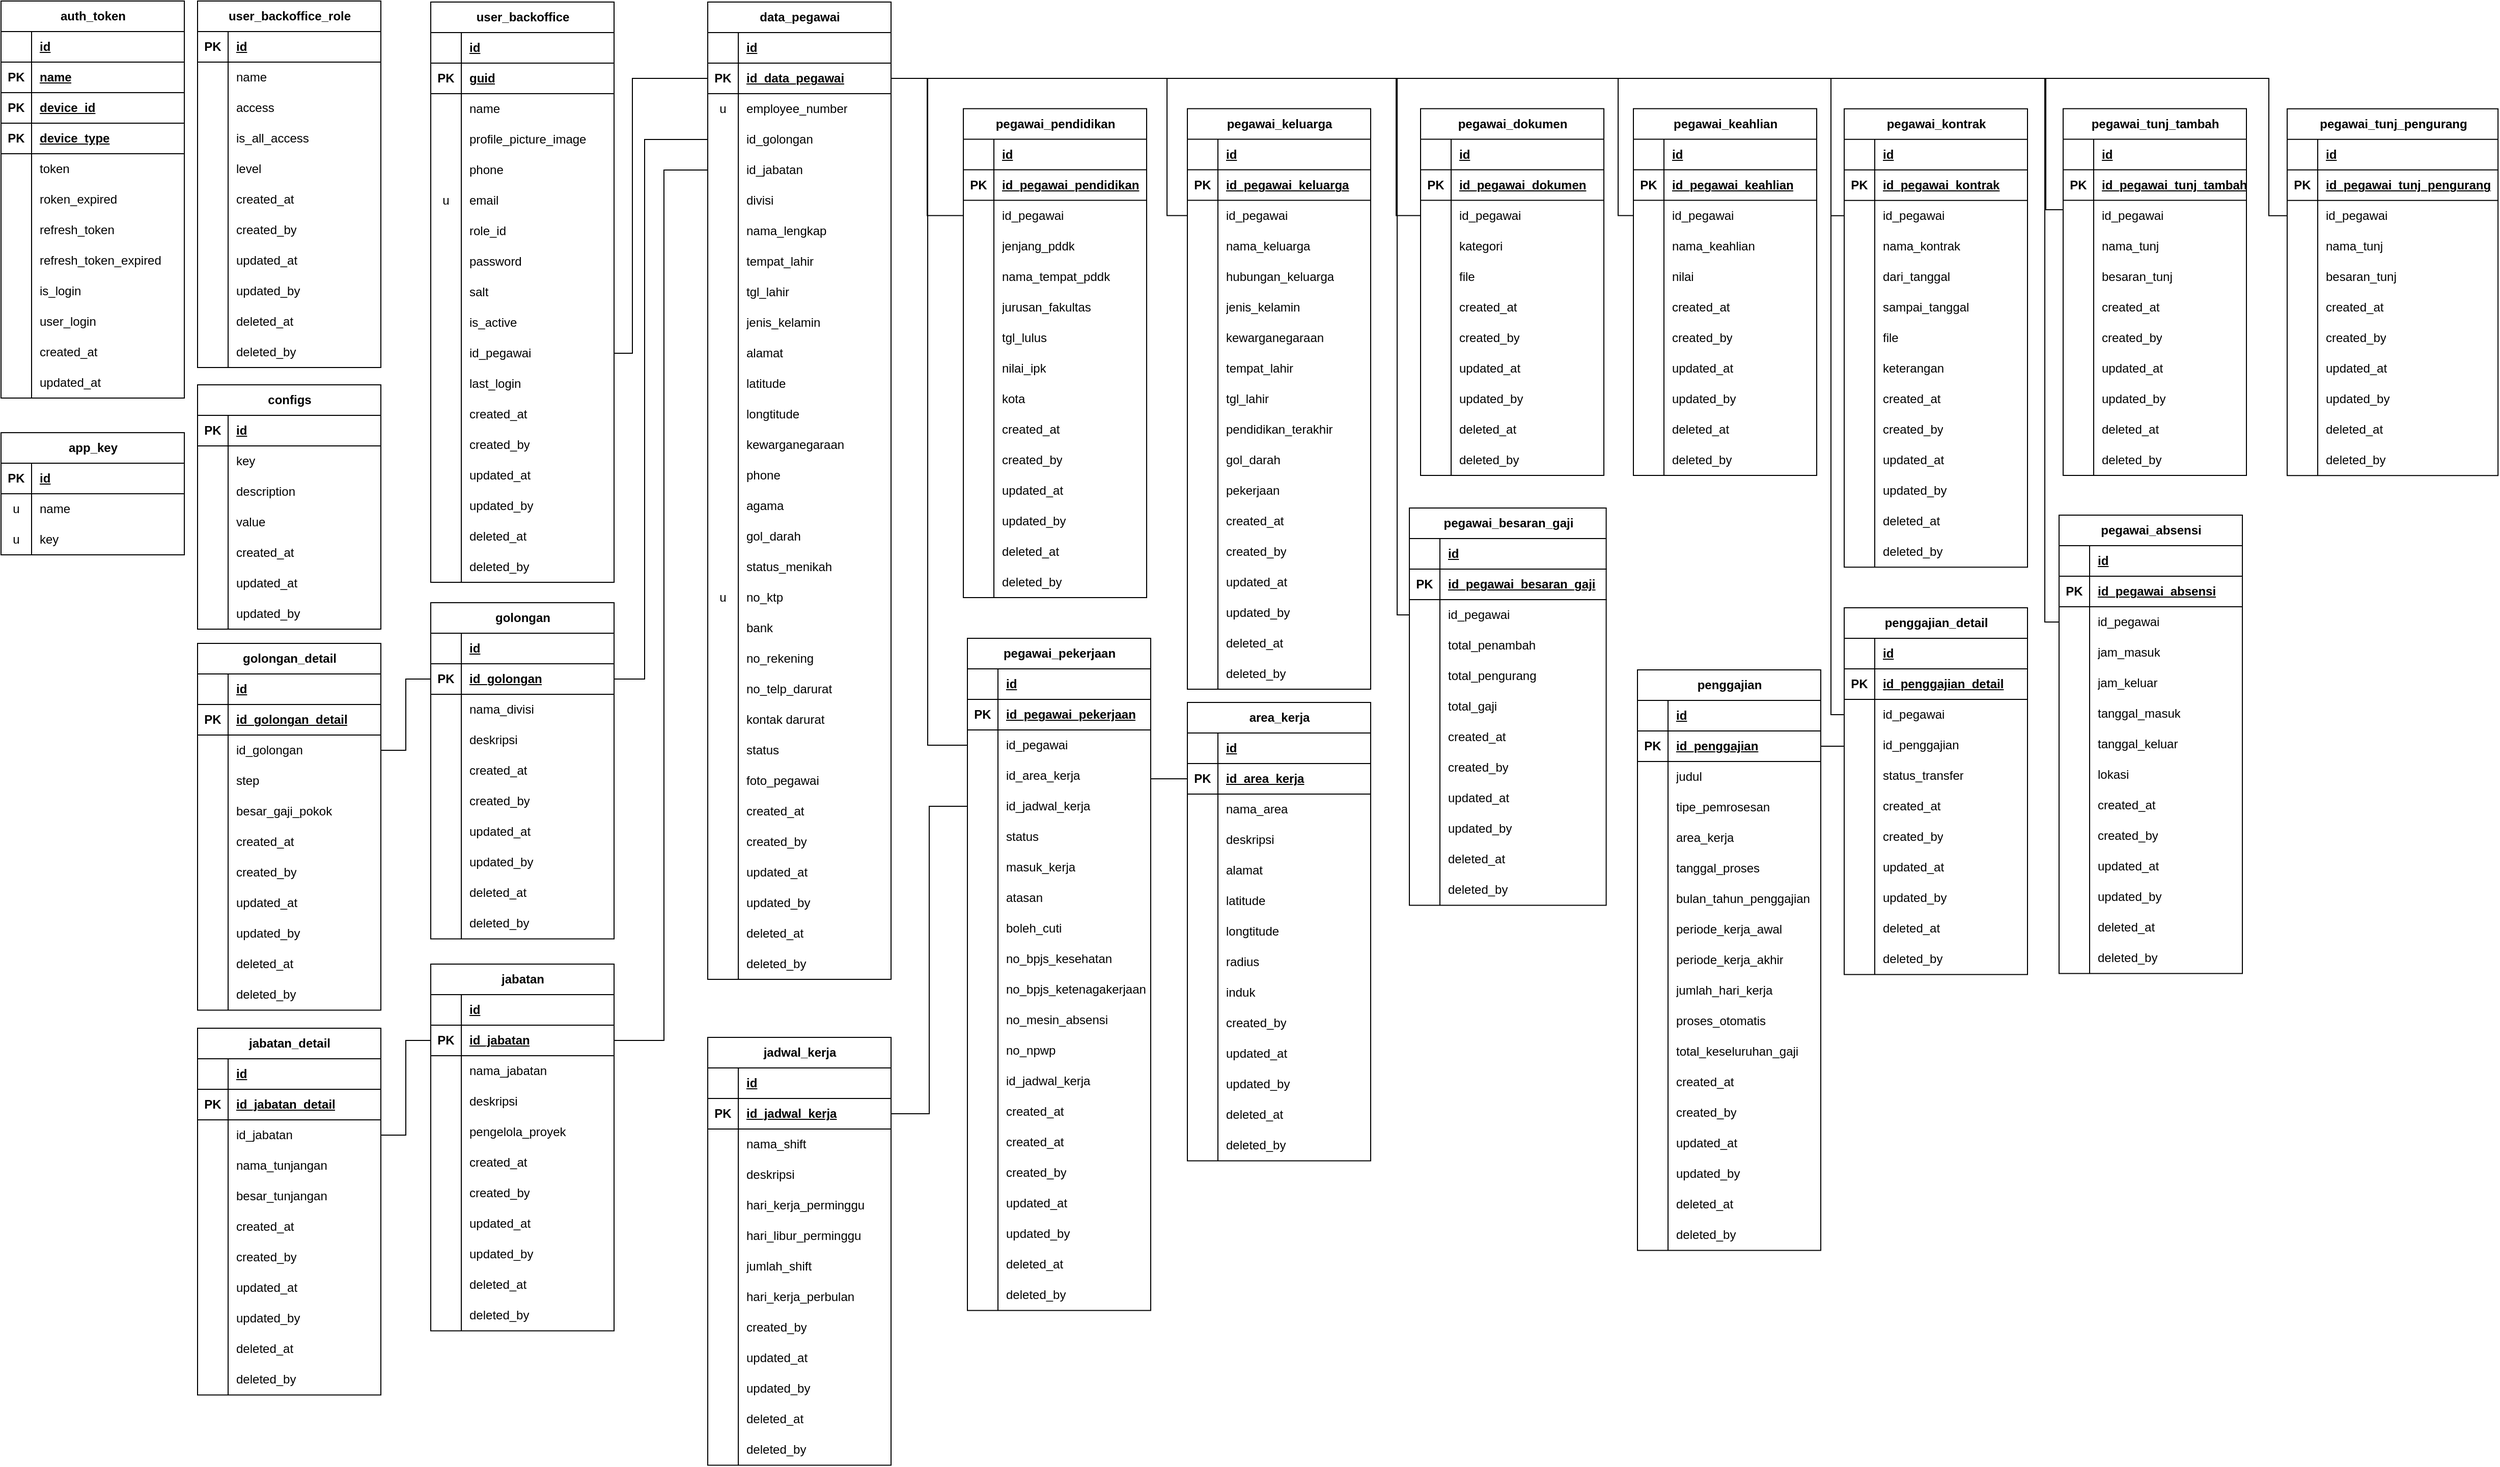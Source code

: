 <mxfile version="28.1.1">
  <diagram name="Page-1" id="9EDLyDB2jMjqh_CWeSgO">
    <mxGraphModel dx="1977" dy="1017" grid="0" gridSize="10" guides="1" tooltips="1" connect="1" arrows="1" fold="1" page="0" pageScale="1" pageWidth="850" pageHeight="1100" background="#ffffff" math="0" shadow="0">
      <root>
        <mxCell id="0" />
        <mxCell id="1" parent="0" />
        <mxCell id="-7iCfOuj7QjCCKH2WpsK-1" value="user_backoffice_role" style="shape=table;startSize=30;container=1;collapsible=1;childLayout=tableLayout;fixedRows=1;rowLines=0;fontStyle=1;align=center;resizeLast=1;html=1;fontColor=light-dark(#000000,#99FF99);" parent="1" vertex="1">
          <mxGeometry x="20" y="30" width="180" height="360" as="geometry" />
        </mxCell>
        <mxCell id="-7iCfOuj7QjCCKH2WpsK-2" value="" style="shape=tableRow;horizontal=0;startSize=0;swimlaneHead=0;swimlaneBody=0;fillColor=none;collapsible=0;dropTarget=0;points=[[0,0.5],[1,0.5]];portConstraint=eastwest;top=0;left=0;right=0;bottom=1;fontColor=light-dark(#000000,#99FF99);" parent="-7iCfOuj7QjCCKH2WpsK-1" vertex="1">
          <mxGeometry y="30" width="180" height="30" as="geometry" />
        </mxCell>
        <mxCell id="-7iCfOuj7QjCCKH2WpsK-3" value="PK" style="shape=partialRectangle;connectable=0;fillColor=none;top=0;left=0;bottom=0;right=0;fontStyle=1;overflow=hidden;whiteSpace=wrap;html=1;fontColor=light-dark(#000000,#99FF99);" parent="-7iCfOuj7QjCCKH2WpsK-2" vertex="1">
          <mxGeometry width="30" height="30" as="geometry">
            <mxRectangle width="30" height="30" as="alternateBounds" />
          </mxGeometry>
        </mxCell>
        <mxCell id="-7iCfOuj7QjCCKH2WpsK-4" value="id" style="shape=partialRectangle;connectable=0;fillColor=none;top=0;left=0;bottom=0;right=0;align=left;spacingLeft=6;fontStyle=5;overflow=hidden;whiteSpace=wrap;html=1;fontColor=light-dark(#000000,#99FF99);" parent="-7iCfOuj7QjCCKH2WpsK-2" vertex="1">
          <mxGeometry x="30" width="150" height="30" as="geometry">
            <mxRectangle width="150" height="30" as="alternateBounds" />
          </mxGeometry>
        </mxCell>
        <mxCell id="-7iCfOuj7QjCCKH2WpsK-5" value="" style="shape=tableRow;horizontal=0;startSize=0;swimlaneHead=0;swimlaneBody=0;fillColor=none;collapsible=0;dropTarget=0;points=[[0,0.5],[1,0.5]];portConstraint=eastwest;top=0;left=0;right=0;bottom=0;fontColor=light-dark(#000000,#99FF99);" parent="-7iCfOuj7QjCCKH2WpsK-1" vertex="1">
          <mxGeometry y="60" width="180" height="30" as="geometry" />
        </mxCell>
        <mxCell id="-7iCfOuj7QjCCKH2WpsK-6" value="" style="shape=partialRectangle;connectable=0;fillColor=none;top=0;left=0;bottom=0;right=0;editable=1;overflow=hidden;whiteSpace=wrap;html=1;fontColor=light-dark(#000000,#99FF99);" parent="-7iCfOuj7QjCCKH2WpsK-5" vertex="1">
          <mxGeometry width="30" height="30" as="geometry">
            <mxRectangle width="30" height="30" as="alternateBounds" />
          </mxGeometry>
        </mxCell>
        <mxCell id="-7iCfOuj7QjCCKH2WpsK-7" value="name" style="shape=partialRectangle;connectable=0;fillColor=none;top=0;left=0;bottom=0;right=0;align=left;spacingLeft=6;overflow=hidden;whiteSpace=wrap;html=1;fontColor=light-dark(#000000,#99FF99);" parent="-7iCfOuj7QjCCKH2WpsK-5" vertex="1">
          <mxGeometry x="30" width="150" height="30" as="geometry">
            <mxRectangle width="150" height="30" as="alternateBounds" />
          </mxGeometry>
        </mxCell>
        <mxCell id="-7iCfOuj7QjCCKH2WpsK-8" value="" style="shape=tableRow;horizontal=0;startSize=0;swimlaneHead=0;swimlaneBody=0;fillColor=none;collapsible=0;dropTarget=0;points=[[0,0.5],[1,0.5]];portConstraint=eastwest;top=0;left=0;right=0;bottom=0;fontColor=light-dark(#000000,#99FF99);" parent="-7iCfOuj7QjCCKH2WpsK-1" vertex="1">
          <mxGeometry y="90" width="180" height="30" as="geometry" />
        </mxCell>
        <mxCell id="-7iCfOuj7QjCCKH2WpsK-9" value="" style="shape=partialRectangle;connectable=0;fillColor=none;top=0;left=0;bottom=0;right=0;editable=1;overflow=hidden;whiteSpace=wrap;html=1;fontColor=light-dark(#000000,#99FF99);" parent="-7iCfOuj7QjCCKH2WpsK-8" vertex="1">
          <mxGeometry width="30" height="30" as="geometry">
            <mxRectangle width="30" height="30" as="alternateBounds" />
          </mxGeometry>
        </mxCell>
        <mxCell id="-7iCfOuj7QjCCKH2WpsK-10" value="access" style="shape=partialRectangle;connectable=0;fillColor=none;top=0;left=0;bottom=0;right=0;align=left;spacingLeft=6;overflow=hidden;whiteSpace=wrap;html=1;fontColor=light-dark(#000000,#99FF99);" parent="-7iCfOuj7QjCCKH2WpsK-8" vertex="1">
          <mxGeometry x="30" width="150" height="30" as="geometry">
            <mxRectangle width="150" height="30" as="alternateBounds" />
          </mxGeometry>
        </mxCell>
        <mxCell id="-7iCfOuj7QjCCKH2WpsK-11" value="" style="shape=tableRow;horizontal=0;startSize=0;swimlaneHead=0;swimlaneBody=0;fillColor=none;collapsible=0;dropTarget=0;points=[[0,0.5],[1,0.5]];portConstraint=eastwest;top=0;left=0;right=0;bottom=0;fontColor=light-dark(#000000,#99FF99);" parent="-7iCfOuj7QjCCKH2WpsK-1" vertex="1">
          <mxGeometry y="120" width="180" height="30" as="geometry" />
        </mxCell>
        <mxCell id="-7iCfOuj7QjCCKH2WpsK-12" value="" style="shape=partialRectangle;connectable=0;fillColor=none;top=0;left=0;bottom=0;right=0;editable=1;overflow=hidden;whiteSpace=wrap;html=1;fontColor=light-dark(#000000,#99FF99);" parent="-7iCfOuj7QjCCKH2WpsK-11" vertex="1">
          <mxGeometry width="30" height="30" as="geometry">
            <mxRectangle width="30" height="30" as="alternateBounds" />
          </mxGeometry>
        </mxCell>
        <mxCell id="-7iCfOuj7QjCCKH2WpsK-13" value="is_all_access" style="shape=partialRectangle;connectable=0;fillColor=none;top=0;left=0;bottom=0;right=0;align=left;spacingLeft=6;overflow=hidden;whiteSpace=wrap;html=1;fontColor=light-dark(#000000,#99FF99);" parent="-7iCfOuj7QjCCKH2WpsK-11" vertex="1">
          <mxGeometry x="30" width="150" height="30" as="geometry">
            <mxRectangle width="150" height="30" as="alternateBounds" />
          </mxGeometry>
        </mxCell>
        <mxCell id="-7iCfOuj7QjCCKH2WpsK-20" style="shape=tableRow;horizontal=0;startSize=0;swimlaneHead=0;swimlaneBody=0;fillColor=none;collapsible=0;dropTarget=0;points=[[0,0.5],[1,0.5]];portConstraint=eastwest;top=0;left=0;right=0;bottom=0;fontColor=light-dark(#000000,#99FF99);" parent="-7iCfOuj7QjCCKH2WpsK-1" vertex="1">
          <mxGeometry y="150" width="180" height="30" as="geometry" />
        </mxCell>
        <mxCell id="-7iCfOuj7QjCCKH2WpsK-21" style="shape=partialRectangle;connectable=0;fillColor=none;top=0;left=0;bottom=0;right=0;editable=1;overflow=hidden;whiteSpace=wrap;html=1;fontColor=light-dark(#000000,#99FF99);" parent="-7iCfOuj7QjCCKH2WpsK-20" vertex="1">
          <mxGeometry width="30" height="30" as="geometry">
            <mxRectangle width="30" height="30" as="alternateBounds" />
          </mxGeometry>
        </mxCell>
        <mxCell id="-7iCfOuj7QjCCKH2WpsK-22" value="level" style="shape=partialRectangle;connectable=0;fillColor=none;top=0;left=0;bottom=0;right=0;align=left;spacingLeft=6;overflow=hidden;whiteSpace=wrap;html=1;fontColor=light-dark(#000000,#99FF99);" parent="-7iCfOuj7QjCCKH2WpsK-20" vertex="1">
          <mxGeometry x="30" width="150" height="30" as="geometry">
            <mxRectangle width="150" height="30" as="alternateBounds" />
          </mxGeometry>
        </mxCell>
        <mxCell id="-7iCfOuj7QjCCKH2WpsK-17" style="shape=tableRow;horizontal=0;startSize=0;swimlaneHead=0;swimlaneBody=0;fillColor=none;collapsible=0;dropTarget=0;points=[[0,0.5],[1,0.5]];portConstraint=eastwest;top=0;left=0;right=0;bottom=0;fontColor=light-dark(#000000,#99FF99);" parent="-7iCfOuj7QjCCKH2WpsK-1" vertex="1">
          <mxGeometry y="180" width="180" height="30" as="geometry" />
        </mxCell>
        <mxCell id="-7iCfOuj7QjCCKH2WpsK-18" style="shape=partialRectangle;connectable=0;fillColor=none;top=0;left=0;bottom=0;right=0;editable=1;overflow=hidden;whiteSpace=wrap;html=1;fontColor=light-dark(#000000,#99FF99);" parent="-7iCfOuj7QjCCKH2WpsK-17" vertex="1">
          <mxGeometry width="30" height="30" as="geometry">
            <mxRectangle width="30" height="30" as="alternateBounds" />
          </mxGeometry>
        </mxCell>
        <mxCell id="-7iCfOuj7QjCCKH2WpsK-19" value="created_at" style="shape=partialRectangle;connectable=0;fillColor=none;top=0;left=0;bottom=0;right=0;align=left;spacingLeft=6;overflow=hidden;whiteSpace=wrap;html=1;fontColor=light-dark(#000000,#99FF99);" parent="-7iCfOuj7QjCCKH2WpsK-17" vertex="1">
          <mxGeometry x="30" width="150" height="30" as="geometry">
            <mxRectangle width="150" height="30" as="alternateBounds" />
          </mxGeometry>
        </mxCell>
        <mxCell id="-7iCfOuj7QjCCKH2WpsK-14" style="shape=tableRow;horizontal=0;startSize=0;swimlaneHead=0;swimlaneBody=0;fillColor=none;collapsible=0;dropTarget=0;points=[[0,0.5],[1,0.5]];portConstraint=eastwest;top=0;left=0;right=0;bottom=0;fontColor=light-dark(#000000,#99FF99);" parent="-7iCfOuj7QjCCKH2WpsK-1" vertex="1">
          <mxGeometry y="210" width="180" height="30" as="geometry" />
        </mxCell>
        <mxCell id="-7iCfOuj7QjCCKH2WpsK-15" style="shape=partialRectangle;connectable=0;fillColor=none;top=0;left=0;bottom=0;right=0;editable=1;overflow=hidden;whiteSpace=wrap;html=1;fontColor=light-dark(#000000,#99FF99);" parent="-7iCfOuj7QjCCKH2WpsK-14" vertex="1">
          <mxGeometry width="30" height="30" as="geometry">
            <mxRectangle width="30" height="30" as="alternateBounds" />
          </mxGeometry>
        </mxCell>
        <mxCell id="-7iCfOuj7QjCCKH2WpsK-16" value="created_by" style="shape=partialRectangle;connectable=0;fillColor=none;top=0;left=0;bottom=0;right=0;align=left;spacingLeft=6;overflow=hidden;whiteSpace=wrap;html=1;fontColor=light-dark(#000000,#99FF99);" parent="-7iCfOuj7QjCCKH2WpsK-14" vertex="1">
          <mxGeometry x="30" width="150" height="30" as="geometry">
            <mxRectangle width="150" height="30" as="alternateBounds" />
          </mxGeometry>
        </mxCell>
        <mxCell id="-7iCfOuj7QjCCKH2WpsK-35" style="shape=tableRow;horizontal=0;startSize=0;swimlaneHead=0;swimlaneBody=0;fillColor=none;collapsible=0;dropTarget=0;points=[[0,0.5],[1,0.5]];portConstraint=eastwest;top=0;left=0;right=0;bottom=0;fontColor=light-dark(#000000,#99FF99);" parent="-7iCfOuj7QjCCKH2WpsK-1" vertex="1">
          <mxGeometry y="240" width="180" height="30" as="geometry" />
        </mxCell>
        <mxCell id="-7iCfOuj7QjCCKH2WpsK-36" style="shape=partialRectangle;connectable=0;fillColor=none;top=0;left=0;bottom=0;right=0;editable=1;overflow=hidden;whiteSpace=wrap;html=1;fontColor=light-dark(#000000,#99FF99);" parent="-7iCfOuj7QjCCKH2WpsK-35" vertex="1">
          <mxGeometry width="30" height="30" as="geometry">
            <mxRectangle width="30" height="30" as="alternateBounds" />
          </mxGeometry>
        </mxCell>
        <mxCell id="-7iCfOuj7QjCCKH2WpsK-37" value="updated_at" style="shape=partialRectangle;connectable=0;fillColor=none;top=0;left=0;bottom=0;right=0;align=left;spacingLeft=6;overflow=hidden;whiteSpace=wrap;html=1;fontColor=light-dark(#000000,#99FF99);" parent="-7iCfOuj7QjCCKH2WpsK-35" vertex="1">
          <mxGeometry x="30" width="150" height="30" as="geometry">
            <mxRectangle width="150" height="30" as="alternateBounds" />
          </mxGeometry>
        </mxCell>
        <mxCell id="-7iCfOuj7QjCCKH2WpsK-32" style="shape=tableRow;horizontal=0;startSize=0;swimlaneHead=0;swimlaneBody=0;fillColor=none;collapsible=0;dropTarget=0;points=[[0,0.5],[1,0.5]];portConstraint=eastwest;top=0;left=0;right=0;bottom=0;fontColor=light-dark(#000000,#99FF99);" parent="-7iCfOuj7QjCCKH2WpsK-1" vertex="1">
          <mxGeometry y="270" width="180" height="30" as="geometry" />
        </mxCell>
        <mxCell id="-7iCfOuj7QjCCKH2WpsK-33" style="shape=partialRectangle;connectable=0;fillColor=none;top=0;left=0;bottom=0;right=0;editable=1;overflow=hidden;whiteSpace=wrap;html=1;fontColor=light-dark(#000000,#99FF99);" parent="-7iCfOuj7QjCCKH2WpsK-32" vertex="1">
          <mxGeometry width="30" height="30" as="geometry">
            <mxRectangle width="30" height="30" as="alternateBounds" />
          </mxGeometry>
        </mxCell>
        <mxCell id="-7iCfOuj7QjCCKH2WpsK-34" value="updated_by" style="shape=partialRectangle;connectable=0;fillColor=none;top=0;left=0;bottom=0;right=0;align=left;spacingLeft=6;overflow=hidden;whiteSpace=wrap;html=1;fontColor=light-dark(#000000,#99FF99);" parent="-7iCfOuj7QjCCKH2WpsK-32" vertex="1">
          <mxGeometry x="30" width="150" height="30" as="geometry">
            <mxRectangle width="150" height="30" as="alternateBounds" />
          </mxGeometry>
        </mxCell>
        <mxCell id="-7iCfOuj7QjCCKH2WpsK-29" style="shape=tableRow;horizontal=0;startSize=0;swimlaneHead=0;swimlaneBody=0;fillColor=none;collapsible=0;dropTarget=0;points=[[0,0.5],[1,0.5]];portConstraint=eastwest;top=0;left=0;right=0;bottom=0;fontColor=light-dark(#000000,#99FF99);" parent="-7iCfOuj7QjCCKH2WpsK-1" vertex="1">
          <mxGeometry y="300" width="180" height="30" as="geometry" />
        </mxCell>
        <mxCell id="-7iCfOuj7QjCCKH2WpsK-30" style="shape=partialRectangle;connectable=0;fillColor=none;top=0;left=0;bottom=0;right=0;editable=1;overflow=hidden;whiteSpace=wrap;html=1;fontColor=light-dark(#000000,#99FF99);" parent="-7iCfOuj7QjCCKH2WpsK-29" vertex="1">
          <mxGeometry width="30" height="30" as="geometry">
            <mxRectangle width="30" height="30" as="alternateBounds" />
          </mxGeometry>
        </mxCell>
        <mxCell id="-7iCfOuj7QjCCKH2WpsK-31" value="deleted_at" style="shape=partialRectangle;connectable=0;fillColor=none;top=0;left=0;bottom=0;right=0;align=left;spacingLeft=6;overflow=hidden;whiteSpace=wrap;html=1;fontColor=light-dark(#000000,#99FF99);" parent="-7iCfOuj7QjCCKH2WpsK-29" vertex="1">
          <mxGeometry x="30" width="150" height="30" as="geometry">
            <mxRectangle width="150" height="30" as="alternateBounds" />
          </mxGeometry>
        </mxCell>
        <mxCell id="-7iCfOuj7QjCCKH2WpsK-26" style="shape=tableRow;horizontal=0;startSize=0;swimlaneHead=0;swimlaneBody=0;fillColor=none;collapsible=0;dropTarget=0;points=[[0,0.5],[1,0.5]];portConstraint=eastwest;top=0;left=0;right=0;bottom=0;fontColor=light-dark(#000000,#99FF99);" parent="-7iCfOuj7QjCCKH2WpsK-1" vertex="1">
          <mxGeometry y="330" width="180" height="30" as="geometry" />
        </mxCell>
        <mxCell id="-7iCfOuj7QjCCKH2WpsK-27" style="shape=partialRectangle;connectable=0;fillColor=none;top=0;left=0;bottom=0;right=0;editable=1;overflow=hidden;whiteSpace=wrap;html=1;fontColor=light-dark(#000000,#99FF99);" parent="-7iCfOuj7QjCCKH2WpsK-26" vertex="1">
          <mxGeometry width="30" height="30" as="geometry">
            <mxRectangle width="30" height="30" as="alternateBounds" />
          </mxGeometry>
        </mxCell>
        <mxCell id="-7iCfOuj7QjCCKH2WpsK-28" value="deleted_by" style="shape=partialRectangle;connectable=0;fillColor=none;top=0;left=0;bottom=0;right=0;align=left;spacingLeft=6;overflow=hidden;whiteSpace=wrap;html=1;fontColor=light-dark(#000000,#99FF99);" parent="-7iCfOuj7QjCCKH2WpsK-26" vertex="1">
          <mxGeometry x="30" width="150" height="30" as="geometry">
            <mxRectangle width="150" height="30" as="alternateBounds" />
          </mxGeometry>
        </mxCell>
        <mxCell id="-7iCfOuj7QjCCKH2WpsK-38" value="auth_token" style="shape=table;startSize=30;container=1;collapsible=1;childLayout=tableLayout;fixedRows=1;rowLines=0;fontStyle=1;align=center;resizeLast=1;html=1;fontColor=light-dark(#000000,#99FF99);" parent="1" vertex="1">
          <mxGeometry x="-173" y="30" width="180" height="390" as="geometry" />
        </mxCell>
        <mxCell id="-7iCfOuj7QjCCKH2WpsK-39" value="" style="shape=tableRow;horizontal=0;startSize=0;swimlaneHead=0;swimlaneBody=0;fillColor=none;collapsible=0;dropTarget=0;points=[[0,0.5],[1,0.5]];portConstraint=eastwest;top=0;left=0;right=0;bottom=1;fontColor=light-dark(#000000,#99FF99);" parent="-7iCfOuj7QjCCKH2WpsK-38" vertex="1">
          <mxGeometry y="30" width="180" height="30" as="geometry" />
        </mxCell>
        <mxCell id="-7iCfOuj7QjCCKH2WpsK-40" value="" style="shape=partialRectangle;connectable=0;fillColor=none;top=0;left=0;bottom=0;right=0;fontStyle=1;overflow=hidden;whiteSpace=wrap;html=1;fontColor=light-dark(#000000,#99FF99);" parent="-7iCfOuj7QjCCKH2WpsK-39" vertex="1">
          <mxGeometry width="30" height="30" as="geometry">
            <mxRectangle width="30" height="30" as="alternateBounds" />
          </mxGeometry>
        </mxCell>
        <mxCell id="-7iCfOuj7QjCCKH2WpsK-41" value="id" style="shape=partialRectangle;connectable=0;fillColor=none;top=0;left=0;bottom=0;right=0;align=left;spacingLeft=6;fontStyle=5;overflow=hidden;whiteSpace=wrap;html=1;fontColor=light-dark(#000000,#99FF99);" parent="-7iCfOuj7QjCCKH2WpsK-39" vertex="1">
          <mxGeometry x="30" width="150" height="30" as="geometry">
            <mxRectangle width="150" height="30" as="alternateBounds" />
          </mxGeometry>
        </mxCell>
        <mxCell id="-7iCfOuj7QjCCKH2WpsK-78" style="shape=tableRow;horizontal=0;startSize=0;swimlaneHead=0;swimlaneBody=0;fillColor=none;collapsible=0;dropTarget=0;points=[[0,0.5],[1,0.5]];portConstraint=eastwest;top=0;left=0;right=0;bottom=1;fontColor=light-dark(#000000,#99FF99);" parent="-7iCfOuj7QjCCKH2WpsK-38" vertex="1">
          <mxGeometry y="60" width="180" height="30" as="geometry" />
        </mxCell>
        <mxCell id="-7iCfOuj7QjCCKH2WpsK-79" value="PK" style="shape=partialRectangle;connectable=0;fillColor=none;top=0;left=0;bottom=0;right=0;fontStyle=1;overflow=hidden;whiteSpace=wrap;html=1;fontColor=light-dark(#000000,#99FF99);" parent="-7iCfOuj7QjCCKH2WpsK-78" vertex="1">
          <mxGeometry width="30" height="30" as="geometry">
            <mxRectangle width="30" height="30" as="alternateBounds" />
          </mxGeometry>
        </mxCell>
        <mxCell id="-7iCfOuj7QjCCKH2WpsK-80" value="name" style="shape=partialRectangle;connectable=0;fillColor=none;top=0;left=0;bottom=0;right=0;align=left;spacingLeft=6;fontStyle=5;overflow=hidden;whiteSpace=wrap;html=1;fontColor=light-dark(#000000,#99FF99);" parent="-7iCfOuj7QjCCKH2WpsK-78" vertex="1">
          <mxGeometry x="30" width="150" height="30" as="geometry">
            <mxRectangle width="150" height="30" as="alternateBounds" />
          </mxGeometry>
        </mxCell>
        <mxCell id="-7iCfOuj7QjCCKH2WpsK-75" style="shape=tableRow;horizontal=0;startSize=0;swimlaneHead=0;swimlaneBody=0;fillColor=none;collapsible=0;dropTarget=0;points=[[0,0.5],[1,0.5]];portConstraint=eastwest;top=0;left=0;right=0;bottom=1;fontColor=light-dark(#000000,#99FF99);" parent="-7iCfOuj7QjCCKH2WpsK-38" vertex="1">
          <mxGeometry y="90" width="180" height="30" as="geometry" />
        </mxCell>
        <mxCell id="-7iCfOuj7QjCCKH2WpsK-76" value="PK" style="shape=partialRectangle;connectable=0;fillColor=none;top=0;left=0;bottom=0;right=0;fontStyle=1;overflow=hidden;whiteSpace=wrap;html=1;fontColor=light-dark(#000000,#99FF99);" parent="-7iCfOuj7QjCCKH2WpsK-75" vertex="1">
          <mxGeometry width="30" height="30" as="geometry">
            <mxRectangle width="30" height="30" as="alternateBounds" />
          </mxGeometry>
        </mxCell>
        <mxCell id="-7iCfOuj7QjCCKH2WpsK-77" value="device_id" style="shape=partialRectangle;connectable=0;fillColor=none;top=0;left=0;bottom=0;right=0;align=left;spacingLeft=6;fontStyle=5;overflow=hidden;whiteSpace=wrap;html=1;fontColor=light-dark(#000000,#99FF99);" parent="-7iCfOuj7QjCCKH2WpsK-75" vertex="1">
          <mxGeometry x="30" width="150" height="30" as="geometry">
            <mxRectangle width="150" height="30" as="alternateBounds" />
          </mxGeometry>
        </mxCell>
        <mxCell id="-7iCfOuj7QjCCKH2WpsK-72" style="shape=tableRow;horizontal=0;startSize=0;swimlaneHead=0;swimlaneBody=0;fillColor=none;collapsible=0;dropTarget=0;points=[[0,0.5],[1,0.5]];portConstraint=eastwest;top=0;left=0;right=0;bottom=1;fontColor=light-dark(#000000,#99FF99);" parent="-7iCfOuj7QjCCKH2WpsK-38" vertex="1">
          <mxGeometry y="120" width="180" height="30" as="geometry" />
        </mxCell>
        <mxCell id="-7iCfOuj7QjCCKH2WpsK-73" value="PK" style="shape=partialRectangle;connectable=0;fillColor=none;top=0;left=0;bottom=0;right=0;fontStyle=1;overflow=hidden;whiteSpace=wrap;html=1;fontColor=light-dark(#000000,#99FF99);" parent="-7iCfOuj7QjCCKH2WpsK-72" vertex="1">
          <mxGeometry width="30" height="30" as="geometry">
            <mxRectangle width="30" height="30" as="alternateBounds" />
          </mxGeometry>
        </mxCell>
        <mxCell id="-7iCfOuj7QjCCKH2WpsK-74" value="device_type" style="shape=partialRectangle;connectable=0;fillColor=none;top=0;left=0;bottom=0;right=0;align=left;spacingLeft=6;fontStyle=5;overflow=hidden;whiteSpace=wrap;html=1;fontColor=light-dark(#000000,#99FF99);" parent="-7iCfOuj7QjCCKH2WpsK-72" vertex="1">
          <mxGeometry x="30" width="150" height="30" as="geometry">
            <mxRectangle width="150" height="30" as="alternateBounds" />
          </mxGeometry>
        </mxCell>
        <mxCell id="-7iCfOuj7QjCCKH2WpsK-42" value="" style="shape=tableRow;horizontal=0;startSize=0;swimlaneHead=0;swimlaneBody=0;fillColor=none;collapsible=0;dropTarget=0;points=[[0,0.5],[1,0.5]];portConstraint=eastwest;top=0;left=0;right=0;bottom=0;fontColor=light-dark(#000000,#99FF99);" parent="-7iCfOuj7QjCCKH2WpsK-38" vertex="1">
          <mxGeometry y="150" width="180" height="30" as="geometry" />
        </mxCell>
        <mxCell id="-7iCfOuj7QjCCKH2WpsK-43" value="" style="shape=partialRectangle;connectable=0;fillColor=none;top=0;left=0;bottom=0;right=0;editable=1;overflow=hidden;whiteSpace=wrap;html=1;fontColor=light-dark(#000000,#99FF99);" parent="-7iCfOuj7QjCCKH2WpsK-42" vertex="1">
          <mxGeometry width="30" height="30" as="geometry">
            <mxRectangle width="30" height="30" as="alternateBounds" />
          </mxGeometry>
        </mxCell>
        <mxCell id="-7iCfOuj7QjCCKH2WpsK-44" value="token" style="shape=partialRectangle;connectable=0;fillColor=none;top=0;left=0;bottom=0;right=0;align=left;spacingLeft=6;overflow=hidden;whiteSpace=wrap;html=1;fontColor=light-dark(#000000,#99FF99);" parent="-7iCfOuj7QjCCKH2WpsK-42" vertex="1">
          <mxGeometry x="30" width="150" height="30" as="geometry">
            <mxRectangle width="150" height="30" as="alternateBounds" />
          </mxGeometry>
        </mxCell>
        <mxCell id="-7iCfOuj7QjCCKH2WpsK-45" value="" style="shape=tableRow;horizontal=0;startSize=0;swimlaneHead=0;swimlaneBody=0;fillColor=none;collapsible=0;dropTarget=0;points=[[0,0.5],[1,0.5]];portConstraint=eastwest;top=0;left=0;right=0;bottom=0;fontColor=light-dark(#000000,#99FF99);" parent="-7iCfOuj7QjCCKH2WpsK-38" vertex="1">
          <mxGeometry y="180" width="180" height="30" as="geometry" />
        </mxCell>
        <mxCell id="-7iCfOuj7QjCCKH2WpsK-46" value="" style="shape=partialRectangle;connectable=0;fillColor=none;top=0;left=0;bottom=0;right=0;editable=1;overflow=hidden;whiteSpace=wrap;html=1;fontColor=light-dark(#000000,#99FF99);" parent="-7iCfOuj7QjCCKH2WpsK-45" vertex="1">
          <mxGeometry width="30" height="30" as="geometry">
            <mxRectangle width="30" height="30" as="alternateBounds" />
          </mxGeometry>
        </mxCell>
        <mxCell id="-7iCfOuj7QjCCKH2WpsK-47" value="roken_expired" style="shape=partialRectangle;connectable=0;fillColor=none;top=0;left=0;bottom=0;right=0;align=left;spacingLeft=6;overflow=hidden;whiteSpace=wrap;html=1;fontColor=light-dark(#000000,#99FF99);" parent="-7iCfOuj7QjCCKH2WpsK-45" vertex="1">
          <mxGeometry x="30" width="150" height="30" as="geometry">
            <mxRectangle width="150" height="30" as="alternateBounds" />
          </mxGeometry>
        </mxCell>
        <mxCell id="-7iCfOuj7QjCCKH2WpsK-48" value="" style="shape=tableRow;horizontal=0;startSize=0;swimlaneHead=0;swimlaneBody=0;fillColor=none;collapsible=0;dropTarget=0;points=[[0,0.5],[1,0.5]];portConstraint=eastwest;top=0;left=0;right=0;bottom=0;fontColor=light-dark(#000000,#99FF99);" parent="-7iCfOuj7QjCCKH2WpsK-38" vertex="1">
          <mxGeometry y="210" width="180" height="30" as="geometry" />
        </mxCell>
        <mxCell id="-7iCfOuj7QjCCKH2WpsK-49" value="" style="shape=partialRectangle;connectable=0;fillColor=none;top=0;left=0;bottom=0;right=0;editable=1;overflow=hidden;whiteSpace=wrap;html=1;fontColor=light-dark(#000000,#99FF99);" parent="-7iCfOuj7QjCCKH2WpsK-48" vertex="1">
          <mxGeometry width="30" height="30" as="geometry">
            <mxRectangle width="30" height="30" as="alternateBounds" />
          </mxGeometry>
        </mxCell>
        <mxCell id="-7iCfOuj7QjCCKH2WpsK-50" value="refresh_token" style="shape=partialRectangle;connectable=0;fillColor=none;top=0;left=0;bottom=0;right=0;align=left;spacingLeft=6;overflow=hidden;whiteSpace=wrap;html=1;fontColor=light-dark(#000000,#99FF99);" parent="-7iCfOuj7QjCCKH2WpsK-48" vertex="1">
          <mxGeometry x="30" width="150" height="30" as="geometry">
            <mxRectangle width="150" height="30" as="alternateBounds" />
          </mxGeometry>
        </mxCell>
        <mxCell id="-7iCfOuj7QjCCKH2WpsK-51" style="shape=tableRow;horizontal=0;startSize=0;swimlaneHead=0;swimlaneBody=0;fillColor=none;collapsible=0;dropTarget=0;points=[[0,0.5],[1,0.5]];portConstraint=eastwest;top=0;left=0;right=0;bottom=0;fontColor=light-dark(#000000,#99FF99);" parent="-7iCfOuj7QjCCKH2WpsK-38" vertex="1">
          <mxGeometry y="240" width="180" height="30" as="geometry" />
        </mxCell>
        <mxCell id="-7iCfOuj7QjCCKH2WpsK-52" style="shape=partialRectangle;connectable=0;fillColor=none;top=0;left=0;bottom=0;right=0;editable=1;overflow=hidden;whiteSpace=wrap;html=1;fontColor=light-dark(#000000,#99FF99);" parent="-7iCfOuj7QjCCKH2WpsK-51" vertex="1">
          <mxGeometry width="30" height="30" as="geometry">
            <mxRectangle width="30" height="30" as="alternateBounds" />
          </mxGeometry>
        </mxCell>
        <mxCell id="-7iCfOuj7QjCCKH2WpsK-53" value="refresh_token_expired" style="shape=partialRectangle;connectable=0;fillColor=none;top=0;left=0;bottom=0;right=0;align=left;spacingLeft=6;overflow=hidden;whiteSpace=wrap;html=1;fontColor=light-dark(#000000,#99FF99);" parent="-7iCfOuj7QjCCKH2WpsK-51" vertex="1">
          <mxGeometry x="30" width="150" height="30" as="geometry">
            <mxRectangle width="150" height="30" as="alternateBounds" />
          </mxGeometry>
        </mxCell>
        <mxCell id="-7iCfOuj7QjCCKH2WpsK-54" style="shape=tableRow;horizontal=0;startSize=0;swimlaneHead=0;swimlaneBody=0;fillColor=none;collapsible=0;dropTarget=0;points=[[0,0.5],[1,0.5]];portConstraint=eastwest;top=0;left=0;right=0;bottom=0;fontColor=light-dark(#000000,#99FF99);" parent="-7iCfOuj7QjCCKH2WpsK-38" vertex="1">
          <mxGeometry y="270" width="180" height="30" as="geometry" />
        </mxCell>
        <mxCell id="-7iCfOuj7QjCCKH2WpsK-55" style="shape=partialRectangle;connectable=0;fillColor=none;top=0;left=0;bottom=0;right=0;editable=1;overflow=hidden;whiteSpace=wrap;html=1;fontColor=light-dark(#000000,#99FF99);" parent="-7iCfOuj7QjCCKH2WpsK-54" vertex="1">
          <mxGeometry width="30" height="30" as="geometry">
            <mxRectangle width="30" height="30" as="alternateBounds" />
          </mxGeometry>
        </mxCell>
        <mxCell id="-7iCfOuj7QjCCKH2WpsK-56" value="is_login" style="shape=partialRectangle;connectable=0;fillColor=none;top=0;left=0;bottom=0;right=0;align=left;spacingLeft=6;overflow=hidden;whiteSpace=wrap;html=1;fontColor=light-dark(#000000,#99FF99);" parent="-7iCfOuj7QjCCKH2WpsK-54" vertex="1">
          <mxGeometry x="30" width="150" height="30" as="geometry">
            <mxRectangle width="150" height="30" as="alternateBounds" />
          </mxGeometry>
        </mxCell>
        <mxCell id="-7iCfOuj7QjCCKH2WpsK-57" style="shape=tableRow;horizontal=0;startSize=0;swimlaneHead=0;swimlaneBody=0;fillColor=none;collapsible=0;dropTarget=0;points=[[0,0.5],[1,0.5]];portConstraint=eastwest;top=0;left=0;right=0;bottom=0;fontColor=light-dark(#000000,#99FF99);" parent="-7iCfOuj7QjCCKH2WpsK-38" vertex="1">
          <mxGeometry y="300" width="180" height="30" as="geometry" />
        </mxCell>
        <mxCell id="-7iCfOuj7QjCCKH2WpsK-58" style="shape=partialRectangle;connectable=0;fillColor=none;top=0;left=0;bottom=0;right=0;editable=1;overflow=hidden;whiteSpace=wrap;html=1;fontColor=light-dark(#000000,#99FF99);" parent="-7iCfOuj7QjCCKH2WpsK-57" vertex="1">
          <mxGeometry width="30" height="30" as="geometry">
            <mxRectangle width="30" height="30" as="alternateBounds" />
          </mxGeometry>
        </mxCell>
        <mxCell id="-7iCfOuj7QjCCKH2WpsK-59" value="user_login" style="shape=partialRectangle;connectable=0;fillColor=none;top=0;left=0;bottom=0;right=0;align=left;spacingLeft=6;overflow=hidden;whiteSpace=wrap;html=1;fontColor=light-dark(#000000,#99FF99);" parent="-7iCfOuj7QjCCKH2WpsK-57" vertex="1">
          <mxGeometry x="30" width="150" height="30" as="geometry">
            <mxRectangle width="150" height="30" as="alternateBounds" />
          </mxGeometry>
        </mxCell>
        <mxCell id="-7iCfOuj7QjCCKH2WpsK-60" style="shape=tableRow;horizontal=0;startSize=0;swimlaneHead=0;swimlaneBody=0;fillColor=none;collapsible=0;dropTarget=0;points=[[0,0.5],[1,0.5]];portConstraint=eastwest;top=0;left=0;right=0;bottom=0;fontColor=light-dark(#000000,#99FF99);" parent="-7iCfOuj7QjCCKH2WpsK-38" vertex="1">
          <mxGeometry y="330" width="180" height="30" as="geometry" />
        </mxCell>
        <mxCell id="-7iCfOuj7QjCCKH2WpsK-61" style="shape=partialRectangle;connectable=0;fillColor=none;top=0;left=0;bottom=0;right=0;editable=1;overflow=hidden;whiteSpace=wrap;html=1;fontColor=light-dark(#000000,#99FF99);" parent="-7iCfOuj7QjCCKH2WpsK-60" vertex="1">
          <mxGeometry width="30" height="30" as="geometry">
            <mxRectangle width="30" height="30" as="alternateBounds" />
          </mxGeometry>
        </mxCell>
        <mxCell id="-7iCfOuj7QjCCKH2WpsK-62" value="created_at" style="shape=partialRectangle;connectable=0;fillColor=none;top=0;left=0;bottom=0;right=0;align=left;spacingLeft=6;overflow=hidden;whiteSpace=wrap;html=1;fontColor=light-dark(#000000,#99FF99);" parent="-7iCfOuj7QjCCKH2WpsK-60" vertex="1">
          <mxGeometry x="30" width="150" height="30" as="geometry">
            <mxRectangle width="150" height="30" as="alternateBounds" />
          </mxGeometry>
        </mxCell>
        <mxCell id="-7iCfOuj7QjCCKH2WpsK-63" style="shape=tableRow;horizontal=0;startSize=0;swimlaneHead=0;swimlaneBody=0;fillColor=none;collapsible=0;dropTarget=0;points=[[0,0.5],[1,0.5]];portConstraint=eastwest;top=0;left=0;right=0;bottom=0;fontColor=light-dark(#000000,#99FF99);" parent="-7iCfOuj7QjCCKH2WpsK-38" vertex="1">
          <mxGeometry y="360" width="180" height="30" as="geometry" />
        </mxCell>
        <mxCell id="-7iCfOuj7QjCCKH2WpsK-64" style="shape=partialRectangle;connectable=0;fillColor=none;top=0;left=0;bottom=0;right=0;editable=1;overflow=hidden;whiteSpace=wrap;html=1;fontColor=light-dark(#000000,#99FF99);" parent="-7iCfOuj7QjCCKH2WpsK-63" vertex="1">
          <mxGeometry width="30" height="30" as="geometry">
            <mxRectangle width="30" height="30" as="alternateBounds" />
          </mxGeometry>
        </mxCell>
        <mxCell id="-7iCfOuj7QjCCKH2WpsK-65" value="updated_at" style="shape=partialRectangle;connectable=0;fillColor=none;top=0;left=0;bottom=0;right=0;align=left;spacingLeft=6;overflow=hidden;whiteSpace=wrap;html=1;fontColor=light-dark(#000000,#99FF99);" parent="-7iCfOuj7QjCCKH2WpsK-63" vertex="1">
          <mxGeometry x="30" width="150" height="30" as="geometry">
            <mxRectangle width="150" height="30" as="alternateBounds" />
          </mxGeometry>
        </mxCell>
        <mxCell id="-7iCfOuj7QjCCKH2WpsK-85" value="app_key" style="shape=table;startSize=30;container=1;collapsible=1;childLayout=tableLayout;fixedRows=1;rowLines=0;fontStyle=1;align=center;resizeLast=1;html=1;fontColor=light-dark(#000000,#99FF99);" parent="1" vertex="1">
          <mxGeometry x="-173" y="454" width="180" height="120" as="geometry" />
        </mxCell>
        <mxCell id="-7iCfOuj7QjCCKH2WpsK-86" value="" style="shape=tableRow;horizontal=0;startSize=0;swimlaneHead=0;swimlaneBody=0;fillColor=none;collapsible=0;dropTarget=0;points=[[0,0.5],[1,0.5]];portConstraint=eastwest;top=0;left=0;right=0;bottom=1;fontColor=light-dark(#000000,#99FF99);" parent="-7iCfOuj7QjCCKH2WpsK-85" vertex="1">
          <mxGeometry y="30" width="180" height="30" as="geometry" />
        </mxCell>
        <mxCell id="-7iCfOuj7QjCCKH2WpsK-87" value="PK" style="shape=partialRectangle;connectable=0;fillColor=none;top=0;left=0;bottom=0;right=0;fontStyle=1;overflow=hidden;whiteSpace=wrap;html=1;fontColor=light-dark(#000000,#99FF99);" parent="-7iCfOuj7QjCCKH2WpsK-86" vertex="1">
          <mxGeometry width="30" height="30" as="geometry">
            <mxRectangle width="30" height="30" as="alternateBounds" />
          </mxGeometry>
        </mxCell>
        <mxCell id="-7iCfOuj7QjCCKH2WpsK-88" value="id" style="shape=partialRectangle;connectable=0;fillColor=none;top=0;left=0;bottom=0;right=0;align=left;spacingLeft=6;fontStyle=5;overflow=hidden;whiteSpace=wrap;html=1;fontColor=light-dark(#000000,#99FF99);" parent="-7iCfOuj7QjCCKH2WpsK-86" vertex="1">
          <mxGeometry x="30" width="150" height="30" as="geometry">
            <mxRectangle width="150" height="30" as="alternateBounds" />
          </mxGeometry>
        </mxCell>
        <mxCell id="-7iCfOuj7QjCCKH2WpsK-89" value="" style="shape=tableRow;horizontal=0;startSize=0;swimlaneHead=0;swimlaneBody=0;fillColor=none;collapsible=0;dropTarget=0;points=[[0,0.5],[1,0.5]];portConstraint=eastwest;top=0;left=0;right=0;bottom=0;fontColor=light-dark(#000000,#99FF99);" parent="-7iCfOuj7QjCCKH2WpsK-85" vertex="1">
          <mxGeometry y="60" width="180" height="30" as="geometry" />
        </mxCell>
        <mxCell id="-7iCfOuj7QjCCKH2WpsK-90" value="u" style="shape=partialRectangle;connectable=0;fillColor=none;top=0;left=0;bottom=0;right=0;editable=1;overflow=hidden;whiteSpace=wrap;html=1;fontColor=light-dark(#000000,#99FF99);" parent="-7iCfOuj7QjCCKH2WpsK-89" vertex="1">
          <mxGeometry width="30" height="30" as="geometry">
            <mxRectangle width="30" height="30" as="alternateBounds" />
          </mxGeometry>
        </mxCell>
        <mxCell id="-7iCfOuj7QjCCKH2WpsK-91" value="name" style="shape=partialRectangle;connectable=0;fillColor=none;top=0;left=0;bottom=0;right=0;align=left;spacingLeft=6;overflow=hidden;whiteSpace=wrap;html=1;fontColor=light-dark(#000000,#99FF99);" parent="-7iCfOuj7QjCCKH2WpsK-89" vertex="1">
          <mxGeometry x="30" width="150" height="30" as="geometry">
            <mxRectangle width="150" height="30" as="alternateBounds" />
          </mxGeometry>
        </mxCell>
        <mxCell id="-7iCfOuj7QjCCKH2WpsK-92" value="" style="shape=tableRow;horizontal=0;startSize=0;swimlaneHead=0;swimlaneBody=0;fillColor=none;collapsible=0;dropTarget=0;points=[[0,0.5],[1,0.5]];portConstraint=eastwest;top=0;left=0;right=0;bottom=0;fontColor=light-dark(#000000,#99FF99);" parent="-7iCfOuj7QjCCKH2WpsK-85" vertex="1">
          <mxGeometry y="90" width="180" height="30" as="geometry" />
        </mxCell>
        <mxCell id="-7iCfOuj7QjCCKH2WpsK-93" value="u" style="shape=partialRectangle;connectable=0;fillColor=none;top=0;left=0;bottom=0;right=0;editable=1;overflow=hidden;whiteSpace=wrap;html=1;fontColor=light-dark(#000000,#99FF99);" parent="-7iCfOuj7QjCCKH2WpsK-92" vertex="1">
          <mxGeometry width="30" height="30" as="geometry">
            <mxRectangle width="30" height="30" as="alternateBounds" />
          </mxGeometry>
        </mxCell>
        <mxCell id="-7iCfOuj7QjCCKH2WpsK-94" value="key" style="shape=partialRectangle;connectable=0;fillColor=none;top=0;left=0;bottom=0;right=0;align=left;spacingLeft=6;overflow=hidden;whiteSpace=wrap;html=1;fontColor=light-dark(#000000,#99FF99);" parent="-7iCfOuj7QjCCKH2WpsK-92" vertex="1">
          <mxGeometry x="30" width="150" height="30" as="geometry">
            <mxRectangle width="150" height="30" as="alternateBounds" />
          </mxGeometry>
        </mxCell>
        <mxCell id="-7iCfOuj7QjCCKH2WpsK-98" value="configs" style="shape=table;startSize=30;container=1;collapsible=1;childLayout=tableLayout;fixedRows=1;rowLines=0;fontStyle=1;align=center;resizeLast=1;html=1;fontColor=light-dark(#000000,#99FF99);" parent="1" vertex="1">
          <mxGeometry x="20" y="407" width="180" height="240" as="geometry" />
        </mxCell>
        <mxCell id="-7iCfOuj7QjCCKH2WpsK-99" value="" style="shape=tableRow;horizontal=0;startSize=0;swimlaneHead=0;swimlaneBody=0;fillColor=none;collapsible=0;dropTarget=0;points=[[0,0.5],[1,0.5]];portConstraint=eastwest;top=0;left=0;right=0;bottom=1;fontColor=light-dark(#000000,#99FF99);" parent="-7iCfOuj7QjCCKH2WpsK-98" vertex="1">
          <mxGeometry y="30" width="180" height="30" as="geometry" />
        </mxCell>
        <mxCell id="-7iCfOuj7QjCCKH2WpsK-100" value="PK" style="shape=partialRectangle;connectable=0;fillColor=none;top=0;left=0;bottom=0;right=0;fontStyle=1;overflow=hidden;whiteSpace=wrap;html=1;fontColor=light-dark(#000000,#99FF99);" parent="-7iCfOuj7QjCCKH2WpsK-99" vertex="1">
          <mxGeometry width="30" height="30" as="geometry">
            <mxRectangle width="30" height="30" as="alternateBounds" />
          </mxGeometry>
        </mxCell>
        <mxCell id="-7iCfOuj7QjCCKH2WpsK-101" value="id" style="shape=partialRectangle;connectable=0;fillColor=none;top=0;left=0;bottom=0;right=0;align=left;spacingLeft=6;fontStyle=5;overflow=hidden;whiteSpace=wrap;html=1;fontColor=light-dark(#000000,#99FF99);" parent="-7iCfOuj7QjCCKH2WpsK-99" vertex="1">
          <mxGeometry x="30" width="150" height="30" as="geometry">
            <mxRectangle width="150" height="30" as="alternateBounds" />
          </mxGeometry>
        </mxCell>
        <mxCell id="-7iCfOuj7QjCCKH2WpsK-102" value="" style="shape=tableRow;horizontal=0;startSize=0;swimlaneHead=0;swimlaneBody=0;fillColor=none;collapsible=0;dropTarget=0;points=[[0,0.5],[1,0.5]];portConstraint=eastwest;top=0;left=0;right=0;bottom=0;fontColor=light-dark(#000000,#99FF99);" parent="-7iCfOuj7QjCCKH2WpsK-98" vertex="1">
          <mxGeometry y="60" width="180" height="30" as="geometry" />
        </mxCell>
        <mxCell id="-7iCfOuj7QjCCKH2WpsK-103" value="" style="shape=partialRectangle;connectable=0;fillColor=none;top=0;left=0;bottom=0;right=0;editable=1;overflow=hidden;whiteSpace=wrap;html=1;fontColor=light-dark(#000000,#99FF99);" parent="-7iCfOuj7QjCCKH2WpsK-102" vertex="1">
          <mxGeometry width="30" height="30" as="geometry">
            <mxRectangle width="30" height="30" as="alternateBounds" />
          </mxGeometry>
        </mxCell>
        <mxCell id="-7iCfOuj7QjCCKH2WpsK-104" value="key" style="shape=partialRectangle;connectable=0;fillColor=none;top=0;left=0;bottom=0;right=0;align=left;spacingLeft=6;overflow=hidden;whiteSpace=wrap;html=1;fontColor=light-dark(#000000,#99FF99);" parent="-7iCfOuj7QjCCKH2WpsK-102" vertex="1">
          <mxGeometry x="30" width="150" height="30" as="geometry">
            <mxRectangle width="150" height="30" as="alternateBounds" />
          </mxGeometry>
        </mxCell>
        <mxCell id="-7iCfOuj7QjCCKH2WpsK-105" value="" style="shape=tableRow;horizontal=0;startSize=0;swimlaneHead=0;swimlaneBody=0;fillColor=none;collapsible=0;dropTarget=0;points=[[0,0.5],[1,0.5]];portConstraint=eastwest;top=0;left=0;right=0;bottom=0;fontColor=light-dark(#000000,#99FF99);" parent="-7iCfOuj7QjCCKH2WpsK-98" vertex="1">
          <mxGeometry y="90" width="180" height="30" as="geometry" />
        </mxCell>
        <mxCell id="-7iCfOuj7QjCCKH2WpsK-106" value="" style="shape=partialRectangle;connectable=0;fillColor=none;top=0;left=0;bottom=0;right=0;editable=1;overflow=hidden;whiteSpace=wrap;html=1;fontColor=light-dark(#000000,#99FF99);" parent="-7iCfOuj7QjCCKH2WpsK-105" vertex="1">
          <mxGeometry width="30" height="30" as="geometry">
            <mxRectangle width="30" height="30" as="alternateBounds" />
          </mxGeometry>
        </mxCell>
        <mxCell id="-7iCfOuj7QjCCKH2WpsK-107" value="description" style="shape=partialRectangle;connectable=0;fillColor=none;top=0;left=0;bottom=0;right=0;align=left;spacingLeft=6;overflow=hidden;whiteSpace=wrap;html=1;fontColor=light-dark(#000000,#99FF99);" parent="-7iCfOuj7QjCCKH2WpsK-105" vertex="1">
          <mxGeometry x="30" width="150" height="30" as="geometry">
            <mxRectangle width="150" height="30" as="alternateBounds" />
          </mxGeometry>
        </mxCell>
        <mxCell id="-7iCfOuj7QjCCKH2WpsK-117" style="shape=tableRow;horizontal=0;startSize=0;swimlaneHead=0;swimlaneBody=0;fillColor=none;collapsible=0;dropTarget=0;points=[[0,0.5],[1,0.5]];portConstraint=eastwest;top=0;left=0;right=0;bottom=0;fontColor=light-dark(#000000,#99FF99);" parent="-7iCfOuj7QjCCKH2WpsK-98" vertex="1">
          <mxGeometry y="120" width="180" height="30" as="geometry" />
        </mxCell>
        <mxCell id="-7iCfOuj7QjCCKH2WpsK-118" style="shape=partialRectangle;connectable=0;fillColor=none;top=0;left=0;bottom=0;right=0;editable=1;overflow=hidden;whiteSpace=wrap;html=1;fontColor=light-dark(#000000,#99FF99);" parent="-7iCfOuj7QjCCKH2WpsK-117" vertex="1">
          <mxGeometry width="30" height="30" as="geometry">
            <mxRectangle width="30" height="30" as="alternateBounds" />
          </mxGeometry>
        </mxCell>
        <mxCell id="-7iCfOuj7QjCCKH2WpsK-119" value="value" style="shape=partialRectangle;connectable=0;fillColor=none;top=0;left=0;bottom=0;right=0;align=left;spacingLeft=6;overflow=hidden;whiteSpace=wrap;html=1;fontColor=light-dark(#000000,#99FF99);" parent="-7iCfOuj7QjCCKH2WpsK-117" vertex="1">
          <mxGeometry x="30" width="150" height="30" as="geometry">
            <mxRectangle width="150" height="30" as="alternateBounds" />
          </mxGeometry>
        </mxCell>
        <mxCell id="-7iCfOuj7QjCCKH2WpsK-114" style="shape=tableRow;horizontal=0;startSize=0;swimlaneHead=0;swimlaneBody=0;fillColor=none;collapsible=0;dropTarget=0;points=[[0,0.5],[1,0.5]];portConstraint=eastwest;top=0;left=0;right=0;bottom=0;fontColor=light-dark(#000000,#99FF99);" parent="-7iCfOuj7QjCCKH2WpsK-98" vertex="1">
          <mxGeometry y="150" width="180" height="30" as="geometry" />
        </mxCell>
        <mxCell id="-7iCfOuj7QjCCKH2WpsK-115" style="shape=partialRectangle;connectable=0;fillColor=none;top=0;left=0;bottom=0;right=0;editable=1;overflow=hidden;whiteSpace=wrap;html=1;fontColor=light-dark(#000000,#99FF99);" parent="-7iCfOuj7QjCCKH2WpsK-114" vertex="1">
          <mxGeometry width="30" height="30" as="geometry">
            <mxRectangle width="30" height="30" as="alternateBounds" />
          </mxGeometry>
        </mxCell>
        <mxCell id="-7iCfOuj7QjCCKH2WpsK-116" value="created_at" style="shape=partialRectangle;connectable=0;fillColor=none;top=0;left=0;bottom=0;right=0;align=left;spacingLeft=6;overflow=hidden;whiteSpace=wrap;html=1;fontColor=light-dark(#000000,#99FF99);" parent="-7iCfOuj7QjCCKH2WpsK-114" vertex="1">
          <mxGeometry x="30" width="150" height="30" as="geometry">
            <mxRectangle width="150" height="30" as="alternateBounds" />
          </mxGeometry>
        </mxCell>
        <mxCell id="-7iCfOuj7QjCCKH2WpsK-111" style="shape=tableRow;horizontal=0;startSize=0;swimlaneHead=0;swimlaneBody=0;fillColor=none;collapsible=0;dropTarget=0;points=[[0,0.5],[1,0.5]];portConstraint=eastwest;top=0;left=0;right=0;bottom=0;fontColor=light-dark(#000000,#99FF99);" parent="-7iCfOuj7QjCCKH2WpsK-98" vertex="1">
          <mxGeometry y="180" width="180" height="30" as="geometry" />
        </mxCell>
        <mxCell id="-7iCfOuj7QjCCKH2WpsK-112" style="shape=partialRectangle;connectable=0;fillColor=none;top=0;left=0;bottom=0;right=0;editable=1;overflow=hidden;whiteSpace=wrap;html=1;fontColor=light-dark(#000000,#99FF99);" parent="-7iCfOuj7QjCCKH2WpsK-111" vertex="1">
          <mxGeometry width="30" height="30" as="geometry">
            <mxRectangle width="30" height="30" as="alternateBounds" />
          </mxGeometry>
        </mxCell>
        <mxCell id="-7iCfOuj7QjCCKH2WpsK-113" value="updated_at" style="shape=partialRectangle;connectable=0;fillColor=none;top=0;left=0;bottom=0;right=0;align=left;spacingLeft=6;overflow=hidden;whiteSpace=wrap;html=1;fontColor=light-dark(#000000,#99FF99);" parent="-7iCfOuj7QjCCKH2WpsK-111" vertex="1">
          <mxGeometry x="30" width="150" height="30" as="geometry">
            <mxRectangle width="150" height="30" as="alternateBounds" />
          </mxGeometry>
        </mxCell>
        <mxCell id="-7iCfOuj7QjCCKH2WpsK-108" style="shape=tableRow;horizontal=0;startSize=0;swimlaneHead=0;swimlaneBody=0;fillColor=none;collapsible=0;dropTarget=0;points=[[0,0.5],[1,0.5]];portConstraint=eastwest;top=0;left=0;right=0;bottom=0;fontColor=light-dark(#000000,#99FF99);" parent="-7iCfOuj7QjCCKH2WpsK-98" vertex="1">
          <mxGeometry y="210" width="180" height="30" as="geometry" />
        </mxCell>
        <mxCell id="-7iCfOuj7QjCCKH2WpsK-109" style="shape=partialRectangle;connectable=0;fillColor=none;top=0;left=0;bottom=0;right=0;editable=1;overflow=hidden;whiteSpace=wrap;html=1;fontColor=light-dark(#000000,#99FF99);" parent="-7iCfOuj7QjCCKH2WpsK-108" vertex="1">
          <mxGeometry width="30" height="30" as="geometry">
            <mxRectangle width="30" height="30" as="alternateBounds" />
          </mxGeometry>
        </mxCell>
        <mxCell id="-7iCfOuj7QjCCKH2WpsK-110" value="updated_by" style="shape=partialRectangle;connectable=0;fillColor=none;top=0;left=0;bottom=0;right=0;align=left;spacingLeft=6;overflow=hidden;whiteSpace=wrap;html=1;fontColor=light-dark(#000000,#99FF99);" parent="-7iCfOuj7QjCCKH2WpsK-108" vertex="1">
          <mxGeometry x="30" width="150" height="30" as="geometry">
            <mxRectangle width="150" height="30" as="alternateBounds" />
          </mxGeometry>
        </mxCell>
        <mxCell id="-7iCfOuj7QjCCKH2WpsK-120" value="user_backoffice" style="shape=table;startSize=30;container=1;collapsible=1;childLayout=tableLayout;fixedRows=1;rowLines=0;fontStyle=1;align=center;resizeLast=1;html=1;fontColor=light-dark(#000000,#99FF99);" parent="1" vertex="1">
          <mxGeometry x="249" y="31" width="180" height="570" as="geometry" />
        </mxCell>
        <mxCell id="-7iCfOuj7QjCCKH2WpsK-121" value="" style="shape=tableRow;horizontal=0;startSize=0;swimlaneHead=0;swimlaneBody=0;fillColor=none;collapsible=0;dropTarget=0;points=[[0,0.5],[1,0.5]];portConstraint=eastwest;top=0;left=0;right=0;bottom=1;fontColor=light-dark(#000000,#99FF99);" parent="-7iCfOuj7QjCCKH2WpsK-120" vertex="1">
          <mxGeometry y="30" width="180" height="30" as="geometry" />
        </mxCell>
        <mxCell id="-7iCfOuj7QjCCKH2WpsK-122" value="" style="shape=partialRectangle;connectable=0;fillColor=none;top=0;left=0;bottom=0;right=0;fontStyle=1;overflow=hidden;whiteSpace=wrap;html=1;fontColor=light-dark(#000000,#99FF99);" parent="-7iCfOuj7QjCCKH2WpsK-121" vertex="1">
          <mxGeometry width="30" height="30" as="geometry">
            <mxRectangle width="30" height="30" as="alternateBounds" />
          </mxGeometry>
        </mxCell>
        <mxCell id="-7iCfOuj7QjCCKH2WpsK-123" value="id" style="shape=partialRectangle;connectable=0;fillColor=none;top=0;left=0;bottom=0;right=0;align=left;spacingLeft=6;fontStyle=5;overflow=hidden;whiteSpace=wrap;html=1;fontColor=light-dark(#000000,#99FF99);" parent="-7iCfOuj7QjCCKH2WpsK-121" vertex="1">
          <mxGeometry x="30" width="150" height="30" as="geometry">
            <mxRectangle width="150" height="30" as="alternateBounds" />
          </mxGeometry>
        </mxCell>
        <mxCell id="-7iCfOuj7QjCCKH2WpsK-154" style="shape=tableRow;horizontal=0;startSize=0;swimlaneHead=0;swimlaneBody=0;fillColor=none;collapsible=0;dropTarget=0;points=[[0,0.5],[1,0.5]];portConstraint=eastwest;top=0;left=0;right=0;bottom=1;fontColor=light-dark(#000000,#99FF99);" parent="-7iCfOuj7QjCCKH2WpsK-120" vertex="1">
          <mxGeometry y="60" width="180" height="30" as="geometry" />
        </mxCell>
        <mxCell id="-7iCfOuj7QjCCKH2WpsK-155" value="PK" style="shape=partialRectangle;connectable=0;fillColor=none;top=0;left=0;bottom=0;right=0;fontStyle=1;overflow=hidden;whiteSpace=wrap;html=1;fontColor=light-dark(#000000,#99FF99);" parent="-7iCfOuj7QjCCKH2WpsK-154" vertex="1">
          <mxGeometry width="30" height="30" as="geometry">
            <mxRectangle width="30" height="30" as="alternateBounds" />
          </mxGeometry>
        </mxCell>
        <mxCell id="-7iCfOuj7QjCCKH2WpsK-156" value="guid" style="shape=partialRectangle;connectable=0;fillColor=none;top=0;left=0;bottom=0;right=0;align=left;spacingLeft=6;fontStyle=5;overflow=hidden;whiteSpace=wrap;html=1;fontColor=light-dark(#000000,#99FF99);" parent="-7iCfOuj7QjCCKH2WpsK-154" vertex="1">
          <mxGeometry x="30" width="150" height="30" as="geometry">
            <mxRectangle width="150" height="30" as="alternateBounds" />
          </mxGeometry>
        </mxCell>
        <mxCell id="-7iCfOuj7QjCCKH2WpsK-124" value="" style="shape=tableRow;horizontal=0;startSize=0;swimlaneHead=0;swimlaneBody=0;fillColor=none;collapsible=0;dropTarget=0;points=[[0,0.5],[1,0.5]];portConstraint=eastwest;top=0;left=0;right=0;bottom=0;fontColor=light-dark(#000000,#99FF99);" parent="-7iCfOuj7QjCCKH2WpsK-120" vertex="1">
          <mxGeometry y="90" width="180" height="30" as="geometry" />
        </mxCell>
        <mxCell id="-7iCfOuj7QjCCKH2WpsK-125" value="" style="shape=partialRectangle;connectable=0;fillColor=none;top=0;left=0;bottom=0;right=0;editable=1;overflow=hidden;whiteSpace=wrap;html=1;fontColor=light-dark(#000000,#99FF99);" parent="-7iCfOuj7QjCCKH2WpsK-124" vertex="1">
          <mxGeometry width="30" height="30" as="geometry">
            <mxRectangle width="30" height="30" as="alternateBounds" />
          </mxGeometry>
        </mxCell>
        <mxCell id="-7iCfOuj7QjCCKH2WpsK-126" value="name" style="shape=partialRectangle;connectable=0;fillColor=none;top=0;left=0;bottom=0;right=0;align=left;spacingLeft=6;overflow=hidden;whiteSpace=wrap;html=1;fontColor=light-dark(#000000,#99FF99);" parent="-7iCfOuj7QjCCKH2WpsK-124" vertex="1">
          <mxGeometry x="30" width="150" height="30" as="geometry">
            <mxRectangle width="150" height="30" as="alternateBounds" />
          </mxGeometry>
        </mxCell>
        <mxCell id="-7iCfOuj7QjCCKH2WpsK-127" value="" style="shape=tableRow;horizontal=0;startSize=0;swimlaneHead=0;swimlaneBody=0;fillColor=none;collapsible=0;dropTarget=0;points=[[0,0.5],[1,0.5]];portConstraint=eastwest;top=0;left=0;right=0;bottom=0;fontColor=light-dark(#000000,#99FF99);" parent="-7iCfOuj7QjCCKH2WpsK-120" vertex="1">
          <mxGeometry y="120" width="180" height="30" as="geometry" />
        </mxCell>
        <mxCell id="-7iCfOuj7QjCCKH2WpsK-128" value="" style="shape=partialRectangle;connectable=0;fillColor=none;top=0;left=0;bottom=0;right=0;editable=1;overflow=hidden;whiteSpace=wrap;html=1;fontColor=light-dark(#000000,#99FF99);" parent="-7iCfOuj7QjCCKH2WpsK-127" vertex="1">
          <mxGeometry width="30" height="30" as="geometry">
            <mxRectangle width="30" height="30" as="alternateBounds" />
          </mxGeometry>
        </mxCell>
        <mxCell id="-7iCfOuj7QjCCKH2WpsK-129" value="profile_picture_image" style="shape=partialRectangle;connectable=0;fillColor=none;top=0;left=0;bottom=0;right=0;align=left;spacingLeft=6;overflow=hidden;whiteSpace=wrap;html=1;fontColor=light-dark(#000000,#99FF99);" parent="-7iCfOuj7QjCCKH2WpsK-127" vertex="1">
          <mxGeometry x="30" width="150" height="30" as="geometry">
            <mxRectangle width="150" height="30" as="alternateBounds" />
          </mxGeometry>
        </mxCell>
        <mxCell id="-7iCfOuj7QjCCKH2WpsK-130" value="" style="shape=tableRow;horizontal=0;startSize=0;swimlaneHead=0;swimlaneBody=0;fillColor=none;collapsible=0;dropTarget=0;points=[[0,0.5],[1,0.5]];portConstraint=eastwest;top=0;left=0;right=0;bottom=0;fontColor=light-dark(#000000,#99FF99);" parent="-7iCfOuj7QjCCKH2WpsK-120" vertex="1">
          <mxGeometry y="150" width="180" height="30" as="geometry" />
        </mxCell>
        <mxCell id="-7iCfOuj7QjCCKH2WpsK-131" value="" style="shape=partialRectangle;connectable=0;fillColor=none;top=0;left=0;bottom=0;right=0;editable=1;overflow=hidden;whiteSpace=wrap;html=1;fontColor=light-dark(#000000,#99FF99);" parent="-7iCfOuj7QjCCKH2WpsK-130" vertex="1">
          <mxGeometry width="30" height="30" as="geometry">
            <mxRectangle width="30" height="30" as="alternateBounds" />
          </mxGeometry>
        </mxCell>
        <mxCell id="-7iCfOuj7QjCCKH2WpsK-132" value="phone" style="shape=partialRectangle;connectable=0;fillColor=none;top=0;left=0;bottom=0;right=0;align=left;spacingLeft=6;overflow=hidden;whiteSpace=wrap;html=1;fontColor=light-dark(#000000,#99FF99);" parent="-7iCfOuj7QjCCKH2WpsK-130" vertex="1">
          <mxGeometry x="30" width="150" height="30" as="geometry">
            <mxRectangle width="150" height="30" as="alternateBounds" />
          </mxGeometry>
        </mxCell>
        <mxCell id="-7iCfOuj7QjCCKH2WpsK-133" style="shape=tableRow;horizontal=0;startSize=0;swimlaneHead=0;swimlaneBody=0;fillColor=none;collapsible=0;dropTarget=0;points=[[0,0.5],[1,0.5]];portConstraint=eastwest;top=0;left=0;right=0;bottom=0;fontColor=light-dark(#000000,#99FF99);" parent="-7iCfOuj7QjCCKH2WpsK-120" vertex="1">
          <mxGeometry y="180" width="180" height="30" as="geometry" />
        </mxCell>
        <mxCell id="-7iCfOuj7QjCCKH2WpsK-134" value="u" style="shape=partialRectangle;connectable=0;fillColor=none;top=0;left=0;bottom=0;right=0;editable=1;overflow=hidden;whiteSpace=wrap;html=1;fontColor=light-dark(#000000,#99FF99);" parent="-7iCfOuj7QjCCKH2WpsK-133" vertex="1">
          <mxGeometry width="30" height="30" as="geometry">
            <mxRectangle width="30" height="30" as="alternateBounds" />
          </mxGeometry>
        </mxCell>
        <mxCell id="-7iCfOuj7QjCCKH2WpsK-135" value="email" style="shape=partialRectangle;connectable=0;fillColor=none;top=0;left=0;bottom=0;right=0;align=left;spacingLeft=6;overflow=hidden;whiteSpace=wrap;html=1;fontColor=light-dark(#000000,#99FF99);" parent="-7iCfOuj7QjCCKH2WpsK-133" vertex="1">
          <mxGeometry x="30" width="150" height="30" as="geometry">
            <mxRectangle width="150" height="30" as="alternateBounds" />
          </mxGeometry>
        </mxCell>
        <mxCell id="-7iCfOuj7QjCCKH2WpsK-136" style="shape=tableRow;horizontal=0;startSize=0;swimlaneHead=0;swimlaneBody=0;fillColor=none;collapsible=0;dropTarget=0;points=[[0,0.5],[1,0.5]];portConstraint=eastwest;top=0;left=0;right=0;bottom=0;fontColor=light-dark(#000000,#99FF99);" parent="-7iCfOuj7QjCCKH2WpsK-120" vertex="1">
          <mxGeometry y="210" width="180" height="30" as="geometry" />
        </mxCell>
        <mxCell id="-7iCfOuj7QjCCKH2WpsK-137" style="shape=partialRectangle;connectable=0;fillColor=none;top=0;left=0;bottom=0;right=0;editable=1;overflow=hidden;whiteSpace=wrap;html=1;fontColor=light-dark(#000000,#99FF99);" parent="-7iCfOuj7QjCCKH2WpsK-136" vertex="1">
          <mxGeometry width="30" height="30" as="geometry">
            <mxRectangle width="30" height="30" as="alternateBounds" />
          </mxGeometry>
        </mxCell>
        <mxCell id="-7iCfOuj7QjCCKH2WpsK-138" value="role_id" style="shape=partialRectangle;connectable=0;fillColor=none;top=0;left=0;bottom=0;right=0;align=left;spacingLeft=6;overflow=hidden;whiteSpace=wrap;html=1;fontColor=light-dark(#000000,#99FF99);" parent="-7iCfOuj7QjCCKH2WpsK-136" vertex="1">
          <mxGeometry x="30" width="150" height="30" as="geometry">
            <mxRectangle width="150" height="30" as="alternateBounds" />
          </mxGeometry>
        </mxCell>
        <mxCell id="-7iCfOuj7QjCCKH2WpsK-139" style="shape=tableRow;horizontal=0;startSize=0;swimlaneHead=0;swimlaneBody=0;fillColor=none;collapsible=0;dropTarget=0;points=[[0,0.5],[1,0.5]];portConstraint=eastwest;top=0;left=0;right=0;bottom=0;fontColor=light-dark(#000000,#99FF99);" parent="-7iCfOuj7QjCCKH2WpsK-120" vertex="1">
          <mxGeometry y="240" width="180" height="30" as="geometry" />
        </mxCell>
        <mxCell id="-7iCfOuj7QjCCKH2WpsK-140" style="shape=partialRectangle;connectable=0;fillColor=none;top=0;left=0;bottom=0;right=0;editable=1;overflow=hidden;whiteSpace=wrap;html=1;fontColor=light-dark(#000000,#99FF99);" parent="-7iCfOuj7QjCCKH2WpsK-139" vertex="1">
          <mxGeometry width="30" height="30" as="geometry">
            <mxRectangle width="30" height="30" as="alternateBounds" />
          </mxGeometry>
        </mxCell>
        <mxCell id="-7iCfOuj7QjCCKH2WpsK-141" value="password" style="shape=partialRectangle;connectable=0;fillColor=none;top=0;left=0;bottom=0;right=0;align=left;spacingLeft=6;overflow=hidden;whiteSpace=wrap;html=1;fontColor=light-dark(#000000,#99FF99);" parent="-7iCfOuj7QjCCKH2WpsK-139" vertex="1">
          <mxGeometry x="30" width="150" height="30" as="geometry">
            <mxRectangle width="150" height="30" as="alternateBounds" />
          </mxGeometry>
        </mxCell>
        <mxCell id="-7iCfOuj7QjCCKH2WpsK-142" style="shape=tableRow;horizontal=0;startSize=0;swimlaneHead=0;swimlaneBody=0;fillColor=none;collapsible=0;dropTarget=0;points=[[0,0.5],[1,0.5]];portConstraint=eastwest;top=0;left=0;right=0;bottom=0;fontColor=light-dark(#000000,#99FF99);" parent="-7iCfOuj7QjCCKH2WpsK-120" vertex="1">
          <mxGeometry y="270" width="180" height="30" as="geometry" />
        </mxCell>
        <mxCell id="-7iCfOuj7QjCCKH2WpsK-143" style="shape=partialRectangle;connectable=0;fillColor=none;top=0;left=0;bottom=0;right=0;editable=1;overflow=hidden;whiteSpace=wrap;html=1;fontColor=light-dark(#000000,#99FF99);" parent="-7iCfOuj7QjCCKH2WpsK-142" vertex="1">
          <mxGeometry width="30" height="30" as="geometry">
            <mxRectangle width="30" height="30" as="alternateBounds" />
          </mxGeometry>
        </mxCell>
        <mxCell id="-7iCfOuj7QjCCKH2WpsK-144" value="salt" style="shape=partialRectangle;connectable=0;fillColor=none;top=0;left=0;bottom=0;right=0;align=left;spacingLeft=6;overflow=hidden;whiteSpace=wrap;html=1;fontColor=light-dark(#000000,#99FF99);" parent="-7iCfOuj7QjCCKH2WpsK-142" vertex="1">
          <mxGeometry x="30" width="150" height="30" as="geometry">
            <mxRectangle width="150" height="30" as="alternateBounds" />
          </mxGeometry>
        </mxCell>
        <mxCell id="-7iCfOuj7QjCCKH2WpsK-145" style="shape=tableRow;horizontal=0;startSize=0;swimlaneHead=0;swimlaneBody=0;fillColor=none;collapsible=0;dropTarget=0;points=[[0,0.5],[1,0.5]];portConstraint=eastwest;top=0;left=0;right=0;bottom=0;fontColor=light-dark(#000000,#99FF99);" parent="-7iCfOuj7QjCCKH2WpsK-120" vertex="1">
          <mxGeometry y="300" width="180" height="30" as="geometry" />
        </mxCell>
        <mxCell id="-7iCfOuj7QjCCKH2WpsK-146" style="shape=partialRectangle;connectable=0;fillColor=none;top=0;left=0;bottom=0;right=0;editable=1;overflow=hidden;whiteSpace=wrap;html=1;fontColor=light-dark(#000000,#99FF99);" parent="-7iCfOuj7QjCCKH2WpsK-145" vertex="1">
          <mxGeometry width="30" height="30" as="geometry">
            <mxRectangle width="30" height="30" as="alternateBounds" />
          </mxGeometry>
        </mxCell>
        <mxCell id="-7iCfOuj7QjCCKH2WpsK-147" value="is_active" style="shape=partialRectangle;connectable=0;fillColor=none;top=0;left=0;bottom=0;right=0;align=left;spacingLeft=6;overflow=hidden;whiteSpace=wrap;html=1;fontColor=light-dark(#000000,#99FF99);" parent="-7iCfOuj7QjCCKH2WpsK-145" vertex="1">
          <mxGeometry x="30" width="150" height="30" as="geometry">
            <mxRectangle width="150" height="30" as="alternateBounds" />
          </mxGeometry>
        </mxCell>
        <mxCell id="-7iCfOuj7QjCCKH2WpsK-172" style="shape=tableRow;horizontal=0;startSize=0;swimlaneHead=0;swimlaneBody=0;fillColor=none;collapsible=0;dropTarget=0;points=[[0,0.5],[1,0.5]];portConstraint=eastwest;top=0;left=0;right=0;bottom=0;fontColor=light-dark(#000000,#99FF99);" parent="-7iCfOuj7QjCCKH2WpsK-120" vertex="1">
          <mxGeometry y="330" width="180" height="30" as="geometry" />
        </mxCell>
        <mxCell id="-7iCfOuj7QjCCKH2WpsK-173" style="shape=partialRectangle;connectable=0;fillColor=none;top=0;left=0;bottom=0;right=0;editable=1;overflow=hidden;whiteSpace=wrap;html=1;fontColor=light-dark(#000000,#99FF99);" parent="-7iCfOuj7QjCCKH2WpsK-172" vertex="1">
          <mxGeometry width="30" height="30" as="geometry">
            <mxRectangle width="30" height="30" as="alternateBounds" />
          </mxGeometry>
        </mxCell>
        <mxCell id="-7iCfOuj7QjCCKH2WpsK-174" value="id_pegawai" style="shape=partialRectangle;connectable=0;fillColor=none;top=0;left=0;bottom=0;right=0;align=left;spacingLeft=6;overflow=hidden;whiteSpace=wrap;html=1;fontColor=light-dark(#000000,#99FF99);" parent="-7iCfOuj7QjCCKH2WpsK-172" vertex="1">
          <mxGeometry x="30" width="150" height="30" as="geometry">
            <mxRectangle width="150" height="30" as="alternateBounds" />
          </mxGeometry>
        </mxCell>
        <mxCell id="-7iCfOuj7QjCCKH2WpsK-169" style="shape=tableRow;horizontal=0;startSize=0;swimlaneHead=0;swimlaneBody=0;fillColor=none;collapsible=0;dropTarget=0;points=[[0,0.5],[1,0.5]];portConstraint=eastwest;top=0;left=0;right=0;bottom=0;fontColor=light-dark(#000000,#99FF99);" parent="-7iCfOuj7QjCCKH2WpsK-120" vertex="1">
          <mxGeometry y="360" width="180" height="30" as="geometry" />
        </mxCell>
        <mxCell id="-7iCfOuj7QjCCKH2WpsK-170" style="shape=partialRectangle;connectable=0;fillColor=none;top=0;left=0;bottom=0;right=0;editable=1;overflow=hidden;whiteSpace=wrap;html=1;fontColor=light-dark(#000000,#99FF99);" parent="-7iCfOuj7QjCCKH2WpsK-169" vertex="1">
          <mxGeometry width="30" height="30" as="geometry">
            <mxRectangle width="30" height="30" as="alternateBounds" />
          </mxGeometry>
        </mxCell>
        <mxCell id="-7iCfOuj7QjCCKH2WpsK-171" value="last_login" style="shape=partialRectangle;connectable=0;fillColor=none;top=0;left=0;bottom=0;right=0;align=left;spacingLeft=6;overflow=hidden;whiteSpace=wrap;html=1;fontColor=light-dark(#000000,#99FF99);" parent="-7iCfOuj7QjCCKH2WpsK-169" vertex="1">
          <mxGeometry x="30" width="150" height="30" as="geometry">
            <mxRectangle width="150" height="30" as="alternateBounds" />
          </mxGeometry>
        </mxCell>
        <mxCell id="-7iCfOuj7QjCCKH2WpsK-148" style="shape=tableRow;horizontal=0;startSize=0;swimlaneHead=0;swimlaneBody=0;fillColor=none;collapsible=0;dropTarget=0;points=[[0,0.5],[1,0.5]];portConstraint=eastwest;top=0;left=0;right=0;bottom=0;fontColor=light-dark(#000000,#99FF99);" parent="-7iCfOuj7QjCCKH2WpsK-120" vertex="1">
          <mxGeometry y="390" width="180" height="30" as="geometry" />
        </mxCell>
        <mxCell id="-7iCfOuj7QjCCKH2WpsK-149" style="shape=partialRectangle;connectable=0;fillColor=none;top=0;left=0;bottom=0;right=0;editable=1;overflow=hidden;whiteSpace=wrap;html=1;fontColor=light-dark(#000000,#99FF99);" parent="-7iCfOuj7QjCCKH2WpsK-148" vertex="1">
          <mxGeometry width="30" height="30" as="geometry">
            <mxRectangle width="30" height="30" as="alternateBounds" />
          </mxGeometry>
        </mxCell>
        <mxCell id="-7iCfOuj7QjCCKH2WpsK-150" value="created_at" style="shape=partialRectangle;connectable=0;fillColor=none;top=0;left=0;bottom=0;right=0;align=left;spacingLeft=6;overflow=hidden;whiteSpace=wrap;html=1;fontColor=light-dark(#000000,#99FF99);" parent="-7iCfOuj7QjCCKH2WpsK-148" vertex="1">
          <mxGeometry x="30" width="150" height="30" as="geometry">
            <mxRectangle width="150" height="30" as="alternateBounds" />
          </mxGeometry>
        </mxCell>
        <mxCell id="-7iCfOuj7QjCCKH2WpsK-151" style="shape=tableRow;horizontal=0;startSize=0;swimlaneHead=0;swimlaneBody=0;fillColor=none;collapsible=0;dropTarget=0;points=[[0,0.5],[1,0.5]];portConstraint=eastwest;top=0;left=0;right=0;bottom=0;fontColor=light-dark(#000000,#99FF99);" parent="-7iCfOuj7QjCCKH2WpsK-120" vertex="1">
          <mxGeometry y="420" width="180" height="30" as="geometry" />
        </mxCell>
        <mxCell id="-7iCfOuj7QjCCKH2WpsK-152" style="shape=partialRectangle;connectable=0;fillColor=none;top=0;left=0;bottom=0;right=0;editable=1;overflow=hidden;whiteSpace=wrap;html=1;fontColor=light-dark(#000000,#99FF99);" parent="-7iCfOuj7QjCCKH2WpsK-151" vertex="1">
          <mxGeometry width="30" height="30" as="geometry">
            <mxRectangle width="30" height="30" as="alternateBounds" />
          </mxGeometry>
        </mxCell>
        <mxCell id="-7iCfOuj7QjCCKH2WpsK-153" value="created_by" style="shape=partialRectangle;connectable=0;fillColor=none;top=0;left=0;bottom=0;right=0;align=left;spacingLeft=6;overflow=hidden;whiteSpace=wrap;html=1;fontColor=light-dark(#000000,#99FF99);" parent="-7iCfOuj7QjCCKH2WpsK-151" vertex="1">
          <mxGeometry x="30" width="150" height="30" as="geometry">
            <mxRectangle width="150" height="30" as="alternateBounds" />
          </mxGeometry>
        </mxCell>
        <mxCell id="-7iCfOuj7QjCCKH2WpsK-166" style="shape=tableRow;horizontal=0;startSize=0;swimlaneHead=0;swimlaneBody=0;fillColor=none;collapsible=0;dropTarget=0;points=[[0,0.5],[1,0.5]];portConstraint=eastwest;top=0;left=0;right=0;bottom=0;fontColor=light-dark(#000000,#99FF99);" parent="-7iCfOuj7QjCCKH2WpsK-120" vertex="1">
          <mxGeometry y="450" width="180" height="30" as="geometry" />
        </mxCell>
        <mxCell id="-7iCfOuj7QjCCKH2WpsK-167" style="shape=partialRectangle;connectable=0;fillColor=none;top=0;left=0;bottom=0;right=0;editable=1;overflow=hidden;whiteSpace=wrap;html=1;fontColor=light-dark(#000000,#99FF99);" parent="-7iCfOuj7QjCCKH2WpsK-166" vertex="1">
          <mxGeometry width="30" height="30" as="geometry">
            <mxRectangle width="30" height="30" as="alternateBounds" />
          </mxGeometry>
        </mxCell>
        <mxCell id="-7iCfOuj7QjCCKH2WpsK-168" value="updated_at" style="shape=partialRectangle;connectable=0;fillColor=none;top=0;left=0;bottom=0;right=0;align=left;spacingLeft=6;overflow=hidden;whiteSpace=wrap;html=1;fontColor=light-dark(#000000,#99FF99);" parent="-7iCfOuj7QjCCKH2WpsK-166" vertex="1">
          <mxGeometry x="30" width="150" height="30" as="geometry">
            <mxRectangle width="150" height="30" as="alternateBounds" />
          </mxGeometry>
        </mxCell>
        <mxCell id="-7iCfOuj7QjCCKH2WpsK-163" style="shape=tableRow;horizontal=0;startSize=0;swimlaneHead=0;swimlaneBody=0;fillColor=none;collapsible=0;dropTarget=0;points=[[0,0.5],[1,0.5]];portConstraint=eastwest;top=0;left=0;right=0;bottom=0;fontColor=light-dark(#000000,#99FF99);" parent="-7iCfOuj7QjCCKH2WpsK-120" vertex="1">
          <mxGeometry y="480" width="180" height="30" as="geometry" />
        </mxCell>
        <mxCell id="-7iCfOuj7QjCCKH2WpsK-164" style="shape=partialRectangle;connectable=0;fillColor=none;top=0;left=0;bottom=0;right=0;editable=1;overflow=hidden;whiteSpace=wrap;html=1;fontColor=light-dark(#000000,#99FF99);" parent="-7iCfOuj7QjCCKH2WpsK-163" vertex="1">
          <mxGeometry width="30" height="30" as="geometry">
            <mxRectangle width="30" height="30" as="alternateBounds" />
          </mxGeometry>
        </mxCell>
        <mxCell id="-7iCfOuj7QjCCKH2WpsK-165" value="updated_by" style="shape=partialRectangle;connectable=0;fillColor=none;top=0;left=0;bottom=0;right=0;align=left;spacingLeft=6;overflow=hidden;whiteSpace=wrap;html=1;fontColor=light-dark(#000000,#99FF99);" parent="-7iCfOuj7QjCCKH2WpsK-163" vertex="1">
          <mxGeometry x="30" width="150" height="30" as="geometry">
            <mxRectangle width="150" height="30" as="alternateBounds" />
          </mxGeometry>
        </mxCell>
        <mxCell id="-7iCfOuj7QjCCKH2WpsK-160" style="shape=tableRow;horizontal=0;startSize=0;swimlaneHead=0;swimlaneBody=0;fillColor=none;collapsible=0;dropTarget=0;points=[[0,0.5],[1,0.5]];portConstraint=eastwest;top=0;left=0;right=0;bottom=0;fontColor=light-dark(#000000,#99FF99);" parent="-7iCfOuj7QjCCKH2WpsK-120" vertex="1">
          <mxGeometry y="510" width="180" height="30" as="geometry" />
        </mxCell>
        <mxCell id="-7iCfOuj7QjCCKH2WpsK-161" style="shape=partialRectangle;connectable=0;fillColor=none;top=0;left=0;bottom=0;right=0;editable=1;overflow=hidden;whiteSpace=wrap;html=1;fontColor=light-dark(#000000,#99FF99);" parent="-7iCfOuj7QjCCKH2WpsK-160" vertex="1">
          <mxGeometry width="30" height="30" as="geometry">
            <mxRectangle width="30" height="30" as="alternateBounds" />
          </mxGeometry>
        </mxCell>
        <mxCell id="-7iCfOuj7QjCCKH2WpsK-162" value="deleted_at" style="shape=partialRectangle;connectable=0;fillColor=none;top=0;left=0;bottom=0;right=0;align=left;spacingLeft=6;overflow=hidden;whiteSpace=wrap;html=1;fontColor=light-dark(#000000,#99FF99);" parent="-7iCfOuj7QjCCKH2WpsK-160" vertex="1">
          <mxGeometry x="30" width="150" height="30" as="geometry">
            <mxRectangle width="150" height="30" as="alternateBounds" />
          </mxGeometry>
        </mxCell>
        <mxCell id="-7iCfOuj7QjCCKH2WpsK-157" style="shape=tableRow;horizontal=0;startSize=0;swimlaneHead=0;swimlaneBody=0;fillColor=none;collapsible=0;dropTarget=0;points=[[0,0.5],[1,0.5]];portConstraint=eastwest;top=0;left=0;right=0;bottom=0;fontColor=light-dark(#000000,#99FF99);" parent="-7iCfOuj7QjCCKH2WpsK-120" vertex="1">
          <mxGeometry y="540" width="180" height="30" as="geometry" />
        </mxCell>
        <mxCell id="-7iCfOuj7QjCCKH2WpsK-158" style="shape=partialRectangle;connectable=0;fillColor=none;top=0;left=0;bottom=0;right=0;editable=1;overflow=hidden;whiteSpace=wrap;html=1;fontColor=light-dark(#000000,#99FF99);" parent="-7iCfOuj7QjCCKH2WpsK-157" vertex="1">
          <mxGeometry width="30" height="30" as="geometry">
            <mxRectangle width="30" height="30" as="alternateBounds" />
          </mxGeometry>
        </mxCell>
        <mxCell id="-7iCfOuj7QjCCKH2WpsK-159" value="deleted_by" style="shape=partialRectangle;connectable=0;fillColor=none;top=0;left=0;bottom=0;right=0;align=left;spacingLeft=6;overflow=hidden;whiteSpace=wrap;html=1;fontColor=light-dark(#000000,#99FF99);" parent="-7iCfOuj7QjCCKH2WpsK-157" vertex="1">
          <mxGeometry x="30" width="150" height="30" as="geometry">
            <mxRectangle width="150" height="30" as="alternateBounds" />
          </mxGeometry>
        </mxCell>
        <mxCell id="-7iCfOuj7QjCCKH2WpsK-175" value="data_pegawai" style="shape=table;startSize=30;container=1;collapsible=1;childLayout=tableLayout;fixedRows=1;rowLines=0;fontStyle=1;align=center;resizeLast=1;html=1;fontColor=light-dark(#000000,#99FF99);" parent="1" vertex="1">
          <mxGeometry x="521" y="31" width="180" height="960" as="geometry" />
        </mxCell>
        <mxCell id="-7iCfOuj7QjCCKH2WpsK-176" value="" style="shape=tableRow;horizontal=0;startSize=0;swimlaneHead=0;swimlaneBody=0;fillColor=none;collapsible=0;dropTarget=0;points=[[0,0.5],[1,0.5]];portConstraint=eastwest;top=0;left=0;right=0;bottom=1;fontColor=light-dark(#000000,#99FF99);" parent="-7iCfOuj7QjCCKH2WpsK-175" vertex="1">
          <mxGeometry y="30" width="180" height="30" as="geometry" />
        </mxCell>
        <mxCell id="-7iCfOuj7QjCCKH2WpsK-177" value="" style="shape=partialRectangle;connectable=0;fillColor=none;top=0;left=0;bottom=0;right=0;fontStyle=1;overflow=hidden;whiteSpace=wrap;html=1;fontColor=light-dark(#000000,#99FF99);" parent="-7iCfOuj7QjCCKH2WpsK-176" vertex="1">
          <mxGeometry width="30" height="30" as="geometry">
            <mxRectangle width="30" height="30" as="alternateBounds" />
          </mxGeometry>
        </mxCell>
        <mxCell id="-7iCfOuj7QjCCKH2WpsK-178" value="id" style="shape=partialRectangle;connectable=0;fillColor=none;top=0;left=0;bottom=0;right=0;align=left;spacingLeft=6;fontStyle=5;overflow=hidden;whiteSpace=wrap;html=1;fontColor=light-dark(#000000,#99FF99);" parent="-7iCfOuj7QjCCKH2WpsK-176" vertex="1">
          <mxGeometry x="30" width="150" height="30" as="geometry">
            <mxRectangle width="150" height="30" as="alternateBounds" />
          </mxGeometry>
        </mxCell>
        <mxCell id="-7iCfOuj7QjCCKH2WpsK-179" style="shape=tableRow;horizontal=0;startSize=0;swimlaneHead=0;swimlaneBody=0;fillColor=none;collapsible=0;dropTarget=0;points=[[0,0.5],[1,0.5]];portConstraint=eastwest;top=0;left=0;right=0;bottom=1;fontColor=light-dark(#000000,#99FF99);" parent="-7iCfOuj7QjCCKH2WpsK-175" vertex="1">
          <mxGeometry y="60" width="180" height="30" as="geometry" />
        </mxCell>
        <mxCell id="-7iCfOuj7QjCCKH2WpsK-180" value="PK" style="shape=partialRectangle;connectable=0;fillColor=none;top=0;left=0;bottom=0;right=0;fontStyle=1;overflow=hidden;whiteSpace=wrap;html=1;fontColor=light-dark(#000000,#99FF99);" parent="-7iCfOuj7QjCCKH2WpsK-179" vertex="1">
          <mxGeometry width="30" height="30" as="geometry">
            <mxRectangle width="30" height="30" as="alternateBounds" />
          </mxGeometry>
        </mxCell>
        <mxCell id="-7iCfOuj7QjCCKH2WpsK-181" value="id_data_pegawai" style="shape=partialRectangle;connectable=0;fillColor=none;top=0;left=0;bottom=0;right=0;align=left;spacingLeft=6;fontStyle=5;overflow=hidden;whiteSpace=wrap;html=1;fontColor=light-dark(#000000,#99FF99);" parent="-7iCfOuj7QjCCKH2WpsK-179" vertex="1">
          <mxGeometry x="30" width="150" height="30" as="geometry">
            <mxRectangle width="150" height="30" as="alternateBounds" />
          </mxGeometry>
        </mxCell>
        <mxCell id="-7iCfOuj7QjCCKH2WpsK-182" value="" style="shape=tableRow;horizontal=0;startSize=0;swimlaneHead=0;swimlaneBody=0;fillColor=none;collapsible=0;dropTarget=0;points=[[0,0.5],[1,0.5]];portConstraint=eastwest;top=0;left=0;right=0;bottom=0;fontColor=light-dark(#000000,#99FF99);" parent="-7iCfOuj7QjCCKH2WpsK-175" vertex="1">
          <mxGeometry y="90" width="180" height="30" as="geometry" />
        </mxCell>
        <mxCell id="-7iCfOuj7QjCCKH2WpsK-183" value="u" style="shape=partialRectangle;connectable=0;fillColor=none;top=0;left=0;bottom=0;right=0;editable=1;overflow=hidden;whiteSpace=wrap;html=1;fontColor=light-dark(#000000,#99FF99);" parent="-7iCfOuj7QjCCKH2WpsK-182" vertex="1">
          <mxGeometry width="30" height="30" as="geometry">
            <mxRectangle width="30" height="30" as="alternateBounds" />
          </mxGeometry>
        </mxCell>
        <mxCell id="-7iCfOuj7QjCCKH2WpsK-184" value="employee_number" style="shape=partialRectangle;connectable=0;fillColor=none;top=0;left=0;bottom=0;right=0;align=left;spacingLeft=6;overflow=hidden;whiteSpace=wrap;html=1;fontColor=light-dark(#000000,#99FF99);" parent="-7iCfOuj7QjCCKH2WpsK-182" vertex="1">
          <mxGeometry x="30" width="150" height="30" as="geometry">
            <mxRectangle width="150" height="30" as="alternateBounds" />
          </mxGeometry>
        </mxCell>
        <mxCell id="-7iCfOuj7QjCCKH2WpsK-185" value="" style="shape=tableRow;horizontal=0;startSize=0;swimlaneHead=0;swimlaneBody=0;fillColor=none;collapsible=0;dropTarget=0;points=[[0,0.5],[1,0.5]];portConstraint=eastwest;top=0;left=0;right=0;bottom=0;fontColor=light-dark(#000000,#99FF99);" parent="-7iCfOuj7QjCCKH2WpsK-175" vertex="1">
          <mxGeometry y="120" width="180" height="30" as="geometry" />
        </mxCell>
        <mxCell id="-7iCfOuj7QjCCKH2WpsK-186" value="" style="shape=partialRectangle;connectable=0;fillColor=none;top=0;left=0;bottom=0;right=0;editable=1;overflow=hidden;whiteSpace=wrap;html=1;fontColor=light-dark(#000000,#FFFFFF);" parent="-7iCfOuj7QjCCKH2WpsK-185" vertex="1">
          <mxGeometry width="30" height="30" as="geometry">
            <mxRectangle width="30" height="30" as="alternateBounds" />
          </mxGeometry>
        </mxCell>
        <mxCell id="-7iCfOuj7QjCCKH2WpsK-187" value="id_golongan" style="shape=partialRectangle;connectable=0;fillColor=none;top=0;left=0;bottom=0;right=0;align=left;spacingLeft=6;overflow=hidden;whiteSpace=wrap;html=1;fontColor=light-dark(#000000,#FFFFFF);" parent="-7iCfOuj7QjCCKH2WpsK-185" vertex="1">
          <mxGeometry x="30" width="150" height="30" as="geometry">
            <mxRectangle width="150" height="30" as="alternateBounds" />
          </mxGeometry>
        </mxCell>
        <mxCell id="-7iCfOuj7QjCCKH2WpsK-480" style="shape=tableRow;horizontal=0;startSize=0;swimlaneHead=0;swimlaneBody=0;fillColor=none;collapsible=0;dropTarget=0;points=[[0,0.5],[1,0.5]];portConstraint=eastwest;top=0;left=0;right=0;bottom=0;fontColor=light-dark(#000000,#99FF99);" parent="-7iCfOuj7QjCCKH2WpsK-175" vertex="1">
          <mxGeometry y="150" width="180" height="30" as="geometry" />
        </mxCell>
        <mxCell id="-7iCfOuj7QjCCKH2WpsK-481" value="" style="shape=partialRectangle;connectable=0;fillColor=none;top=0;left=0;bottom=0;right=0;editable=1;overflow=hidden;whiteSpace=wrap;html=1;fontColor=light-dark(#000000,#FFFFFF);" parent="-7iCfOuj7QjCCKH2WpsK-480" vertex="1">
          <mxGeometry width="30" height="30" as="geometry">
            <mxRectangle width="30" height="30" as="alternateBounds" />
          </mxGeometry>
        </mxCell>
        <mxCell id="-7iCfOuj7QjCCKH2WpsK-482" value="id_jabatan" style="shape=partialRectangle;connectable=0;fillColor=none;top=0;left=0;bottom=0;right=0;align=left;spacingLeft=6;overflow=hidden;whiteSpace=wrap;html=1;fontColor=light-dark(#000000,#FFFFFF);" parent="-7iCfOuj7QjCCKH2WpsK-480" vertex="1">
          <mxGeometry x="30" width="150" height="30" as="geometry">
            <mxRectangle width="150" height="30" as="alternateBounds" />
          </mxGeometry>
        </mxCell>
        <mxCell id="Lu2zE_L9eHQMQjPUJ34J-57" style="shape=tableRow;horizontal=0;startSize=0;swimlaneHead=0;swimlaneBody=0;fillColor=none;collapsible=0;dropTarget=0;points=[[0,0.5],[1,0.5]];portConstraint=eastwest;top=0;left=0;right=0;bottom=0;fontColor=light-dark(#000000,#99FF99);" parent="-7iCfOuj7QjCCKH2WpsK-175" vertex="1">
          <mxGeometry y="180" width="180" height="30" as="geometry" />
        </mxCell>
        <mxCell id="Lu2zE_L9eHQMQjPUJ34J-58" style="shape=partialRectangle;connectable=0;fillColor=none;top=0;left=0;bottom=0;right=0;editable=1;overflow=hidden;whiteSpace=wrap;html=1;fontColor=light-dark(#000000,#99FF99);" parent="Lu2zE_L9eHQMQjPUJ34J-57" vertex="1">
          <mxGeometry width="30" height="30" as="geometry">
            <mxRectangle width="30" height="30" as="alternateBounds" />
          </mxGeometry>
        </mxCell>
        <mxCell id="Lu2zE_L9eHQMQjPUJ34J-59" value="divisi" style="shape=partialRectangle;connectable=0;fillColor=none;top=0;left=0;bottom=0;right=0;align=left;spacingLeft=6;overflow=hidden;whiteSpace=wrap;html=1;fontColor=light-dark(#000000,#99FF99);" parent="Lu2zE_L9eHQMQjPUJ34J-57" vertex="1">
          <mxGeometry x="30" width="150" height="30" as="geometry">
            <mxRectangle width="150" height="30" as="alternateBounds" />
          </mxGeometry>
        </mxCell>
        <mxCell id="-7iCfOuj7QjCCKH2WpsK-188" value="" style="shape=tableRow;horizontal=0;startSize=0;swimlaneHead=0;swimlaneBody=0;fillColor=none;collapsible=0;dropTarget=0;points=[[0,0.5],[1,0.5]];portConstraint=eastwest;top=0;left=0;right=0;bottom=0;fontColor=light-dark(#000000,#99FF99);" parent="-7iCfOuj7QjCCKH2WpsK-175" vertex="1">
          <mxGeometry y="210" width="180" height="30" as="geometry" />
        </mxCell>
        <mxCell id="-7iCfOuj7QjCCKH2WpsK-189" value="" style="shape=partialRectangle;connectable=0;fillColor=none;top=0;left=0;bottom=0;right=0;editable=1;overflow=hidden;whiteSpace=wrap;html=1;fontColor=light-dark(#000000,#99FF99);" parent="-7iCfOuj7QjCCKH2WpsK-188" vertex="1">
          <mxGeometry width="30" height="30" as="geometry">
            <mxRectangle width="30" height="30" as="alternateBounds" />
          </mxGeometry>
        </mxCell>
        <mxCell id="-7iCfOuj7QjCCKH2WpsK-190" value="nama_lengkap" style="shape=partialRectangle;connectable=0;fillColor=none;top=0;left=0;bottom=0;right=0;align=left;spacingLeft=6;overflow=hidden;whiteSpace=wrap;html=1;fontColor=light-dark(#000000,#99FF99);" parent="-7iCfOuj7QjCCKH2WpsK-188" vertex="1">
          <mxGeometry x="30" width="150" height="30" as="geometry">
            <mxRectangle width="150" height="30" as="alternateBounds" />
          </mxGeometry>
        </mxCell>
        <mxCell id="-7iCfOuj7QjCCKH2WpsK-191" style="shape=tableRow;horizontal=0;startSize=0;swimlaneHead=0;swimlaneBody=0;fillColor=none;collapsible=0;dropTarget=0;points=[[0,0.5],[1,0.5]];portConstraint=eastwest;top=0;left=0;right=0;bottom=0;fontColor=light-dark(#000000,#99FF99);" parent="-7iCfOuj7QjCCKH2WpsK-175" vertex="1">
          <mxGeometry y="240" width="180" height="30" as="geometry" />
        </mxCell>
        <mxCell id="-7iCfOuj7QjCCKH2WpsK-192" value="" style="shape=partialRectangle;connectable=0;fillColor=none;top=0;left=0;bottom=0;right=0;editable=1;overflow=hidden;whiteSpace=wrap;html=1;fontColor=light-dark(#000000,#99FF99);" parent="-7iCfOuj7QjCCKH2WpsK-191" vertex="1">
          <mxGeometry width="30" height="30" as="geometry">
            <mxRectangle width="30" height="30" as="alternateBounds" />
          </mxGeometry>
        </mxCell>
        <mxCell id="-7iCfOuj7QjCCKH2WpsK-193" value="tempat_lahir" style="shape=partialRectangle;connectable=0;fillColor=none;top=0;left=0;bottom=0;right=0;align=left;spacingLeft=6;overflow=hidden;whiteSpace=wrap;html=1;fontColor=light-dark(#000000,#99FF99);" parent="-7iCfOuj7QjCCKH2WpsK-191" vertex="1">
          <mxGeometry x="30" width="150" height="30" as="geometry">
            <mxRectangle width="150" height="30" as="alternateBounds" />
          </mxGeometry>
        </mxCell>
        <mxCell id="-7iCfOuj7QjCCKH2WpsK-194" style="shape=tableRow;horizontal=0;startSize=0;swimlaneHead=0;swimlaneBody=0;fillColor=none;collapsible=0;dropTarget=0;points=[[0,0.5],[1,0.5]];portConstraint=eastwest;top=0;left=0;right=0;bottom=0;fontColor=light-dark(#000000,#99FF99);" parent="-7iCfOuj7QjCCKH2WpsK-175" vertex="1">
          <mxGeometry y="270" width="180" height="30" as="geometry" />
        </mxCell>
        <mxCell id="-7iCfOuj7QjCCKH2WpsK-195" style="shape=partialRectangle;connectable=0;fillColor=none;top=0;left=0;bottom=0;right=0;editable=1;overflow=hidden;whiteSpace=wrap;html=1;fontColor=light-dark(#000000,#99FF99);" parent="-7iCfOuj7QjCCKH2WpsK-194" vertex="1">
          <mxGeometry width="30" height="30" as="geometry">
            <mxRectangle width="30" height="30" as="alternateBounds" />
          </mxGeometry>
        </mxCell>
        <mxCell id="-7iCfOuj7QjCCKH2WpsK-196" value="tgl_lahir" style="shape=partialRectangle;connectable=0;fillColor=none;top=0;left=0;bottom=0;right=0;align=left;spacingLeft=6;overflow=hidden;whiteSpace=wrap;html=1;fontColor=light-dark(#000000,#99FF99);" parent="-7iCfOuj7QjCCKH2WpsK-194" vertex="1">
          <mxGeometry x="30" width="150" height="30" as="geometry">
            <mxRectangle width="150" height="30" as="alternateBounds" />
          </mxGeometry>
        </mxCell>
        <mxCell id="-7iCfOuj7QjCCKH2WpsK-197" style="shape=tableRow;horizontal=0;startSize=0;swimlaneHead=0;swimlaneBody=0;fillColor=none;collapsible=0;dropTarget=0;points=[[0,0.5],[1,0.5]];portConstraint=eastwest;top=0;left=0;right=0;bottom=0;fontColor=light-dark(#000000,#99FF99);" parent="-7iCfOuj7QjCCKH2WpsK-175" vertex="1">
          <mxGeometry y="300" width="180" height="30" as="geometry" />
        </mxCell>
        <mxCell id="-7iCfOuj7QjCCKH2WpsK-198" style="shape=partialRectangle;connectable=0;fillColor=none;top=0;left=0;bottom=0;right=0;editable=1;overflow=hidden;whiteSpace=wrap;html=1;fontColor=light-dark(#000000,#99FF99);" parent="-7iCfOuj7QjCCKH2WpsK-197" vertex="1">
          <mxGeometry width="30" height="30" as="geometry">
            <mxRectangle width="30" height="30" as="alternateBounds" />
          </mxGeometry>
        </mxCell>
        <mxCell id="-7iCfOuj7QjCCKH2WpsK-199" value="jenis_kelamin" style="shape=partialRectangle;connectable=0;fillColor=none;top=0;left=0;bottom=0;right=0;align=left;spacingLeft=6;overflow=hidden;whiteSpace=wrap;html=1;fontColor=light-dark(#000000,#99FF99);" parent="-7iCfOuj7QjCCKH2WpsK-197" vertex="1">
          <mxGeometry x="30" width="150" height="30" as="geometry">
            <mxRectangle width="150" height="30" as="alternateBounds" />
          </mxGeometry>
        </mxCell>
        <mxCell id="-7iCfOuj7QjCCKH2WpsK-334" style="shape=tableRow;horizontal=0;startSize=0;swimlaneHead=0;swimlaneBody=0;fillColor=none;collapsible=0;dropTarget=0;points=[[0,0.5],[1,0.5]];portConstraint=eastwest;top=0;left=0;right=0;bottom=0;fontColor=light-dark(#000000,#99FF99);" parent="-7iCfOuj7QjCCKH2WpsK-175" vertex="1">
          <mxGeometry y="330" width="180" height="30" as="geometry" />
        </mxCell>
        <mxCell id="-7iCfOuj7QjCCKH2WpsK-335" style="shape=partialRectangle;connectable=0;fillColor=none;top=0;left=0;bottom=0;right=0;editable=1;overflow=hidden;whiteSpace=wrap;html=1;fontColor=light-dark(#000000,#99FF99);" parent="-7iCfOuj7QjCCKH2WpsK-334" vertex="1">
          <mxGeometry width="30" height="30" as="geometry">
            <mxRectangle width="30" height="30" as="alternateBounds" />
          </mxGeometry>
        </mxCell>
        <mxCell id="-7iCfOuj7QjCCKH2WpsK-336" value="&lt;font&gt;alamat&lt;/font&gt;" style="shape=partialRectangle;connectable=0;fillColor=none;top=0;left=0;bottom=0;right=0;align=left;spacingLeft=6;overflow=hidden;whiteSpace=wrap;html=1;fontColor=light-dark(#000000,#FFFFFF);" parent="-7iCfOuj7QjCCKH2WpsK-334" vertex="1">
          <mxGeometry x="30" width="150" height="30" as="geometry">
            <mxRectangle width="150" height="30" as="alternateBounds" />
          </mxGeometry>
        </mxCell>
        <mxCell id="Lu2zE_L9eHQMQjPUJ34J-102" style="shape=tableRow;horizontal=0;startSize=0;swimlaneHead=0;swimlaneBody=0;fillColor=none;collapsible=0;dropTarget=0;points=[[0,0.5],[1,0.5]];portConstraint=eastwest;top=0;left=0;right=0;bottom=0;fontColor=light-dark(#000000,#99FF99);" parent="-7iCfOuj7QjCCKH2WpsK-175" vertex="1">
          <mxGeometry y="360" width="180" height="30" as="geometry" />
        </mxCell>
        <mxCell id="Lu2zE_L9eHQMQjPUJ34J-103" style="shape=partialRectangle;connectable=0;fillColor=none;top=0;left=0;bottom=0;right=0;editable=1;overflow=hidden;whiteSpace=wrap;html=1;fontColor=light-dark(#000000,#99FF99);" parent="Lu2zE_L9eHQMQjPUJ34J-102" vertex="1">
          <mxGeometry width="30" height="30" as="geometry">
            <mxRectangle width="30" height="30" as="alternateBounds" />
          </mxGeometry>
        </mxCell>
        <mxCell id="Lu2zE_L9eHQMQjPUJ34J-104" value="latitude" style="shape=partialRectangle;connectable=0;fillColor=none;top=0;left=0;bottom=0;right=0;align=left;spacingLeft=6;overflow=hidden;whiteSpace=wrap;html=1;fontColor=light-dark(#000000,#FFFFFF);" parent="Lu2zE_L9eHQMQjPUJ34J-102" vertex="1">
          <mxGeometry x="30" width="150" height="30" as="geometry">
            <mxRectangle width="150" height="30" as="alternateBounds" />
          </mxGeometry>
        </mxCell>
        <mxCell id="Lu2zE_L9eHQMQjPUJ34J-99" style="shape=tableRow;horizontal=0;startSize=0;swimlaneHead=0;swimlaneBody=0;fillColor=none;collapsible=0;dropTarget=0;points=[[0,0.5],[1,0.5]];portConstraint=eastwest;top=0;left=0;right=0;bottom=0;fontColor=light-dark(#000000,#99FF99);" parent="-7iCfOuj7QjCCKH2WpsK-175" vertex="1">
          <mxGeometry y="390" width="180" height="30" as="geometry" />
        </mxCell>
        <mxCell id="Lu2zE_L9eHQMQjPUJ34J-100" style="shape=partialRectangle;connectable=0;fillColor=none;top=0;left=0;bottom=0;right=0;editable=1;overflow=hidden;whiteSpace=wrap;html=1;fontColor=light-dark(#000000,#99FF99);" parent="Lu2zE_L9eHQMQjPUJ34J-99" vertex="1">
          <mxGeometry width="30" height="30" as="geometry">
            <mxRectangle width="30" height="30" as="alternateBounds" />
          </mxGeometry>
        </mxCell>
        <mxCell id="Lu2zE_L9eHQMQjPUJ34J-101" value="longtitude" style="shape=partialRectangle;connectable=0;fillColor=none;top=0;left=0;bottom=0;right=0;align=left;spacingLeft=6;overflow=hidden;whiteSpace=wrap;html=1;fontColor=light-dark(#000000,#FFFFFF);" parent="Lu2zE_L9eHQMQjPUJ34J-99" vertex="1">
          <mxGeometry x="30" width="150" height="30" as="geometry">
            <mxRectangle width="150" height="30" as="alternateBounds" />
          </mxGeometry>
        </mxCell>
        <mxCell id="-7iCfOuj7QjCCKH2WpsK-200" style="shape=tableRow;horizontal=0;startSize=0;swimlaneHead=0;swimlaneBody=0;fillColor=none;collapsible=0;dropTarget=0;points=[[0,0.5],[1,0.5]];portConstraint=eastwest;top=0;left=0;right=0;bottom=0;fontColor=light-dark(#000000,#99FF99);" parent="-7iCfOuj7QjCCKH2WpsK-175" vertex="1">
          <mxGeometry y="420" width="180" height="30" as="geometry" />
        </mxCell>
        <mxCell id="-7iCfOuj7QjCCKH2WpsK-201" style="shape=partialRectangle;connectable=0;fillColor=none;top=0;left=0;bottom=0;right=0;editable=1;overflow=hidden;whiteSpace=wrap;html=1;fontColor=light-dark(#000000,#99FF99);" parent="-7iCfOuj7QjCCKH2WpsK-200" vertex="1">
          <mxGeometry width="30" height="30" as="geometry">
            <mxRectangle width="30" height="30" as="alternateBounds" />
          </mxGeometry>
        </mxCell>
        <mxCell id="-7iCfOuj7QjCCKH2WpsK-202" value="kewarganegaraan" style="shape=partialRectangle;connectable=0;fillColor=none;top=0;left=0;bottom=0;right=0;align=left;spacingLeft=6;overflow=hidden;whiteSpace=wrap;html=1;fontColor=light-dark(#000000,#99FF99);" parent="-7iCfOuj7QjCCKH2WpsK-200" vertex="1">
          <mxGeometry x="30" width="150" height="30" as="geometry">
            <mxRectangle width="150" height="30" as="alternateBounds" />
          </mxGeometry>
        </mxCell>
        <mxCell id="-7iCfOuj7QjCCKH2WpsK-203" style="shape=tableRow;horizontal=0;startSize=0;swimlaneHead=0;swimlaneBody=0;fillColor=none;collapsible=0;dropTarget=0;points=[[0,0.5],[1,0.5]];portConstraint=eastwest;top=0;left=0;right=0;bottom=0;fontColor=light-dark(#000000,#99FF99);" parent="-7iCfOuj7QjCCKH2WpsK-175" vertex="1">
          <mxGeometry y="450" width="180" height="30" as="geometry" />
        </mxCell>
        <mxCell id="-7iCfOuj7QjCCKH2WpsK-204" style="shape=partialRectangle;connectable=0;fillColor=none;top=0;left=0;bottom=0;right=0;editable=1;overflow=hidden;whiteSpace=wrap;html=1;fontColor=light-dark(#000000,#99FF99);" parent="-7iCfOuj7QjCCKH2WpsK-203" vertex="1">
          <mxGeometry width="30" height="30" as="geometry">
            <mxRectangle width="30" height="30" as="alternateBounds" />
          </mxGeometry>
        </mxCell>
        <mxCell id="-7iCfOuj7QjCCKH2WpsK-205" value="phone" style="shape=partialRectangle;connectable=0;fillColor=none;top=0;left=0;bottom=0;right=0;align=left;spacingLeft=6;overflow=hidden;whiteSpace=wrap;html=1;fontColor=light-dark(#000000,#99FF99);" parent="-7iCfOuj7QjCCKH2WpsK-203" vertex="1">
          <mxGeometry x="30" width="150" height="30" as="geometry">
            <mxRectangle width="150" height="30" as="alternateBounds" />
          </mxGeometry>
        </mxCell>
        <mxCell id="-7iCfOuj7QjCCKH2WpsK-209" style="shape=tableRow;horizontal=0;startSize=0;swimlaneHead=0;swimlaneBody=0;fillColor=none;collapsible=0;dropTarget=0;points=[[0,0.5],[1,0.5]];portConstraint=eastwest;top=0;left=0;right=0;bottom=0;fontColor=light-dark(#000000,#99FF99);" parent="-7iCfOuj7QjCCKH2WpsK-175" vertex="1">
          <mxGeometry y="480" width="180" height="30" as="geometry" />
        </mxCell>
        <mxCell id="-7iCfOuj7QjCCKH2WpsK-210" style="shape=partialRectangle;connectable=0;fillColor=none;top=0;left=0;bottom=0;right=0;editable=1;overflow=hidden;whiteSpace=wrap;html=1;fontColor=light-dark(#000000,#99FF99);" parent="-7iCfOuj7QjCCKH2WpsK-209" vertex="1">
          <mxGeometry width="30" height="30" as="geometry">
            <mxRectangle width="30" height="30" as="alternateBounds" />
          </mxGeometry>
        </mxCell>
        <mxCell id="-7iCfOuj7QjCCKH2WpsK-211" value="agama" style="shape=partialRectangle;connectable=0;fillColor=none;top=0;left=0;bottom=0;right=0;align=left;spacingLeft=6;overflow=hidden;whiteSpace=wrap;html=1;fontColor=light-dark(#000000,#99FF99);" parent="-7iCfOuj7QjCCKH2WpsK-209" vertex="1">
          <mxGeometry x="30" width="150" height="30" as="geometry">
            <mxRectangle width="150" height="30" as="alternateBounds" />
          </mxGeometry>
        </mxCell>
        <mxCell id="-7iCfOuj7QjCCKH2WpsK-233" style="shape=tableRow;horizontal=0;startSize=0;swimlaneHead=0;swimlaneBody=0;fillColor=none;collapsible=0;dropTarget=0;points=[[0,0.5],[1,0.5]];portConstraint=eastwest;top=0;left=0;right=0;bottom=0;fontColor=light-dark(#000000,#99FF99);" parent="-7iCfOuj7QjCCKH2WpsK-175" vertex="1">
          <mxGeometry y="510" width="180" height="30" as="geometry" />
        </mxCell>
        <mxCell id="-7iCfOuj7QjCCKH2WpsK-234" style="shape=partialRectangle;connectable=0;fillColor=none;top=0;left=0;bottom=0;right=0;editable=1;overflow=hidden;whiteSpace=wrap;html=1;fontColor=light-dark(#000000,#99FF99);" parent="-7iCfOuj7QjCCKH2WpsK-233" vertex="1">
          <mxGeometry width="30" height="30" as="geometry">
            <mxRectangle width="30" height="30" as="alternateBounds" />
          </mxGeometry>
        </mxCell>
        <mxCell id="-7iCfOuj7QjCCKH2WpsK-235" value="gol_darah" style="shape=partialRectangle;connectable=0;fillColor=none;top=0;left=0;bottom=0;right=0;align=left;spacingLeft=6;overflow=hidden;whiteSpace=wrap;html=1;fontColor=light-dark(#000000,#99FF99);" parent="-7iCfOuj7QjCCKH2WpsK-233" vertex="1">
          <mxGeometry x="30" width="150" height="30" as="geometry">
            <mxRectangle width="150" height="30" as="alternateBounds" />
          </mxGeometry>
        </mxCell>
        <mxCell id="-7iCfOuj7QjCCKH2WpsK-248" style="shape=tableRow;horizontal=0;startSize=0;swimlaneHead=0;swimlaneBody=0;fillColor=none;collapsible=0;dropTarget=0;points=[[0,0.5],[1,0.5]];portConstraint=eastwest;top=0;left=0;right=0;bottom=0;fontColor=light-dark(#000000,#99FF99);" parent="-7iCfOuj7QjCCKH2WpsK-175" vertex="1">
          <mxGeometry y="540" width="180" height="30" as="geometry" />
        </mxCell>
        <mxCell id="-7iCfOuj7QjCCKH2WpsK-249" style="shape=partialRectangle;connectable=0;fillColor=none;top=0;left=0;bottom=0;right=0;editable=1;overflow=hidden;whiteSpace=wrap;html=1;fontColor=light-dark(#000000,#99FF99);" parent="-7iCfOuj7QjCCKH2WpsK-248" vertex="1">
          <mxGeometry width="30" height="30" as="geometry">
            <mxRectangle width="30" height="30" as="alternateBounds" />
          </mxGeometry>
        </mxCell>
        <mxCell id="-7iCfOuj7QjCCKH2WpsK-250" value="status_menikah" style="shape=partialRectangle;connectable=0;fillColor=none;top=0;left=0;bottom=0;right=0;align=left;spacingLeft=6;overflow=hidden;whiteSpace=wrap;html=1;fontColor=light-dark(#000000,#99FF99);" parent="-7iCfOuj7QjCCKH2WpsK-248" vertex="1">
          <mxGeometry x="30" width="150" height="30" as="geometry">
            <mxRectangle width="150" height="30" as="alternateBounds" />
          </mxGeometry>
        </mxCell>
        <mxCell id="-7iCfOuj7QjCCKH2WpsK-245" style="shape=tableRow;horizontal=0;startSize=0;swimlaneHead=0;swimlaneBody=0;fillColor=none;collapsible=0;dropTarget=0;points=[[0,0.5],[1,0.5]];portConstraint=eastwest;top=0;left=0;right=0;bottom=0;fontColor=light-dark(#000000,#99FF99);" parent="-7iCfOuj7QjCCKH2WpsK-175" vertex="1">
          <mxGeometry y="570" width="180" height="30" as="geometry" />
        </mxCell>
        <mxCell id="-7iCfOuj7QjCCKH2WpsK-246" value="u" style="shape=partialRectangle;connectable=0;fillColor=none;top=0;left=0;bottom=0;right=0;editable=1;overflow=hidden;whiteSpace=wrap;html=1;fontColor=light-dark(#000000,#99FF99);" parent="-7iCfOuj7QjCCKH2WpsK-245" vertex="1">
          <mxGeometry width="30" height="30" as="geometry">
            <mxRectangle width="30" height="30" as="alternateBounds" />
          </mxGeometry>
        </mxCell>
        <mxCell id="-7iCfOuj7QjCCKH2WpsK-247" value="no_ktp" style="shape=partialRectangle;connectable=0;fillColor=none;top=0;left=0;bottom=0;right=0;align=left;spacingLeft=6;overflow=hidden;whiteSpace=wrap;html=1;fontColor=light-dark(#000000,#99FF99);" parent="-7iCfOuj7QjCCKH2WpsK-245" vertex="1">
          <mxGeometry x="30" width="150" height="30" as="geometry">
            <mxRectangle width="150" height="30" as="alternateBounds" />
          </mxGeometry>
        </mxCell>
        <mxCell id="-7iCfOuj7QjCCKH2WpsK-527" style="shape=tableRow;horizontal=0;startSize=0;swimlaneHead=0;swimlaneBody=0;fillColor=none;collapsible=0;dropTarget=0;points=[[0,0.5],[1,0.5]];portConstraint=eastwest;top=0;left=0;right=0;bottom=0;fontColor=light-dark(#000000,#99FF99);" parent="-7iCfOuj7QjCCKH2WpsK-175" vertex="1">
          <mxGeometry y="600" width="180" height="30" as="geometry" />
        </mxCell>
        <mxCell id="-7iCfOuj7QjCCKH2WpsK-528" style="shape=partialRectangle;connectable=0;fillColor=none;top=0;left=0;bottom=0;right=0;editable=1;overflow=hidden;whiteSpace=wrap;html=1;fontColor=light-dark(#000000,#99FF99);" parent="-7iCfOuj7QjCCKH2WpsK-527" vertex="1">
          <mxGeometry width="30" height="30" as="geometry">
            <mxRectangle width="30" height="30" as="alternateBounds" />
          </mxGeometry>
        </mxCell>
        <mxCell id="-7iCfOuj7QjCCKH2WpsK-529" value="bank" style="shape=partialRectangle;connectable=0;fillColor=none;top=0;left=0;bottom=0;right=0;align=left;spacingLeft=6;overflow=hidden;whiteSpace=wrap;html=1;fontColor=light-dark(#000000,#FFFFFF);" parent="-7iCfOuj7QjCCKH2WpsK-527" vertex="1">
          <mxGeometry x="30" width="150" height="30" as="geometry">
            <mxRectangle width="150" height="30" as="alternateBounds" />
          </mxGeometry>
        </mxCell>
        <mxCell id="-7iCfOuj7QjCCKH2WpsK-530" style="shape=tableRow;horizontal=0;startSize=0;swimlaneHead=0;swimlaneBody=0;fillColor=none;collapsible=0;dropTarget=0;points=[[0,0.5],[1,0.5]];portConstraint=eastwest;top=0;left=0;right=0;bottom=0;fontColor=light-dark(#000000,#99FF99);" parent="-7iCfOuj7QjCCKH2WpsK-175" vertex="1">
          <mxGeometry y="630" width="180" height="30" as="geometry" />
        </mxCell>
        <mxCell id="-7iCfOuj7QjCCKH2WpsK-531" style="shape=partialRectangle;connectable=0;fillColor=none;top=0;left=0;bottom=0;right=0;editable=1;overflow=hidden;whiteSpace=wrap;html=1;fontColor=light-dark(#000000,#99FF99);" parent="-7iCfOuj7QjCCKH2WpsK-530" vertex="1">
          <mxGeometry width="30" height="30" as="geometry">
            <mxRectangle width="30" height="30" as="alternateBounds" />
          </mxGeometry>
        </mxCell>
        <mxCell id="-7iCfOuj7QjCCKH2WpsK-532" value="no_rekening" style="shape=partialRectangle;connectable=0;fillColor=none;top=0;left=0;bottom=0;right=0;align=left;spacingLeft=6;overflow=hidden;whiteSpace=wrap;html=1;fontColor=light-dark(#000000,#FFFFFF);" parent="-7iCfOuj7QjCCKH2WpsK-530" vertex="1">
          <mxGeometry x="30" width="150" height="30" as="geometry">
            <mxRectangle width="150" height="30" as="alternateBounds" />
          </mxGeometry>
        </mxCell>
        <mxCell id="-7iCfOuj7QjCCKH2WpsK-536" style="shape=tableRow;horizontal=0;startSize=0;swimlaneHead=0;swimlaneBody=0;fillColor=none;collapsible=0;dropTarget=0;points=[[0,0.5],[1,0.5]];portConstraint=eastwest;top=0;left=0;right=0;bottom=0;fontColor=light-dark(#000000,#99FF99);" parent="-7iCfOuj7QjCCKH2WpsK-175" vertex="1">
          <mxGeometry y="660" width="180" height="30" as="geometry" />
        </mxCell>
        <mxCell id="-7iCfOuj7QjCCKH2WpsK-537" style="shape=partialRectangle;connectable=0;fillColor=none;top=0;left=0;bottom=0;right=0;editable=1;overflow=hidden;whiteSpace=wrap;html=1;fontColor=light-dark(#000000,#99FF99);" parent="-7iCfOuj7QjCCKH2WpsK-536" vertex="1">
          <mxGeometry width="30" height="30" as="geometry">
            <mxRectangle width="30" height="30" as="alternateBounds" />
          </mxGeometry>
        </mxCell>
        <mxCell id="-7iCfOuj7QjCCKH2WpsK-538" value="no_telp_darurat" style="shape=partialRectangle;connectable=0;fillColor=none;top=0;left=0;bottom=0;right=0;align=left;spacingLeft=6;overflow=hidden;whiteSpace=wrap;html=1;fontColor=light-dark(#000000,#FFFFFF);" parent="-7iCfOuj7QjCCKH2WpsK-536" vertex="1">
          <mxGeometry x="30" width="150" height="30" as="geometry">
            <mxRectangle width="150" height="30" as="alternateBounds" />
          </mxGeometry>
        </mxCell>
        <mxCell id="-7iCfOuj7QjCCKH2WpsK-533" style="shape=tableRow;horizontal=0;startSize=0;swimlaneHead=0;swimlaneBody=0;fillColor=none;collapsible=0;dropTarget=0;points=[[0,0.5],[1,0.5]];portConstraint=eastwest;top=0;left=0;right=0;bottom=0;fontColor=light-dark(#000000,#99FF99);" parent="-7iCfOuj7QjCCKH2WpsK-175" vertex="1">
          <mxGeometry y="690" width="180" height="30" as="geometry" />
        </mxCell>
        <mxCell id="-7iCfOuj7QjCCKH2WpsK-534" style="shape=partialRectangle;connectable=0;fillColor=none;top=0;left=0;bottom=0;right=0;editable=1;overflow=hidden;whiteSpace=wrap;html=1;fontColor=light-dark(#000000,#99FF99);" parent="-7iCfOuj7QjCCKH2WpsK-533" vertex="1">
          <mxGeometry width="30" height="30" as="geometry">
            <mxRectangle width="30" height="30" as="alternateBounds" />
          </mxGeometry>
        </mxCell>
        <mxCell id="-7iCfOuj7QjCCKH2WpsK-535" value="kontak darurat" style="shape=partialRectangle;connectable=0;fillColor=none;top=0;left=0;bottom=0;right=0;align=left;spacingLeft=6;overflow=hidden;whiteSpace=wrap;html=1;fontColor=light-dark(#000000,#FFFFFF);" parent="-7iCfOuj7QjCCKH2WpsK-533" vertex="1">
          <mxGeometry x="30" width="150" height="30" as="geometry">
            <mxRectangle width="150" height="30" as="alternateBounds" />
          </mxGeometry>
        </mxCell>
        <mxCell id="-7iCfOuj7QjCCKH2WpsK-239" style="shape=tableRow;horizontal=0;startSize=0;swimlaneHead=0;swimlaneBody=0;fillColor=none;collapsible=0;dropTarget=0;points=[[0,0.5],[1,0.5]];portConstraint=eastwest;top=0;left=0;right=0;bottom=0;fontColor=light-dark(#000000,#99FF99);" parent="-7iCfOuj7QjCCKH2WpsK-175" vertex="1">
          <mxGeometry y="720" width="180" height="30" as="geometry" />
        </mxCell>
        <mxCell id="-7iCfOuj7QjCCKH2WpsK-240" style="shape=partialRectangle;connectable=0;fillColor=none;top=0;left=0;bottom=0;right=0;editable=1;overflow=hidden;whiteSpace=wrap;html=1;fontColor=light-dark(#000000,#99FF99);" parent="-7iCfOuj7QjCCKH2WpsK-239" vertex="1">
          <mxGeometry width="30" height="30" as="geometry">
            <mxRectangle width="30" height="30" as="alternateBounds" />
          </mxGeometry>
        </mxCell>
        <mxCell id="-7iCfOuj7QjCCKH2WpsK-241" value="status" style="shape=partialRectangle;connectable=0;fillColor=none;top=0;left=0;bottom=0;right=0;align=left;spacingLeft=6;overflow=hidden;whiteSpace=wrap;html=1;fontColor=light-dark(#000000,#99FF99);" parent="-7iCfOuj7QjCCKH2WpsK-239" vertex="1">
          <mxGeometry x="30" width="150" height="30" as="geometry">
            <mxRectangle width="150" height="30" as="alternateBounds" />
          </mxGeometry>
        </mxCell>
        <mxCell id="-7iCfOuj7QjCCKH2WpsK-337" style="shape=tableRow;horizontal=0;startSize=0;swimlaneHead=0;swimlaneBody=0;fillColor=none;collapsible=0;dropTarget=0;points=[[0,0.5],[1,0.5]];portConstraint=eastwest;top=0;left=0;right=0;bottom=0;fontColor=light-dark(#000000,#99FF99);" parent="-7iCfOuj7QjCCKH2WpsK-175" vertex="1">
          <mxGeometry y="750" width="180" height="30" as="geometry" />
        </mxCell>
        <mxCell id="-7iCfOuj7QjCCKH2WpsK-338" style="shape=partialRectangle;connectable=0;fillColor=none;top=0;left=0;bottom=0;right=0;editable=1;overflow=hidden;whiteSpace=wrap;html=1;fontColor=light-dark(#000000,#99FF99);" parent="-7iCfOuj7QjCCKH2WpsK-337" vertex="1">
          <mxGeometry width="30" height="30" as="geometry">
            <mxRectangle width="30" height="30" as="alternateBounds" />
          </mxGeometry>
        </mxCell>
        <mxCell id="-7iCfOuj7QjCCKH2WpsK-339" value="foto_pegawai" style="shape=partialRectangle;connectable=0;fillColor=none;top=0;left=0;bottom=0;right=0;align=left;spacingLeft=6;overflow=hidden;whiteSpace=wrap;html=1;fontColor=light-dark(#000000,#FFFFFF);" parent="-7iCfOuj7QjCCKH2WpsK-337" vertex="1">
          <mxGeometry x="30" width="150" height="30" as="geometry">
            <mxRectangle width="150" height="30" as="alternateBounds" />
          </mxGeometry>
        </mxCell>
        <mxCell id="-7iCfOuj7QjCCKH2WpsK-212" style="shape=tableRow;horizontal=0;startSize=0;swimlaneHead=0;swimlaneBody=0;fillColor=none;collapsible=0;dropTarget=0;points=[[0,0.5],[1,0.5]];portConstraint=eastwest;top=0;left=0;right=0;bottom=0;fontColor=light-dark(#000000,#99FF99);" parent="-7iCfOuj7QjCCKH2WpsK-175" vertex="1">
          <mxGeometry y="780" width="180" height="30" as="geometry" />
        </mxCell>
        <mxCell id="-7iCfOuj7QjCCKH2WpsK-213" style="shape=partialRectangle;connectable=0;fillColor=none;top=0;left=0;bottom=0;right=0;editable=1;overflow=hidden;whiteSpace=wrap;html=1;fontColor=light-dark(#000000,#99FF99);" parent="-7iCfOuj7QjCCKH2WpsK-212" vertex="1">
          <mxGeometry width="30" height="30" as="geometry">
            <mxRectangle width="30" height="30" as="alternateBounds" />
          </mxGeometry>
        </mxCell>
        <mxCell id="-7iCfOuj7QjCCKH2WpsK-214" value="created_at" style="shape=partialRectangle;connectable=0;fillColor=none;top=0;left=0;bottom=0;right=0;align=left;spacingLeft=6;overflow=hidden;whiteSpace=wrap;html=1;fontColor=light-dark(#000000,#99FF99);" parent="-7iCfOuj7QjCCKH2WpsK-212" vertex="1">
          <mxGeometry x="30" width="150" height="30" as="geometry">
            <mxRectangle width="150" height="30" as="alternateBounds" />
          </mxGeometry>
        </mxCell>
        <mxCell id="-7iCfOuj7QjCCKH2WpsK-215" style="shape=tableRow;horizontal=0;startSize=0;swimlaneHead=0;swimlaneBody=0;fillColor=none;collapsible=0;dropTarget=0;points=[[0,0.5],[1,0.5]];portConstraint=eastwest;top=0;left=0;right=0;bottom=0;fontColor=light-dark(#000000,#99FF99);" parent="-7iCfOuj7QjCCKH2WpsK-175" vertex="1">
          <mxGeometry y="810" width="180" height="30" as="geometry" />
        </mxCell>
        <mxCell id="-7iCfOuj7QjCCKH2WpsK-216" style="shape=partialRectangle;connectable=0;fillColor=none;top=0;left=0;bottom=0;right=0;editable=1;overflow=hidden;whiteSpace=wrap;html=1;fontColor=light-dark(#000000,#99FF99);" parent="-7iCfOuj7QjCCKH2WpsK-215" vertex="1">
          <mxGeometry width="30" height="30" as="geometry">
            <mxRectangle width="30" height="30" as="alternateBounds" />
          </mxGeometry>
        </mxCell>
        <mxCell id="-7iCfOuj7QjCCKH2WpsK-217" value="created_by" style="shape=partialRectangle;connectable=0;fillColor=none;top=0;left=0;bottom=0;right=0;align=left;spacingLeft=6;overflow=hidden;whiteSpace=wrap;html=1;fontColor=light-dark(#000000,#99FF99);" parent="-7iCfOuj7QjCCKH2WpsK-215" vertex="1">
          <mxGeometry x="30" width="150" height="30" as="geometry">
            <mxRectangle width="150" height="30" as="alternateBounds" />
          </mxGeometry>
        </mxCell>
        <mxCell id="-7iCfOuj7QjCCKH2WpsK-218" style="shape=tableRow;horizontal=0;startSize=0;swimlaneHead=0;swimlaneBody=0;fillColor=none;collapsible=0;dropTarget=0;points=[[0,0.5],[1,0.5]];portConstraint=eastwest;top=0;left=0;right=0;bottom=0;fontColor=light-dark(#000000,#99FF99);" parent="-7iCfOuj7QjCCKH2WpsK-175" vertex="1">
          <mxGeometry y="840" width="180" height="30" as="geometry" />
        </mxCell>
        <mxCell id="-7iCfOuj7QjCCKH2WpsK-219" style="shape=partialRectangle;connectable=0;fillColor=none;top=0;left=0;bottom=0;right=0;editable=1;overflow=hidden;whiteSpace=wrap;html=1;fontColor=light-dark(#000000,#99FF99);" parent="-7iCfOuj7QjCCKH2WpsK-218" vertex="1">
          <mxGeometry width="30" height="30" as="geometry">
            <mxRectangle width="30" height="30" as="alternateBounds" />
          </mxGeometry>
        </mxCell>
        <mxCell id="-7iCfOuj7QjCCKH2WpsK-220" value="updated_at" style="shape=partialRectangle;connectable=0;fillColor=none;top=0;left=0;bottom=0;right=0;align=left;spacingLeft=6;overflow=hidden;whiteSpace=wrap;html=1;fontColor=light-dark(#000000,#99FF99);" parent="-7iCfOuj7QjCCKH2WpsK-218" vertex="1">
          <mxGeometry x="30" width="150" height="30" as="geometry">
            <mxRectangle width="150" height="30" as="alternateBounds" />
          </mxGeometry>
        </mxCell>
        <mxCell id="-7iCfOuj7QjCCKH2WpsK-221" style="shape=tableRow;horizontal=0;startSize=0;swimlaneHead=0;swimlaneBody=0;fillColor=none;collapsible=0;dropTarget=0;points=[[0,0.5],[1,0.5]];portConstraint=eastwest;top=0;left=0;right=0;bottom=0;fontColor=light-dark(#000000,#99FF99);" parent="-7iCfOuj7QjCCKH2WpsK-175" vertex="1">
          <mxGeometry y="870" width="180" height="30" as="geometry" />
        </mxCell>
        <mxCell id="-7iCfOuj7QjCCKH2WpsK-222" style="shape=partialRectangle;connectable=0;fillColor=none;top=0;left=0;bottom=0;right=0;editable=1;overflow=hidden;whiteSpace=wrap;html=1;fontColor=light-dark(#000000,#99FF99);" parent="-7iCfOuj7QjCCKH2WpsK-221" vertex="1">
          <mxGeometry width="30" height="30" as="geometry">
            <mxRectangle width="30" height="30" as="alternateBounds" />
          </mxGeometry>
        </mxCell>
        <mxCell id="-7iCfOuj7QjCCKH2WpsK-223" value="updated_by" style="shape=partialRectangle;connectable=0;fillColor=none;top=0;left=0;bottom=0;right=0;align=left;spacingLeft=6;overflow=hidden;whiteSpace=wrap;html=1;fontColor=light-dark(#000000,#99FF99);" parent="-7iCfOuj7QjCCKH2WpsK-221" vertex="1">
          <mxGeometry x="30" width="150" height="30" as="geometry">
            <mxRectangle width="150" height="30" as="alternateBounds" />
          </mxGeometry>
        </mxCell>
        <mxCell id="-7iCfOuj7QjCCKH2WpsK-224" style="shape=tableRow;horizontal=0;startSize=0;swimlaneHead=0;swimlaneBody=0;fillColor=none;collapsible=0;dropTarget=0;points=[[0,0.5],[1,0.5]];portConstraint=eastwest;top=0;left=0;right=0;bottom=0;fontColor=light-dark(#000000,#99FF99);" parent="-7iCfOuj7QjCCKH2WpsK-175" vertex="1">
          <mxGeometry y="900" width="180" height="30" as="geometry" />
        </mxCell>
        <mxCell id="-7iCfOuj7QjCCKH2WpsK-225" style="shape=partialRectangle;connectable=0;fillColor=none;top=0;left=0;bottom=0;right=0;editable=1;overflow=hidden;whiteSpace=wrap;html=1;fontColor=light-dark(#000000,#99FF99);" parent="-7iCfOuj7QjCCKH2WpsK-224" vertex="1">
          <mxGeometry width="30" height="30" as="geometry">
            <mxRectangle width="30" height="30" as="alternateBounds" />
          </mxGeometry>
        </mxCell>
        <mxCell id="-7iCfOuj7QjCCKH2WpsK-226" value="deleted_at" style="shape=partialRectangle;connectable=0;fillColor=none;top=0;left=0;bottom=0;right=0;align=left;spacingLeft=6;overflow=hidden;whiteSpace=wrap;html=1;fontColor=light-dark(#000000,#99FF99);" parent="-7iCfOuj7QjCCKH2WpsK-224" vertex="1">
          <mxGeometry x="30" width="150" height="30" as="geometry">
            <mxRectangle width="150" height="30" as="alternateBounds" />
          </mxGeometry>
        </mxCell>
        <mxCell id="-7iCfOuj7QjCCKH2WpsK-227" style="shape=tableRow;horizontal=0;startSize=0;swimlaneHead=0;swimlaneBody=0;fillColor=none;collapsible=0;dropTarget=0;points=[[0,0.5],[1,0.5]];portConstraint=eastwest;top=0;left=0;right=0;bottom=0;fontColor=light-dark(#000000,#99FF99);" parent="-7iCfOuj7QjCCKH2WpsK-175" vertex="1">
          <mxGeometry y="930" width="180" height="30" as="geometry" />
        </mxCell>
        <mxCell id="-7iCfOuj7QjCCKH2WpsK-228" style="shape=partialRectangle;connectable=0;fillColor=none;top=0;left=0;bottom=0;right=0;editable=1;overflow=hidden;whiteSpace=wrap;html=1;fontColor=light-dark(#000000,#99FF99);" parent="-7iCfOuj7QjCCKH2WpsK-227" vertex="1">
          <mxGeometry width="30" height="30" as="geometry">
            <mxRectangle width="30" height="30" as="alternateBounds" />
          </mxGeometry>
        </mxCell>
        <mxCell id="-7iCfOuj7QjCCKH2WpsK-229" value="deleted_by" style="shape=partialRectangle;connectable=0;fillColor=none;top=0;left=0;bottom=0;right=0;align=left;spacingLeft=6;overflow=hidden;whiteSpace=wrap;html=1;fontColor=light-dark(#000000,#99FF99);" parent="-7iCfOuj7QjCCKH2WpsK-227" vertex="1">
          <mxGeometry x="30" width="150" height="30" as="geometry">
            <mxRectangle width="150" height="30" as="alternateBounds" />
          </mxGeometry>
        </mxCell>
        <mxCell id="-7iCfOuj7QjCCKH2WpsK-251" style="edgeStyle=orthogonalEdgeStyle;rounded=0;orthogonalLoop=1;jettySize=auto;html=1;exitX=1;exitY=0.5;exitDx=0;exitDy=0;entryX=0;entryY=0.5;entryDx=0;entryDy=0;endArrow=none;endFill=0;fontColor=light-dark(#000000,#99FF99);" parent="1" source="-7iCfOuj7QjCCKH2WpsK-172" target="-7iCfOuj7QjCCKH2WpsK-179" edge="1">
          <mxGeometry relative="1" as="geometry">
            <Array as="points">
              <mxPoint x="447" y="376" />
              <mxPoint x="447" y="106" />
            </Array>
          </mxGeometry>
        </mxCell>
        <mxCell id="-7iCfOuj7QjCCKH2WpsK-252" value="pegawai_keluarga" style="shape=table;startSize=30;container=1;collapsible=1;childLayout=tableLayout;fixedRows=1;rowLines=0;fontStyle=1;align=center;resizeLast=1;html=1;" parent="1" vertex="1">
          <mxGeometry x="992" y="135.69" width="180" height="570.308" as="geometry" />
        </mxCell>
        <mxCell id="-7iCfOuj7QjCCKH2WpsK-253" value="" style="shape=tableRow;horizontal=0;startSize=0;swimlaneHead=0;swimlaneBody=0;fillColor=none;collapsible=0;dropTarget=0;points=[[0,0.5],[1,0.5]];portConstraint=eastwest;top=0;left=0;right=0;bottom=1;" parent="-7iCfOuj7QjCCKH2WpsK-252" vertex="1">
          <mxGeometry y="30" width="180" height="30" as="geometry" />
        </mxCell>
        <mxCell id="-7iCfOuj7QjCCKH2WpsK-254" value="" style="shape=partialRectangle;connectable=0;fillColor=none;top=0;left=0;bottom=0;right=0;fontStyle=1;overflow=hidden;whiteSpace=wrap;html=1;" parent="-7iCfOuj7QjCCKH2WpsK-253" vertex="1">
          <mxGeometry width="30" height="30" as="geometry">
            <mxRectangle width="30" height="30" as="alternateBounds" />
          </mxGeometry>
        </mxCell>
        <mxCell id="-7iCfOuj7QjCCKH2WpsK-255" value="id" style="shape=partialRectangle;connectable=0;fillColor=none;top=0;left=0;bottom=0;right=0;align=left;spacingLeft=6;fontStyle=5;overflow=hidden;whiteSpace=wrap;html=1;" parent="-7iCfOuj7QjCCKH2WpsK-253" vertex="1">
          <mxGeometry x="30" width="150" height="30" as="geometry">
            <mxRectangle width="150" height="30" as="alternateBounds" />
          </mxGeometry>
        </mxCell>
        <mxCell id="-7iCfOuj7QjCCKH2WpsK-256" style="shape=tableRow;horizontal=0;startSize=0;swimlaneHead=0;swimlaneBody=0;fillColor=none;collapsible=0;dropTarget=0;points=[[0,0.5],[1,0.5]];portConstraint=eastwest;top=0;left=0;right=0;bottom=1;" parent="-7iCfOuj7QjCCKH2WpsK-252" vertex="1">
          <mxGeometry y="60" width="180" height="30" as="geometry" />
        </mxCell>
        <mxCell id="-7iCfOuj7QjCCKH2WpsK-257" value="PK" style="shape=partialRectangle;connectable=0;fillColor=none;top=0;left=0;bottom=0;right=0;fontStyle=1;overflow=hidden;whiteSpace=wrap;html=1;" parent="-7iCfOuj7QjCCKH2WpsK-256" vertex="1">
          <mxGeometry width="30" height="30" as="geometry">
            <mxRectangle width="30" height="30" as="alternateBounds" />
          </mxGeometry>
        </mxCell>
        <mxCell id="-7iCfOuj7QjCCKH2WpsK-258" value="id_pegawai_keluarga" style="shape=partialRectangle;connectable=0;fillColor=none;top=0;left=0;bottom=0;right=0;align=left;spacingLeft=6;fontStyle=5;overflow=hidden;whiteSpace=wrap;html=1;" parent="-7iCfOuj7QjCCKH2WpsK-256" vertex="1">
          <mxGeometry x="30" width="150" height="30" as="geometry">
            <mxRectangle width="150" height="30" as="alternateBounds" />
          </mxGeometry>
        </mxCell>
        <mxCell id="-7iCfOuj7QjCCKH2WpsK-259" value="" style="shape=tableRow;horizontal=0;startSize=0;swimlaneHead=0;swimlaneBody=0;fillColor=none;collapsible=0;dropTarget=0;points=[[0,0.5],[1,0.5]];portConstraint=eastwest;top=0;left=0;right=0;bottom=0;" parent="-7iCfOuj7QjCCKH2WpsK-252" vertex="1">
          <mxGeometry y="90" width="180" height="30" as="geometry" />
        </mxCell>
        <mxCell id="-7iCfOuj7QjCCKH2WpsK-260" value="" style="shape=partialRectangle;connectable=0;fillColor=none;top=0;left=0;bottom=0;right=0;editable=1;overflow=hidden;whiteSpace=wrap;html=1;" parent="-7iCfOuj7QjCCKH2WpsK-259" vertex="1">
          <mxGeometry width="30" height="30" as="geometry">
            <mxRectangle width="30" height="30" as="alternateBounds" />
          </mxGeometry>
        </mxCell>
        <mxCell id="-7iCfOuj7QjCCKH2WpsK-261" value="id_pegawai" style="shape=partialRectangle;connectable=0;fillColor=none;top=0;left=0;bottom=0;right=0;align=left;spacingLeft=6;overflow=hidden;whiteSpace=wrap;html=1;" parent="-7iCfOuj7QjCCKH2WpsK-259" vertex="1">
          <mxGeometry x="30" width="150" height="30" as="geometry">
            <mxRectangle width="150" height="30" as="alternateBounds" />
          </mxGeometry>
        </mxCell>
        <mxCell id="-7iCfOuj7QjCCKH2WpsK-262" value="" style="shape=tableRow;horizontal=0;startSize=0;swimlaneHead=0;swimlaneBody=0;fillColor=none;collapsible=0;dropTarget=0;points=[[0,0.5],[1,0.5]];portConstraint=eastwest;top=0;left=0;right=0;bottom=0;" parent="-7iCfOuj7QjCCKH2WpsK-252" vertex="1">
          <mxGeometry y="120" width="180" height="30" as="geometry" />
        </mxCell>
        <mxCell id="-7iCfOuj7QjCCKH2WpsK-263" value="" style="shape=partialRectangle;connectable=0;fillColor=none;top=0;left=0;bottom=0;right=0;editable=1;overflow=hidden;whiteSpace=wrap;html=1;" parent="-7iCfOuj7QjCCKH2WpsK-262" vertex="1">
          <mxGeometry width="30" height="30" as="geometry">
            <mxRectangle width="30" height="30" as="alternateBounds" />
          </mxGeometry>
        </mxCell>
        <mxCell id="-7iCfOuj7QjCCKH2WpsK-264" value="nama_keluarga" style="shape=partialRectangle;connectable=0;fillColor=none;top=0;left=0;bottom=0;right=0;align=left;spacingLeft=6;overflow=hidden;whiteSpace=wrap;html=1;" parent="-7iCfOuj7QjCCKH2WpsK-262" vertex="1">
          <mxGeometry x="30" width="150" height="30" as="geometry">
            <mxRectangle width="150" height="30" as="alternateBounds" />
          </mxGeometry>
        </mxCell>
        <mxCell id="-7iCfOuj7QjCCKH2WpsK-325" style="shape=tableRow;horizontal=0;startSize=0;swimlaneHead=0;swimlaneBody=0;fillColor=none;collapsible=0;dropTarget=0;points=[[0,0.5],[1,0.5]];portConstraint=eastwest;top=0;left=0;right=0;bottom=0;" parent="-7iCfOuj7QjCCKH2WpsK-252" vertex="1">
          <mxGeometry y="150" width="180" height="30" as="geometry" />
        </mxCell>
        <mxCell id="-7iCfOuj7QjCCKH2WpsK-326" style="shape=partialRectangle;connectable=0;fillColor=none;top=0;left=0;bottom=0;right=0;editable=1;overflow=hidden;whiteSpace=wrap;html=1;" parent="-7iCfOuj7QjCCKH2WpsK-325" vertex="1">
          <mxGeometry width="30" height="30" as="geometry">
            <mxRectangle width="30" height="30" as="alternateBounds" />
          </mxGeometry>
        </mxCell>
        <mxCell id="-7iCfOuj7QjCCKH2WpsK-327" value="hubungan_keluarga" style="shape=partialRectangle;connectable=0;fillColor=none;top=0;left=0;bottom=0;right=0;align=left;spacingLeft=6;overflow=hidden;whiteSpace=wrap;html=1;" parent="-7iCfOuj7QjCCKH2WpsK-325" vertex="1">
          <mxGeometry x="30" width="150" height="30" as="geometry">
            <mxRectangle width="150" height="30" as="alternateBounds" />
          </mxGeometry>
        </mxCell>
        <mxCell id="-7iCfOuj7QjCCKH2WpsK-265" value="" style="shape=tableRow;horizontal=0;startSize=0;swimlaneHead=0;swimlaneBody=0;fillColor=none;collapsible=0;dropTarget=0;points=[[0,0.5],[1,0.5]];portConstraint=eastwest;top=0;left=0;right=0;bottom=0;" parent="-7iCfOuj7QjCCKH2WpsK-252" vertex="1">
          <mxGeometry y="180" width="180" height="30" as="geometry" />
        </mxCell>
        <mxCell id="-7iCfOuj7QjCCKH2WpsK-266" value="" style="shape=partialRectangle;connectable=0;fillColor=none;top=0;left=0;bottom=0;right=0;editable=1;overflow=hidden;whiteSpace=wrap;html=1;" parent="-7iCfOuj7QjCCKH2WpsK-265" vertex="1">
          <mxGeometry width="30" height="30" as="geometry">
            <mxRectangle width="30" height="30" as="alternateBounds" />
          </mxGeometry>
        </mxCell>
        <mxCell id="-7iCfOuj7QjCCKH2WpsK-267" value="jenis_kelamin" style="shape=partialRectangle;connectable=0;fillColor=none;top=0;left=0;bottom=0;right=0;align=left;spacingLeft=6;overflow=hidden;whiteSpace=wrap;html=1;" parent="-7iCfOuj7QjCCKH2WpsK-265" vertex="1">
          <mxGeometry x="30" width="150" height="30" as="geometry">
            <mxRectangle width="150" height="30" as="alternateBounds" />
          </mxGeometry>
        </mxCell>
        <mxCell id="-7iCfOuj7QjCCKH2WpsK-328" style="shape=tableRow;horizontal=0;startSize=0;swimlaneHead=0;swimlaneBody=0;fillColor=none;collapsible=0;dropTarget=0;points=[[0,0.5],[1,0.5]];portConstraint=eastwest;top=0;left=0;right=0;bottom=0;" parent="-7iCfOuj7QjCCKH2WpsK-252" vertex="1">
          <mxGeometry y="210" width="180" height="30" as="geometry" />
        </mxCell>
        <mxCell id="-7iCfOuj7QjCCKH2WpsK-329" style="shape=partialRectangle;connectable=0;fillColor=none;top=0;left=0;bottom=0;right=0;editable=1;overflow=hidden;whiteSpace=wrap;html=1;" parent="-7iCfOuj7QjCCKH2WpsK-328" vertex="1">
          <mxGeometry width="30" height="30" as="geometry">
            <mxRectangle width="30" height="30" as="alternateBounds" />
          </mxGeometry>
        </mxCell>
        <mxCell id="-7iCfOuj7QjCCKH2WpsK-330" value="kewarganegaraan" style="shape=partialRectangle;connectable=0;fillColor=none;top=0;left=0;bottom=0;right=0;align=left;spacingLeft=6;overflow=hidden;whiteSpace=wrap;html=1;" parent="-7iCfOuj7QjCCKH2WpsK-328" vertex="1">
          <mxGeometry x="30" width="150" height="30" as="geometry">
            <mxRectangle width="150" height="30" as="alternateBounds" />
          </mxGeometry>
        </mxCell>
        <mxCell id="-7iCfOuj7QjCCKH2WpsK-268" style="shape=tableRow;horizontal=0;startSize=0;swimlaneHead=0;swimlaneBody=0;fillColor=none;collapsible=0;dropTarget=0;points=[[0,0.5],[1,0.5]];portConstraint=eastwest;top=0;left=0;right=0;bottom=0;" parent="-7iCfOuj7QjCCKH2WpsK-252" vertex="1">
          <mxGeometry y="240" width="180" height="30" as="geometry" />
        </mxCell>
        <mxCell id="-7iCfOuj7QjCCKH2WpsK-269" value="" style="shape=partialRectangle;connectable=0;fillColor=none;top=0;left=0;bottom=0;right=0;editable=1;overflow=hidden;whiteSpace=wrap;html=1;" parent="-7iCfOuj7QjCCKH2WpsK-268" vertex="1">
          <mxGeometry width="30" height="30" as="geometry">
            <mxRectangle width="30" height="30" as="alternateBounds" />
          </mxGeometry>
        </mxCell>
        <mxCell id="-7iCfOuj7QjCCKH2WpsK-270" value="tempat_lahir" style="shape=partialRectangle;connectable=0;fillColor=none;top=0;left=0;bottom=0;right=0;align=left;spacingLeft=6;overflow=hidden;whiteSpace=wrap;html=1;" parent="-7iCfOuj7QjCCKH2WpsK-268" vertex="1">
          <mxGeometry x="30" width="150" height="30" as="geometry">
            <mxRectangle width="150" height="30" as="alternateBounds" />
          </mxGeometry>
        </mxCell>
        <mxCell id="-7iCfOuj7QjCCKH2WpsK-271" style="shape=tableRow;horizontal=0;startSize=0;swimlaneHead=0;swimlaneBody=0;fillColor=none;collapsible=0;dropTarget=0;points=[[0,0.5],[1,0.5]];portConstraint=eastwest;top=0;left=0;right=0;bottom=0;" parent="-7iCfOuj7QjCCKH2WpsK-252" vertex="1">
          <mxGeometry y="270" width="180" height="30" as="geometry" />
        </mxCell>
        <mxCell id="-7iCfOuj7QjCCKH2WpsK-272" style="shape=partialRectangle;connectable=0;fillColor=none;top=0;left=0;bottom=0;right=0;editable=1;overflow=hidden;whiteSpace=wrap;html=1;" parent="-7iCfOuj7QjCCKH2WpsK-271" vertex="1">
          <mxGeometry width="30" height="30" as="geometry">
            <mxRectangle width="30" height="30" as="alternateBounds" />
          </mxGeometry>
        </mxCell>
        <mxCell id="-7iCfOuj7QjCCKH2WpsK-273" value="tgl_lahir" style="shape=partialRectangle;connectable=0;fillColor=none;top=0;left=0;bottom=0;right=0;align=left;spacingLeft=6;overflow=hidden;whiteSpace=wrap;html=1;" parent="-7iCfOuj7QjCCKH2WpsK-271" vertex="1">
          <mxGeometry x="30" width="150" height="30" as="geometry">
            <mxRectangle width="150" height="30" as="alternateBounds" />
          </mxGeometry>
        </mxCell>
        <mxCell id="-7iCfOuj7QjCCKH2WpsK-274" style="shape=tableRow;horizontal=0;startSize=0;swimlaneHead=0;swimlaneBody=0;fillColor=none;collapsible=0;dropTarget=0;points=[[0,0.5],[1,0.5]];portConstraint=eastwest;top=0;left=0;right=0;bottom=0;" parent="-7iCfOuj7QjCCKH2WpsK-252" vertex="1">
          <mxGeometry y="300" width="180" height="30" as="geometry" />
        </mxCell>
        <mxCell id="-7iCfOuj7QjCCKH2WpsK-275" style="shape=partialRectangle;connectable=0;fillColor=none;top=0;left=0;bottom=0;right=0;editable=1;overflow=hidden;whiteSpace=wrap;html=1;" parent="-7iCfOuj7QjCCKH2WpsK-274" vertex="1">
          <mxGeometry width="30" height="30" as="geometry">
            <mxRectangle width="30" height="30" as="alternateBounds" />
          </mxGeometry>
        </mxCell>
        <mxCell id="-7iCfOuj7QjCCKH2WpsK-276" value="pendidikan_terakhir" style="shape=partialRectangle;connectable=0;fillColor=none;top=0;left=0;bottom=0;right=0;align=left;spacingLeft=6;overflow=hidden;whiteSpace=wrap;html=1;" parent="-7iCfOuj7QjCCKH2WpsK-274" vertex="1">
          <mxGeometry x="30" width="150" height="30" as="geometry">
            <mxRectangle width="150" height="30" as="alternateBounds" />
          </mxGeometry>
        </mxCell>
        <mxCell id="-7iCfOuj7QjCCKH2WpsK-331" style="shape=tableRow;horizontal=0;startSize=0;swimlaneHead=0;swimlaneBody=0;fillColor=none;collapsible=0;dropTarget=0;points=[[0,0.5],[1,0.5]];portConstraint=eastwest;top=0;left=0;right=0;bottom=0;" parent="-7iCfOuj7QjCCKH2WpsK-252" vertex="1">
          <mxGeometry y="330" width="180" height="30" as="geometry" />
        </mxCell>
        <mxCell id="-7iCfOuj7QjCCKH2WpsK-332" style="shape=partialRectangle;connectable=0;fillColor=none;top=0;left=0;bottom=0;right=0;editable=1;overflow=hidden;whiteSpace=wrap;html=1;" parent="-7iCfOuj7QjCCKH2WpsK-331" vertex="1">
          <mxGeometry width="30" height="30" as="geometry">
            <mxRectangle width="30" height="30" as="alternateBounds" />
          </mxGeometry>
        </mxCell>
        <mxCell id="-7iCfOuj7QjCCKH2WpsK-333" value="gol_darah" style="shape=partialRectangle;connectable=0;fillColor=none;top=0;left=0;bottom=0;right=0;align=left;spacingLeft=6;overflow=hidden;whiteSpace=wrap;html=1;" parent="-7iCfOuj7QjCCKH2WpsK-331" vertex="1">
          <mxGeometry x="30" width="150" height="30" as="geometry">
            <mxRectangle width="150" height="30" as="alternateBounds" />
          </mxGeometry>
        </mxCell>
        <mxCell id="-7iCfOuj7QjCCKH2WpsK-277" style="shape=tableRow;horizontal=0;startSize=0;swimlaneHead=0;swimlaneBody=0;fillColor=none;collapsible=0;dropTarget=0;points=[[0,0.5],[1,0.5]];portConstraint=eastwest;top=0;left=0;right=0;bottom=0;" parent="-7iCfOuj7QjCCKH2WpsK-252" vertex="1">
          <mxGeometry y="360" width="180" height="30" as="geometry" />
        </mxCell>
        <mxCell id="-7iCfOuj7QjCCKH2WpsK-278" style="shape=partialRectangle;connectable=0;fillColor=none;top=0;left=0;bottom=0;right=0;editable=1;overflow=hidden;whiteSpace=wrap;html=1;" parent="-7iCfOuj7QjCCKH2WpsK-277" vertex="1">
          <mxGeometry width="30" height="30" as="geometry">
            <mxRectangle width="30" height="30" as="alternateBounds" />
          </mxGeometry>
        </mxCell>
        <mxCell id="-7iCfOuj7QjCCKH2WpsK-279" value="&lt;div&gt;pekerjaan&lt;/div&gt;" style="shape=partialRectangle;connectable=0;fillColor=none;top=0;left=0;bottom=0;right=0;align=left;spacingLeft=6;overflow=hidden;whiteSpace=wrap;html=1;" parent="-7iCfOuj7QjCCKH2WpsK-277" vertex="1">
          <mxGeometry x="30" width="150" height="30" as="geometry">
            <mxRectangle width="150" height="30" as="alternateBounds" />
          </mxGeometry>
        </mxCell>
        <mxCell id="-7iCfOuj7QjCCKH2WpsK-307" style="shape=tableRow;horizontal=0;startSize=0;swimlaneHead=0;swimlaneBody=0;fillColor=none;collapsible=0;dropTarget=0;points=[[0,0.5],[1,0.5]];portConstraint=eastwest;top=0;left=0;right=0;bottom=0;" parent="-7iCfOuj7QjCCKH2WpsK-252" vertex="1">
          <mxGeometry y="390" width="180" height="30" as="geometry" />
        </mxCell>
        <mxCell id="-7iCfOuj7QjCCKH2WpsK-308" style="shape=partialRectangle;connectable=0;fillColor=none;top=0;left=0;bottom=0;right=0;editable=1;overflow=hidden;whiteSpace=wrap;html=1;" parent="-7iCfOuj7QjCCKH2WpsK-307" vertex="1">
          <mxGeometry width="30" height="30" as="geometry">
            <mxRectangle width="30" height="30" as="alternateBounds" />
          </mxGeometry>
        </mxCell>
        <mxCell id="-7iCfOuj7QjCCKH2WpsK-309" value="created_at" style="shape=partialRectangle;connectable=0;fillColor=none;top=0;left=0;bottom=0;right=0;align=left;spacingLeft=6;overflow=hidden;whiteSpace=wrap;html=1;" parent="-7iCfOuj7QjCCKH2WpsK-307" vertex="1">
          <mxGeometry x="30" width="150" height="30" as="geometry">
            <mxRectangle width="150" height="30" as="alternateBounds" />
          </mxGeometry>
        </mxCell>
        <mxCell id="-7iCfOuj7QjCCKH2WpsK-310" style="shape=tableRow;horizontal=0;startSize=0;swimlaneHead=0;swimlaneBody=0;fillColor=none;collapsible=0;dropTarget=0;points=[[0,0.5],[1,0.5]];portConstraint=eastwest;top=0;left=0;right=0;bottom=0;" parent="-7iCfOuj7QjCCKH2WpsK-252" vertex="1">
          <mxGeometry y="420" width="180" height="30" as="geometry" />
        </mxCell>
        <mxCell id="-7iCfOuj7QjCCKH2WpsK-311" style="shape=partialRectangle;connectable=0;fillColor=none;top=0;left=0;bottom=0;right=0;editable=1;overflow=hidden;whiteSpace=wrap;html=1;" parent="-7iCfOuj7QjCCKH2WpsK-310" vertex="1">
          <mxGeometry width="30" height="30" as="geometry">
            <mxRectangle width="30" height="30" as="alternateBounds" />
          </mxGeometry>
        </mxCell>
        <mxCell id="-7iCfOuj7QjCCKH2WpsK-312" value="created_by" style="shape=partialRectangle;connectable=0;fillColor=none;top=0;left=0;bottom=0;right=0;align=left;spacingLeft=6;overflow=hidden;whiteSpace=wrap;html=1;" parent="-7iCfOuj7QjCCKH2WpsK-310" vertex="1">
          <mxGeometry x="30" width="150" height="30" as="geometry">
            <mxRectangle width="150" height="30" as="alternateBounds" />
          </mxGeometry>
        </mxCell>
        <mxCell id="-7iCfOuj7QjCCKH2WpsK-313" style="shape=tableRow;horizontal=0;startSize=0;swimlaneHead=0;swimlaneBody=0;fillColor=none;collapsible=0;dropTarget=0;points=[[0,0.5],[1,0.5]];portConstraint=eastwest;top=0;left=0;right=0;bottom=0;" parent="-7iCfOuj7QjCCKH2WpsK-252" vertex="1">
          <mxGeometry y="450" width="180" height="30" as="geometry" />
        </mxCell>
        <mxCell id="-7iCfOuj7QjCCKH2WpsK-314" style="shape=partialRectangle;connectable=0;fillColor=none;top=0;left=0;bottom=0;right=0;editable=1;overflow=hidden;whiteSpace=wrap;html=1;" parent="-7iCfOuj7QjCCKH2WpsK-313" vertex="1">
          <mxGeometry width="30" height="30" as="geometry">
            <mxRectangle width="30" height="30" as="alternateBounds" />
          </mxGeometry>
        </mxCell>
        <mxCell id="-7iCfOuj7QjCCKH2WpsK-315" value="updated_at" style="shape=partialRectangle;connectable=0;fillColor=none;top=0;left=0;bottom=0;right=0;align=left;spacingLeft=6;overflow=hidden;whiteSpace=wrap;html=1;" parent="-7iCfOuj7QjCCKH2WpsK-313" vertex="1">
          <mxGeometry x="30" width="150" height="30" as="geometry">
            <mxRectangle width="150" height="30" as="alternateBounds" />
          </mxGeometry>
        </mxCell>
        <mxCell id="-7iCfOuj7QjCCKH2WpsK-316" style="shape=tableRow;horizontal=0;startSize=0;swimlaneHead=0;swimlaneBody=0;fillColor=none;collapsible=0;dropTarget=0;points=[[0,0.5],[1,0.5]];portConstraint=eastwest;top=0;left=0;right=0;bottom=0;" parent="-7iCfOuj7QjCCKH2WpsK-252" vertex="1">
          <mxGeometry y="480" width="180" height="30" as="geometry" />
        </mxCell>
        <mxCell id="-7iCfOuj7QjCCKH2WpsK-317" style="shape=partialRectangle;connectable=0;fillColor=none;top=0;left=0;bottom=0;right=0;editable=1;overflow=hidden;whiteSpace=wrap;html=1;" parent="-7iCfOuj7QjCCKH2WpsK-316" vertex="1">
          <mxGeometry width="30" height="30" as="geometry">
            <mxRectangle width="30" height="30" as="alternateBounds" />
          </mxGeometry>
        </mxCell>
        <mxCell id="-7iCfOuj7QjCCKH2WpsK-318" value="updated_by" style="shape=partialRectangle;connectable=0;fillColor=none;top=0;left=0;bottom=0;right=0;align=left;spacingLeft=6;overflow=hidden;whiteSpace=wrap;html=1;" parent="-7iCfOuj7QjCCKH2WpsK-316" vertex="1">
          <mxGeometry x="30" width="150" height="30" as="geometry">
            <mxRectangle width="150" height="30" as="alternateBounds" />
          </mxGeometry>
        </mxCell>
        <mxCell id="-7iCfOuj7QjCCKH2WpsK-319" style="shape=tableRow;horizontal=0;startSize=0;swimlaneHead=0;swimlaneBody=0;fillColor=none;collapsible=0;dropTarget=0;points=[[0,0.5],[1,0.5]];portConstraint=eastwest;top=0;left=0;right=0;bottom=0;" parent="-7iCfOuj7QjCCKH2WpsK-252" vertex="1">
          <mxGeometry y="510" width="180" height="30" as="geometry" />
        </mxCell>
        <mxCell id="-7iCfOuj7QjCCKH2WpsK-320" style="shape=partialRectangle;connectable=0;fillColor=none;top=0;left=0;bottom=0;right=0;editable=1;overflow=hidden;whiteSpace=wrap;html=1;" parent="-7iCfOuj7QjCCKH2WpsK-319" vertex="1">
          <mxGeometry width="30" height="30" as="geometry">
            <mxRectangle width="30" height="30" as="alternateBounds" />
          </mxGeometry>
        </mxCell>
        <mxCell id="-7iCfOuj7QjCCKH2WpsK-321" value="deleted_at" style="shape=partialRectangle;connectable=0;fillColor=none;top=0;left=0;bottom=0;right=0;align=left;spacingLeft=6;overflow=hidden;whiteSpace=wrap;html=1;" parent="-7iCfOuj7QjCCKH2WpsK-319" vertex="1">
          <mxGeometry x="30" width="150" height="30" as="geometry">
            <mxRectangle width="150" height="30" as="alternateBounds" />
          </mxGeometry>
        </mxCell>
        <mxCell id="-7iCfOuj7QjCCKH2WpsK-393" style="shape=tableRow;horizontal=0;startSize=0;swimlaneHead=0;swimlaneBody=0;fillColor=none;collapsible=0;dropTarget=0;points=[[0,0.5],[1,0.5]];portConstraint=eastwest;top=0;left=0;right=0;bottom=0;" parent="-7iCfOuj7QjCCKH2WpsK-252" vertex="1">
          <mxGeometry y="540" width="180" height="30" as="geometry" />
        </mxCell>
        <mxCell id="-7iCfOuj7QjCCKH2WpsK-394" style="shape=partialRectangle;connectable=0;fillColor=none;top=0;left=0;bottom=0;right=0;editable=1;overflow=hidden;whiteSpace=wrap;html=1;" parent="-7iCfOuj7QjCCKH2WpsK-393" vertex="1">
          <mxGeometry width="30" height="30" as="geometry">
            <mxRectangle width="30" height="30" as="alternateBounds" />
          </mxGeometry>
        </mxCell>
        <mxCell id="-7iCfOuj7QjCCKH2WpsK-395" value="deleted_by" style="shape=partialRectangle;connectable=0;fillColor=none;top=0;left=0;bottom=0;right=0;align=left;spacingLeft=6;overflow=hidden;whiteSpace=wrap;html=1;" parent="-7iCfOuj7QjCCKH2WpsK-393" vertex="1">
          <mxGeometry x="30" width="150" height="30" as="geometry">
            <mxRectangle width="150" height="30" as="alternateBounds" />
          </mxGeometry>
        </mxCell>
        <mxCell id="-7iCfOuj7QjCCKH2WpsK-340" value="pegawai_pendidikan" style="shape=table;startSize=30;container=1;collapsible=1;childLayout=tableLayout;fixedRows=1;rowLines=0;fontStyle=1;align=center;resizeLast=1;html=1;" parent="1" vertex="1">
          <mxGeometry x="772" y="135.69" width="180" height="480.308" as="geometry" />
        </mxCell>
        <mxCell id="-7iCfOuj7QjCCKH2WpsK-341" value="" style="shape=tableRow;horizontal=0;startSize=0;swimlaneHead=0;swimlaneBody=0;fillColor=none;collapsible=0;dropTarget=0;points=[[0,0.5],[1,0.5]];portConstraint=eastwest;top=0;left=0;right=0;bottom=1;" parent="-7iCfOuj7QjCCKH2WpsK-340" vertex="1">
          <mxGeometry y="30" width="180" height="30" as="geometry" />
        </mxCell>
        <mxCell id="-7iCfOuj7QjCCKH2WpsK-342" value="" style="shape=partialRectangle;connectable=0;fillColor=none;top=0;left=0;bottom=0;right=0;fontStyle=1;overflow=hidden;whiteSpace=wrap;html=1;" parent="-7iCfOuj7QjCCKH2WpsK-341" vertex="1">
          <mxGeometry width="30" height="30" as="geometry">
            <mxRectangle width="30" height="30" as="alternateBounds" />
          </mxGeometry>
        </mxCell>
        <mxCell id="-7iCfOuj7QjCCKH2WpsK-343" value="id" style="shape=partialRectangle;connectable=0;fillColor=none;top=0;left=0;bottom=0;right=0;align=left;spacingLeft=6;fontStyle=5;overflow=hidden;whiteSpace=wrap;html=1;" parent="-7iCfOuj7QjCCKH2WpsK-341" vertex="1">
          <mxGeometry x="30" width="150" height="30" as="geometry">
            <mxRectangle width="150" height="30" as="alternateBounds" />
          </mxGeometry>
        </mxCell>
        <mxCell id="-7iCfOuj7QjCCKH2WpsK-344" style="shape=tableRow;horizontal=0;startSize=0;swimlaneHead=0;swimlaneBody=0;fillColor=none;collapsible=0;dropTarget=0;points=[[0,0.5],[1,0.5]];portConstraint=eastwest;top=0;left=0;right=0;bottom=1;" parent="-7iCfOuj7QjCCKH2WpsK-340" vertex="1">
          <mxGeometry y="60" width="180" height="30" as="geometry" />
        </mxCell>
        <mxCell id="-7iCfOuj7QjCCKH2WpsK-345" value="PK" style="shape=partialRectangle;connectable=0;fillColor=none;top=0;left=0;bottom=0;right=0;fontStyle=1;overflow=hidden;whiteSpace=wrap;html=1;" parent="-7iCfOuj7QjCCKH2WpsK-344" vertex="1">
          <mxGeometry width="30" height="30" as="geometry">
            <mxRectangle width="30" height="30" as="alternateBounds" />
          </mxGeometry>
        </mxCell>
        <mxCell id="-7iCfOuj7QjCCKH2WpsK-346" value="id_pegawai_pendidikan" style="shape=partialRectangle;connectable=0;fillColor=none;top=0;left=0;bottom=0;right=0;align=left;spacingLeft=6;fontStyle=5;overflow=hidden;whiteSpace=wrap;html=1;" parent="-7iCfOuj7QjCCKH2WpsK-344" vertex="1">
          <mxGeometry x="30" width="150" height="30" as="geometry">
            <mxRectangle width="150" height="30" as="alternateBounds" />
          </mxGeometry>
        </mxCell>
        <mxCell id="-7iCfOuj7QjCCKH2WpsK-347" value="" style="shape=tableRow;horizontal=0;startSize=0;swimlaneHead=0;swimlaneBody=0;fillColor=none;collapsible=0;dropTarget=0;points=[[0,0.5],[1,0.5]];portConstraint=eastwest;top=0;left=0;right=0;bottom=0;" parent="-7iCfOuj7QjCCKH2WpsK-340" vertex="1">
          <mxGeometry y="90" width="180" height="30" as="geometry" />
        </mxCell>
        <mxCell id="-7iCfOuj7QjCCKH2WpsK-348" value="" style="shape=partialRectangle;connectable=0;fillColor=none;top=0;left=0;bottom=0;right=0;editable=1;overflow=hidden;whiteSpace=wrap;html=1;" parent="-7iCfOuj7QjCCKH2WpsK-347" vertex="1">
          <mxGeometry width="30" height="30" as="geometry">
            <mxRectangle width="30" height="30" as="alternateBounds" />
          </mxGeometry>
        </mxCell>
        <mxCell id="-7iCfOuj7QjCCKH2WpsK-349" value="id_pegawai" style="shape=partialRectangle;connectable=0;fillColor=none;top=0;left=0;bottom=0;right=0;align=left;spacingLeft=6;overflow=hidden;whiteSpace=wrap;html=1;" parent="-7iCfOuj7QjCCKH2WpsK-347" vertex="1">
          <mxGeometry x="30" width="150" height="30" as="geometry">
            <mxRectangle width="150" height="30" as="alternateBounds" />
          </mxGeometry>
        </mxCell>
        <mxCell id="-7iCfOuj7QjCCKH2WpsK-350" value="" style="shape=tableRow;horizontal=0;startSize=0;swimlaneHead=0;swimlaneBody=0;fillColor=none;collapsible=0;dropTarget=0;points=[[0,0.5],[1,0.5]];portConstraint=eastwest;top=0;left=0;right=0;bottom=0;" parent="-7iCfOuj7QjCCKH2WpsK-340" vertex="1">
          <mxGeometry y="120" width="180" height="30" as="geometry" />
        </mxCell>
        <mxCell id="-7iCfOuj7QjCCKH2WpsK-351" value="" style="shape=partialRectangle;connectable=0;fillColor=none;top=0;left=0;bottom=0;right=0;editable=1;overflow=hidden;whiteSpace=wrap;html=1;" parent="-7iCfOuj7QjCCKH2WpsK-350" vertex="1">
          <mxGeometry width="30" height="30" as="geometry">
            <mxRectangle width="30" height="30" as="alternateBounds" />
          </mxGeometry>
        </mxCell>
        <mxCell id="-7iCfOuj7QjCCKH2WpsK-352" value="jenjang_pddk" style="shape=partialRectangle;connectable=0;fillColor=none;top=0;left=0;bottom=0;right=0;align=left;spacingLeft=6;overflow=hidden;whiteSpace=wrap;html=1;" parent="-7iCfOuj7QjCCKH2WpsK-350" vertex="1">
          <mxGeometry x="30" width="150" height="30" as="geometry">
            <mxRectangle width="150" height="30" as="alternateBounds" />
          </mxGeometry>
        </mxCell>
        <mxCell id="-7iCfOuj7QjCCKH2WpsK-353" style="shape=tableRow;horizontal=0;startSize=0;swimlaneHead=0;swimlaneBody=0;fillColor=none;collapsible=0;dropTarget=0;points=[[0,0.5],[1,0.5]];portConstraint=eastwest;top=0;left=0;right=0;bottom=0;" parent="-7iCfOuj7QjCCKH2WpsK-340" vertex="1">
          <mxGeometry y="150" width="180" height="30" as="geometry" />
        </mxCell>
        <mxCell id="-7iCfOuj7QjCCKH2WpsK-354" style="shape=partialRectangle;connectable=0;fillColor=none;top=0;left=0;bottom=0;right=0;editable=1;overflow=hidden;whiteSpace=wrap;html=1;" parent="-7iCfOuj7QjCCKH2WpsK-353" vertex="1">
          <mxGeometry width="30" height="30" as="geometry">
            <mxRectangle width="30" height="30" as="alternateBounds" />
          </mxGeometry>
        </mxCell>
        <mxCell id="-7iCfOuj7QjCCKH2WpsK-355" value="nama_tempat_pddk" style="shape=partialRectangle;connectable=0;fillColor=none;top=0;left=0;bottom=0;right=0;align=left;spacingLeft=6;overflow=hidden;whiteSpace=wrap;html=1;" parent="-7iCfOuj7QjCCKH2WpsK-353" vertex="1">
          <mxGeometry x="30" width="150" height="30" as="geometry">
            <mxRectangle width="150" height="30" as="alternateBounds" />
          </mxGeometry>
        </mxCell>
        <mxCell id="-7iCfOuj7QjCCKH2WpsK-356" value="" style="shape=tableRow;horizontal=0;startSize=0;swimlaneHead=0;swimlaneBody=0;fillColor=none;collapsible=0;dropTarget=0;points=[[0,0.5],[1,0.5]];portConstraint=eastwest;top=0;left=0;right=0;bottom=0;" parent="-7iCfOuj7QjCCKH2WpsK-340" vertex="1">
          <mxGeometry y="180" width="180" height="30" as="geometry" />
        </mxCell>
        <mxCell id="-7iCfOuj7QjCCKH2WpsK-357" value="" style="shape=partialRectangle;connectable=0;fillColor=none;top=0;left=0;bottom=0;right=0;editable=1;overflow=hidden;whiteSpace=wrap;html=1;" parent="-7iCfOuj7QjCCKH2WpsK-356" vertex="1">
          <mxGeometry width="30" height="30" as="geometry">
            <mxRectangle width="30" height="30" as="alternateBounds" />
          </mxGeometry>
        </mxCell>
        <mxCell id="-7iCfOuj7QjCCKH2WpsK-358" value="jurusan_fakultas" style="shape=partialRectangle;connectable=0;fillColor=none;top=0;left=0;bottom=0;right=0;align=left;spacingLeft=6;overflow=hidden;whiteSpace=wrap;html=1;" parent="-7iCfOuj7QjCCKH2WpsK-356" vertex="1">
          <mxGeometry x="30" width="150" height="30" as="geometry">
            <mxRectangle width="150" height="30" as="alternateBounds" />
          </mxGeometry>
        </mxCell>
        <mxCell id="-7iCfOuj7QjCCKH2WpsK-359" style="shape=tableRow;horizontal=0;startSize=0;swimlaneHead=0;swimlaneBody=0;fillColor=none;collapsible=0;dropTarget=0;points=[[0,0.5],[1,0.5]];portConstraint=eastwest;top=0;left=0;right=0;bottom=0;" parent="-7iCfOuj7QjCCKH2WpsK-340" vertex="1">
          <mxGeometry y="210" width="180" height="30" as="geometry" />
        </mxCell>
        <mxCell id="-7iCfOuj7QjCCKH2WpsK-360" style="shape=partialRectangle;connectable=0;fillColor=none;top=0;left=0;bottom=0;right=0;editable=1;overflow=hidden;whiteSpace=wrap;html=1;" parent="-7iCfOuj7QjCCKH2WpsK-359" vertex="1">
          <mxGeometry width="30" height="30" as="geometry">
            <mxRectangle width="30" height="30" as="alternateBounds" />
          </mxGeometry>
        </mxCell>
        <mxCell id="-7iCfOuj7QjCCKH2WpsK-361" value="tgl_lulus" style="shape=partialRectangle;connectable=0;fillColor=none;top=0;left=0;bottom=0;right=0;align=left;spacingLeft=6;overflow=hidden;whiteSpace=wrap;html=1;" parent="-7iCfOuj7QjCCKH2WpsK-359" vertex="1">
          <mxGeometry x="30" width="150" height="30" as="geometry">
            <mxRectangle width="150" height="30" as="alternateBounds" />
          </mxGeometry>
        </mxCell>
        <mxCell id="-7iCfOuj7QjCCKH2WpsK-362" style="shape=tableRow;horizontal=0;startSize=0;swimlaneHead=0;swimlaneBody=0;fillColor=none;collapsible=0;dropTarget=0;points=[[0,0.5],[1,0.5]];portConstraint=eastwest;top=0;left=0;right=0;bottom=0;" parent="-7iCfOuj7QjCCKH2WpsK-340" vertex="1">
          <mxGeometry y="240" width="180" height="30" as="geometry" />
        </mxCell>
        <mxCell id="-7iCfOuj7QjCCKH2WpsK-363" value="" style="shape=partialRectangle;connectable=0;fillColor=none;top=0;left=0;bottom=0;right=0;editable=1;overflow=hidden;whiteSpace=wrap;html=1;" parent="-7iCfOuj7QjCCKH2WpsK-362" vertex="1">
          <mxGeometry width="30" height="30" as="geometry">
            <mxRectangle width="30" height="30" as="alternateBounds" />
          </mxGeometry>
        </mxCell>
        <mxCell id="-7iCfOuj7QjCCKH2WpsK-364" value="nilai_ipk" style="shape=partialRectangle;connectable=0;fillColor=none;top=0;left=0;bottom=0;right=0;align=left;spacingLeft=6;overflow=hidden;whiteSpace=wrap;html=1;" parent="-7iCfOuj7QjCCKH2WpsK-362" vertex="1">
          <mxGeometry x="30" width="150" height="30" as="geometry">
            <mxRectangle width="150" height="30" as="alternateBounds" />
          </mxGeometry>
        </mxCell>
        <mxCell id="-7iCfOuj7QjCCKH2WpsK-365" style="shape=tableRow;horizontal=0;startSize=0;swimlaneHead=0;swimlaneBody=0;fillColor=none;collapsible=0;dropTarget=0;points=[[0,0.5],[1,0.5]];portConstraint=eastwest;top=0;left=0;right=0;bottom=0;" parent="-7iCfOuj7QjCCKH2WpsK-340" vertex="1">
          <mxGeometry y="270" width="180" height="30" as="geometry" />
        </mxCell>
        <mxCell id="-7iCfOuj7QjCCKH2WpsK-366" style="shape=partialRectangle;connectable=0;fillColor=none;top=0;left=0;bottom=0;right=0;editable=1;overflow=hidden;whiteSpace=wrap;html=1;" parent="-7iCfOuj7QjCCKH2WpsK-365" vertex="1">
          <mxGeometry width="30" height="30" as="geometry">
            <mxRectangle width="30" height="30" as="alternateBounds" />
          </mxGeometry>
        </mxCell>
        <mxCell id="-7iCfOuj7QjCCKH2WpsK-367" value="kota" style="shape=partialRectangle;connectable=0;fillColor=none;top=0;left=0;bottom=0;right=0;align=left;spacingLeft=6;overflow=hidden;whiteSpace=wrap;html=1;" parent="-7iCfOuj7QjCCKH2WpsK-365" vertex="1">
          <mxGeometry x="30" width="150" height="30" as="geometry">
            <mxRectangle width="150" height="30" as="alternateBounds" />
          </mxGeometry>
        </mxCell>
        <mxCell id="-7iCfOuj7QjCCKH2WpsK-377" style="shape=tableRow;horizontal=0;startSize=0;swimlaneHead=0;swimlaneBody=0;fillColor=none;collapsible=0;dropTarget=0;points=[[0,0.5],[1,0.5]];portConstraint=eastwest;top=0;left=0;right=0;bottom=0;" parent="-7iCfOuj7QjCCKH2WpsK-340" vertex="1">
          <mxGeometry y="300" width="180" height="30" as="geometry" />
        </mxCell>
        <mxCell id="-7iCfOuj7QjCCKH2WpsK-378" style="shape=partialRectangle;connectable=0;fillColor=none;top=0;left=0;bottom=0;right=0;editable=1;overflow=hidden;whiteSpace=wrap;html=1;" parent="-7iCfOuj7QjCCKH2WpsK-377" vertex="1">
          <mxGeometry width="30" height="30" as="geometry">
            <mxRectangle width="30" height="30" as="alternateBounds" />
          </mxGeometry>
        </mxCell>
        <mxCell id="-7iCfOuj7QjCCKH2WpsK-379" value="created_at" style="shape=partialRectangle;connectable=0;fillColor=none;top=0;left=0;bottom=0;right=0;align=left;spacingLeft=6;overflow=hidden;whiteSpace=wrap;html=1;" parent="-7iCfOuj7QjCCKH2WpsK-377" vertex="1">
          <mxGeometry x="30" width="150" height="30" as="geometry">
            <mxRectangle width="150" height="30" as="alternateBounds" />
          </mxGeometry>
        </mxCell>
        <mxCell id="-7iCfOuj7QjCCKH2WpsK-380" style="shape=tableRow;horizontal=0;startSize=0;swimlaneHead=0;swimlaneBody=0;fillColor=none;collapsible=0;dropTarget=0;points=[[0,0.5],[1,0.5]];portConstraint=eastwest;top=0;left=0;right=0;bottom=0;" parent="-7iCfOuj7QjCCKH2WpsK-340" vertex="1">
          <mxGeometry y="330" width="180" height="30" as="geometry" />
        </mxCell>
        <mxCell id="-7iCfOuj7QjCCKH2WpsK-381" style="shape=partialRectangle;connectable=0;fillColor=none;top=0;left=0;bottom=0;right=0;editable=1;overflow=hidden;whiteSpace=wrap;html=1;" parent="-7iCfOuj7QjCCKH2WpsK-380" vertex="1">
          <mxGeometry width="30" height="30" as="geometry">
            <mxRectangle width="30" height="30" as="alternateBounds" />
          </mxGeometry>
        </mxCell>
        <mxCell id="-7iCfOuj7QjCCKH2WpsK-382" value="created_by" style="shape=partialRectangle;connectable=0;fillColor=none;top=0;left=0;bottom=0;right=0;align=left;spacingLeft=6;overflow=hidden;whiteSpace=wrap;html=1;" parent="-7iCfOuj7QjCCKH2WpsK-380" vertex="1">
          <mxGeometry x="30" width="150" height="30" as="geometry">
            <mxRectangle width="150" height="30" as="alternateBounds" />
          </mxGeometry>
        </mxCell>
        <mxCell id="-7iCfOuj7QjCCKH2WpsK-383" style="shape=tableRow;horizontal=0;startSize=0;swimlaneHead=0;swimlaneBody=0;fillColor=none;collapsible=0;dropTarget=0;points=[[0,0.5],[1,0.5]];portConstraint=eastwest;top=0;left=0;right=0;bottom=0;" parent="-7iCfOuj7QjCCKH2WpsK-340" vertex="1">
          <mxGeometry y="360" width="180" height="30" as="geometry" />
        </mxCell>
        <mxCell id="-7iCfOuj7QjCCKH2WpsK-384" style="shape=partialRectangle;connectable=0;fillColor=none;top=0;left=0;bottom=0;right=0;editable=1;overflow=hidden;whiteSpace=wrap;html=1;" parent="-7iCfOuj7QjCCKH2WpsK-383" vertex="1">
          <mxGeometry width="30" height="30" as="geometry">
            <mxRectangle width="30" height="30" as="alternateBounds" />
          </mxGeometry>
        </mxCell>
        <mxCell id="-7iCfOuj7QjCCKH2WpsK-385" value="updated_at" style="shape=partialRectangle;connectable=0;fillColor=none;top=0;left=0;bottom=0;right=0;align=left;spacingLeft=6;overflow=hidden;whiteSpace=wrap;html=1;" parent="-7iCfOuj7QjCCKH2WpsK-383" vertex="1">
          <mxGeometry x="30" width="150" height="30" as="geometry">
            <mxRectangle width="150" height="30" as="alternateBounds" />
          </mxGeometry>
        </mxCell>
        <mxCell id="-7iCfOuj7QjCCKH2WpsK-386" style="shape=tableRow;horizontal=0;startSize=0;swimlaneHead=0;swimlaneBody=0;fillColor=none;collapsible=0;dropTarget=0;points=[[0,0.5],[1,0.5]];portConstraint=eastwest;top=0;left=0;right=0;bottom=0;" parent="-7iCfOuj7QjCCKH2WpsK-340" vertex="1">
          <mxGeometry y="390" width="180" height="30" as="geometry" />
        </mxCell>
        <mxCell id="-7iCfOuj7QjCCKH2WpsK-387" style="shape=partialRectangle;connectable=0;fillColor=none;top=0;left=0;bottom=0;right=0;editable=1;overflow=hidden;whiteSpace=wrap;html=1;" parent="-7iCfOuj7QjCCKH2WpsK-386" vertex="1">
          <mxGeometry width="30" height="30" as="geometry">
            <mxRectangle width="30" height="30" as="alternateBounds" />
          </mxGeometry>
        </mxCell>
        <mxCell id="-7iCfOuj7QjCCKH2WpsK-388" value="updated_by" style="shape=partialRectangle;connectable=0;fillColor=none;top=0;left=0;bottom=0;right=0;align=left;spacingLeft=6;overflow=hidden;whiteSpace=wrap;html=1;" parent="-7iCfOuj7QjCCKH2WpsK-386" vertex="1">
          <mxGeometry x="30" width="150" height="30" as="geometry">
            <mxRectangle width="150" height="30" as="alternateBounds" />
          </mxGeometry>
        </mxCell>
        <mxCell id="-7iCfOuj7QjCCKH2WpsK-389" style="shape=tableRow;horizontal=0;startSize=0;swimlaneHead=0;swimlaneBody=0;fillColor=none;collapsible=0;dropTarget=0;points=[[0,0.5],[1,0.5]];portConstraint=eastwest;top=0;left=0;right=0;bottom=0;" parent="-7iCfOuj7QjCCKH2WpsK-340" vertex="1">
          <mxGeometry y="420" width="180" height="30" as="geometry" />
        </mxCell>
        <mxCell id="-7iCfOuj7QjCCKH2WpsK-390" style="shape=partialRectangle;connectable=0;fillColor=none;top=0;left=0;bottom=0;right=0;editable=1;overflow=hidden;whiteSpace=wrap;html=1;" parent="-7iCfOuj7QjCCKH2WpsK-389" vertex="1">
          <mxGeometry width="30" height="30" as="geometry">
            <mxRectangle width="30" height="30" as="alternateBounds" />
          </mxGeometry>
        </mxCell>
        <mxCell id="-7iCfOuj7QjCCKH2WpsK-391" value="deleted_at" style="shape=partialRectangle;connectable=0;fillColor=none;top=0;left=0;bottom=0;right=0;align=left;spacingLeft=6;overflow=hidden;whiteSpace=wrap;html=1;" parent="-7iCfOuj7QjCCKH2WpsK-389" vertex="1">
          <mxGeometry x="30" width="150" height="30" as="geometry">
            <mxRectangle width="150" height="30" as="alternateBounds" />
          </mxGeometry>
        </mxCell>
        <mxCell id="-7iCfOuj7QjCCKH2WpsK-396" style="shape=tableRow;horizontal=0;startSize=0;swimlaneHead=0;swimlaneBody=0;fillColor=none;collapsible=0;dropTarget=0;points=[[0,0.5],[1,0.5]];portConstraint=eastwest;top=0;left=0;right=0;bottom=0;" parent="-7iCfOuj7QjCCKH2WpsK-340" vertex="1">
          <mxGeometry y="450" width="180" height="30" as="geometry" />
        </mxCell>
        <mxCell id="-7iCfOuj7QjCCKH2WpsK-397" style="shape=partialRectangle;connectable=0;fillColor=none;top=0;left=0;bottom=0;right=0;editable=1;overflow=hidden;whiteSpace=wrap;html=1;" parent="-7iCfOuj7QjCCKH2WpsK-396" vertex="1">
          <mxGeometry width="30" height="30" as="geometry">
            <mxRectangle width="30" height="30" as="alternateBounds" />
          </mxGeometry>
        </mxCell>
        <mxCell id="-7iCfOuj7QjCCKH2WpsK-398" value="deleted_by" style="shape=partialRectangle;connectable=0;fillColor=none;top=0;left=0;bottom=0;right=0;align=left;spacingLeft=6;overflow=hidden;whiteSpace=wrap;html=1;" parent="-7iCfOuj7QjCCKH2WpsK-396" vertex="1">
          <mxGeometry x="30" width="150" height="30" as="geometry">
            <mxRectangle width="150" height="30" as="alternateBounds" />
          </mxGeometry>
        </mxCell>
        <mxCell id="-7iCfOuj7QjCCKH2WpsK-400" value="jabatan" style="shape=table;startSize=30;container=1;collapsible=1;childLayout=tableLayout;fixedRows=1;rowLines=0;fontStyle=1;align=center;resizeLast=1;html=1;" parent="1" vertex="1">
          <mxGeometry x="249" y="976" width="180" height="360.308" as="geometry" />
        </mxCell>
        <mxCell id="-7iCfOuj7QjCCKH2WpsK-401" value="" style="shape=tableRow;horizontal=0;startSize=0;swimlaneHead=0;swimlaneBody=0;fillColor=none;collapsible=0;dropTarget=0;points=[[0,0.5],[1,0.5]];portConstraint=eastwest;top=0;left=0;right=0;bottom=1;" parent="-7iCfOuj7QjCCKH2WpsK-400" vertex="1">
          <mxGeometry y="30" width="180" height="30" as="geometry" />
        </mxCell>
        <mxCell id="-7iCfOuj7QjCCKH2WpsK-402" value="" style="shape=partialRectangle;connectable=0;fillColor=none;top=0;left=0;bottom=0;right=0;fontStyle=1;overflow=hidden;whiteSpace=wrap;html=1;" parent="-7iCfOuj7QjCCKH2WpsK-401" vertex="1">
          <mxGeometry width="30" height="30" as="geometry">
            <mxRectangle width="30" height="30" as="alternateBounds" />
          </mxGeometry>
        </mxCell>
        <mxCell id="-7iCfOuj7QjCCKH2WpsK-403" value="id" style="shape=partialRectangle;connectable=0;fillColor=none;top=0;left=0;bottom=0;right=0;align=left;spacingLeft=6;fontStyle=5;overflow=hidden;whiteSpace=wrap;html=1;" parent="-7iCfOuj7QjCCKH2WpsK-401" vertex="1">
          <mxGeometry x="30" width="150" height="30" as="geometry">
            <mxRectangle width="150" height="30" as="alternateBounds" />
          </mxGeometry>
        </mxCell>
        <mxCell id="-7iCfOuj7QjCCKH2WpsK-404" style="shape=tableRow;horizontal=0;startSize=0;swimlaneHead=0;swimlaneBody=0;fillColor=none;collapsible=0;dropTarget=0;points=[[0,0.5],[1,0.5]];portConstraint=eastwest;top=0;left=0;right=0;bottom=1;" parent="-7iCfOuj7QjCCKH2WpsK-400" vertex="1">
          <mxGeometry y="60" width="180" height="30" as="geometry" />
        </mxCell>
        <mxCell id="-7iCfOuj7QjCCKH2WpsK-405" value="PK" style="shape=partialRectangle;connectable=0;fillColor=none;top=0;left=0;bottom=0;right=0;fontStyle=1;overflow=hidden;whiteSpace=wrap;html=1;" parent="-7iCfOuj7QjCCKH2WpsK-404" vertex="1">
          <mxGeometry width="30" height="30" as="geometry">
            <mxRectangle width="30" height="30" as="alternateBounds" />
          </mxGeometry>
        </mxCell>
        <mxCell id="-7iCfOuj7QjCCKH2WpsK-406" value="id_jabatan" style="shape=partialRectangle;connectable=0;fillColor=none;top=0;left=0;bottom=0;right=0;align=left;spacingLeft=6;fontStyle=5;overflow=hidden;whiteSpace=wrap;html=1;" parent="-7iCfOuj7QjCCKH2WpsK-404" vertex="1">
          <mxGeometry x="30" width="150" height="30" as="geometry">
            <mxRectangle width="150" height="30" as="alternateBounds" />
          </mxGeometry>
        </mxCell>
        <mxCell id="-7iCfOuj7QjCCKH2WpsK-407" value="" style="shape=tableRow;horizontal=0;startSize=0;swimlaneHead=0;swimlaneBody=0;fillColor=none;collapsible=0;dropTarget=0;points=[[0,0.5],[1,0.5]];portConstraint=eastwest;top=0;left=0;right=0;bottom=0;" parent="-7iCfOuj7QjCCKH2WpsK-400" vertex="1">
          <mxGeometry y="90" width="180" height="30" as="geometry" />
        </mxCell>
        <mxCell id="-7iCfOuj7QjCCKH2WpsK-408" value="" style="shape=partialRectangle;connectable=0;fillColor=none;top=0;left=0;bottom=0;right=0;editable=1;overflow=hidden;whiteSpace=wrap;html=1;" parent="-7iCfOuj7QjCCKH2WpsK-407" vertex="1">
          <mxGeometry width="30" height="30" as="geometry">
            <mxRectangle width="30" height="30" as="alternateBounds" />
          </mxGeometry>
        </mxCell>
        <mxCell id="-7iCfOuj7QjCCKH2WpsK-409" value="nama_jabatan" style="shape=partialRectangle;connectable=0;fillColor=none;top=0;left=0;bottom=0;right=0;align=left;spacingLeft=6;overflow=hidden;whiteSpace=wrap;html=1;" parent="-7iCfOuj7QjCCKH2WpsK-407" vertex="1">
          <mxGeometry x="30" width="150" height="30" as="geometry">
            <mxRectangle width="150" height="30" as="alternateBounds" />
          </mxGeometry>
        </mxCell>
        <mxCell id="-7iCfOuj7QjCCKH2WpsK-410" value="" style="shape=tableRow;horizontal=0;startSize=0;swimlaneHead=0;swimlaneBody=0;fillColor=none;collapsible=0;dropTarget=0;points=[[0,0.5],[1,0.5]];portConstraint=eastwest;top=0;left=0;right=0;bottom=0;" parent="-7iCfOuj7QjCCKH2WpsK-400" vertex="1">
          <mxGeometry y="120" width="180" height="30" as="geometry" />
        </mxCell>
        <mxCell id="-7iCfOuj7QjCCKH2WpsK-411" value="" style="shape=partialRectangle;connectable=0;fillColor=none;top=0;left=0;bottom=0;right=0;editable=1;overflow=hidden;whiteSpace=wrap;html=1;" parent="-7iCfOuj7QjCCKH2WpsK-410" vertex="1">
          <mxGeometry width="30" height="30" as="geometry">
            <mxRectangle width="30" height="30" as="alternateBounds" />
          </mxGeometry>
        </mxCell>
        <mxCell id="-7iCfOuj7QjCCKH2WpsK-412" value="deskripsi" style="shape=partialRectangle;connectable=0;fillColor=none;top=0;left=0;bottom=0;right=0;align=left;spacingLeft=6;overflow=hidden;whiteSpace=wrap;html=1;" parent="-7iCfOuj7QjCCKH2WpsK-410" vertex="1">
          <mxGeometry x="30" width="150" height="30" as="geometry">
            <mxRectangle width="150" height="30" as="alternateBounds" />
          </mxGeometry>
        </mxCell>
        <mxCell id="-7iCfOuj7QjCCKH2WpsK-413" style="shape=tableRow;horizontal=0;startSize=0;swimlaneHead=0;swimlaneBody=0;fillColor=none;collapsible=0;dropTarget=0;points=[[0,0.5],[1,0.5]];portConstraint=eastwest;top=0;left=0;right=0;bottom=0;" parent="-7iCfOuj7QjCCKH2WpsK-400" vertex="1">
          <mxGeometry y="150" width="180" height="30" as="geometry" />
        </mxCell>
        <mxCell id="-7iCfOuj7QjCCKH2WpsK-414" style="shape=partialRectangle;connectable=0;fillColor=none;top=0;left=0;bottom=0;right=0;editable=1;overflow=hidden;whiteSpace=wrap;html=1;" parent="-7iCfOuj7QjCCKH2WpsK-413" vertex="1">
          <mxGeometry width="30" height="30" as="geometry">
            <mxRectangle width="30" height="30" as="alternateBounds" />
          </mxGeometry>
        </mxCell>
        <mxCell id="-7iCfOuj7QjCCKH2WpsK-415" value="pengelola_proyek" style="shape=partialRectangle;connectable=0;fillColor=none;top=0;left=0;bottom=0;right=0;align=left;spacingLeft=6;overflow=hidden;whiteSpace=wrap;html=1;" parent="-7iCfOuj7QjCCKH2WpsK-413" vertex="1">
          <mxGeometry x="30" width="150" height="30" as="geometry">
            <mxRectangle width="150" height="30" as="alternateBounds" />
          </mxGeometry>
        </mxCell>
        <mxCell id="-7iCfOuj7QjCCKH2WpsK-428" style="shape=tableRow;horizontal=0;startSize=0;swimlaneHead=0;swimlaneBody=0;fillColor=none;collapsible=0;dropTarget=0;points=[[0,0.5],[1,0.5]];portConstraint=eastwest;top=0;left=0;right=0;bottom=0;" parent="-7iCfOuj7QjCCKH2WpsK-400" vertex="1">
          <mxGeometry y="180" width="180" height="30" as="geometry" />
        </mxCell>
        <mxCell id="-7iCfOuj7QjCCKH2WpsK-429" style="shape=partialRectangle;connectable=0;fillColor=none;top=0;left=0;bottom=0;right=0;editable=1;overflow=hidden;whiteSpace=wrap;html=1;" parent="-7iCfOuj7QjCCKH2WpsK-428" vertex="1">
          <mxGeometry width="30" height="30" as="geometry">
            <mxRectangle width="30" height="30" as="alternateBounds" />
          </mxGeometry>
        </mxCell>
        <mxCell id="-7iCfOuj7QjCCKH2WpsK-430" value="created_at" style="shape=partialRectangle;connectable=0;fillColor=none;top=0;left=0;bottom=0;right=0;align=left;spacingLeft=6;overflow=hidden;whiteSpace=wrap;html=1;" parent="-7iCfOuj7QjCCKH2WpsK-428" vertex="1">
          <mxGeometry x="30" width="150" height="30" as="geometry">
            <mxRectangle width="150" height="30" as="alternateBounds" />
          </mxGeometry>
        </mxCell>
        <mxCell id="-7iCfOuj7QjCCKH2WpsK-431" style="shape=tableRow;horizontal=0;startSize=0;swimlaneHead=0;swimlaneBody=0;fillColor=none;collapsible=0;dropTarget=0;points=[[0,0.5],[1,0.5]];portConstraint=eastwest;top=0;left=0;right=0;bottom=0;" parent="-7iCfOuj7QjCCKH2WpsK-400" vertex="1">
          <mxGeometry y="210" width="180" height="30" as="geometry" />
        </mxCell>
        <mxCell id="-7iCfOuj7QjCCKH2WpsK-432" style="shape=partialRectangle;connectable=0;fillColor=none;top=0;left=0;bottom=0;right=0;editable=1;overflow=hidden;whiteSpace=wrap;html=1;" parent="-7iCfOuj7QjCCKH2WpsK-431" vertex="1">
          <mxGeometry width="30" height="30" as="geometry">
            <mxRectangle width="30" height="30" as="alternateBounds" />
          </mxGeometry>
        </mxCell>
        <mxCell id="-7iCfOuj7QjCCKH2WpsK-433" value="created_by" style="shape=partialRectangle;connectable=0;fillColor=none;top=0;left=0;bottom=0;right=0;align=left;spacingLeft=6;overflow=hidden;whiteSpace=wrap;html=1;" parent="-7iCfOuj7QjCCKH2WpsK-431" vertex="1">
          <mxGeometry x="30" width="150" height="30" as="geometry">
            <mxRectangle width="150" height="30" as="alternateBounds" />
          </mxGeometry>
        </mxCell>
        <mxCell id="-7iCfOuj7QjCCKH2WpsK-434" style="shape=tableRow;horizontal=0;startSize=0;swimlaneHead=0;swimlaneBody=0;fillColor=none;collapsible=0;dropTarget=0;points=[[0,0.5],[1,0.5]];portConstraint=eastwest;top=0;left=0;right=0;bottom=0;" parent="-7iCfOuj7QjCCKH2WpsK-400" vertex="1">
          <mxGeometry y="240" width="180" height="30" as="geometry" />
        </mxCell>
        <mxCell id="-7iCfOuj7QjCCKH2WpsK-435" style="shape=partialRectangle;connectable=0;fillColor=none;top=0;left=0;bottom=0;right=0;editable=1;overflow=hidden;whiteSpace=wrap;html=1;" parent="-7iCfOuj7QjCCKH2WpsK-434" vertex="1">
          <mxGeometry width="30" height="30" as="geometry">
            <mxRectangle width="30" height="30" as="alternateBounds" />
          </mxGeometry>
        </mxCell>
        <mxCell id="-7iCfOuj7QjCCKH2WpsK-436" value="updated_at" style="shape=partialRectangle;connectable=0;fillColor=none;top=0;left=0;bottom=0;right=0;align=left;spacingLeft=6;overflow=hidden;whiteSpace=wrap;html=1;" parent="-7iCfOuj7QjCCKH2WpsK-434" vertex="1">
          <mxGeometry x="30" width="150" height="30" as="geometry">
            <mxRectangle width="150" height="30" as="alternateBounds" />
          </mxGeometry>
        </mxCell>
        <mxCell id="-7iCfOuj7QjCCKH2WpsK-437" style="shape=tableRow;horizontal=0;startSize=0;swimlaneHead=0;swimlaneBody=0;fillColor=none;collapsible=0;dropTarget=0;points=[[0,0.5],[1,0.5]];portConstraint=eastwest;top=0;left=0;right=0;bottom=0;" parent="-7iCfOuj7QjCCKH2WpsK-400" vertex="1">
          <mxGeometry y="270" width="180" height="30" as="geometry" />
        </mxCell>
        <mxCell id="-7iCfOuj7QjCCKH2WpsK-438" style="shape=partialRectangle;connectable=0;fillColor=none;top=0;left=0;bottom=0;right=0;editable=1;overflow=hidden;whiteSpace=wrap;html=1;" parent="-7iCfOuj7QjCCKH2WpsK-437" vertex="1">
          <mxGeometry width="30" height="30" as="geometry">
            <mxRectangle width="30" height="30" as="alternateBounds" />
          </mxGeometry>
        </mxCell>
        <mxCell id="-7iCfOuj7QjCCKH2WpsK-439" value="updated_by" style="shape=partialRectangle;connectable=0;fillColor=none;top=0;left=0;bottom=0;right=0;align=left;spacingLeft=6;overflow=hidden;whiteSpace=wrap;html=1;" parent="-7iCfOuj7QjCCKH2WpsK-437" vertex="1">
          <mxGeometry x="30" width="150" height="30" as="geometry">
            <mxRectangle width="150" height="30" as="alternateBounds" />
          </mxGeometry>
        </mxCell>
        <mxCell id="-7iCfOuj7QjCCKH2WpsK-440" style="shape=tableRow;horizontal=0;startSize=0;swimlaneHead=0;swimlaneBody=0;fillColor=none;collapsible=0;dropTarget=0;points=[[0,0.5],[1,0.5]];portConstraint=eastwest;top=0;left=0;right=0;bottom=0;" parent="-7iCfOuj7QjCCKH2WpsK-400" vertex="1">
          <mxGeometry y="300" width="180" height="30" as="geometry" />
        </mxCell>
        <mxCell id="-7iCfOuj7QjCCKH2WpsK-441" style="shape=partialRectangle;connectable=0;fillColor=none;top=0;left=0;bottom=0;right=0;editable=1;overflow=hidden;whiteSpace=wrap;html=1;" parent="-7iCfOuj7QjCCKH2WpsK-440" vertex="1">
          <mxGeometry width="30" height="30" as="geometry">
            <mxRectangle width="30" height="30" as="alternateBounds" />
          </mxGeometry>
        </mxCell>
        <mxCell id="-7iCfOuj7QjCCKH2WpsK-442" value="deleted_at" style="shape=partialRectangle;connectable=0;fillColor=none;top=0;left=0;bottom=0;right=0;align=left;spacingLeft=6;overflow=hidden;whiteSpace=wrap;html=1;" parent="-7iCfOuj7QjCCKH2WpsK-440" vertex="1">
          <mxGeometry x="30" width="150" height="30" as="geometry">
            <mxRectangle width="150" height="30" as="alternateBounds" />
          </mxGeometry>
        </mxCell>
        <mxCell id="-7iCfOuj7QjCCKH2WpsK-443" style="shape=tableRow;horizontal=0;startSize=0;swimlaneHead=0;swimlaneBody=0;fillColor=none;collapsible=0;dropTarget=0;points=[[0,0.5],[1,0.5]];portConstraint=eastwest;top=0;left=0;right=0;bottom=0;" parent="-7iCfOuj7QjCCKH2WpsK-400" vertex="1">
          <mxGeometry y="330" width="180" height="30" as="geometry" />
        </mxCell>
        <mxCell id="-7iCfOuj7QjCCKH2WpsK-444" style="shape=partialRectangle;connectable=0;fillColor=none;top=0;left=0;bottom=0;right=0;editable=1;overflow=hidden;whiteSpace=wrap;html=1;" parent="-7iCfOuj7QjCCKH2WpsK-443" vertex="1">
          <mxGeometry width="30" height="30" as="geometry">
            <mxRectangle width="30" height="30" as="alternateBounds" />
          </mxGeometry>
        </mxCell>
        <mxCell id="-7iCfOuj7QjCCKH2WpsK-445" value="deleted_by" style="shape=partialRectangle;connectable=0;fillColor=none;top=0;left=0;bottom=0;right=0;align=left;spacingLeft=6;overflow=hidden;whiteSpace=wrap;html=1;" parent="-7iCfOuj7QjCCKH2WpsK-443" vertex="1">
          <mxGeometry x="30" width="150" height="30" as="geometry">
            <mxRectangle width="150" height="30" as="alternateBounds" />
          </mxGeometry>
        </mxCell>
        <mxCell id="-7iCfOuj7QjCCKH2WpsK-446" value="golongan" style="shape=table;startSize=30;container=1;collapsible=1;childLayout=tableLayout;fixedRows=1;rowLines=0;fontStyle=1;align=center;resizeLast=1;html=1;" parent="1" vertex="1">
          <mxGeometry x="249" y="621" width="180" height="330.308" as="geometry" />
        </mxCell>
        <mxCell id="-7iCfOuj7QjCCKH2WpsK-447" value="" style="shape=tableRow;horizontal=0;startSize=0;swimlaneHead=0;swimlaneBody=0;fillColor=none;collapsible=0;dropTarget=0;points=[[0,0.5],[1,0.5]];portConstraint=eastwest;top=0;left=0;right=0;bottom=1;" parent="-7iCfOuj7QjCCKH2WpsK-446" vertex="1">
          <mxGeometry y="30" width="180" height="30" as="geometry" />
        </mxCell>
        <mxCell id="-7iCfOuj7QjCCKH2WpsK-448" value="" style="shape=partialRectangle;connectable=0;fillColor=none;top=0;left=0;bottom=0;right=0;fontStyle=1;overflow=hidden;whiteSpace=wrap;html=1;" parent="-7iCfOuj7QjCCKH2WpsK-447" vertex="1">
          <mxGeometry width="30" height="30" as="geometry">
            <mxRectangle width="30" height="30" as="alternateBounds" />
          </mxGeometry>
        </mxCell>
        <mxCell id="-7iCfOuj7QjCCKH2WpsK-449" value="id" style="shape=partialRectangle;connectable=0;fillColor=none;top=0;left=0;bottom=0;right=0;align=left;spacingLeft=6;fontStyle=5;overflow=hidden;whiteSpace=wrap;html=1;" parent="-7iCfOuj7QjCCKH2WpsK-447" vertex="1">
          <mxGeometry x="30" width="150" height="30" as="geometry">
            <mxRectangle width="150" height="30" as="alternateBounds" />
          </mxGeometry>
        </mxCell>
        <mxCell id="-7iCfOuj7QjCCKH2WpsK-450" style="shape=tableRow;horizontal=0;startSize=0;swimlaneHead=0;swimlaneBody=0;fillColor=none;collapsible=0;dropTarget=0;points=[[0,0.5],[1,0.5]];portConstraint=eastwest;top=0;left=0;right=0;bottom=1;" parent="-7iCfOuj7QjCCKH2WpsK-446" vertex="1">
          <mxGeometry y="60" width="180" height="30" as="geometry" />
        </mxCell>
        <mxCell id="-7iCfOuj7QjCCKH2WpsK-451" value="PK" style="shape=partialRectangle;connectable=0;fillColor=none;top=0;left=0;bottom=0;right=0;fontStyle=1;overflow=hidden;whiteSpace=wrap;html=1;" parent="-7iCfOuj7QjCCKH2WpsK-450" vertex="1">
          <mxGeometry width="30" height="30" as="geometry">
            <mxRectangle width="30" height="30" as="alternateBounds" />
          </mxGeometry>
        </mxCell>
        <mxCell id="-7iCfOuj7QjCCKH2WpsK-452" value="id_golongan" style="shape=partialRectangle;connectable=0;fillColor=none;top=0;left=0;bottom=0;right=0;align=left;spacingLeft=6;fontStyle=5;overflow=hidden;whiteSpace=wrap;html=1;" parent="-7iCfOuj7QjCCKH2WpsK-450" vertex="1">
          <mxGeometry x="30" width="150" height="30" as="geometry">
            <mxRectangle width="150" height="30" as="alternateBounds" />
          </mxGeometry>
        </mxCell>
        <mxCell id="-7iCfOuj7QjCCKH2WpsK-453" value="" style="shape=tableRow;horizontal=0;startSize=0;swimlaneHead=0;swimlaneBody=0;fillColor=none;collapsible=0;dropTarget=0;points=[[0,0.5],[1,0.5]];portConstraint=eastwest;top=0;left=0;right=0;bottom=0;" parent="-7iCfOuj7QjCCKH2WpsK-446" vertex="1">
          <mxGeometry y="90" width="180" height="30" as="geometry" />
        </mxCell>
        <mxCell id="-7iCfOuj7QjCCKH2WpsK-454" value="" style="shape=partialRectangle;connectable=0;fillColor=none;top=0;left=0;bottom=0;right=0;editable=1;overflow=hidden;whiteSpace=wrap;html=1;" parent="-7iCfOuj7QjCCKH2WpsK-453" vertex="1">
          <mxGeometry width="30" height="30" as="geometry">
            <mxRectangle width="30" height="30" as="alternateBounds" />
          </mxGeometry>
        </mxCell>
        <mxCell id="-7iCfOuj7QjCCKH2WpsK-455" value="nama_divisi" style="shape=partialRectangle;connectable=0;fillColor=none;top=0;left=0;bottom=0;right=0;align=left;spacingLeft=6;overflow=hidden;whiteSpace=wrap;html=1;" parent="-7iCfOuj7QjCCKH2WpsK-453" vertex="1">
          <mxGeometry x="30" width="150" height="30" as="geometry">
            <mxRectangle width="150" height="30" as="alternateBounds" />
          </mxGeometry>
        </mxCell>
        <mxCell id="-7iCfOuj7QjCCKH2WpsK-456" value="" style="shape=tableRow;horizontal=0;startSize=0;swimlaneHead=0;swimlaneBody=0;fillColor=none;collapsible=0;dropTarget=0;points=[[0,0.5],[1,0.5]];portConstraint=eastwest;top=0;left=0;right=0;bottom=0;" parent="-7iCfOuj7QjCCKH2WpsK-446" vertex="1">
          <mxGeometry y="120" width="180" height="30" as="geometry" />
        </mxCell>
        <mxCell id="-7iCfOuj7QjCCKH2WpsK-457" value="" style="shape=partialRectangle;connectable=0;fillColor=none;top=0;left=0;bottom=0;right=0;editable=1;overflow=hidden;whiteSpace=wrap;html=1;" parent="-7iCfOuj7QjCCKH2WpsK-456" vertex="1">
          <mxGeometry width="30" height="30" as="geometry">
            <mxRectangle width="30" height="30" as="alternateBounds" />
          </mxGeometry>
        </mxCell>
        <mxCell id="-7iCfOuj7QjCCKH2WpsK-458" value="deskripsi" style="shape=partialRectangle;connectable=0;fillColor=none;top=0;left=0;bottom=0;right=0;align=left;spacingLeft=6;overflow=hidden;whiteSpace=wrap;html=1;" parent="-7iCfOuj7QjCCKH2WpsK-456" vertex="1">
          <mxGeometry x="30" width="150" height="30" as="geometry">
            <mxRectangle width="150" height="30" as="alternateBounds" />
          </mxGeometry>
        </mxCell>
        <mxCell id="-7iCfOuj7QjCCKH2WpsK-462" style="shape=tableRow;horizontal=0;startSize=0;swimlaneHead=0;swimlaneBody=0;fillColor=none;collapsible=0;dropTarget=0;points=[[0,0.5],[1,0.5]];portConstraint=eastwest;top=0;left=0;right=0;bottom=0;" parent="-7iCfOuj7QjCCKH2WpsK-446" vertex="1">
          <mxGeometry y="150" width="180" height="30" as="geometry" />
        </mxCell>
        <mxCell id="-7iCfOuj7QjCCKH2WpsK-463" style="shape=partialRectangle;connectable=0;fillColor=none;top=0;left=0;bottom=0;right=0;editable=1;overflow=hidden;whiteSpace=wrap;html=1;" parent="-7iCfOuj7QjCCKH2WpsK-462" vertex="1">
          <mxGeometry width="30" height="30" as="geometry">
            <mxRectangle width="30" height="30" as="alternateBounds" />
          </mxGeometry>
        </mxCell>
        <mxCell id="-7iCfOuj7QjCCKH2WpsK-464" value="created_at" style="shape=partialRectangle;connectable=0;fillColor=none;top=0;left=0;bottom=0;right=0;align=left;spacingLeft=6;overflow=hidden;whiteSpace=wrap;html=1;" parent="-7iCfOuj7QjCCKH2WpsK-462" vertex="1">
          <mxGeometry x="30" width="150" height="30" as="geometry">
            <mxRectangle width="150" height="30" as="alternateBounds" />
          </mxGeometry>
        </mxCell>
        <mxCell id="-7iCfOuj7QjCCKH2WpsK-465" style="shape=tableRow;horizontal=0;startSize=0;swimlaneHead=0;swimlaneBody=0;fillColor=none;collapsible=0;dropTarget=0;points=[[0,0.5],[1,0.5]];portConstraint=eastwest;top=0;left=0;right=0;bottom=0;" parent="-7iCfOuj7QjCCKH2WpsK-446" vertex="1">
          <mxGeometry y="180" width="180" height="30" as="geometry" />
        </mxCell>
        <mxCell id="-7iCfOuj7QjCCKH2WpsK-466" style="shape=partialRectangle;connectable=0;fillColor=none;top=0;left=0;bottom=0;right=0;editable=1;overflow=hidden;whiteSpace=wrap;html=1;" parent="-7iCfOuj7QjCCKH2WpsK-465" vertex="1">
          <mxGeometry width="30" height="30" as="geometry">
            <mxRectangle width="30" height="30" as="alternateBounds" />
          </mxGeometry>
        </mxCell>
        <mxCell id="-7iCfOuj7QjCCKH2WpsK-467" value="created_by" style="shape=partialRectangle;connectable=0;fillColor=none;top=0;left=0;bottom=0;right=0;align=left;spacingLeft=6;overflow=hidden;whiteSpace=wrap;html=1;" parent="-7iCfOuj7QjCCKH2WpsK-465" vertex="1">
          <mxGeometry x="30" width="150" height="30" as="geometry">
            <mxRectangle width="150" height="30" as="alternateBounds" />
          </mxGeometry>
        </mxCell>
        <mxCell id="-7iCfOuj7QjCCKH2WpsK-468" style="shape=tableRow;horizontal=0;startSize=0;swimlaneHead=0;swimlaneBody=0;fillColor=none;collapsible=0;dropTarget=0;points=[[0,0.5],[1,0.5]];portConstraint=eastwest;top=0;left=0;right=0;bottom=0;" parent="-7iCfOuj7QjCCKH2WpsK-446" vertex="1">
          <mxGeometry y="210" width="180" height="30" as="geometry" />
        </mxCell>
        <mxCell id="-7iCfOuj7QjCCKH2WpsK-469" style="shape=partialRectangle;connectable=0;fillColor=none;top=0;left=0;bottom=0;right=0;editable=1;overflow=hidden;whiteSpace=wrap;html=1;" parent="-7iCfOuj7QjCCKH2WpsK-468" vertex="1">
          <mxGeometry width="30" height="30" as="geometry">
            <mxRectangle width="30" height="30" as="alternateBounds" />
          </mxGeometry>
        </mxCell>
        <mxCell id="-7iCfOuj7QjCCKH2WpsK-470" value="updated_at" style="shape=partialRectangle;connectable=0;fillColor=none;top=0;left=0;bottom=0;right=0;align=left;spacingLeft=6;overflow=hidden;whiteSpace=wrap;html=1;" parent="-7iCfOuj7QjCCKH2WpsK-468" vertex="1">
          <mxGeometry x="30" width="150" height="30" as="geometry">
            <mxRectangle width="150" height="30" as="alternateBounds" />
          </mxGeometry>
        </mxCell>
        <mxCell id="-7iCfOuj7QjCCKH2WpsK-471" style="shape=tableRow;horizontal=0;startSize=0;swimlaneHead=0;swimlaneBody=0;fillColor=none;collapsible=0;dropTarget=0;points=[[0,0.5],[1,0.5]];portConstraint=eastwest;top=0;left=0;right=0;bottom=0;" parent="-7iCfOuj7QjCCKH2WpsK-446" vertex="1">
          <mxGeometry y="240" width="180" height="30" as="geometry" />
        </mxCell>
        <mxCell id="-7iCfOuj7QjCCKH2WpsK-472" style="shape=partialRectangle;connectable=0;fillColor=none;top=0;left=0;bottom=0;right=0;editable=1;overflow=hidden;whiteSpace=wrap;html=1;" parent="-7iCfOuj7QjCCKH2WpsK-471" vertex="1">
          <mxGeometry width="30" height="30" as="geometry">
            <mxRectangle width="30" height="30" as="alternateBounds" />
          </mxGeometry>
        </mxCell>
        <mxCell id="-7iCfOuj7QjCCKH2WpsK-473" value="updated_by" style="shape=partialRectangle;connectable=0;fillColor=none;top=0;left=0;bottom=0;right=0;align=left;spacingLeft=6;overflow=hidden;whiteSpace=wrap;html=1;" parent="-7iCfOuj7QjCCKH2WpsK-471" vertex="1">
          <mxGeometry x="30" width="150" height="30" as="geometry">
            <mxRectangle width="150" height="30" as="alternateBounds" />
          </mxGeometry>
        </mxCell>
        <mxCell id="-7iCfOuj7QjCCKH2WpsK-474" style="shape=tableRow;horizontal=0;startSize=0;swimlaneHead=0;swimlaneBody=0;fillColor=none;collapsible=0;dropTarget=0;points=[[0,0.5],[1,0.5]];portConstraint=eastwest;top=0;left=0;right=0;bottom=0;" parent="-7iCfOuj7QjCCKH2WpsK-446" vertex="1">
          <mxGeometry y="270" width="180" height="30" as="geometry" />
        </mxCell>
        <mxCell id="-7iCfOuj7QjCCKH2WpsK-475" style="shape=partialRectangle;connectable=0;fillColor=none;top=0;left=0;bottom=0;right=0;editable=1;overflow=hidden;whiteSpace=wrap;html=1;" parent="-7iCfOuj7QjCCKH2WpsK-474" vertex="1">
          <mxGeometry width="30" height="30" as="geometry">
            <mxRectangle width="30" height="30" as="alternateBounds" />
          </mxGeometry>
        </mxCell>
        <mxCell id="-7iCfOuj7QjCCKH2WpsK-476" value="deleted_at" style="shape=partialRectangle;connectable=0;fillColor=none;top=0;left=0;bottom=0;right=0;align=left;spacingLeft=6;overflow=hidden;whiteSpace=wrap;html=1;" parent="-7iCfOuj7QjCCKH2WpsK-474" vertex="1">
          <mxGeometry x="30" width="150" height="30" as="geometry">
            <mxRectangle width="150" height="30" as="alternateBounds" />
          </mxGeometry>
        </mxCell>
        <mxCell id="-7iCfOuj7QjCCKH2WpsK-477" style="shape=tableRow;horizontal=0;startSize=0;swimlaneHead=0;swimlaneBody=0;fillColor=none;collapsible=0;dropTarget=0;points=[[0,0.5],[1,0.5]];portConstraint=eastwest;top=0;left=0;right=0;bottom=0;" parent="-7iCfOuj7QjCCKH2WpsK-446" vertex="1">
          <mxGeometry y="300" width="180" height="30" as="geometry" />
        </mxCell>
        <mxCell id="-7iCfOuj7QjCCKH2WpsK-478" style="shape=partialRectangle;connectable=0;fillColor=none;top=0;left=0;bottom=0;right=0;editable=1;overflow=hidden;whiteSpace=wrap;html=1;" parent="-7iCfOuj7QjCCKH2WpsK-477" vertex="1">
          <mxGeometry width="30" height="30" as="geometry">
            <mxRectangle width="30" height="30" as="alternateBounds" />
          </mxGeometry>
        </mxCell>
        <mxCell id="-7iCfOuj7QjCCKH2WpsK-479" value="deleted_by" style="shape=partialRectangle;connectable=0;fillColor=none;top=0;left=0;bottom=0;right=0;align=left;spacingLeft=6;overflow=hidden;whiteSpace=wrap;html=1;" parent="-7iCfOuj7QjCCKH2WpsK-477" vertex="1">
          <mxGeometry x="30" width="150" height="30" as="geometry">
            <mxRectangle width="150" height="30" as="alternateBounds" />
          </mxGeometry>
        </mxCell>
        <mxCell id="-7iCfOuj7QjCCKH2WpsK-483" value="area_kerja" style="shape=table;startSize=30;container=1;collapsible=1;childLayout=tableLayout;fixedRows=1;rowLines=0;fontStyle=1;align=center;resizeLast=1;html=1;" parent="1" vertex="1">
          <mxGeometry x="992" y="719" width="180" height="450.308" as="geometry" />
        </mxCell>
        <mxCell id="-7iCfOuj7QjCCKH2WpsK-484" value="" style="shape=tableRow;horizontal=0;startSize=0;swimlaneHead=0;swimlaneBody=0;fillColor=none;collapsible=0;dropTarget=0;points=[[0,0.5],[1,0.5]];portConstraint=eastwest;top=0;left=0;right=0;bottom=1;" parent="-7iCfOuj7QjCCKH2WpsK-483" vertex="1">
          <mxGeometry y="30" width="180" height="30" as="geometry" />
        </mxCell>
        <mxCell id="-7iCfOuj7QjCCKH2WpsK-485" value="" style="shape=partialRectangle;connectable=0;fillColor=none;top=0;left=0;bottom=0;right=0;fontStyle=1;overflow=hidden;whiteSpace=wrap;html=1;" parent="-7iCfOuj7QjCCKH2WpsK-484" vertex="1">
          <mxGeometry width="30" height="30" as="geometry">
            <mxRectangle width="30" height="30" as="alternateBounds" />
          </mxGeometry>
        </mxCell>
        <mxCell id="-7iCfOuj7QjCCKH2WpsK-486" value="id" style="shape=partialRectangle;connectable=0;fillColor=none;top=0;left=0;bottom=0;right=0;align=left;spacingLeft=6;fontStyle=5;overflow=hidden;whiteSpace=wrap;html=1;" parent="-7iCfOuj7QjCCKH2WpsK-484" vertex="1">
          <mxGeometry x="30" width="150" height="30" as="geometry">
            <mxRectangle width="150" height="30" as="alternateBounds" />
          </mxGeometry>
        </mxCell>
        <mxCell id="-7iCfOuj7QjCCKH2WpsK-487" style="shape=tableRow;horizontal=0;startSize=0;swimlaneHead=0;swimlaneBody=0;fillColor=none;collapsible=0;dropTarget=0;points=[[0,0.5],[1,0.5]];portConstraint=eastwest;top=0;left=0;right=0;bottom=1;" parent="-7iCfOuj7QjCCKH2WpsK-483" vertex="1">
          <mxGeometry y="60" width="180" height="30" as="geometry" />
        </mxCell>
        <mxCell id="-7iCfOuj7QjCCKH2WpsK-488" value="PK" style="shape=partialRectangle;connectable=0;fillColor=none;top=0;left=0;bottom=0;right=0;fontStyle=1;overflow=hidden;whiteSpace=wrap;html=1;" parent="-7iCfOuj7QjCCKH2WpsK-487" vertex="1">
          <mxGeometry width="30" height="30" as="geometry">
            <mxRectangle width="30" height="30" as="alternateBounds" />
          </mxGeometry>
        </mxCell>
        <mxCell id="-7iCfOuj7QjCCKH2WpsK-489" value="id_area_kerja" style="shape=partialRectangle;connectable=0;fillColor=none;top=0;left=0;bottom=0;right=0;align=left;spacingLeft=6;fontStyle=5;overflow=hidden;whiteSpace=wrap;html=1;" parent="-7iCfOuj7QjCCKH2WpsK-487" vertex="1">
          <mxGeometry x="30" width="150" height="30" as="geometry">
            <mxRectangle width="150" height="30" as="alternateBounds" />
          </mxGeometry>
        </mxCell>
        <mxCell id="-7iCfOuj7QjCCKH2WpsK-490" value="" style="shape=tableRow;horizontal=0;startSize=0;swimlaneHead=0;swimlaneBody=0;fillColor=none;collapsible=0;dropTarget=0;points=[[0,0.5],[1,0.5]];portConstraint=eastwest;top=0;left=0;right=0;bottom=0;" parent="-7iCfOuj7QjCCKH2WpsK-483" vertex="1">
          <mxGeometry y="90" width="180" height="30" as="geometry" />
        </mxCell>
        <mxCell id="-7iCfOuj7QjCCKH2WpsK-491" value="" style="shape=partialRectangle;connectable=0;fillColor=none;top=0;left=0;bottom=0;right=0;editable=1;overflow=hidden;whiteSpace=wrap;html=1;" parent="-7iCfOuj7QjCCKH2WpsK-490" vertex="1">
          <mxGeometry width="30" height="30" as="geometry">
            <mxRectangle width="30" height="30" as="alternateBounds" />
          </mxGeometry>
        </mxCell>
        <mxCell id="-7iCfOuj7QjCCKH2WpsK-492" value="nama_area" style="shape=partialRectangle;connectable=0;fillColor=none;top=0;left=0;bottom=0;right=0;align=left;spacingLeft=6;overflow=hidden;whiteSpace=wrap;html=1;" parent="-7iCfOuj7QjCCKH2WpsK-490" vertex="1">
          <mxGeometry x="30" width="150" height="30" as="geometry">
            <mxRectangle width="150" height="30" as="alternateBounds" />
          </mxGeometry>
        </mxCell>
        <mxCell id="-7iCfOuj7QjCCKH2WpsK-493" value="" style="shape=tableRow;horizontal=0;startSize=0;swimlaneHead=0;swimlaneBody=0;fillColor=none;collapsible=0;dropTarget=0;points=[[0,0.5],[1,0.5]];portConstraint=eastwest;top=0;left=0;right=0;bottom=0;" parent="-7iCfOuj7QjCCKH2WpsK-483" vertex="1">
          <mxGeometry y="120" width="180" height="30" as="geometry" />
        </mxCell>
        <mxCell id="-7iCfOuj7QjCCKH2WpsK-494" value="" style="shape=partialRectangle;connectable=0;fillColor=none;top=0;left=0;bottom=0;right=0;editable=1;overflow=hidden;whiteSpace=wrap;html=1;" parent="-7iCfOuj7QjCCKH2WpsK-493" vertex="1">
          <mxGeometry width="30" height="30" as="geometry">
            <mxRectangle width="30" height="30" as="alternateBounds" />
          </mxGeometry>
        </mxCell>
        <mxCell id="-7iCfOuj7QjCCKH2WpsK-495" value="deskripsi" style="shape=partialRectangle;connectable=0;fillColor=none;top=0;left=0;bottom=0;right=0;align=left;spacingLeft=6;overflow=hidden;whiteSpace=wrap;html=1;" parent="-7iCfOuj7QjCCKH2WpsK-493" vertex="1">
          <mxGeometry x="30" width="150" height="30" as="geometry">
            <mxRectangle width="150" height="30" as="alternateBounds" />
          </mxGeometry>
        </mxCell>
        <mxCell id="-7iCfOuj7QjCCKH2WpsK-517" style="shape=tableRow;horizontal=0;startSize=0;swimlaneHead=0;swimlaneBody=0;fillColor=none;collapsible=0;dropTarget=0;points=[[0,0.5],[1,0.5]];portConstraint=eastwest;top=0;left=0;right=0;bottom=0;" parent="-7iCfOuj7QjCCKH2WpsK-483" vertex="1">
          <mxGeometry y="150" width="180" height="30" as="geometry" />
        </mxCell>
        <mxCell id="-7iCfOuj7QjCCKH2WpsK-518" style="shape=partialRectangle;connectable=0;fillColor=none;top=0;left=0;bottom=0;right=0;editable=1;overflow=hidden;whiteSpace=wrap;html=1;" parent="-7iCfOuj7QjCCKH2WpsK-517" vertex="1">
          <mxGeometry width="30" height="30" as="geometry">
            <mxRectangle width="30" height="30" as="alternateBounds" />
          </mxGeometry>
        </mxCell>
        <mxCell id="-7iCfOuj7QjCCKH2WpsK-519" value="alamat" style="shape=partialRectangle;connectable=0;fillColor=none;top=0;left=0;bottom=0;right=0;align=left;spacingLeft=6;overflow=hidden;whiteSpace=wrap;html=1;" parent="-7iCfOuj7QjCCKH2WpsK-517" vertex="1">
          <mxGeometry x="30" width="150" height="30" as="geometry">
            <mxRectangle width="150" height="30" as="alternateBounds" />
          </mxGeometry>
        </mxCell>
        <mxCell id="-7iCfOuj7QjCCKH2WpsK-496" style="shape=tableRow;horizontal=0;startSize=0;swimlaneHead=0;swimlaneBody=0;fillColor=none;collapsible=0;dropTarget=0;points=[[0,0.5],[1,0.5]];portConstraint=eastwest;top=0;left=0;right=0;bottom=0;" parent="-7iCfOuj7QjCCKH2WpsK-483" vertex="1">
          <mxGeometry y="180" width="180" height="30" as="geometry" />
        </mxCell>
        <mxCell id="-7iCfOuj7QjCCKH2WpsK-497" style="shape=partialRectangle;connectable=0;fillColor=none;top=0;left=0;bottom=0;right=0;editable=1;overflow=hidden;whiteSpace=wrap;html=1;" parent="-7iCfOuj7QjCCKH2WpsK-496" vertex="1">
          <mxGeometry width="30" height="30" as="geometry">
            <mxRectangle width="30" height="30" as="alternateBounds" />
          </mxGeometry>
        </mxCell>
        <mxCell id="-7iCfOuj7QjCCKH2WpsK-498" value="latitude" style="shape=partialRectangle;connectable=0;fillColor=none;top=0;left=0;bottom=0;right=0;align=left;spacingLeft=6;overflow=hidden;whiteSpace=wrap;html=1;" parent="-7iCfOuj7QjCCKH2WpsK-496" vertex="1">
          <mxGeometry x="30" width="150" height="30" as="geometry">
            <mxRectangle width="150" height="30" as="alternateBounds" />
          </mxGeometry>
        </mxCell>
        <mxCell id="-7iCfOuj7QjCCKH2WpsK-514" style="shape=tableRow;horizontal=0;startSize=0;swimlaneHead=0;swimlaneBody=0;fillColor=none;collapsible=0;dropTarget=0;points=[[0,0.5],[1,0.5]];portConstraint=eastwest;top=0;left=0;right=0;bottom=0;" parent="-7iCfOuj7QjCCKH2WpsK-483" vertex="1">
          <mxGeometry y="210" width="180" height="30" as="geometry" />
        </mxCell>
        <mxCell id="-7iCfOuj7QjCCKH2WpsK-515" style="shape=partialRectangle;connectable=0;fillColor=none;top=0;left=0;bottom=0;right=0;editable=1;overflow=hidden;whiteSpace=wrap;html=1;" parent="-7iCfOuj7QjCCKH2WpsK-514" vertex="1">
          <mxGeometry width="30" height="30" as="geometry">
            <mxRectangle width="30" height="30" as="alternateBounds" />
          </mxGeometry>
        </mxCell>
        <mxCell id="-7iCfOuj7QjCCKH2WpsK-516" value="longtitude" style="shape=partialRectangle;connectable=0;fillColor=none;top=0;left=0;bottom=0;right=0;align=left;spacingLeft=6;overflow=hidden;whiteSpace=wrap;html=1;" parent="-7iCfOuj7QjCCKH2WpsK-514" vertex="1">
          <mxGeometry x="30" width="150" height="30" as="geometry">
            <mxRectangle width="150" height="30" as="alternateBounds" />
          </mxGeometry>
        </mxCell>
        <mxCell id="-7iCfOuj7QjCCKH2WpsK-520" style="shape=tableRow;horizontal=0;startSize=0;swimlaneHead=0;swimlaneBody=0;fillColor=none;collapsible=0;dropTarget=0;points=[[0,0.5],[1,0.5]];portConstraint=eastwest;top=0;left=0;right=0;bottom=0;" parent="-7iCfOuj7QjCCKH2WpsK-483" vertex="1">
          <mxGeometry y="240" width="180" height="30" as="geometry" />
        </mxCell>
        <mxCell id="-7iCfOuj7QjCCKH2WpsK-521" style="shape=partialRectangle;connectable=0;fillColor=none;top=0;left=0;bottom=0;right=0;editable=1;overflow=hidden;whiteSpace=wrap;html=1;" parent="-7iCfOuj7QjCCKH2WpsK-520" vertex="1">
          <mxGeometry width="30" height="30" as="geometry">
            <mxRectangle width="30" height="30" as="alternateBounds" />
          </mxGeometry>
        </mxCell>
        <mxCell id="-7iCfOuj7QjCCKH2WpsK-522" value="radius" style="shape=partialRectangle;connectable=0;fillColor=none;top=0;left=0;bottom=0;right=0;align=left;spacingLeft=6;overflow=hidden;whiteSpace=wrap;html=1;" parent="-7iCfOuj7QjCCKH2WpsK-520" vertex="1">
          <mxGeometry x="30" width="150" height="30" as="geometry">
            <mxRectangle width="150" height="30" as="alternateBounds" />
          </mxGeometry>
        </mxCell>
        <mxCell id="-7iCfOuj7QjCCKH2WpsK-523" style="shape=tableRow;horizontal=0;startSize=0;swimlaneHead=0;swimlaneBody=0;fillColor=none;collapsible=0;dropTarget=0;points=[[0,0.5],[1,0.5]];portConstraint=eastwest;top=0;left=0;right=0;bottom=0;" parent="-7iCfOuj7QjCCKH2WpsK-483" vertex="1">
          <mxGeometry y="270" width="180" height="30" as="geometry" />
        </mxCell>
        <mxCell id="-7iCfOuj7QjCCKH2WpsK-524" style="shape=partialRectangle;connectable=0;fillColor=none;top=0;left=0;bottom=0;right=0;editable=1;overflow=hidden;whiteSpace=wrap;html=1;" parent="-7iCfOuj7QjCCKH2WpsK-523" vertex="1">
          <mxGeometry width="30" height="30" as="geometry">
            <mxRectangle width="30" height="30" as="alternateBounds" />
          </mxGeometry>
        </mxCell>
        <mxCell id="-7iCfOuj7QjCCKH2WpsK-525" value="induk" style="shape=partialRectangle;connectable=0;fillColor=none;top=0;left=0;bottom=0;right=0;align=left;spacingLeft=6;overflow=hidden;whiteSpace=wrap;html=1;" parent="-7iCfOuj7QjCCKH2WpsK-523" vertex="1">
          <mxGeometry x="30" width="150" height="30" as="geometry">
            <mxRectangle width="150" height="30" as="alternateBounds" />
          </mxGeometry>
        </mxCell>
        <mxCell id="-7iCfOuj7QjCCKH2WpsK-499" style="shape=tableRow;horizontal=0;startSize=0;swimlaneHead=0;swimlaneBody=0;fillColor=none;collapsible=0;dropTarget=0;points=[[0,0.5],[1,0.5]];portConstraint=eastwest;top=0;left=0;right=0;bottom=0;" parent="-7iCfOuj7QjCCKH2WpsK-483" vertex="1">
          <mxGeometry y="300" width="180" height="30" as="geometry" />
        </mxCell>
        <mxCell id="-7iCfOuj7QjCCKH2WpsK-500" style="shape=partialRectangle;connectable=0;fillColor=none;top=0;left=0;bottom=0;right=0;editable=1;overflow=hidden;whiteSpace=wrap;html=1;" parent="-7iCfOuj7QjCCKH2WpsK-499" vertex="1">
          <mxGeometry width="30" height="30" as="geometry">
            <mxRectangle width="30" height="30" as="alternateBounds" />
          </mxGeometry>
        </mxCell>
        <mxCell id="-7iCfOuj7QjCCKH2WpsK-501" value="created_by" style="shape=partialRectangle;connectable=0;fillColor=none;top=0;left=0;bottom=0;right=0;align=left;spacingLeft=6;overflow=hidden;whiteSpace=wrap;html=1;" parent="-7iCfOuj7QjCCKH2WpsK-499" vertex="1">
          <mxGeometry x="30" width="150" height="30" as="geometry">
            <mxRectangle width="150" height="30" as="alternateBounds" />
          </mxGeometry>
        </mxCell>
        <mxCell id="-7iCfOuj7QjCCKH2WpsK-502" style="shape=tableRow;horizontal=0;startSize=0;swimlaneHead=0;swimlaneBody=0;fillColor=none;collapsible=0;dropTarget=0;points=[[0,0.5],[1,0.5]];portConstraint=eastwest;top=0;left=0;right=0;bottom=0;" parent="-7iCfOuj7QjCCKH2WpsK-483" vertex="1">
          <mxGeometry y="330" width="180" height="30" as="geometry" />
        </mxCell>
        <mxCell id="-7iCfOuj7QjCCKH2WpsK-503" style="shape=partialRectangle;connectable=0;fillColor=none;top=0;left=0;bottom=0;right=0;editable=1;overflow=hidden;whiteSpace=wrap;html=1;" parent="-7iCfOuj7QjCCKH2WpsK-502" vertex="1">
          <mxGeometry width="30" height="30" as="geometry">
            <mxRectangle width="30" height="30" as="alternateBounds" />
          </mxGeometry>
        </mxCell>
        <mxCell id="-7iCfOuj7QjCCKH2WpsK-504" value="updated_at" style="shape=partialRectangle;connectable=0;fillColor=none;top=0;left=0;bottom=0;right=0;align=left;spacingLeft=6;overflow=hidden;whiteSpace=wrap;html=1;" parent="-7iCfOuj7QjCCKH2WpsK-502" vertex="1">
          <mxGeometry x="30" width="150" height="30" as="geometry">
            <mxRectangle width="150" height="30" as="alternateBounds" />
          </mxGeometry>
        </mxCell>
        <mxCell id="-7iCfOuj7QjCCKH2WpsK-505" style="shape=tableRow;horizontal=0;startSize=0;swimlaneHead=0;swimlaneBody=0;fillColor=none;collapsible=0;dropTarget=0;points=[[0,0.5],[1,0.5]];portConstraint=eastwest;top=0;left=0;right=0;bottom=0;" parent="-7iCfOuj7QjCCKH2WpsK-483" vertex="1">
          <mxGeometry y="360" width="180" height="30" as="geometry" />
        </mxCell>
        <mxCell id="-7iCfOuj7QjCCKH2WpsK-506" style="shape=partialRectangle;connectable=0;fillColor=none;top=0;left=0;bottom=0;right=0;editable=1;overflow=hidden;whiteSpace=wrap;html=1;" parent="-7iCfOuj7QjCCKH2WpsK-505" vertex="1">
          <mxGeometry width="30" height="30" as="geometry">
            <mxRectangle width="30" height="30" as="alternateBounds" />
          </mxGeometry>
        </mxCell>
        <mxCell id="-7iCfOuj7QjCCKH2WpsK-507" value="updated_by" style="shape=partialRectangle;connectable=0;fillColor=none;top=0;left=0;bottom=0;right=0;align=left;spacingLeft=6;overflow=hidden;whiteSpace=wrap;html=1;" parent="-7iCfOuj7QjCCKH2WpsK-505" vertex="1">
          <mxGeometry x="30" width="150" height="30" as="geometry">
            <mxRectangle width="150" height="30" as="alternateBounds" />
          </mxGeometry>
        </mxCell>
        <mxCell id="-7iCfOuj7QjCCKH2WpsK-508" style="shape=tableRow;horizontal=0;startSize=0;swimlaneHead=0;swimlaneBody=0;fillColor=none;collapsible=0;dropTarget=0;points=[[0,0.5],[1,0.5]];portConstraint=eastwest;top=0;left=0;right=0;bottom=0;" parent="-7iCfOuj7QjCCKH2WpsK-483" vertex="1">
          <mxGeometry y="390" width="180" height="30" as="geometry" />
        </mxCell>
        <mxCell id="-7iCfOuj7QjCCKH2WpsK-509" style="shape=partialRectangle;connectable=0;fillColor=none;top=0;left=0;bottom=0;right=0;editable=1;overflow=hidden;whiteSpace=wrap;html=1;" parent="-7iCfOuj7QjCCKH2WpsK-508" vertex="1">
          <mxGeometry width="30" height="30" as="geometry">
            <mxRectangle width="30" height="30" as="alternateBounds" />
          </mxGeometry>
        </mxCell>
        <mxCell id="-7iCfOuj7QjCCKH2WpsK-510" value="deleted_at" style="shape=partialRectangle;connectable=0;fillColor=none;top=0;left=0;bottom=0;right=0;align=left;spacingLeft=6;overflow=hidden;whiteSpace=wrap;html=1;" parent="-7iCfOuj7QjCCKH2WpsK-508" vertex="1">
          <mxGeometry x="30" width="150" height="30" as="geometry">
            <mxRectangle width="150" height="30" as="alternateBounds" />
          </mxGeometry>
        </mxCell>
        <mxCell id="-7iCfOuj7QjCCKH2WpsK-511" style="shape=tableRow;horizontal=0;startSize=0;swimlaneHead=0;swimlaneBody=0;fillColor=none;collapsible=0;dropTarget=0;points=[[0,0.5],[1,0.5]];portConstraint=eastwest;top=0;left=0;right=0;bottom=0;" parent="-7iCfOuj7QjCCKH2WpsK-483" vertex="1">
          <mxGeometry y="420" width="180" height="30" as="geometry" />
        </mxCell>
        <mxCell id="-7iCfOuj7QjCCKH2WpsK-512" style="shape=partialRectangle;connectable=0;fillColor=none;top=0;left=0;bottom=0;right=0;editable=1;overflow=hidden;whiteSpace=wrap;html=1;" parent="-7iCfOuj7QjCCKH2WpsK-511" vertex="1">
          <mxGeometry width="30" height="30" as="geometry">
            <mxRectangle width="30" height="30" as="alternateBounds" />
          </mxGeometry>
        </mxCell>
        <mxCell id="-7iCfOuj7QjCCKH2WpsK-513" value="deleted_by" style="shape=partialRectangle;connectable=0;fillColor=none;top=0;left=0;bottom=0;right=0;align=left;spacingLeft=6;overflow=hidden;whiteSpace=wrap;html=1;" parent="-7iCfOuj7QjCCKH2WpsK-511" vertex="1">
          <mxGeometry x="30" width="150" height="30" as="geometry">
            <mxRectangle width="150" height="30" as="alternateBounds" />
          </mxGeometry>
        </mxCell>
        <mxCell id="-7iCfOuj7QjCCKH2WpsK-539" style="edgeStyle=orthogonalEdgeStyle;rounded=0;orthogonalLoop=1;jettySize=auto;html=1;exitX=1;exitY=0.5;exitDx=0;exitDy=0;entryX=0;entryY=0.5;entryDx=0;entryDy=0;endArrow=none;endFill=0;" parent="1" source="-7iCfOuj7QjCCKH2WpsK-404" target="-7iCfOuj7QjCCKH2WpsK-480" edge="1">
          <mxGeometry relative="1" as="geometry">
            <Array as="points">
              <mxPoint x="478" y="1051" />
              <mxPoint x="478" y="196" />
            </Array>
          </mxGeometry>
        </mxCell>
        <mxCell id="-7iCfOuj7QjCCKH2WpsK-543" style="edgeStyle=orthogonalEdgeStyle;rounded=0;orthogonalLoop=1;jettySize=auto;html=1;exitX=1;exitY=0.5;exitDx=0;exitDy=0;entryX=0;entryY=0.5;entryDx=0;entryDy=0;endArrow=none;endFill=0;" parent="1" source="-7iCfOuj7QjCCKH2WpsK-450" target="-7iCfOuj7QjCCKH2WpsK-185" edge="1">
          <mxGeometry relative="1" as="geometry">
            <Array as="points">
              <mxPoint x="459" y="696" />
              <mxPoint x="459" y="166" />
            </Array>
          </mxGeometry>
        </mxCell>
        <mxCell id="-7iCfOuj7QjCCKH2WpsK-544" style="edgeStyle=orthogonalEdgeStyle;rounded=0;orthogonalLoop=1;jettySize=auto;html=1;exitX=0;exitY=0.5;exitDx=0;exitDy=0;entryX=0;entryY=0.5;entryDx=0;entryDy=0;endArrow=none;endFill=0;" parent="1" source="-7iCfOuj7QjCCKH2WpsK-487" edge="1">
          <mxGeometry relative="1" as="geometry" />
        </mxCell>
        <mxCell id="-7iCfOuj7QjCCKH2WpsK-545" style="edgeStyle=orthogonalEdgeStyle;rounded=0;orthogonalLoop=1;jettySize=auto;html=1;exitX=1;exitY=0.5;exitDx=0;exitDy=0;entryX=0;entryY=0.5;entryDx=0;entryDy=0;endArrow=none;endFill=0;" parent="1" source="-7iCfOuj7QjCCKH2WpsK-179" target="-7iCfOuj7QjCCKH2WpsK-347" edge="1">
          <mxGeometry relative="1" as="geometry" />
        </mxCell>
        <mxCell id="-7iCfOuj7QjCCKH2WpsK-547" style="edgeStyle=orthogonalEdgeStyle;rounded=0;orthogonalLoop=1;jettySize=auto;html=1;exitX=1;exitY=0.5;exitDx=0;exitDy=0;entryX=0;entryY=0.5;entryDx=0;entryDy=0;endArrow=none;endFill=0;" parent="1" source="-7iCfOuj7QjCCKH2WpsK-179" target="-7iCfOuj7QjCCKH2WpsK-259" edge="1">
          <mxGeometry relative="1" as="geometry">
            <Array as="points">
              <mxPoint x="972" y="106" />
              <mxPoint x="972" y="241" />
            </Array>
          </mxGeometry>
        </mxCell>
        <mxCell id="-7iCfOuj7QjCCKH2WpsK-548" value="pegawai_pekerjaan" style="shape=table;startSize=30;container=1;collapsible=1;childLayout=tableLayout;fixedRows=1;rowLines=0;fontStyle=1;align=center;resizeLast=1;html=1;" parent="1" vertex="1">
          <mxGeometry x="776" y="656" width="180" height="660.308" as="geometry" />
        </mxCell>
        <mxCell id="-7iCfOuj7QjCCKH2WpsK-549" value="" style="shape=tableRow;horizontal=0;startSize=0;swimlaneHead=0;swimlaneBody=0;fillColor=none;collapsible=0;dropTarget=0;points=[[0,0.5],[1,0.5]];portConstraint=eastwest;top=0;left=0;right=0;bottom=1;" parent="-7iCfOuj7QjCCKH2WpsK-548" vertex="1">
          <mxGeometry y="30" width="180" height="30" as="geometry" />
        </mxCell>
        <mxCell id="-7iCfOuj7QjCCKH2WpsK-550" value="" style="shape=partialRectangle;connectable=0;fillColor=none;top=0;left=0;bottom=0;right=0;fontStyle=1;overflow=hidden;whiteSpace=wrap;html=1;" parent="-7iCfOuj7QjCCKH2WpsK-549" vertex="1">
          <mxGeometry width="30" height="30" as="geometry">
            <mxRectangle width="30" height="30" as="alternateBounds" />
          </mxGeometry>
        </mxCell>
        <mxCell id="-7iCfOuj7QjCCKH2WpsK-551" value="id" style="shape=partialRectangle;connectable=0;fillColor=none;top=0;left=0;bottom=0;right=0;align=left;spacingLeft=6;fontStyle=5;overflow=hidden;whiteSpace=wrap;html=1;" parent="-7iCfOuj7QjCCKH2WpsK-549" vertex="1">
          <mxGeometry x="30" width="150" height="30" as="geometry">
            <mxRectangle width="150" height="30" as="alternateBounds" />
          </mxGeometry>
        </mxCell>
        <mxCell id="-7iCfOuj7QjCCKH2WpsK-552" style="shape=tableRow;horizontal=0;startSize=0;swimlaneHead=0;swimlaneBody=0;fillColor=none;collapsible=0;dropTarget=0;points=[[0,0.5],[1,0.5]];portConstraint=eastwest;top=0;left=0;right=0;bottom=1;" parent="-7iCfOuj7QjCCKH2WpsK-548" vertex="1">
          <mxGeometry y="60" width="180" height="30" as="geometry" />
        </mxCell>
        <mxCell id="-7iCfOuj7QjCCKH2WpsK-553" value="PK" style="shape=partialRectangle;connectable=0;fillColor=none;top=0;left=0;bottom=0;right=0;fontStyle=1;overflow=hidden;whiteSpace=wrap;html=1;" parent="-7iCfOuj7QjCCKH2WpsK-552" vertex="1">
          <mxGeometry width="30" height="30" as="geometry">
            <mxRectangle width="30" height="30" as="alternateBounds" />
          </mxGeometry>
        </mxCell>
        <mxCell id="-7iCfOuj7QjCCKH2WpsK-554" value="id_pegawai_pekerjaan" style="shape=partialRectangle;connectable=0;fillColor=none;top=0;left=0;bottom=0;right=0;align=left;spacingLeft=6;fontStyle=5;overflow=hidden;whiteSpace=wrap;html=1;" parent="-7iCfOuj7QjCCKH2WpsK-552" vertex="1">
          <mxGeometry x="30" width="150" height="30" as="geometry">
            <mxRectangle width="150" height="30" as="alternateBounds" />
          </mxGeometry>
        </mxCell>
        <mxCell id="-7iCfOuj7QjCCKH2WpsK-555" value="" style="shape=tableRow;horizontal=0;startSize=0;swimlaneHead=0;swimlaneBody=0;fillColor=none;collapsible=0;dropTarget=0;points=[[0,0.5],[1,0.5]];portConstraint=eastwest;top=0;left=0;right=0;bottom=0;" parent="-7iCfOuj7QjCCKH2WpsK-548" vertex="1">
          <mxGeometry y="90" width="180" height="30" as="geometry" />
        </mxCell>
        <mxCell id="-7iCfOuj7QjCCKH2WpsK-556" value="" style="shape=partialRectangle;connectable=0;fillColor=none;top=0;left=0;bottom=0;right=0;editable=1;overflow=hidden;whiteSpace=wrap;html=1;" parent="-7iCfOuj7QjCCKH2WpsK-555" vertex="1">
          <mxGeometry width="30" height="30" as="geometry">
            <mxRectangle width="30" height="30" as="alternateBounds" />
          </mxGeometry>
        </mxCell>
        <mxCell id="-7iCfOuj7QjCCKH2WpsK-557" value="id_pegawai" style="shape=partialRectangle;connectable=0;fillColor=none;top=0;left=0;bottom=0;right=0;align=left;spacingLeft=6;overflow=hidden;whiteSpace=wrap;html=1;" parent="-7iCfOuj7QjCCKH2WpsK-555" vertex="1">
          <mxGeometry x="30" width="150" height="30" as="geometry">
            <mxRectangle width="150" height="30" as="alternateBounds" />
          </mxGeometry>
        </mxCell>
        <mxCell id="-7iCfOuj7QjCCKH2WpsK-558" value="" style="shape=tableRow;horizontal=0;startSize=0;swimlaneHead=0;swimlaneBody=0;fillColor=none;collapsible=0;dropTarget=0;points=[[0,0.5],[1,0.5]];portConstraint=eastwest;top=0;left=0;right=0;bottom=0;" parent="-7iCfOuj7QjCCKH2WpsK-548" vertex="1">
          <mxGeometry y="120" width="180" height="30" as="geometry" />
        </mxCell>
        <mxCell id="-7iCfOuj7QjCCKH2WpsK-559" value="" style="shape=partialRectangle;connectable=0;fillColor=none;top=0;left=0;bottom=0;right=0;editable=1;overflow=hidden;whiteSpace=wrap;html=1;" parent="-7iCfOuj7QjCCKH2WpsK-558" vertex="1">
          <mxGeometry width="30" height="30" as="geometry">
            <mxRectangle width="30" height="30" as="alternateBounds" />
          </mxGeometry>
        </mxCell>
        <mxCell id="-7iCfOuj7QjCCKH2WpsK-560" value="id_area_kerja" style="shape=partialRectangle;connectable=0;fillColor=none;top=0;left=0;bottom=0;right=0;align=left;spacingLeft=6;overflow=hidden;whiteSpace=wrap;html=1;" parent="-7iCfOuj7QjCCKH2WpsK-558" vertex="1">
          <mxGeometry x="30" width="150" height="30" as="geometry">
            <mxRectangle width="150" height="30" as="alternateBounds" />
          </mxGeometry>
        </mxCell>
        <mxCell id="veyoUUZII8q2CTbXAbSN-99" style="shape=tableRow;horizontal=0;startSize=0;swimlaneHead=0;swimlaneBody=0;fillColor=none;collapsible=0;dropTarget=0;points=[[0,0.5],[1,0.5]];portConstraint=eastwest;top=0;left=0;right=0;bottom=0;" parent="-7iCfOuj7QjCCKH2WpsK-548" vertex="1">
          <mxGeometry y="150" width="180" height="30" as="geometry" />
        </mxCell>
        <mxCell id="veyoUUZII8q2CTbXAbSN-100" style="shape=partialRectangle;connectable=0;fillColor=none;top=0;left=0;bottom=0;right=0;editable=1;overflow=hidden;whiteSpace=wrap;html=1;" parent="veyoUUZII8q2CTbXAbSN-99" vertex="1">
          <mxGeometry width="30" height="30" as="geometry">
            <mxRectangle width="30" height="30" as="alternateBounds" />
          </mxGeometry>
        </mxCell>
        <mxCell id="veyoUUZII8q2CTbXAbSN-101" value="id_jadwal_kerja" style="shape=partialRectangle;connectable=0;fillColor=none;top=0;left=0;bottom=0;right=0;align=left;spacingLeft=6;overflow=hidden;whiteSpace=wrap;html=1;" parent="veyoUUZII8q2CTbXAbSN-99" vertex="1">
          <mxGeometry x="30" width="150" height="30" as="geometry">
            <mxRectangle width="150" height="30" as="alternateBounds" />
          </mxGeometry>
        </mxCell>
        <mxCell id="-7iCfOuj7QjCCKH2WpsK-561" style="shape=tableRow;horizontal=0;startSize=0;swimlaneHead=0;swimlaneBody=0;fillColor=none;collapsible=0;dropTarget=0;points=[[0,0.5],[1,0.5]];portConstraint=eastwest;top=0;left=0;right=0;bottom=0;" parent="-7iCfOuj7QjCCKH2WpsK-548" vertex="1">
          <mxGeometry y="180" width="180" height="30" as="geometry" />
        </mxCell>
        <mxCell id="-7iCfOuj7QjCCKH2WpsK-562" style="shape=partialRectangle;connectable=0;fillColor=none;top=0;left=0;bottom=0;right=0;editable=1;overflow=hidden;whiteSpace=wrap;html=1;" parent="-7iCfOuj7QjCCKH2WpsK-561" vertex="1">
          <mxGeometry width="30" height="30" as="geometry">
            <mxRectangle width="30" height="30" as="alternateBounds" />
          </mxGeometry>
        </mxCell>
        <mxCell id="-7iCfOuj7QjCCKH2WpsK-563" value="status" style="shape=partialRectangle;connectable=0;fillColor=none;top=0;left=0;bottom=0;right=0;align=left;spacingLeft=6;overflow=hidden;whiteSpace=wrap;html=1;" parent="-7iCfOuj7QjCCKH2WpsK-561" vertex="1">
          <mxGeometry x="30" width="150" height="30" as="geometry">
            <mxRectangle width="150" height="30" as="alternateBounds" />
          </mxGeometry>
        </mxCell>
        <mxCell id="-7iCfOuj7QjCCKH2WpsK-564" value="" style="shape=tableRow;horizontal=0;startSize=0;swimlaneHead=0;swimlaneBody=0;fillColor=none;collapsible=0;dropTarget=0;points=[[0,0.5],[1,0.5]];portConstraint=eastwest;top=0;left=0;right=0;bottom=0;" parent="-7iCfOuj7QjCCKH2WpsK-548" vertex="1">
          <mxGeometry y="210" width="180" height="30" as="geometry" />
        </mxCell>
        <mxCell id="-7iCfOuj7QjCCKH2WpsK-565" value="" style="shape=partialRectangle;connectable=0;fillColor=none;top=0;left=0;bottom=0;right=0;editable=1;overflow=hidden;whiteSpace=wrap;html=1;" parent="-7iCfOuj7QjCCKH2WpsK-564" vertex="1">
          <mxGeometry width="30" height="30" as="geometry">
            <mxRectangle width="30" height="30" as="alternateBounds" />
          </mxGeometry>
        </mxCell>
        <mxCell id="-7iCfOuj7QjCCKH2WpsK-566" value="masuk_kerja" style="shape=partialRectangle;connectable=0;fillColor=none;top=0;left=0;bottom=0;right=0;align=left;spacingLeft=6;overflow=hidden;whiteSpace=wrap;html=1;" parent="-7iCfOuj7QjCCKH2WpsK-564" vertex="1">
          <mxGeometry x="30" width="150" height="30" as="geometry">
            <mxRectangle width="150" height="30" as="alternateBounds" />
          </mxGeometry>
        </mxCell>
        <mxCell id="-7iCfOuj7QjCCKH2WpsK-567" style="shape=tableRow;horizontal=0;startSize=0;swimlaneHead=0;swimlaneBody=0;fillColor=none;collapsible=0;dropTarget=0;points=[[0,0.5],[1,0.5]];portConstraint=eastwest;top=0;left=0;right=0;bottom=0;" parent="-7iCfOuj7QjCCKH2WpsK-548" vertex="1">
          <mxGeometry y="240" width="180" height="30" as="geometry" />
        </mxCell>
        <mxCell id="-7iCfOuj7QjCCKH2WpsK-568" style="shape=partialRectangle;connectable=0;fillColor=none;top=0;left=0;bottom=0;right=0;editable=1;overflow=hidden;whiteSpace=wrap;html=1;" parent="-7iCfOuj7QjCCKH2WpsK-567" vertex="1">
          <mxGeometry width="30" height="30" as="geometry">
            <mxRectangle width="30" height="30" as="alternateBounds" />
          </mxGeometry>
        </mxCell>
        <mxCell id="-7iCfOuj7QjCCKH2WpsK-569" value="atasan" style="shape=partialRectangle;connectable=0;fillColor=none;top=0;left=0;bottom=0;right=0;align=left;spacingLeft=6;overflow=hidden;whiteSpace=wrap;html=1;" parent="-7iCfOuj7QjCCKH2WpsK-567" vertex="1">
          <mxGeometry x="30" width="150" height="30" as="geometry">
            <mxRectangle width="150" height="30" as="alternateBounds" />
          </mxGeometry>
        </mxCell>
        <mxCell id="-7iCfOuj7QjCCKH2WpsK-570" style="shape=tableRow;horizontal=0;startSize=0;swimlaneHead=0;swimlaneBody=0;fillColor=none;collapsible=0;dropTarget=0;points=[[0,0.5],[1,0.5]];portConstraint=eastwest;top=0;left=0;right=0;bottom=0;" parent="-7iCfOuj7QjCCKH2WpsK-548" vertex="1">
          <mxGeometry y="270" width="180" height="30" as="geometry" />
        </mxCell>
        <mxCell id="-7iCfOuj7QjCCKH2WpsK-571" value="" style="shape=partialRectangle;connectable=0;fillColor=none;top=0;left=0;bottom=0;right=0;editable=1;overflow=hidden;whiteSpace=wrap;html=1;" parent="-7iCfOuj7QjCCKH2WpsK-570" vertex="1">
          <mxGeometry width="30" height="30" as="geometry">
            <mxRectangle width="30" height="30" as="alternateBounds" />
          </mxGeometry>
        </mxCell>
        <mxCell id="-7iCfOuj7QjCCKH2WpsK-572" value="boleh_cuti" style="shape=partialRectangle;connectable=0;fillColor=none;top=0;left=0;bottom=0;right=0;align=left;spacingLeft=6;overflow=hidden;whiteSpace=wrap;html=1;" parent="-7iCfOuj7QjCCKH2WpsK-570" vertex="1">
          <mxGeometry x="30" width="150" height="30" as="geometry">
            <mxRectangle width="150" height="30" as="alternateBounds" />
          </mxGeometry>
        </mxCell>
        <mxCell id="-7iCfOuj7QjCCKH2WpsK-573" style="shape=tableRow;horizontal=0;startSize=0;swimlaneHead=0;swimlaneBody=0;fillColor=none;collapsible=0;dropTarget=0;points=[[0,0.5],[1,0.5]];portConstraint=eastwest;top=0;left=0;right=0;bottom=0;" parent="-7iCfOuj7QjCCKH2WpsK-548" vertex="1">
          <mxGeometry y="300" width="180" height="30" as="geometry" />
        </mxCell>
        <mxCell id="-7iCfOuj7QjCCKH2WpsK-574" style="shape=partialRectangle;connectable=0;fillColor=none;top=0;left=0;bottom=0;right=0;editable=1;overflow=hidden;whiteSpace=wrap;html=1;" parent="-7iCfOuj7QjCCKH2WpsK-573" vertex="1">
          <mxGeometry width="30" height="30" as="geometry">
            <mxRectangle width="30" height="30" as="alternateBounds" />
          </mxGeometry>
        </mxCell>
        <mxCell id="-7iCfOuj7QjCCKH2WpsK-575" value="no_bpjs_kesehatan" style="shape=partialRectangle;connectable=0;fillColor=none;top=0;left=0;bottom=0;right=0;align=left;spacingLeft=6;overflow=hidden;whiteSpace=wrap;html=1;" parent="-7iCfOuj7QjCCKH2WpsK-573" vertex="1">
          <mxGeometry x="30" width="150" height="30" as="geometry">
            <mxRectangle width="150" height="30" as="alternateBounds" />
          </mxGeometry>
        </mxCell>
        <mxCell id="-7iCfOuj7QjCCKH2WpsK-597" style="shape=tableRow;horizontal=0;startSize=0;swimlaneHead=0;swimlaneBody=0;fillColor=none;collapsible=0;dropTarget=0;points=[[0,0.5],[1,0.5]];portConstraint=eastwest;top=0;left=0;right=0;bottom=0;" parent="-7iCfOuj7QjCCKH2WpsK-548" vertex="1">
          <mxGeometry y="330" width="180" height="30" as="geometry" />
        </mxCell>
        <mxCell id="-7iCfOuj7QjCCKH2WpsK-598" style="shape=partialRectangle;connectable=0;fillColor=none;top=0;left=0;bottom=0;right=0;editable=1;overflow=hidden;whiteSpace=wrap;html=1;" parent="-7iCfOuj7QjCCKH2WpsK-597" vertex="1">
          <mxGeometry width="30" height="30" as="geometry">
            <mxRectangle width="30" height="30" as="alternateBounds" />
          </mxGeometry>
        </mxCell>
        <mxCell id="-7iCfOuj7QjCCKH2WpsK-599" value="no_bpjs_ketenagakerjaan" style="shape=partialRectangle;connectable=0;fillColor=none;top=0;left=0;bottom=0;right=0;align=left;spacingLeft=6;overflow=hidden;whiteSpace=wrap;html=1;" parent="-7iCfOuj7QjCCKH2WpsK-597" vertex="1">
          <mxGeometry x="30" width="150" height="30" as="geometry">
            <mxRectangle width="150" height="30" as="alternateBounds" />
          </mxGeometry>
        </mxCell>
        <mxCell id="-7iCfOuj7QjCCKH2WpsK-594" style="shape=tableRow;horizontal=0;startSize=0;swimlaneHead=0;swimlaneBody=0;fillColor=none;collapsible=0;dropTarget=0;points=[[0,0.5],[1,0.5]];portConstraint=eastwest;top=0;left=0;right=0;bottom=0;" parent="-7iCfOuj7QjCCKH2WpsK-548" vertex="1">
          <mxGeometry y="360" width="180" height="30" as="geometry" />
        </mxCell>
        <mxCell id="-7iCfOuj7QjCCKH2WpsK-595" style="shape=partialRectangle;connectable=0;fillColor=none;top=0;left=0;bottom=0;right=0;editable=1;overflow=hidden;whiteSpace=wrap;html=1;" parent="-7iCfOuj7QjCCKH2WpsK-594" vertex="1">
          <mxGeometry width="30" height="30" as="geometry">
            <mxRectangle width="30" height="30" as="alternateBounds" />
          </mxGeometry>
        </mxCell>
        <mxCell id="-7iCfOuj7QjCCKH2WpsK-596" value="no_mesin_absensi" style="shape=partialRectangle;connectable=0;fillColor=none;top=0;left=0;bottom=0;right=0;align=left;spacingLeft=6;overflow=hidden;whiteSpace=wrap;html=1;" parent="-7iCfOuj7QjCCKH2WpsK-594" vertex="1">
          <mxGeometry x="30" width="150" height="30" as="geometry">
            <mxRectangle width="150" height="30" as="alternateBounds" />
          </mxGeometry>
        </mxCell>
        <mxCell id="-7iCfOuj7QjCCKH2WpsK-600" style="shape=tableRow;horizontal=0;startSize=0;swimlaneHead=0;swimlaneBody=0;fillColor=none;collapsible=0;dropTarget=0;points=[[0,0.5],[1,0.5]];portConstraint=eastwest;top=0;left=0;right=0;bottom=0;" parent="-7iCfOuj7QjCCKH2WpsK-548" vertex="1">
          <mxGeometry y="390" width="180" height="30" as="geometry" />
        </mxCell>
        <mxCell id="-7iCfOuj7QjCCKH2WpsK-601" style="shape=partialRectangle;connectable=0;fillColor=none;top=0;left=0;bottom=0;right=0;editable=1;overflow=hidden;whiteSpace=wrap;html=1;" parent="-7iCfOuj7QjCCKH2WpsK-600" vertex="1">
          <mxGeometry width="30" height="30" as="geometry">
            <mxRectangle width="30" height="30" as="alternateBounds" />
          </mxGeometry>
        </mxCell>
        <mxCell id="-7iCfOuj7QjCCKH2WpsK-602" value="no_npwp" style="shape=partialRectangle;connectable=0;fillColor=none;top=0;left=0;bottom=0;right=0;align=left;spacingLeft=6;overflow=hidden;whiteSpace=wrap;html=1;" parent="-7iCfOuj7QjCCKH2WpsK-600" vertex="1">
          <mxGeometry x="30" width="150" height="30" as="geometry">
            <mxRectangle width="150" height="30" as="alternateBounds" />
          </mxGeometry>
        </mxCell>
        <mxCell id="Lu2zE_L9eHQMQjPUJ34J-54" style="shape=tableRow;horizontal=0;startSize=0;swimlaneHead=0;swimlaneBody=0;fillColor=none;collapsible=0;dropTarget=0;points=[[0,0.5],[1,0.5]];portConstraint=eastwest;top=0;left=0;right=0;bottom=0;" parent="-7iCfOuj7QjCCKH2WpsK-548" vertex="1">
          <mxGeometry y="420" width="180" height="30" as="geometry" />
        </mxCell>
        <mxCell id="Lu2zE_L9eHQMQjPUJ34J-55" value="" style="shape=partialRectangle;connectable=0;fillColor=none;top=0;left=0;bottom=0;right=0;editable=1;overflow=hidden;whiteSpace=wrap;html=1;" parent="Lu2zE_L9eHQMQjPUJ34J-54" vertex="1">
          <mxGeometry width="30" height="30" as="geometry">
            <mxRectangle width="30" height="30" as="alternateBounds" />
          </mxGeometry>
        </mxCell>
        <mxCell id="Lu2zE_L9eHQMQjPUJ34J-56" value="id_jadwal_kerja" style="shape=partialRectangle;connectable=0;fillColor=none;top=0;left=0;bottom=0;right=0;align=left;spacingLeft=6;overflow=hidden;whiteSpace=wrap;html=1;" parent="Lu2zE_L9eHQMQjPUJ34J-54" vertex="1">
          <mxGeometry x="30" width="150" height="30" as="geometry">
            <mxRectangle width="150" height="30" as="alternateBounds" />
          </mxGeometry>
        </mxCell>
        <mxCell id="Lu2zE_L9eHQMQjPUJ34J-139" style="shape=tableRow;horizontal=0;startSize=0;swimlaneHead=0;swimlaneBody=0;fillColor=none;collapsible=0;dropTarget=0;points=[[0,0.5],[1,0.5]];portConstraint=eastwest;top=0;left=0;right=0;bottom=0;" parent="-7iCfOuj7QjCCKH2WpsK-548" vertex="1">
          <mxGeometry y="450" width="180" height="30" as="geometry" />
        </mxCell>
        <mxCell id="Lu2zE_L9eHQMQjPUJ34J-140" style="shape=partialRectangle;connectable=0;fillColor=none;top=0;left=0;bottom=0;right=0;editable=1;overflow=hidden;whiteSpace=wrap;html=1;" parent="Lu2zE_L9eHQMQjPUJ34J-139" vertex="1">
          <mxGeometry width="30" height="30" as="geometry">
            <mxRectangle width="30" height="30" as="alternateBounds" />
          </mxGeometry>
        </mxCell>
        <mxCell id="Lu2zE_L9eHQMQjPUJ34J-141" value="created_at" style="shape=partialRectangle;connectable=0;fillColor=none;top=0;left=0;bottom=0;right=0;align=left;spacingLeft=6;overflow=hidden;whiteSpace=wrap;html=1;" parent="Lu2zE_L9eHQMQjPUJ34J-139" vertex="1">
          <mxGeometry x="30" width="150" height="30" as="geometry">
            <mxRectangle width="150" height="30" as="alternateBounds" />
          </mxGeometry>
        </mxCell>
        <mxCell id="-7iCfOuj7QjCCKH2WpsK-576" style="shape=tableRow;horizontal=0;startSize=0;swimlaneHead=0;swimlaneBody=0;fillColor=none;collapsible=0;dropTarget=0;points=[[0,0.5],[1,0.5]];portConstraint=eastwest;top=0;left=0;right=0;bottom=0;" parent="-7iCfOuj7QjCCKH2WpsK-548" vertex="1">
          <mxGeometry y="480" width="180" height="30" as="geometry" />
        </mxCell>
        <mxCell id="-7iCfOuj7QjCCKH2WpsK-577" style="shape=partialRectangle;connectable=0;fillColor=none;top=0;left=0;bottom=0;right=0;editable=1;overflow=hidden;whiteSpace=wrap;html=1;" parent="-7iCfOuj7QjCCKH2WpsK-576" vertex="1">
          <mxGeometry width="30" height="30" as="geometry">
            <mxRectangle width="30" height="30" as="alternateBounds" />
          </mxGeometry>
        </mxCell>
        <mxCell id="-7iCfOuj7QjCCKH2WpsK-578" value="created_at" style="shape=partialRectangle;connectable=0;fillColor=none;top=0;left=0;bottom=0;right=0;align=left;spacingLeft=6;overflow=hidden;whiteSpace=wrap;html=1;" parent="-7iCfOuj7QjCCKH2WpsK-576" vertex="1">
          <mxGeometry x="30" width="150" height="30" as="geometry">
            <mxRectangle width="150" height="30" as="alternateBounds" />
          </mxGeometry>
        </mxCell>
        <mxCell id="-7iCfOuj7QjCCKH2WpsK-579" style="shape=tableRow;horizontal=0;startSize=0;swimlaneHead=0;swimlaneBody=0;fillColor=none;collapsible=0;dropTarget=0;points=[[0,0.5],[1,0.5]];portConstraint=eastwest;top=0;left=0;right=0;bottom=0;" parent="-7iCfOuj7QjCCKH2WpsK-548" vertex="1">
          <mxGeometry y="510" width="180" height="30" as="geometry" />
        </mxCell>
        <mxCell id="-7iCfOuj7QjCCKH2WpsK-580" style="shape=partialRectangle;connectable=0;fillColor=none;top=0;left=0;bottom=0;right=0;editable=1;overflow=hidden;whiteSpace=wrap;html=1;" parent="-7iCfOuj7QjCCKH2WpsK-579" vertex="1">
          <mxGeometry width="30" height="30" as="geometry">
            <mxRectangle width="30" height="30" as="alternateBounds" />
          </mxGeometry>
        </mxCell>
        <mxCell id="-7iCfOuj7QjCCKH2WpsK-581" value="created_by" style="shape=partialRectangle;connectable=0;fillColor=none;top=0;left=0;bottom=0;right=0;align=left;spacingLeft=6;overflow=hidden;whiteSpace=wrap;html=1;" parent="-7iCfOuj7QjCCKH2WpsK-579" vertex="1">
          <mxGeometry x="30" width="150" height="30" as="geometry">
            <mxRectangle width="150" height="30" as="alternateBounds" />
          </mxGeometry>
        </mxCell>
        <mxCell id="-7iCfOuj7QjCCKH2WpsK-582" style="shape=tableRow;horizontal=0;startSize=0;swimlaneHead=0;swimlaneBody=0;fillColor=none;collapsible=0;dropTarget=0;points=[[0,0.5],[1,0.5]];portConstraint=eastwest;top=0;left=0;right=0;bottom=0;" parent="-7iCfOuj7QjCCKH2WpsK-548" vertex="1">
          <mxGeometry y="540" width="180" height="30" as="geometry" />
        </mxCell>
        <mxCell id="-7iCfOuj7QjCCKH2WpsK-583" style="shape=partialRectangle;connectable=0;fillColor=none;top=0;left=0;bottom=0;right=0;editable=1;overflow=hidden;whiteSpace=wrap;html=1;" parent="-7iCfOuj7QjCCKH2WpsK-582" vertex="1">
          <mxGeometry width="30" height="30" as="geometry">
            <mxRectangle width="30" height="30" as="alternateBounds" />
          </mxGeometry>
        </mxCell>
        <mxCell id="-7iCfOuj7QjCCKH2WpsK-584" value="updated_at" style="shape=partialRectangle;connectable=0;fillColor=none;top=0;left=0;bottom=0;right=0;align=left;spacingLeft=6;overflow=hidden;whiteSpace=wrap;html=1;" parent="-7iCfOuj7QjCCKH2WpsK-582" vertex="1">
          <mxGeometry x="30" width="150" height="30" as="geometry">
            <mxRectangle width="150" height="30" as="alternateBounds" />
          </mxGeometry>
        </mxCell>
        <mxCell id="-7iCfOuj7QjCCKH2WpsK-585" style="shape=tableRow;horizontal=0;startSize=0;swimlaneHead=0;swimlaneBody=0;fillColor=none;collapsible=0;dropTarget=0;points=[[0,0.5],[1,0.5]];portConstraint=eastwest;top=0;left=0;right=0;bottom=0;" parent="-7iCfOuj7QjCCKH2WpsK-548" vertex="1">
          <mxGeometry y="570" width="180" height="30" as="geometry" />
        </mxCell>
        <mxCell id="-7iCfOuj7QjCCKH2WpsK-586" style="shape=partialRectangle;connectable=0;fillColor=none;top=0;left=0;bottom=0;right=0;editable=1;overflow=hidden;whiteSpace=wrap;html=1;" parent="-7iCfOuj7QjCCKH2WpsK-585" vertex="1">
          <mxGeometry width="30" height="30" as="geometry">
            <mxRectangle width="30" height="30" as="alternateBounds" />
          </mxGeometry>
        </mxCell>
        <mxCell id="-7iCfOuj7QjCCKH2WpsK-587" value="updated_by" style="shape=partialRectangle;connectable=0;fillColor=none;top=0;left=0;bottom=0;right=0;align=left;spacingLeft=6;overflow=hidden;whiteSpace=wrap;html=1;" parent="-7iCfOuj7QjCCKH2WpsK-585" vertex="1">
          <mxGeometry x="30" width="150" height="30" as="geometry">
            <mxRectangle width="150" height="30" as="alternateBounds" />
          </mxGeometry>
        </mxCell>
        <mxCell id="-7iCfOuj7QjCCKH2WpsK-588" style="shape=tableRow;horizontal=0;startSize=0;swimlaneHead=0;swimlaneBody=0;fillColor=none;collapsible=0;dropTarget=0;points=[[0,0.5],[1,0.5]];portConstraint=eastwest;top=0;left=0;right=0;bottom=0;" parent="-7iCfOuj7QjCCKH2WpsK-548" vertex="1">
          <mxGeometry y="600" width="180" height="30" as="geometry" />
        </mxCell>
        <mxCell id="-7iCfOuj7QjCCKH2WpsK-589" style="shape=partialRectangle;connectable=0;fillColor=none;top=0;left=0;bottom=0;right=0;editable=1;overflow=hidden;whiteSpace=wrap;html=1;" parent="-7iCfOuj7QjCCKH2WpsK-588" vertex="1">
          <mxGeometry width="30" height="30" as="geometry">
            <mxRectangle width="30" height="30" as="alternateBounds" />
          </mxGeometry>
        </mxCell>
        <mxCell id="-7iCfOuj7QjCCKH2WpsK-590" value="deleted_at" style="shape=partialRectangle;connectable=0;fillColor=none;top=0;left=0;bottom=0;right=0;align=left;spacingLeft=6;overflow=hidden;whiteSpace=wrap;html=1;" parent="-7iCfOuj7QjCCKH2WpsK-588" vertex="1">
          <mxGeometry x="30" width="150" height="30" as="geometry">
            <mxRectangle width="150" height="30" as="alternateBounds" />
          </mxGeometry>
        </mxCell>
        <mxCell id="-7iCfOuj7QjCCKH2WpsK-591" style="shape=tableRow;horizontal=0;startSize=0;swimlaneHead=0;swimlaneBody=0;fillColor=none;collapsible=0;dropTarget=0;points=[[0,0.5],[1,0.5]];portConstraint=eastwest;top=0;left=0;right=0;bottom=0;" parent="-7iCfOuj7QjCCKH2WpsK-548" vertex="1">
          <mxGeometry y="630" width="180" height="30" as="geometry" />
        </mxCell>
        <mxCell id="-7iCfOuj7QjCCKH2WpsK-592" style="shape=partialRectangle;connectable=0;fillColor=none;top=0;left=0;bottom=0;right=0;editable=1;overflow=hidden;whiteSpace=wrap;html=1;" parent="-7iCfOuj7QjCCKH2WpsK-591" vertex="1">
          <mxGeometry width="30" height="30" as="geometry">
            <mxRectangle width="30" height="30" as="alternateBounds" />
          </mxGeometry>
        </mxCell>
        <mxCell id="-7iCfOuj7QjCCKH2WpsK-593" value="deleted_by" style="shape=partialRectangle;connectable=0;fillColor=none;top=0;left=0;bottom=0;right=0;align=left;spacingLeft=6;overflow=hidden;whiteSpace=wrap;html=1;" parent="-7iCfOuj7QjCCKH2WpsK-591" vertex="1">
          <mxGeometry x="30" width="150" height="30" as="geometry">
            <mxRectangle width="150" height="30" as="alternateBounds" />
          </mxGeometry>
        </mxCell>
        <mxCell id="-7iCfOuj7QjCCKH2WpsK-603" style="edgeStyle=orthogonalEdgeStyle;rounded=0;orthogonalLoop=1;jettySize=auto;html=1;exitX=0;exitY=0.5;exitDx=0;exitDy=0;entryX=1;entryY=0.5;entryDx=0;entryDy=0;endArrow=none;endFill=0;" parent="1" source="-7iCfOuj7QjCCKH2WpsK-487" target="-7iCfOuj7QjCCKH2WpsK-558" edge="1">
          <mxGeometry relative="1" as="geometry">
            <Array as="points">
              <mxPoint x="992" y="794" />
            </Array>
          </mxGeometry>
        </mxCell>
        <mxCell id="-7iCfOuj7QjCCKH2WpsK-605" style="edgeStyle=orthogonalEdgeStyle;rounded=0;orthogonalLoop=1;jettySize=auto;html=1;exitX=1;exitY=0.5;exitDx=0;exitDy=0;entryX=0;entryY=0.5;entryDx=0;entryDy=0;endArrow=none;endFill=0;" parent="1" source="-7iCfOuj7QjCCKH2WpsK-179" target="-7iCfOuj7QjCCKH2WpsK-555" edge="1">
          <mxGeometry relative="1" as="geometry">
            <Array as="points">
              <mxPoint x="737" y="106" />
              <mxPoint x="737" y="761" />
            </Array>
          </mxGeometry>
        </mxCell>
        <mxCell id="Lu2zE_L9eHQMQjPUJ34J-1" value="pegawai_dokumen" style="shape=table;startSize=30;container=1;collapsible=1;childLayout=tableLayout;fixedRows=1;rowLines=0;fontStyle=1;align=center;resizeLast=1;html=1;" parent="1" vertex="1">
          <mxGeometry x="1221" y="135.69" width="180" height="360.308" as="geometry" />
        </mxCell>
        <mxCell id="Lu2zE_L9eHQMQjPUJ34J-2" value="" style="shape=tableRow;horizontal=0;startSize=0;swimlaneHead=0;swimlaneBody=0;fillColor=none;collapsible=0;dropTarget=0;points=[[0,0.5],[1,0.5]];portConstraint=eastwest;top=0;left=0;right=0;bottom=1;" parent="Lu2zE_L9eHQMQjPUJ34J-1" vertex="1">
          <mxGeometry y="30" width="180" height="30" as="geometry" />
        </mxCell>
        <mxCell id="Lu2zE_L9eHQMQjPUJ34J-3" value="" style="shape=partialRectangle;connectable=0;fillColor=none;top=0;left=0;bottom=0;right=0;fontStyle=1;overflow=hidden;whiteSpace=wrap;html=1;" parent="Lu2zE_L9eHQMQjPUJ34J-2" vertex="1">
          <mxGeometry width="30" height="30" as="geometry">
            <mxRectangle width="30" height="30" as="alternateBounds" />
          </mxGeometry>
        </mxCell>
        <mxCell id="Lu2zE_L9eHQMQjPUJ34J-4" value="id" style="shape=partialRectangle;connectable=0;fillColor=none;top=0;left=0;bottom=0;right=0;align=left;spacingLeft=6;fontStyle=5;overflow=hidden;whiteSpace=wrap;html=1;" parent="Lu2zE_L9eHQMQjPUJ34J-2" vertex="1">
          <mxGeometry x="30" width="150" height="30" as="geometry">
            <mxRectangle width="150" height="30" as="alternateBounds" />
          </mxGeometry>
        </mxCell>
        <mxCell id="Lu2zE_L9eHQMQjPUJ34J-5" style="shape=tableRow;horizontal=0;startSize=0;swimlaneHead=0;swimlaneBody=0;fillColor=none;collapsible=0;dropTarget=0;points=[[0,0.5],[1,0.5]];portConstraint=eastwest;top=0;left=0;right=0;bottom=1;" parent="Lu2zE_L9eHQMQjPUJ34J-1" vertex="1">
          <mxGeometry y="60" width="180" height="30" as="geometry" />
        </mxCell>
        <mxCell id="Lu2zE_L9eHQMQjPUJ34J-6" value="PK" style="shape=partialRectangle;connectable=0;fillColor=none;top=0;left=0;bottom=0;right=0;fontStyle=1;overflow=hidden;whiteSpace=wrap;html=1;" parent="Lu2zE_L9eHQMQjPUJ34J-5" vertex="1">
          <mxGeometry width="30" height="30" as="geometry">
            <mxRectangle width="30" height="30" as="alternateBounds" />
          </mxGeometry>
        </mxCell>
        <mxCell id="Lu2zE_L9eHQMQjPUJ34J-7" value="id_pegawai_dokumen" style="shape=partialRectangle;connectable=0;fillColor=none;top=0;left=0;bottom=0;right=0;align=left;spacingLeft=6;fontStyle=5;overflow=hidden;whiteSpace=wrap;html=1;" parent="Lu2zE_L9eHQMQjPUJ34J-5" vertex="1">
          <mxGeometry x="30" width="150" height="30" as="geometry">
            <mxRectangle width="150" height="30" as="alternateBounds" />
          </mxGeometry>
        </mxCell>
        <mxCell id="Lu2zE_L9eHQMQjPUJ34J-8" value="" style="shape=tableRow;horizontal=0;startSize=0;swimlaneHead=0;swimlaneBody=0;fillColor=none;collapsible=0;dropTarget=0;points=[[0,0.5],[1,0.5]];portConstraint=eastwest;top=0;left=0;right=0;bottom=0;" parent="Lu2zE_L9eHQMQjPUJ34J-1" vertex="1">
          <mxGeometry y="90" width="180" height="30" as="geometry" />
        </mxCell>
        <mxCell id="Lu2zE_L9eHQMQjPUJ34J-9" value="" style="shape=partialRectangle;connectable=0;fillColor=none;top=0;left=0;bottom=0;right=0;editable=1;overflow=hidden;whiteSpace=wrap;html=1;" parent="Lu2zE_L9eHQMQjPUJ34J-8" vertex="1">
          <mxGeometry width="30" height="30" as="geometry">
            <mxRectangle width="30" height="30" as="alternateBounds" />
          </mxGeometry>
        </mxCell>
        <mxCell id="Lu2zE_L9eHQMQjPUJ34J-10" value="id_pegawai" style="shape=partialRectangle;connectable=0;fillColor=none;top=0;left=0;bottom=0;right=0;align=left;spacingLeft=6;overflow=hidden;whiteSpace=wrap;html=1;" parent="Lu2zE_L9eHQMQjPUJ34J-8" vertex="1">
          <mxGeometry x="30" width="150" height="30" as="geometry">
            <mxRectangle width="150" height="30" as="alternateBounds" />
          </mxGeometry>
        </mxCell>
        <mxCell id="Lu2zE_L9eHQMQjPUJ34J-11" value="" style="shape=tableRow;horizontal=0;startSize=0;swimlaneHead=0;swimlaneBody=0;fillColor=none;collapsible=0;dropTarget=0;points=[[0,0.5],[1,0.5]];portConstraint=eastwest;top=0;left=0;right=0;bottom=0;" parent="Lu2zE_L9eHQMQjPUJ34J-1" vertex="1">
          <mxGeometry y="120" width="180" height="30" as="geometry" />
        </mxCell>
        <mxCell id="Lu2zE_L9eHQMQjPUJ34J-12" value="" style="shape=partialRectangle;connectable=0;fillColor=none;top=0;left=0;bottom=0;right=0;editable=1;overflow=hidden;whiteSpace=wrap;html=1;" parent="Lu2zE_L9eHQMQjPUJ34J-11" vertex="1">
          <mxGeometry width="30" height="30" as="geometry">
            <mxRectangle width="30" height="30" as="alternateBounds" />
          </mxGeometry>
        </mxCell>
        <mxCell id="Lu2zE_L9eHQMQjPUJ34J-13" value="kategori" style="shape=partialRectangle;connectable=0;fillColor=none;top=0;left=0;bottom=0;right=0;align=left;spacingLeft=6;overflow=hidden;whiteSpace=wrap;html=1;" parent="Lu2zE_L9eHQMQjPUJ34J-11" vertex="1">
          <mxGeometry x="30" width="150" height="30" as="geometry">
            <mxRectangle width="150" height="30" as="alternateBounds" />
          </mxGeometry>
        </mxCell>
        <mxCell id="Lu2zE_L9eHQMQjPUJ34J-14" style="shape=tableRow;horizontal=0;startSize=0;swimlaneHead=0;swimlaneBody=0;fillColor=none;collapsible=0;dropTarget=0;points=[[0,0.5],[1,0.5]];portConstraint=eastwest;top=0;left=0;right=0;bottom=0;" parent="Lu2zE_L9eHQMQjPUJ34J-1" vertex="1">
          <mxGeometry y="150" width="180" height="30" as="geometry" />
        </mxCell>
        <mxCell id="Lu2zE_L9eHQMQjPUJ34J-15" style="shape=partialRectangle;connectable=0;fillColor=none;top=0;left=0;bottom=0;right=0;editable=1;overflow=hidden;whiteSpace=wrap;html=1;" parent="Lu2zE_L9eHQMQjPUJ34J-14" vertex="1">
          <mxGeometry width="30" height="30" as="geometry">
            <mxRectangle width="30" height="30" as="alternateBounds" />
          </mxGeometry>
        </mxCell>
        <mxCell id="Lu2zE_L9eHQMQjPUJ34J-16" value="file" style="shape=partialRectangle;connectable=0;fillColor=none;top=0;left=0;bottom=0;right=0;align=left;spacingLeft=6;overflow=hidden;whiteSpace=wrap;html=1;" parent="Lu2zE_L9eHQMQjPUJ34J-14" vertex="1">
          <mxGeometry x="30" width="150" height="30" as="geometry">
            <mxRectangle width="150" height="30" as="alternateBounds" />
          </mxGeometry>
        </mxCell>
        <mxCell id="Lu2zE_L9eHQMQjPUJ34J-29" style="shape=tableRow;horizontal=0;startSize=0;swimlaneHead=0;swimlaneBody=0;fillColor=none;collapsible=0;dropTarget=0;points=[[0,0.5],[1,0.5]];portConstraint=eastwest;top=0;left=0;right=0;bottom=0;" parent="Lu2zE_L9eHQMQjPUJ34J-1" vertex="1">
          <mxGeometry y="180" width="180" height="30" as="geometry" />
        </mxCell>
        <mxCell id="Lu2zE_L9eHQMQjPUJ34J-30" style="shape=partialRectangle;connectable=0;fillColor=none;top=0;left=0;bottom=0;right=0;editable=1;overflow=hidden;whiteSpace=wrap;html=1;" parent="Lu2zE_L9eHQMQjPUJ34J-29" vertex="1">
          <mxGeometry width="30" height="30" as="geometry">
            <mxRectangle width="30" height="30" as="alternateBounds" />
          </mxGeometry>
        </mxCell>
        <mxCell id="Lu2zE_L9eHQMQjPUJ34J-31" value="created_at" style="shape=partialRectangle;connectable=0;fillColor=none;top=0;left=0;bottom=0;right=0;align=left;spacingLeft=6;overflow=hidden;whiteSpace=wrap;html=1;" parent="Lu2zE_L9eHQMQjPUJ34J-29" vertex="1">
          <mxGeometry x="30" width="150" height="30" as="geometry">
            <mxRectangle width="150" height="30" as="alternateBounds" />
          </mxGeometry>
        </mxCell>
        <mxCell id="Lu2zE_L9eHQMQjPUJ34J-32" style="shape=tableRow;horizontal=0;startSize=0;swimlaneHead=0;swimlaneBody=0;fillColor=none;collapsible=0;dropTarget=0;points=[[0,0.5],[1,0.5]];portConstraint=eastwest;top=0;left=0;right=0;bottom=0;" parent="Lu2zE_L9eHQMQjPUJ34J-1" vertex="1">
          <mxGeometry y="210" width="180" height="30" as="geometry" />
        </mxCell>
        <mxCell id="Lu2zE_L9eHQMQjPUJ34J-33" style="shape=partialRectangle;connectable=0;fillColor=none;top=0;left=0;bottom=0;right=0;editable=1;overflow=hidden;whiteSpace=wrap;html=1;" parent="Lu2zE_L9eHQMQjPUJ34J-32" vertex="1">
          <mxGeometry width="30" height="30" as="geometry">
            <mxRectangle width="30" height="30" as="alternateBounds" />
          </mxGeometry>
        </mxCell>
        <mxCell id="Lu2zE_L9eHQMQjPUJ34J-34" value="created_by" style="shape=partialRectangle;connectable=0;fillColor=none;top=0;left=0;bottom=0;right=0;align=left;spacingLeft=6;overflow=hidden;whiteSpace=wrap;html=1;" parent="Lu2zE_L9eHQMQjPUJ34J-32" vertex="1">
          <mxGeometry x="30" width="150" height="30" as="geometry">
            <mxRectangle width="150" height="30" as="alternateBounds" />
          </mxGeometry>
        </mxCell>
        <mxCell id="Lu2zE_L9eHQMQjPUJ34J-35" style="shape=tableRow;horizontal=0;startSize=0;swimlaneHead=0;swimlaneBody=0;fillColor=none;collapsible=0;dropTarget=0;points=[[0,0.5],[1,0.5]];portConstraint=eastwest;top=0;left=0;right=0;bottom=0;" parent="Lu2zE_L9eHQMQjPUJ34J-1" vertex="1">
          <mxGeometry y="240" width="180" height="30" as="geometry" />
        </mxCell>
        <mxCell id="Lu2zE_L9eHQMQjPUJ34J-36" style="shape=partialRectangle;connectable=0;fillColor=none;top=0;left=0;bottom=0;right=0;editable=1;overflow=hidden;whiteSpace=wrap;html=1;" parent="Lu2zE_L9eHQMQjPUJ34J-35" vertex="1">
          <mxGeometry width="30" height="30" as="geometry">
            <mxRectangle width="30" height="30" as="alternateBounds" />
          </mxGeometry>
        </mxCell>
        <mxCell id="Lu2zE_L9eHQMQjPUJ34J-37" value="updated_at" style="shape=partialRectangle;connectable=0;fillColor=none;top=0;left=0;bottom=0;right=0;align=left;spacingLeft=6;overflow=hidden;whiteSpace=wrap;html=1;" parent="Lu2zE_L9eHQMQjPUJ34J-35" vertex="1">
          <mxGeometry x="30" width="150" height="30" as="geometry">
            <mxRectangle width="150" height="30" as="alternateBounds" />
          </mxGeometry>
        </mxCell>
        <mxCell id="Lu2zE_L9eHQMQjPUJ34J-38" style="shape=tableRow;horizontal=0;startSize=0;swimlaneHead=0;swimlaneBody=0;fillColor=none;collapsible=0;dropTarget=0;points=[[0,0.5],[1,0.5]];portConstraint=eastwest;top=0;left=0;right=0;bottom=0;" parent="Lu2zE_L9eHQMQjPUJ34J-1" vertex="1">
          <mxGeometry y="270" width="180" height="30" as="geometry" />
        </mxCell>
        <mxCell id="Lu2zE_L9eHQMQjPUJ34J-39" style="shape=partialRectangle;connectable=0;fillColor=none;top=0;left=0;bottom=0;right=0;editable=1;overflow=hidden;whiteSpace=wrap;html=1;" parent="Lu2zE_L9eHQMQjPUJ34J-38" vertex="1">
          <mxGeometry width="30" height="30" as="geometry">
            <mxRectangle width="30" height="30" as="alternateBounds" />
          </mxGeometry>
        </mxCell>
        <mxCell id="Lu2zE_L9eHQMQjPUJ34J-40" value="updated_by" style="shape=partialRectangle;connectable=0;fillColor=none;top=0;left=0;bottom=0;right=0;align=left;spacingLeft=6;overflow=hidden;whiteSpace=wrap;html=1;" parent="Lu2zE_L9eHQMQjPUJ34J-38" vertex="1">
          <mxGeometry x="30" width="150" height="30" as="geometry">
            <mxRectangle width="150" height="30" as="alternateBounds" />
          </mxGeometry>
        </mxCell>
        <mxCell id="Lu2zE_L9eHQMQjPUJ34J-41" style="shape=tableRow;horizontal=0;startSize=0;swimlaneHead=0;swimlaneBody=0;fillColor=none;collapsible=0;dropTarget=0;points=[[0,0.5],[1,0.5]];portConstraint=eastwest;top=0;left=0;right=0;bottom=0;" parent="Lu2zE_L9eHQMQjPUJ34J-1" vertex="1">
          <mxGeometry y="300" width="180" height="30" as="geometry" />
        </mxCell>
        <mxCell id="Lu2zE_L9eHQMQjPUJ34J-42" style="shape=partialRectangle;connectable=0;fillColor=none;top=0;left=0;bottom=0;right=0;editable=1;overflow=hidden;whiteSpace=wrap;html=1;" parent="Lu2zE_L9eHQMQjPUJ34J-41" vertex="1">
          <mxGeometry width="30" height="30" as="geometry">
            <mxRectangle width="30" height="30" as="alternateBounds" />
          </mxGeometry>
        </mxCell>
        <mxCell id="Lu2zE_L9eHQMQjPUJ34J-43" value="deleted_at" style="shape=partialRectangle;connectable=0;fillColor=none;top=0;left=0;bottom=0;right=0;align=left;spacingLeft=6;overflow=hidden;whiteSpace=wrap;html=1;" parent="Lu2zE_L9eHQMQjPUJ34J-41" vertex="1">
          <mxGeometry x="30" width="150" height="30" as="geometry">
            <mxRectangle width="150" height="30" as="alternateBounds" />
          </mxGeometry>
        </mxCell>
        <mxCell id="Lu2zE_L9eHQMQjPUJ34J-44" style="shape=tableRow;horizontal=0;startSize=0;swimlaneHead=0;swimlaneBody=0;fillColor=none;collapsible=0;dropTarget=0;points=[[0,0.5],[1,0.5]];portConstraint=eastwest;top=0;left=0;right=0;bottom=0;" parent="Lu2zE_L9eHQMQjPUJ34J-1" vertex="1">
          <mxGeometry y="330" width="180" height="30" as="geometry" />
        </mxCell>
        <mxCell id="Lu2zE_L9eHQMQjPUJ34J-45" style="shape=partialRectangle;connectable=0;fillColor=none;top=0;left=0;bottom=0;right=0;editable=1;overflow=hidden;whiteSpace=wrap;html=1;" parent="Lu2zE_L9eHQMQjPUJ34J-44" vertex="1">
          <mxGeometry width="30" height="30" as="geometry">
            <mxRectangle width="30" height="30" as="alternateBounds" />
          </mxGeometry>
        </mxCell>
        <mxCell id="Lu2zE_L9eHQMQjPUJ34J-46" value="deleted_by" style="shape=partialRectangle;connectable=0;fillColor=none;top=0;left=0;bottom=0;right=0;align=left;spacingLeft=6;overflow=hidden;whiteSpace=wrap;html=1;" parent="Lu2zE_L9eHQMQjPUJ34J-44" vertex="1">
          <mxGeometry x="30" width="150" height="30" as="geometry">
            <mxRectangle width="150" height="30" as="alternateBounds" />
          </mxGeometry>
        </mxCell>
        <mxCell id="Lu2zE_L9eHQMQjPUJ34J-60" value="golongan_detail" style="shape=table;startSize=30;container=1;collapsible=1;childLayout=tableLayout;fixedRows=1;rowLines=0;fontStyle=1;align=center;resizeLast=1;html=1;" parent="1" vertex="1">
          <mxGeometry x="20" y="661" width="180" height="360.308" as="geometry" />
        </mxCell>
        <mxCell id="Lu2zE_L9eHQMQjPUJ34J-61" value="" style="shape=tableRow;horizontal=0;startSize=0;swimlaneHead=0;swimlaneBody=0;fillColor=none;collapsible=0;dropTarget=0;points=[[0,0.5],[1,0.5]];portConstraint=eastwest;top=0;left=0;right=0;bottom=1;" parent="Lu2zE_L9eHQMQjPUJ34J-60" vertex="1">
          <mxGeometry y="30" width="180" height="30" as="geometry" />
        </mxCell>
        <mxCell id="Lu2zE_L9eHQMQjPUJ34J-62" value="" style="shape=partialRectangle;connectable=0;fillColor=none;top=0;left=0;bottom=0;right=0;fontStyle=1;overflow=hidden;whiteSpace=wrap;html=1;" parent="Lu2zE_L9eHQMQjPUJ34J-61" vertex="1">
          <mxGeometry width="30" height="30" as="geometry">
            <mxRectangle width="30" height="30" as="alternateBounds" />
          </mxGeometry>
        </mxCell>
        <mxCell id="Lu2zE_L9eHQMQjPUJ34J-63" value="id" style="shape=partialRectangle;connectable=0;fillColor=none;top=0;left=0;bottom=0;right=0;align=left;spacingLeft=6;fontStyle=5;overflow=hidden;whiteSpace=wrap;html=1;" parent="Lu2zE_L9eHQMQjPUJ34J-61" vertex="1">
          <mxGeometry x="30" width="150" height="30" as="geometry">
            <mxRectangle width="150" height="30" as="alternateBounds" />
          </mxGeometry>
        </mxCell>
        <mxCell id="Lu2zE_L9eHQMQjPUJ34J-64" style="shape=tableRow;horizontal=0;startSize=0;swimlaneHead=0;swimlaneBody=0;fillColor=none;collapsible=0;dropTarget=0;points=[[0,0.5],[1,0.5]];portConstraint=eastwest;top=0;left=0;right=0;bottom=1;" parent="Lu2zE_L9eHQMQjPUJ34J-60" vertex="1">
          <mxGeometry y="60" width="180" height="30" as="geometry" />
        </mxCell>
        <mxCell id="Lu2zE_L9eHQMQjPUJ34J-65" value="PK" style="shape=partialRectangle;connectable=0;fillColor=none;top=0;left=0;bottom=0;right=0;fontStyle=1;overflow=hidden;whiteSpace=wrap;html=1;" parent="Lu2zE_L9eHQMQjPUJ34J-64" vertex="1">
          <mxGeometry width="30" height="30" as="geometry">
            <mxRectangle width="30" height="30" as="alternateBounds" />
          </mxGeometry>
        </mxCell>
        <mxCell id="Lu2zE_L9eHQMQjPUJ34J-66" value="id_golongan_detail" style="shape=partialRectangle;connectable=0;fillColor=none;top=0;left=0;bottom=0;right=0;align=left;spacingLeft=6;fontStyle=5;overflow=hidden;whiteSpace=wrap;html=1;" parent="Lu2zE_L9eHQMQjPUJ34J-64" vertex="1">
          <mxGeometry x="30" width="150" height="30" as="geometry">
            <mxRectangle width="150" height="30" as="alternateBounds" />
          </mxGeometry>
        </mxCell>
        <mxCell id="Lu2zE_L9eHQMQjPUJ34J-95" style="shape=tableRow;horizontal=0;startSize=0;swimlaneHead=0;swimlaneBody=0;fillColor=none;collapsible=0;dropTarget=0;points=[[0,0.5],[1,0.5]];portConstraint=eastwest;top=0;left=0;right=0;bottom=0;" parent="Lu2zE_L9eHQMQjPUJ34J-60" vertex="1">
          <mxGeometry y="90" width="180" height="30" as="geometry" />
        </mxCell>
        <mxCell id="Lu2zE_L9eHQMQjPUJ34J-96" value="" style="shape=partialRectangle;connectable=0;fillColor=none;top=0;left=0;bottom=0;right=0;editable=1;overflow=hidden;whiteSpace=wrap;html=1;" parent="Lu2zE_L9eHQMQjPUJ34J-95" vertex="1">
          <mxGeometry width="30" height="30" as="geometry">
            <mxRectangle width="30" height="30" as="alternateBounds" />
          </mxGeometry>
        </mxCell>
        <mxCell id="Lu2zE_L9eHQMQjPUJ34J-97" value="id_golongan" style="shape=partialRectangle;connectable=0;fillColor=none;top=0;left=0;bottom=0;right=0;align=left;spacingLeft=6;overflow=hidden;whiteSpace=wrap;html=1;" parent="Lu2zE_L9eHQMQjPUJ34J-95" vertex="1">
          <mxGeometry x="30" width="150" height="30" as="geometry">
            <mxRectangle width="150" height="30" as="alternateBounds" />
          </mxGeometry>
        </mxCell>
        <mxCell id="Lu2zE_L9eHQMQjPUJ34J-67" value="" style="shape=tableRow;horizontal=0;startSize=0;swimlaneHead=0;swimlaneBody=0;fillColor=none;collapsible=0;dropTarget=0;points=[[0,0.5],[1,0.5]];portConstraint=eastwest;top=0;left=0;right=0;bottom=0;" parent="Lu2zE_L9eHQMQjPUJ34J-60" vertex="1">
          <mxGeometry y="120" width="180" height="30" as="geometry" />
        </mxCell>
        <mxCell id="Lu2zE_L9eHQMQjPUJ34J-68" value="" style="shape=partialRectangle;connectable=0;fillColor=none;top=0;left=0;bottom=0;right=0;editable=1;overflow=hidden;whiteSpace=wrap;html=1;" parent="Lu2zE_L9eHQMQjPUJ34J-67" vertex="1">
          <mxGeometry width="30" height="30" as="geometry">
            <mxRectangle width="30" height="30" as="alternateBounds" />
          </mxGeometry>
        </mxCell>
        <mxCell id="Lu2zE_L9eHQMQjPUJ34J-69" value="step" style="shape=partialRectangle;connectable=0;fillColor=none;top=0;left=0;bottom=0;right=0;align=left;spacingLeft=6;overflow=hidden;whiteSpace=wrap;html=1;" parent="Lu2zE_L9eHQMQjPUJ34J-67" vertex="1">
          <mxGeometry x="30" width="150" height="30" as="geometry">
            <mxRectangle width="150" height="30" as="alternateBounds" />
          </mxGeometry>
        </mxCell>
        <mxCell id="Lu2zE_L9eHQMQjPUJ34J-70" value="" style="shape=tableRow;horizontal=0;startSize=0;swimlaneHead=0;swimlaneBody=0;fillColor=none;collapsible=0;dropTarget=0;points=[[0,0.5],[1,0.5]];portConstraint=eastwest;top=0;left=0;right=0;bottom=0;" parent="Lu2zE_L9eHQMQjPUJ34J-60" vertex="1">
          <mxGeometry y="150" width="180" height="30" as="geometry" />
        </mxCell>
        <mxCell id="Lu2zE_L9eHQMQjPUJ34J-71" value="" style="shape=partialRectangle;connectable=0;fillColor=none;top=0;left=0;bottom=0;right=0;editable=1;overflow=hidden;whiteSpace=wrap;html=1;" parent="Lu2zE_L9eHQMQjPUJ34J-70" vertex="1">
          <mxGeometry width="30" height="30" as="geometry">
            <mxRectangle width="30" height="30" as="alternateBounds" />
          </mxGeometry>
        </mxCell>
        <mxCell id="Lu2zE_L9eHQMQjPUJ34J-72" value="besar_gaji_pokok" style="shape=partialRectangle;connectable=0;fillColor=none;top=0;left=0;bottom=0;right=0;align=left;spacingLeft=6;overflow=hidden;whiteSpace=wrap;html=1;" parent="Lu2zE_L9eHQMQjPUJ34J-70" vertex="1">
          <mxGeometry x="30" width="150" height="30" as="geometry">
            <mxRectangle width="150" height="30" as="alternateBounds" />
          </mxGeometry>
        </mxCell>
        <mxCell id="Lu2zE_L9eHQMQjPUJ34J-73" style="shape=tableRow;horizontal=0;startSize=0;swimlaneHead=0;swimlaneBody=0;fillColor=none;collapsible=0;dropTarget=0;points=[[0,0.5],[1,0.5]];portConstraint=eastwest;top=0;left=0;right=0;bottom=0;" parent="Lu2zE_L9eHQMQjPUJ34J-60" vertex="1">
          <mxGeometry y="180" width="180" height="30" as="geometry" />
        </mxCell>
        <mxCell id="Lu2zE_L9eHQMQjPUJ34J-74" style="shape=partialRectangle;connectable=0;fillColor=none;top=0;left=0;bottom=0;right=0;editable=1;overflow=hidden;whiteSpace=wrap;html=1;" parent="Lu2zE_L9eHQMQjPUJ34J-73" vertex="1">
          <mxGeometry width="30" height="30" as="geometry">
            <mxRectangle width="30" height="30" as="alternateBounds" />
          </mxGeometry>
        </mxCell>
        <mxCell id="Lu2zE_L9eHQMQjPUJ34J-75" value="created_at" style="shape=partialRectangle;connectable=0;fillColor=none;top=0;left=0;bottom=0;right=0;align=left;spacingLeft=6;overflow=hidden;whiteSpace=wrap;html=1;" parent="Lu2zE_L9eHQMQjPUJ34J-73" vertex="1">
          <mxGeometry x="30" width="150" height="30" as="geometry">
            <mxRectangle width="150" height="30" as="alternateBounds" />
          </mxGeometry>
        </mxCell>
        <mxCell id="Lu2zE_L9eHQMQjPUJ34J-76" style="shape=tableRow;horizontal=0;startSize=0;swimlaneHead=0;swimlaneBody=0;fillColor=none;collapsible=0;dropTarget=0;points=[[0,0.5],[1,0.5]];portConstraint=eastwest;top=0;left=0;right=0;bottom=0;" parent="Lu2zE_L9eHQMQjPUJ34J-60" vertex="1">
          <mxGeometry y="210" width="180" height="30" as="geometry" />
        </mxCell>
        <mxCell id="Lu2zE_L9eHQMQjPUJ34J-77" style="shape=partialRectangle;connectable=0;fillColor=none;top=0;left=0;bottom=0;right=0;editable=1;overflow=hidden;whiteSpace=wrap;html=1;" parent="Lu2zE_L9eHQMQjPUJ34J-76" vertex="1">
          <mxGeometry width="30" height="30" as="geometry">
            <mxRectangle width="30" height="30" as="alternateBounds" />
          </mxGeometry>
        </mxCell>
        <mxCell id="Lu2zE_L9eHQMQjPUJ34J-78" value="created_by" style="shape=partialRectangle;connectable=0;fillColor=none;top=0;left=0;bottom=0;right=0;align=left;spacingLeft=6;overflow=hidden;whiteSpace=wrap;html=1;" parent="Lu2zE_L9eHQMQjPUJ34J-76" vertex="1">
          <mxGeometry x="30" width="150" height="30" as="geometry">
            <mxRectangle width="150" height="30" as="alternateBounds" />
          </mxGeometry>
        </mxCell>
        <mxCell id="Lu2zE_L9eHQMQjPUJ34J-79" style="shape=tableRow;horizontal=0;startSize=0;swimlaneHead=0;swimlaneBody=0;fillColor=none;collapsible=0;dropTarget=0;points=[[0,0.5],[1,0.5]];portConstraint=eastwest;top=0;left=0;right=0;bottom=0;" parent="Lu2zE_L9eHQMQjPUJ34J-60" vertex="1">
          <mxGeometry y="240" width="180" height="30" as="geometry" />
        </mxCell>
        <mxCell id="Lu2zE_L9eHQMQjPUJ34J-80" style="shape=partialRectangle;connectable=0;fillColor=none;top=0;left=0;bottom=0;right=0;editable=1;overflow=hidden;whiteSpace=wrap;html=1;" parent="Lu2zE_L9eHQMQjPUJ34J-79" vertex="1">
          <mxGeometry width="30" height="30" as="geometry">
            <mxRectangle width="30" height="30" as="alternateBounds" />
          </mxGeometry>
        </mxCell>
        <mxCell id="Lu2zE_L9eHQMQjPUJ34J-81" value="updated_at" style="shape=partialRectangle;connectable=0;fillColor=none;top=0;left=0;bottom=0;right=0;align=left;spacingLeft=6;overflow=hidden;whiteSpace=wrap;html=1;" parent="Lu2zE_L9eHQMQjPUJ34J-79" vertex="1">
          <mxGeometry x="30" width="150" height="30" as="geometry">
            <mxRectangle width="150" height="30" as="alternateBounds" />
          </mxGeometry>
        </mxCell>
        <mxCell id="Lu2zE_L9eHQMQjPUJ34J-82" style="shape=tableRow;horizontal=0;startSize=0;swimlaneHead=0;swimlaneBody=0;fillColor=none;collapsible=0;dropTarget=0;points=[[0,0.5],[1,0.5]];portConstraint=eastwest;top=0;left=0;right=0;bottom=0;" parent="Lu2zE_L9eHQMQjPUJ34J-60" vertex="1">
          <mxGeometry y="270" width="180" height="30" as="geometry" />
        </mxCell>
        <mxCell id="Lu2zE_L9eHQMQjPUJ34J-83" style="shape=partialRectangle;connectable=0;fillColor=none;top=0;left=0;bottom=0;right=0;editable=1;overflow=hidden;whiteSpace=wrap;html=1;" parent="Lu2zE_L9eHQMQjPUJ34J-82" vertex="1">
          <mxGeometry width="30" height="30" as="geometry">
            <mxRectangle width="30" height="30" as="alternateBounds" />
          </mxGeometry>
        </mxCell>
        <mxCell id="Lu2zE_L9eHQMQjPUJ34J-84" value="updated_by" style="shape=partialRectangle;connectable=0;fillColor=none;top=0;left=0;bottom=0;right=0;align=left;spacingLeft=6;overflow=hidden;whiteSpace=wrap;html=1;" parent="Lu2zE_L9eHQMQjPUJ34J-82" vertex="1">
          <mxGeometry x="30" width="150" height="30" as="geometry">
            <mxRectangle width="150" height="30" as="alternateBounds" />
          </mxGeometry>
        </mxCell>
        <mxCell id="Lu2zE_L9eHQMQjPUJ34J-85" style="shape=tableRow;horizontal=0;startSize=0;swimlaneHead=0;swimlaneBody=0;fillColor=none;collapsible=0;dropTarget=0;points=[[0,0.5],[1,0.5]];portConstraint=eastwest;top=0;left=0;right=0;bottom=0;" parent="Lu2zE_L9eHQMQjPUJ34J-60" vertex="1">
          <mxGeometry y="300" width="180" height="30" as="geometry" />
        </mxCell>
        <mxCell id="Lu2zE_L9eHQMQjPUJ34J-86" style="shape=partialRectangle;connectable=0;fillColor=none;top=0;left=0;bottom=0;right=0;editable=1;overflow=hidden;whiteSpace=wrap;html=1;" parent="Lu2zE_L9eHQMQjPUJ34J-85" vertex="1">
          <mxGeometry width="30" height="30" as="geometry">
            <mxRectangle width="30" height="30" as="alternateBounds" />
          </mxGeometry>
        </mxCell>
        <mxCell id="Lu2zE_L9eHQMQjPUJ34J-87" value="deleted_at" style="shape=partialRectangle;connectable=0;fillColor=none;top=0;left=0;bottom=0;right=0;align=left;spacingLeft=6;overflow=hidden;whiteSpace=wrap;html=1;" parent="Lu2zE_L9eHQMQjPUJ34J-85" vertex="1">
          <mxGeometry x="30" width="150" height="30" as="geometry">
            <mxRectangle width="150" height="30" as="alternateBounds" />
          </mxGeometry>
        </mxCell>
        <mxCell id="Lu2zE_L9eHQMQjPUJ34J-88" style="shape=tableRow;horizontal=0;startSize=0;swimlaneHead=0;swimlaneBody=0;fillColor=none;collapsible=0;dropTarget=0;points=[[0,0.5],[1,0.5]];portConstraint=eastwest;top=0;left=0;right=0;bottom=0;" parent="Lu2zE_L9eHQMQjPUJ34J-60" vertex="1">
          <mxGeometry y="330" width="180" height="30" as="geometry" />
        </mxCell>
        <mxCell id="Lu2zE_L9eHQMQjPUJ34J-89" style="shape=partialRectangle;connectable=0;fillColor=none;top=0;left=0;bottom=0;right=0;editable=1;overflow=hidden;whiteSpace=wrap;html=1;" parent="Lu2zE_L9eHQMQjPUJ34J-88" vertex="1">
          <mxGeometry width="30" height="30" as="geometry">
            <mxRectangle width="30" height="30" as="alternateBounds" />
          </mxGeometry>
        </mxCell>
        <mxCell id="Lu2zE_L9eHQMQjPUJ34J-90" value="deleted_by" style="shape=partialRectangle;connectable=0;fillColor=none;top=0;left=0;bottom=0;right=0;align=left;spacingLeft=6;overflow=hidden;whiteSpace=wrap;html=1;" parent="Lu2zE_L9eHQMQjPUJ34J-88" vertex="1">
          <mxGeometry x="30" width="150" height="30" as="geometry">
            <mxRectangle width="150" height="30" as="alternateBounds" />
          </mxGeometry>
        </mxCell>
        <mxCell id="Lu2zE_L9eHQMQjPUJ34J-98" style="edgeStyle=orthogonalEdgeStyle;rounded=0;orthogonalLoop=1;jettySize=auto;html=1;exitX=0;exitY=0.5;exitDx=0;exitDy=0;entryX=1;entryY=0.5;entryDx=0;entryDy=0;endArrow=none;endFill=0;" parent="1" source="-7iCfOuj7QjCCKH2WpsK-450" target="Lu2zE_L9eHQMQjPUJ34J-95" edge="1">
          <mxGeometry relative="1" as="geometry" />
        </mxCell>
        <mxCell id="Lu2zE_L9eHQMQjPUJ34J-105" value="jabatan_detail" style="shape=table;startSize=30;container=1;collapsible=1;childLayout=tableLayout;fixedRows=1;rowLines=0;fontStyle=1;align=center;resizeLast=1;html=1;" parent="1" vertex="1">
          <mxGeometry x="20" y="1039" width="180" height="360.308" as="geometry" />
        </mxCell>
        <mxCell id="Lu2zE_L9eHQMQjPUJ34J-106" value="" style="shape=tableRow;horizontal=0;startSize=0;swimlaneHead=0;swimlaneBody=0;fillColor=none;collapsible=0;dropTarget=0;points=[[0,0.5],[1,0.5]];portConstraint=eastwest;top=0;left=0;right=0;bottom=1;" parent="Lu2zE_L9eHQMQjPUJ34J-105" vertex="1">
          <mxGeometry y="30" width="180" height="30" as="geometry" />
        </mxCell>
        <mxCell id="Lu2zE_L9eHQMQjPUJ34J-107" value="" style="shape=partialRectangle;connectable=0;fillColor=none;top=0;left=0;bottom=0;right=0;fontStyle=1;overflow=hidden;whiteSpace=wrap;html=1;" parent="Lu2zE_L9eHQMQjPUJ34J-106" vertex="1">
          <mxGeometry width="30" height="30" as="geometry">
            <mxRectangle width="30" height="30" as="alternateBounds" />
          </mxGeometry>
        </mxCell>
        <mxCell id="Lu2zE_L9eHQMQjPUJ34J-108" value="id" style="shape=partialRectangle;connectable=0;fillColor=none;top=0;left=0;bottom=0;right=0;align=left;spacingLeft=6;fontStyle=5;overflow=hidden;whiteSpace=wrap;html=1;" parent="Lu2zE_L9eHQMQjPUJ34J-106" vertex="1">
          <mxGeometry x="30" width="150" height="30" as="geometry">
            <mxRectangle width="150" height="30" as="alternateBounds" />
          </mxGeometry>
        </mxCell>
        <mxCell id="Lu2zE_L9eHQMQjPUJ34J-109" style="shape=tableRow;horizontal=0;startSize=0;swimlaneHead=0;swimlaneBody=0;fillColor=none;collapsible=0;dropTarget=0;points=[[0,0.5],[1,0.5]];portConstraint=eastwest;top=0;left=0;right=0;bottom=1;" parent="Lu2zE_L9eHQMQjPUJ34J-105" vertex="1">
          <mxGeometry y="60" width="180" height="30" as="geometry" />
        </mxCell>
        <mxCell id="Lu2zE_L9eHQMQjPUJ34J-110" value="PK" style="shape=partialRectangle;connectable=0;fillColor=none;top=0;left=0;bottom=0;right=0;fontStyle=1;overflow=hidden;whiteSpace=wrap;html=1;" parent="Lu2zE_L9eHQMQjPUJ34J-109" vertex="1">
          <mxGeometry width="30" height="30" as="geometry">
            <mxRectangle width="30" height="30" as="alternateBounds" />
          </mxGeometry>
        </mxCell>
        <mxCell id="Lu2zE_L9eHQMQjPUJ34J-111" value="id_jabatan_detail" style="shape=partialRectangle;connectable=0;fillColor=none;top=0;left=0;bottom=0;right=0;align=left;spacingLeft=6;fontStyle=5;overflow=hidden;whiteSpace=wrap;html=1;" parent="Lu2zE_L9eHQMQjPUJ34J-109" vertex="1">
          <mxGeometry x="30" width="150" height="30" as="geometry">
            <mxRectangle width="150" height="30" as="alternateBounds" />
          </mxGeometry>
        </mxCell>
        <mxCell id="Lu2zE_L9eHQMQjPUJ34J-112" value="" style="shape=tableRow;horizontal=0;startSize=0;swimlaneHead=0;swimlaneBody=0;fillColor=none;collapsible=0;dropTarget=0;points=[[0,0.5],[1,0.5]];portConstraint=eastwest;top=0;left=0;right=0;bottom=0;" parent="Lu2zE_L9eHQMQjPUJ34J-105" vertex="1">
          <mxGeometry y="90" width="180" height="30" as="geometry" />
        </mxCell>
        <mxCell id="Lu2zE_L9eHQMQjPUJ34J-113" value="" style="shape=partialRectangle;connectable=0;fillColor=none;top=0;left=0;bottom=0;right=0;editable=1;overflow=hidden;whiteSpace=wrap;html=1;" parent="Lu2zE_L9eHQMQjPUJ34J-112" vertex="1">
          <mxGeometry width="30" height="30" as="geometry">
            <mxRectangle width="30" height="30" as="alternateBounds" />
          </mxGeometry>
        </mxCell>
        <mxCell id="Lu2zE_L9eHQMQjPUJ34J-114" value="id_jabatan" style="shape=partialRectangle;connectable=0;fillColor=none;top=0;left=0;bottom=0;right=0;align=left;spacingLeft=6;overflow=hidden;whiteSpace=wrap;html=1;" parent="Lu2zE_L9eHQMQjPUJ34J-112" vertex="1">
          <mxGeometry x="30" width="150" height="30" as="geometry">
            <mxRectangle width="150" height="30" as="alternateBounds" />
          </mxGeometry>
        </mxCell>
        <mxCell id="Lu2zE_L9eHQMQjPUJ34J-115" value="" style="shape=tableRow;horizontal=0;startSize=0;swimlaneHead=0;swimlaneBody=0;fillColor=none;collapsible=0;dropTarget=0;points=[[0,0.5],[1,0.5]];portConstraint=eastwest;top=0;left=0;right=0;bottom=0;" parent="Lu2zE_L9eHQMQjPUJ34J-105" vertex="1">
          <mxGeometry y="120" width="180" height="30" as="geometry" />
        </mxCell>
        <mxCell id="Lu2zE_L9eHQMQjPUJ34J-116" value="" style="shape=partialRectangle;connectable=0;fillColor=none;top=0;left=0;bottom=0;right=0;editable=1;overflow=hidden;whiteSpace=wrap;html=1;" parent="Lu2zE_L9eHQMQjPUJ34J-115" vertex="1">
          <mxGeometry width="30" height="30" as="geometry">
            <mxRectangle width="30" height="30" as="alternateBounds" />
          </mxGeometry>
        </mxCell>
        <mxCell id="Lu2zE_L9eHQMQjPUJ34J-117" value="nama_tunjangan" style="shape=partialRectangle;connectable=0;fillColor=none;top=0;left=0;bottom=0;right=0;align=left;spacingLeft=6;overflow=hidden;whiteSpace=wrap;html=1;" parent="Lu2zE_L9eHQMQjPUJ34J-115" vertex="1">
          <mxGeometry x="30" width="150" height="30" as="geometry">
            <mxRectangle width="150" height="30" as="alternateBounds" />
          </mxGeometry>
        </mxCell>
        <mxCell id="Lu2zE_L9eHQMQjPUJ34J-118" style="shape=tableRow;horizontal=0;startSize=0;swimlaneHead=0;swimlaneBody=0;fillColor=none;collapsible=0;dropTarget=0;points=[[0,0.5],[1,0.5]];portConstraint=eastwest;top=0;left=0;right=0;bottom=0;" parent="Lu2zE_L9eHQMQjPUJ34J-105" vertex="1">
          <mxGeometry y="150" width="180" height="30" as="geometry" />
        </mxCell>
        <mxCell id="Lu2zE_L9eHQMQjPUJ34J-119" style="shape=partialRectangle;connectable=0;fillColor=none;top=0;left=0;bottom=0;right=0;editable=1;overflow=hidden;whiteSpace=wrap;html=1;" parent="Lu2zE_L9eHQMQjPUJ34J-118" vertex="1">
          <mxGeometry width="30" height="30" as="geometry">
            <mxRectangle width="30" height="30" as="alternateBounds" />
          </mxGeometry>
        </mxCell>
        <mxCell id="Lu2zE_L9eHQMQjPUJ34J-120" value="besar_tunjangan" style="shape=partialRectangle;connectable=0;fillColor=none;top=0;left=0;bottom=0;right=0;align=left;spacingLeft=6;overflow=hidden;whiteSpace=wrap;html=1;" parent="Lu2zE_L9eHQMQjPUJ34J-118" vertex="1">
          <mxGeometry x="30" width="150" height="30" as="geometry">
            <mxRectangle width="150" height="30" as="alternateBounds" />
          </mxGeometry>
        </mxCell>
        <mxCell id="Lu2zE_L9eHQMQjPUJ34J-121" style="shape=tableRow;horizontal=0;startSize=0;swimlaneHead=0;swimlaneBody=0;fillColor=none;collapsible=0;dropTarget=0;points=[[0,0.5],[1,0.5]];portConstraint=eastwest;top=0;left=0;right=0;bottom=0;" parent="Lu2zE_L9eHQMQjPUJ34J-105" vertex="1">
          <mxGeometry y="180" width="180" height="30" as="geometry" />
        </mxCell>
        <mxCell id="Lu2zE_L9eHQMQjPUJ34J-122" style="shape=partialRectangle;connectable=0;fillColor=none;top=0;left=0;bottom=0;right=0;editable=1;overflow=hidden;whiteSpace=wrap;html=1;" parent="Lu2zE_L9eHQMQjPUJ34J-121" vertex="1">
          <mxGeometry width="30" height="30" as="geometry">
            <mxRectangle width="30" height="30" as="alternateBounds" />
          </mxGeometry>
        </mxCell>
        <mxCell id="Lu2zE_L9eHQMQjPUJ34J-123" value="created_at" style="shape=partialRectangle;connectable=0;fillColor=none;top=0;left=0;bottom=0;right=0;align=left;spacingLeft=6;overflow=hidden;whiteSpace=wrap;html=1;" parent="Lu2zE_L9eHQMQjPUJ34J-121" vertex="1">
          <mxGeometry x="30" width="150" height="30" as="geometry">
            <mxRectangle width="150" height="30" as="alternateBounds" />
          </mxGeometry>
        </mxCell>
        <mxCell id="Lu2zE_L9eHQMQjPUJ34J-124" style="shape=tableRow;horizontal=0;startSize=0;swimlaneHead=0;swimlaneBody=0;fillColor=none;collapsible=0;dropTarget=0;points=[[0,0.5],[1,0.5]];portConstraint=eastwest;top=0;left=0;right=0;bottom=0;" parent="Lu2zE_L9eHQMQjPUJ34J-105" vertex="1">
          <mxGeometry y="210" width="180" height="30" as="geometry" />
        </mxCell>
        <mxCell id="Lu2zE_L9eHQMQjPUJ34J-125" style="shape=partialRectangle;connectable=0;fillColor=none;top=0;left=0;bottom=0;right=0;editable=1;overflow=hidden;whiteSpace=wrap;html=1;" parent="Lu2zE_L9eHQMQjPUJ34J-124" vertex="1">
          <mxGeometry width="30" height="30" as="geometry">
            <mxRectangle width="30" height="30" as="alternateBounds" />
          </mxGeometry>
        </mxCell>
        <mxCell id="Lu2zE_L9eHQMQjPUJ34J-126" value="created_by" style="shape=partialRectangle;connectable=0;fillColor=none;top=0;left=0;bottom=0;right=0;align=left;spacingLeft=6;overflow=hidden;whiteSpace=wrap;html=1;" parent="Lu2zE_L9eHQMQjPUJ34J-124" vertex="1">
          <mxGeometry x="30" width="150" height="30" as="geometry">
            <mxRectangle width="150" height="30" as="alternateBounds" />
          </mxGeometry>
        </mxCell>
        <mxCell id="Lu2zE_L9eHQMQjPUJ34J-127" style="shape=tableRow;horizontal=0;startSize=0;swimlaneHead=0;swimlaneBody=0;fillColor=none;collapsible=0;dropTarget=0;points=[[0,0.5],[1,0.5]];portConstraint=eastwest;top=0;left=0;right=0;bottom=0;" parent="Lu2zE_L9eHQMQjPUJ34J-105" vertex="1">
          <mxGeometry y="240" width="180" height="30" as="geometry" />
        </mxCell>
        <mxCell id="Lu2zE_L9eHQMQjPUJ34J-128" style="shape=partialRectangle;connectable=0;fillColor=none;top=0;left=0;bottom=0;right=0;editable=1;overflow=hidden;whiteSpace=wrap;html=1;" parent="Lu2zE_L9eHQMQjPUJ34J-127" vertex="1">
          <mxGeometry width="30" height="30" as="geometry">
            <mxRectangle width="30" height="30" as="alternateBounds" />
          </mxGeometry>
        </mxCell>
        <mxCell id="Lu2zE_L9eHQMQjPUJ34J-129" value="updated_at" style="shape=partialRectangle;connectable=0;fillColor=none;top=0;left=0;bottom=0;right=0;align=left;spacingLeft=6;overflow=hidden;whiteSpace=wrap;html=1;" parent="Lu2zE_L9eHQMQjPUJ34J-127" vertex="1">
          <mxGeometry x="30" width="150" height="30" as="geometry">
            <mxRectangle width="150" height="30" as="alternateBounds" />
          </mxGeometry>
        </mxCell>
        <mxCell id="Lu2zE_L9eHQMQjPUJ34J-130" style="shape=tableRow;horizontal=0;startSize=0;swimlaneHead=0;swimlaneBody=0;fillColor=none;collapsible=0;dropTarget=0;points=[[0,0.5],[1,0.5]];portConstraint=eastwest;top=0;left=0;right=0;bottom=0;" parent="Lu2zE_L9eHQMQjPUJ34J-105" vertex="1">
          <mxGeometry y="270" width="180" height="30" as="geometry" />
        </mxCell>
        <mxCell id="Lu2zE_L9eHQMQjPUJ34J-131" style="shape=partialRectangle;connectable=0;fillColor=none;top=0;left=0;bottom=0;right=0;editable=1;overflow=hidden;whiteSpace=wrap;html=1;" parent="Lu2zE_L9eHQMQjPUJ34J-130" vertex="1">
          <mxGeometry width="30" height="30" as="geometry">
            <mxRectangle width="30" height="30" as="alternateBounds" />
          </mxGeometry>
        </mxCell>
        <mxCell id="Lu2zE_L9eHQMQjPUJ34J-132" value="updated_by" style="shape=partialRectangle;connectable=0;fillColor=none;top=0;left=0;bottom=0;right=0;align=left;spacingLeft=6;overflow=hidden;whiteSpace=wrap;html=1;" parent="Lu2zE_L9eHQMQjPUJ34J-130" vertex="1">
          <mxGeometry x="30" width="150" height="30" as="geometry">
            <mxRectangle width="150" height="30" as="alternateBounds" />
          </mxGeometry>
        </mxCell>
        <mxCell id="Lu2zE_L9eHQMQjPUJ34J-133" style="shape=tableRow;horizontal=0;startSize=0;swimlaneHead=0;swimlaneBody=0;fillColor=none;collapsible=0;dropTarget=0;points=[[0,0.5],[1,0.5]];portConstraint=eastwest;top=0;left=0;right=0;bottom=0;" parent="Lu2zE_L9eHQMQjPUJ34J-105" vertex="1">
          <mxGeometry y="300" width="180" height="30" as="geometry" />
        </mxCell>
        <mxCell id="Lu2zE_L9eHQMQjPUJ34J-134" style="shape=partialRectangle;connectable=0;fillColor=none;top=0;left=0;bottom=0;right=0;editable=1;overflow=hidden;whiteSpace=wrap;html=1;" parent="Lu2zE_L9eHQMQjPUJ34J-133" vertex="1">
          <mxGeometry width="30" height="30" as="geometry">
            <mxRectangle width="30" height="30" as="alternateBounds" />
          </mxGeometry>
        </mxCell>
        <mxCell id="Lu2zE_L9eHQMQjPUJ34J-135" value="deleted_at" style="shape=partialRectangle;connectable=0;fillColor=none;top=0;left=0;bottom=0;right=0;align=left;spacingLeft=6;overflow=hidden;whiteSpace=wrap;html=1;" parent="Lu2zE_L9eHQMQjPUJ34J-133" vertex="1">
          <mxGeometry x="30" width="150" height="30" as="geometry">
            <mxRectangle width="150" height="30" as="alternateBounds" />
          </mxGeometry>
        </mxCell>
        <mxCell id="Lu2zE_L9eHQMQjPUJ34J-136" style="shape=tableRow;horizontal=0;startSize=0;swimlaneHead=0;swimlaneBody=0;fillColor=none;collapsible=0;dropTarget=0;points=[[0,0.5],[1,0.5]];portConstraint=eastwest;top=0;left=0;right=0;bottom=0;" parent="Lu2zE_L9eHQMQjPUJ34J-105" vertex="1">
          <mxGeometry y="330" width="180" height="30" as="geometry" />
        </mxCell>
        <mxCell id="Lu2zE_L9eHQMQjPUJ34J-137" style="shape=partialRectangle;connectable=0;fillColor=none;top=0;left=0;bottom=0;right=0;editable=1;overflow=hidden;whiteSpace=wrap;html=1;" parent="Lu2zE_L9eHQMQjPUJ34J-136" vertex="1">
          <mxGeometry width="30" height="30" as="geometry">
            <mxRectangle width="30" height="30" as="alternateBounds" />
          </mxGeometry>
        </mxCell>
        <mxCell id="Lu2zE_L9eHQMQjPUJ34J-138" value="deleted_by" style="shape=partialRectangle;connectable=0;fillColor=none;top=0;left=0;bottom=0;right=0;align=left;spacingLeft=6;overflow=hidden;whiteSpace=wrap;html=1;" parent="Lu2zE_L9eHQMQjPUJ34J-136" vertex="1">
          <mxGeometry x="30" width="150" height="30" as="geometry">
            <mxRectangle width="150" height="30" as="alternateBounds" />
          </mxGeometry>
        </mxCell>
        <mxCell id="Lu2zE_L9eHQMQjPUJ34J-142" value="jadwal_kerja" style="shape=table;startSize=30;container=1;collapsible=1;childLayout=tableLayout;fixedRows=1;rowLines=0;fontStyle=1;align=center;resizeLast=1;html=1;" parent="1" vertex="1">
          <mxGeometry x="521" y="1048" width="180" height="420.308" as="geometry" />
        </mxCell>
        <mxCell id="Lu2zE_L9eHQMQjPUJ34J-143" value="" style="shape=tableRow;horizontal=0;startSize=0;swimlaneHead=0;swimlaneBody=0;fillColor=none;collapsible=0;dropTarget=0;points=[[0,0.5],[1,0.5]];portConstraint=eastwest;top=0;left=0;right=0;bottom=1;" parent="Lu2zE_L9eHQMQjPUJ34J-142" vertex="1">
          <mxGeometry y="30" width="180" height="30" as="geometry" />
        </mxCell>
        <mxCell id="Lu2zE_L9eHQMQjPUJ34J-144" value="" style="shape=partialRectangle;connectable=0;fillColor=none;top=0;left=0;bottom=0;right=0;fontStyle=1;overflow=hidden;whiteSpace=wrap;html=1;" parent="Lu2zE_L9eHQMQjPUJ34J-143" vertex="1">
          <mxGeometry width="30" height="30" as="geometry">
            <mxRectangle width="30" height="30" as="alternateBounds" />
          </mxGeometry>
        </mxCell>
        <mxCell id="Lu2zE_L9eHQMQjPUJ34J-145" value="id" style="shape=partialRectangle;connectable=0;fillColor=none;top=0;left=0;bottom=0;right=0;align=left;spacingLeft=6;fontStyle=5;overflow=hidden;whiteSpace=wrap;html=1;" parent="Lu2zE_L9eHQMQjPUJ34J-143" vertex="1">
          <mxGeometry x="30" width="150" height="30" as="geometry">
            <mxRectangle width="150" height="30" as="alternateBounds" />
          </mxGeometry>
        </mxCell>
        <mxCell id="Lu2zE_L9eHQMQjPUJ34J-146" style="shape=tableRow;horizontal=0;startSize=0;swimlaneHead=0;swimlaneBody=0;fillColor=none;collapsible=0;dropTarget=0;points=[[0,0.5],[1,0.5]];portConstraint=eastwest;top=0;left=0;right=0;bottom=1;" parent="Lu2zE_L9eHQMQjPUJ34J-142" vertex="1">
          <mxGeometry y="60" width="180" height="30" as="geometry" />
        </mxCell>
        <mxCell id="Lu2zE_L9eHQMQjPUJ34J-147" value="PK" style="shape=partialRectangle;connectable=0;fillColor=none;top=0;left=0;bottom=0;right=0;fontStyle=1;overflow=hidden;whiteSpace=wrap;html=1;" parent="Lu2zE_L9eHQMQjPUJ34J-146" vertex="1">
          <mxGeometry width="30" height="30" as="geometry">
            <mxRectangle width="30" height="30" as="alternateBounds" />
          </mxGeometry>
        </mxCell>
        <mxCell id="Lu2zE_L9eHQMQjPUJ34J-148" value="id_jadwal_kerja" style="shape=partialRectangle;connectable=0;fillColor=none;top=0;left=0;bottom=0;right=0;align=left;spacingLeft=6;fontStyle=5;overflow=hidden;whiteSpace=wrap;html=1;" parent="Lu2zE_L9eHQMQjPUJ34J-146" vertex="1">
          <mxGeometry x="30" width="150" height="30" as="geometry">
            <mxRectangle width="150" height="30" as="alternateBounds" />
          </mxGeometry>
        </mxCell>
        <mxCell id="Lu2zE_L9eHQMQjPUJ34J-149" value="" style="shape=tableRow;horizontal=0;startSize=0;swimlaneHead=0;swimlaneBody=0;fillColor=none;collapsible=0;dropTarget=0;points=[[0,0.5],[1,0.5]];portConstraint=eastwest;top=0;left=0;right=0;bottom=0;" parent="Lu2zE_L9eHQMQjPUJ34J-142" vertex="1">
          <mxGeometry y="90" width="180" height="30" as="geometry" />
        </mxCell>
        <mxCell id="Lu2zE_L9eHQMQjPUJ34J-150" value="" style="shape=partialRectangle;connectable=0;fillColor=none;top=0;left=0;bottom=0;right=0;editable=1;overflow=hidden;whiteSpace=wrap;html=1;" parent="Lu2zE_L9eHQMQjPUJ34J-149" vertex="1">
          <mxGeometry width="30" height="30" as="geometry">
            <mxRectangle width="30" height="30" as="alternateBounds" />
          </mxGeometry>
        </mxCell>
        <mxCell id="Lu2zE_L9eHQMQjPUJ34J-151" value="nama_shift" style="shape=partialRectangle;connectable=0;fillColor=none;top=0;left=0;bottom=0;right=0;align=left;spacingLeft=6;overflow=hidden;whiteSpace=wrap;html=1;" parent="Lu2zE_L9eHQMQjPUJ34J-149" vertex="1">
          <mxGeometry x="30" width="150" height="30" as="geometry">
            <mxRectangle width="150" height="30" as="alternateBounds" />
          </mxGeometry>
        </mxCell>
        <mxCell id="Lu2zE_L9eHQMQjPUJ34J-152" value="" style="shape=tableRow;horizontal=0;startSize=0;swimlaneHead=0;swimlaneBody=0;fillColor=none;collapsible=0;dropTarget=0;points=[[0,0.5],[1,0.5]];portConstraint=eastwest;top=0;left=0;right=0;bottom=0;" parent="Lu2zE_L9eHQMQjPUJ34J-142" vertex="1">
          <mxGeometry y="120" width="180" height="30" as="geometry" />
        </mxCell>
        <mxCell id="Lu2zE_L9eHQMQjPUJ34J-153" value="" style="shape=partialRectangle;connectable=0;fillColor=none;top=0;left=0;bottom=0;right=0;editable=1;overflow=hidden;whiteSpace=wrap;html=1;" parent="Lu2zE_L9eHQMQjPUJ34J-152" vertex="1">
          <mxGeometry width="30" height="30" as="geometry">
            <mxRectangle width="30" height="30" as="alternateBounds" />
          </mxGeometry>
        </mxCell>
        <mxCell id="Lu2zE_L9eHQMQjPUJ34J-154" value="deskripsi" style="shape=partialRectangle;connectable=0;fillColor=none;top=0;left=0;bottom=0;right=0;align=left;spacingLeft=6;overflow=hidden;whiteSpace=wrap;html=1;" parent="Lu2zE_L9eHQMQjPUJ34J-152" vertex="1">
          <mxGeometry x="30" width="150" height="30" as="geometry">
            <mxRectangle width="150" height="30" as="alternateBounds" />
          </mxGeometry>
        </mxCell>
        <mxCell id="Lu2zE_L9eHQMQjPUJ34J-155" style="shape=tableRow;horizontal=0;startSize=0;swimlaneHead=0;swimlaneBody=0;fillColor=none;collapsible=0;dropTarget=0;points=[[0,0.5],[1,0.5]];portConstraint=eastwest;top=0;left=0;right=0;bottom=0;" parent="Lu2zE_L9eHQMQjPUJ34J-142" vertex="1">
          <mxGeometry y="150" width="180" height="30" as="geometry" />
        </mxCell>
        <mxCell id="Lu2zE_L9eHQMQjPUJ34J-156" style="shape=partialRectangle;connectable=0;fillColor=none;top=0;left=0;bottom=0;right=0;editable=1;overflow=hidden;whiteSpace=wrap;html=1;" parent="Lu2zE_L9eHQMQjPUJ34J-155" vertex="1">
          <mxGeometry width="30" height="30" as="geometry">
            <mxRectangle width="30" height="30" as="alternateBounds" />
          </mxGeometry>
        </mxCell>
        <mxCell id="Lu2zE_L9eHQMQjPUJ34J-157" value="hari_kerja_perminggu" style="shape=partialRectangle;connectable=0;fillColor=none;top=0;left=0;bottom=0;right=0;align=left;spacingLeft=6;overflow=hidden;whiteSpace=wrap;html=1;" parent="Lu2zE_L9eHQMQjPUJ34J-155" vertex="1">
          <mxGeometry x="30" width="150" height="30" as="geometry">
            <mxRectangle width="150" height="30" as="alternateBounds" />
          </mxGeometry>
        </mxCell>
        <mxCell id="Lu2zE_L9eHQMQjPUJ34J-158" style="shape=tableRow;horizontal=0;startSize=0;swimlaneHead=0;swimlaneBody=0;fillColor=none;collapsible=0;dropTarget=0;points=[[0,0.5],[1,0.5]];portConstraint=eastwest;top=0;left=0;right=0;bottom=0;" parent="Lu2zE_L9eHQMQjPUJ34J-142" vertex="1">
          <mxGeometry y="180" width="180" height="30" as="geometry" />
        </mxCell>
        <mxCell id="Lu2zE_L9eHQMQjPUJ34J-159" style="shape=partialRectangle;connectable=0;fillColor=none;top=0;left=0;bottom=0;right=0;editable=1;overflow=hidden;whiteSpace=wrap;html=1;" parent="Lu2zE_L9eHQMQjPUJ34J-158" vertex="1">
          <mxGeometry width="30" height="30" as="geometry">
            <mxRectangle width="30" height="30" as="alternateBounds" />
          </mxGeometry>
        </mxCell>
        <mxCell id="Lu2zE_L9eHQMQjPUJ34J-160" value="hari_libur_perminggu" style="shape=partialRectangle;connectable=0;fillColor=none;top=0;left=0;bottom=0;right=0;align=left;spacingLeft=6;overflow=hidden;whiteSpace=wrap;html=1;" parent="Lu2zE_L9eHQMQjPUJ34J-158" vertex="1">
          <mxGeometry x="30" width="150" height="30" as="geometry">
            <mxRectangle width="150" height="30" as="alternateBounds" />
          </mxGeometry>
        </mxCell>
        <mxCell id="Lu2zE_L9eHQMQjPUJ34J-161" style="shape=tableRow;horizontal=0;startSize=0;swimlaneHead=0;swimlaneBody=0;fillColor=none;collapsible=0;dropTarget=0;points=[[0,0.5],[1,0.5]];portConstraint=eastwest;top=0;left=0;right=0;bottom=0;" parent="Lu2zE_L9eHQMQjPUJ34J-142" vertex="1">
          <mxGeometry y="210" width="180" height="30" as="geometry" />
        </mxCell>
        <mxCell id="Lu2zE_L9eHQMQjPUJ34J-162" style="shape=partialRectangle;connectable=0;fillColor=none;top=0;left=0;bottom=0;right=0;editable=1;overflow=hidden;whiteSpace=wrap;html=1;" parent="Lu2zE_L9eHQMQjPUJ34J-161" vertex="1">
          <mxGeometry width="30" height="30" as="geometry">
            <mxRectangle width="30" height="30" as="alternateBounds" />
          </mxGeometry>
        </mxCell>
        <mxCell id="Lu2zE_L9eHQMQjPUJ34J-163" value="jumlah_shift" style="shape=partialRectangle;connectable=0;fillColor=none;top=0;left=0;bottom=0;right=0;align=left;spacingLeft=6;overflow=hidden;whiteSpace=wrap;html=1;" parent="Lu2zE_L9eHQMQjPUJ34J-161" vertex="1">
          <mxGeometry x="30" width="150" height="30" as="geometry">
            <mxRectangle width="150" height="30" as="alternateBounds" />
          </mxGeometry>
        </mxCell>
        <mxCell id="Lu2zE_L9eHQMQjPUJ34J-164" style="shape=tableRow;horizontal=0;startSize=0;swimlaneHead=0;swimlaneBody=0;fillColor=none;collapsible=0;dropTarget=0;points=[[0,0.5],[1,0.5]];portConstraint=eastwest;top=0;left=0;right=0;bottom=0;" parent="Lu2zE_L9eHQMQjPUJ34J-142" vertex="1">
          <mxGeometry y="240" width="180" height="30" as="geometry" />
        </mxCell>
        <mxCell id="Lu2zE_L9eHQMQjPUJ34J-165" style="shape=partialRectangle;connectable=0;fillColor=none;top=0;left=0;bottom=0;right=0;editable=1;overflow=hidden;whiteSpace=wrap;html=1;" parent="Lu2zE_L9eHQMQjPUJ34J-164" vertex="1">
          <mxGeometry width="30" height="30" as="geometry">
            <mxRectangle width="30" height="30" as="alternateBounds" />
          </mxGeometry>
        </mxCell>
        <mxCell id="Lu2zE_L9eHQMQjPUJ34J-166" value="hari_kerja_perbulan" style="shape=partialRectangle;connectable=0;fillColor=none;top=0;left=0;bottom=0;right=0;align=left;spacingLeft=6;overflow=hidden;whiteSpace=wrap;html=1;" parent="Lu2zE_L9eHQMQjPUJ34J-164" vertex="1">
          <mxGeometry x="30" width="150" height="30" as="geometry">
            <mxRectangle width="150" height="30" as="alternateBounds" />
          </mxGeometry>
        </mxCell>
        <mxCell id="Lu2zE_L9eHQMQjPUJ34J-170" style="shape=tableRow;horizontal=0;startSize=0;swimlaneHead=0;swimlaneBody=0;fillColor=none;collapsible=0;dropTarget=0;points=[[0,0.5],[1,0.5]];portConstraint=eastwest;top=0;left=0;right=0;bottom=0;" parent="Lu2zE_L9eHQMQjPUJ34J-142" vertex="1">
          <mxGeometry y="270" width="180" height="30" as="geometry" />
        </mxCell>
        <mxCell id="Lu2zE_L9eHQMQjPUJ34J-171" style="shape=partialRectangle;connectable=0;fillColor=none;top=0;left=0;bottom=0;right=0;editable=1;overflow=hidden;whiteSpace=wrap;html=1;" parent="Lu2zE_L9eHQMQjPUJ34J-170" vertex="1">
          <mxGeometry width="30" height="30" as="geometry">
            <mxRectangle width="30" height="30" as="alternateBounds" />
          </mxGeometry>
        </mxCell>
        <mxCell id="Lu2zE_L9eHQMQjPUJ34J-172" value="created_by" style="shape=partialRectangle;connectable=0;fillColor=none;top=0;left=0;bottom=0;right=0;align=left;spacingLeft=6;overflow=hidden;whiteSpace=wrap;html=1;" parent="Lu2zE_L9eHQMQjPUJ34J-170" vertex="1">
          <mxGeometry x="30" width="150" height="30" as="geometry">
            <mxRectangle width="150" height="30" as="alternateBounds" />
          </mxGeometry>
        </mxCell>
        <mxCell id="Lu2zE_L9eHQMQjPUJ34J-173" style="shape=tableRow;horizontal=0;startSize=0;swimlaneHead=0;swimlaneBody=0;fillColor=none;collapsible=0;dropTarget=0;points=[[0,0.5],[1,0.5]];portConstraint=eastwest;top=0;left=0;right=0;bottom=0;" parent="Lu2zE_L9eHQMQjPUJ34J-142" vertex="1">
          <mxGeometry y="300" width="180" height="30" as="geometry" />
        </mxCell>
        <mxCell id="Lu2zE_L9eHQMQjPUJ34J-174" style="shape=partialRectangle;connectable=0;fillColor=none;top=0;left=0;bottom=0;right=0;editable=1;overflow=hidden;whiteSpace=wrap;html=1;" parent="Lu2zE_L9eHQMQjPUJ34J-173" vertex="1">
          <mxGeometry width="30" height="30" as="geometry">
            <mxRectangle width="30" height="30" as="alternateBounds" />
          </mxGeometry>
        </mxCell>
        <mxCell id="Lu2zE_L9eHQMQjPUJ34J-175" value="updated_at" style="shape=partialRectangle;connectable=0;fillColor=none;top=0;left=0;bottom=0;right=0;align=left;spacingLeft=6;overflow=hidden;whiteSpace=wrap;html=1;" parent="Lu2zE_L9eHQMQjPUJ34J-173" vertex="1">
          <mxGeometry x="30" width="150" height="30" as="geometry">
            <mxRectangle width="150" height="30" as="alternateBounds" />
          </mxGeometry>
        </mxCell>
        <mxCell id="Lu2zE_L9eHQMQjPUJ34J-176" style="shape=tableRow;horizontal=0;startSize=0;swimlaneHead=0;swimlaneBody=0;fillColor=none;collapsible=0;dropTarget=0;points=[[0,0.5],[1,0.5]];portConstraint=eastwest;top=0;left=0;right=0;bottom=0;" parent="Lu2zE_L9eHQMQjPUJ34J-142" vertex="1">
          <mxGeometry y="330" width="180" height="30" as="geometry" />
        </mxCell>
        <mxCell id="Lu2zE_L9eHQMQjPUJ34J-177" style="shape=partialRectangle;connectable=0;fillColor=none;top=0;left=0;bottom=0;right=0;editable=1;overflow=hidden;whiteSpace=wrap;html=1;" parent="Lu2zE_L9eHQMQjPUJ34J-176" vertex="1">
          <mxGeometry width="30" height="30" as="geometry">
            <mxRectangle width="30" height="30" as="alternateBounds" />
          </mxGeometry>
        </mxCell>
        <mxCell id="Lu2zE_L9eHQMQjPUJ34J-178" value="updated_by" style="shape=partialRectangle;connectable=0;fillColor=none;top=0;left=0;bottom=0;right=0;align=left;spacingLeft=6;overflow=hidden;whiteSpace=wrap;html=1;" parent="Lu2zE_L9eHQMQjPUJ34J-176" vertex="1">
          <mxGeometry x="30" width="150" height="30" as="geometry">
            <mxRectangle width="150" height="30" as="alternateBounds" />
          </mxGeometry>
        </mxCell>
        <mxCell id="Lu2zE_L9eHQMQjPUJ34J-179" style="shape=tableRow;horizontal=0;startSize=0;swimlaneHead=0;swimlaneBody=0;fillColor=none;collapsible=0;dropTarget=0;points=[[0,0.5],[1,0.5]];portConstraint=eastwest;top=0;left=0;right=0;bottom=0;" parent="Lu2zE_L9eHQMQjPUJ34J-142" vertex="1">
          <mxGeometry y="360" width="180" height="30" as="geometry" />
        </mxCell>
        <mxCell id="Lu2zE_L9eHQMQjPUJ34J-180" style="shape=partialRectangle;connectable=0;fillColor=none;top=0;left=0;bottom=0;right=0;editable=1;overflow=hidden;whiteSpace=wrap;html=1;" parent="Lu2zE_L9eHQMQjPUJ34J-179" vertex="1">
          <mxGeometry width="30" height="30" as="geometry">
            <mxRectangle width="30" height="30" as="alternateBounds" />
          </mxGeometry>
        </mxCell>
        <mxCell id="Lu2zE_L9eHQMQjPUJ34J-181" value="deleted_at" style="shape=partialRectangle;connectable=0;fillColor=none;top=0;left=0;bottom=0;right=0;align=left;spacingLeft=6;overflow=hidden;whiteSpace=wrap;html=1;" parent="Lu2zE_L9eHQMQjPUJ34J-179" vertex="1">
          <mxGeometry x="30" width="150" height="30" as="geometry">
            <mxRectangle width="150" height="30" as="alternateBounds" />
          </mxGeometry>
        </mxCell>
        <mxCell id="Lu2zE_L9eHQMQjPUJ34J-182" style="shape=tableRow;horizontal=0;startSize=0;swimlaneHead=0;swimlaneBody=0;fillColor=none;collapsible=0;dropTarget=0;points=[[0,0.5],[1,0.5]];portConstraint=eastwest;top=0;left=0;right=0;bottom=0;" parent="Lu2zE_L9eHQMQjPUJ34J-142" vertex="1">
          <mxGeometry y="390" width="180" height="30" as="geometry" />
        </mxCell>
        <mxCell id="Lu2zE_L9eHQMQjPUJ34J-183" style="shape=partialRectangle;connectable=0;fillColor=none;top=0;left=0;bottom=0;right=0;editable=1;overflow=hidden;whiteSpace=wrap;html=1;" parent="Lu2zE_L9eHQMQjPUJ34J-182" vertex="1">
          <mxGeometry width="30" height="30" as="geometry">
            <mxRectangle width="30" height="30" as="alternateBounds" />
          </mxGeometry>
        </mxCell>
        <mxCell id="Lu2zE_L9eHQMQjPUJ34J-184" value="deleted_by" style="shape=partialRectangle;connectable=0;fillColor=none;top=0;left=0;bottom=0;right=0;align=left;spacingLeft=6;overflow=hidden;whiteSpace=wrap;html=1;" parent="Lu2zE_L9eHQMQjPUJ34J-182" vertex="1">
          <mxGeometry x="30" width="150" height="30" as="geometry">
            <mxRectangle width="150" height="30" as="alternateBounds" />
          </mxGeometry>
        </mxCell>
        <mxCell id="Lu2zE_L9eHQMQjPUJ34J-192" style="edgeStyle=orthogonalEdgeStyle;rounded=0;orthogonalLoop=1;jettySize=auto;html=1;exitX=1;exitY=0.5;exitDx=0;exitDy=0;entryX=0;entryY=0.5;entryDx=0;entryDy=0;endArrow=none;endFill=0;" parent="1" source="Lu2zE_L9eHQMQjPUJ34J-146" edge="1">
          <mxGeometry relative="1" as="geometry" />
        </mxCell>
        <mxCell id="Lu2zE_L9eHQMQjPUJ34J-193" style="edgeStyle=orthogonalEdgeStyle;rounded=0;orthogonalLoop=1;jettySize=auto;html=1;exitX=1;exitY=0.5;exitDx=0;exitDy=0;entryX=0;entryY=0.5;entryDx=0;entryDy=0;endArrow=none;endFill=0;" parent="1" source="-7iCfOuj7QjCCKH2WpsK-179" target="Lu2zE_L9eHQMQjPUJ34J-8" edge="1">
          <mxGeometry relative="1" as="geometry">
            <Array as="points">
              <mxPoint x="1197" y="106" />
              <mxPoint x="1197" y="241" />
            </Array>
          </mxGeometry>
        </mxCell>
        <mxCell id="Lu2zE_L9eHQMQjPUJ34J-194" value="pegawai_keahlian" style="shape=table;startSize=30;container=1;collapsible=1;childLayout=tableLayout;fixedRows=1;rowLines=0;fontStyle=1;align=center;resizeLast=1;html=1;" parent="1" vertex="1">
          <mxGeometry x="1430" y="135.69" width="180" height="360.308" as="geometry" />
        </mxCell>
        <mxCell id="Lu2zE_L9eHQMQjPUJ34J-195" value="" style="shape=tableRow;horizontal=0;startSize=0;swimlaneHead=0;swimlaneBody=0;fillColor=none;collapsible=0;dropTarget=0;points=[[0,0.5],[1,0.5]];portConstraint=eastwest;top=0;left=0;right=0;bottom=1;" parent="Lu2zE_L9eHQMQjPUJ34J-194" vertex="1">
          <mxGeometry y="30" width="180" height="30" as="geometry" />
        </mxCell>
        <mxCell id="Lu2zE_L9eHQMQjPUJ34J-196" value="" style="shape=partialRectangle;connectable=0;fillColor=none;top=0;left=0;bottom=0;right=0;fontStyle=1;overflow=hidden;whiteSpace=wrap;html=1;" parent="Lu2zE_L9eHQMQjPUJ34J-195" vertex="1">
          <mxGeometry width="30" height="30" as="geometry">
            <mxRectangle width="30" height="30" as="alternateBounds" />
          </mxGeometry>
        </mxCell>
        <mxCell id="Lu2zE_L9eHQMQjPUJ34J-197" value="id" style="shape=partialRectangle;connectable=0;fillColor=none;top=0;left=0;bottom=0;right=0;align=left;spacingLeft=6;fontStyle=5;overflow=hidden;whiteSpace=wrap;html=1;" parent="Lu2zE_L9eHQMQjPUJ34J-195" vertex="1">
          <mxGeometry x="30" width="150" height="30" as="geometry">
            <mxRectangle width="150" height="30" as="alternateBounds" />
          </mxGeometry>
        </mxCell>
        <mxCell id="Lu2zE_L9eHQMQjPUJ34J-198" style="shape=tableRow;horizontal=0;startSize=0;swimlaneHead=0;swimlaneBody=0;fillColor=none;collapsible=0;dropTarget=0;points=[[0,0.5],[1,0.5]];portConstraint=eastwest;top=0;left=0;right=0;bottom=1;" parent="Lu2zE_L9eHQMQjPUJ34J-194" vertex="1">
          <mxGeometry y="60" width="180" height="30" as="geometry" />
        </mxCell>
        <mxCell id="Lu2zE_L9eHQMQjPUJ34J-199" value="PK" style="shape=partialRectangle;connectable=0;fillColor=none;top=0;left=0;bottom=0;right=0;fontStyle=1;overflow=hidden;whiteSpace=wrap;html=1;" parent="Lu2zE_L9eHQMQjPUJ34J-198" vertex="1">
          <mxGeometry width="30" height="30" as="geometry">
            <mxRectangle width="30" height="30" as="alternateBounds" />
          </mxGeometry>
        </mxCell>
        <mxCell id="Lu2zE_L9eHQMQjPUJ34J-200" value="id_pegawai_keahlian" style="shape=partialRectangle;connectable=0;fillColor=none;top=0;left=0;bottom=0;right=0;align=left;spacingLeft=6;fontStyle=5;overflow=hidden;whiteSpace=wrap;html=1;" parent="Lu2zE_L9eHQMQjPUJ34J-198" vertex="1">
          <mxGeometry x="30" width="150" height="30" as="geometry">
            <mxRectangle width="150" height="30" as="alternateBounds" />
          </mxGeometry>
        </mxCell>
        <mxCell id="Lu2zE_L9eHQMQjPUJ34J-201" value="" style="shape=tableRow;horizontal=0;startSize=0;swimlaneHead=0;swimlaneBody=0;fillColor=none;collapsible=0;dropTarget=0;points=[[0,0.5],[1,0.5]];portConstraint=eastwest;top=0;left=0;right=0;bottom=0;" parent="Lu2zE_L9eHQMQjPUJ34J-194" vertex="1">
          <mxGeometry y="90" width="180" height="30" as="geometry" />
        </mxCell>
        <mxCell id="Lu2zE_L9eHQMQjPUJ34J-202" value="" style="shape=partialRectangle;connectable=0;fillColor=none;top=0;left=0;bottom=0;right=0;editable=1;overflow=hidden;whiteSpace=wrap;html=1;" parent="Lu2zE_L9eHQMQjPUJ34J-201" vertex="1">
          <mxGeometry width="30" height="30" as="geometry">
            <mxRectangle width="30" height="30" as="alternateBounds" />
          </mxGeometry>
        </mxCell>
        <mxCell id="Lu2zE_L9eHQMQjPUJ34J-203" value="id_pegawai" style="shape=partialRectangle;connectable=0;fillColor=none;top=0;left=0;bottom=0;right=0;align=left;spacingLeft=6;overflow=hidden;whiteSpace=wrap;html=1;" parent="Lu2zE_L9eHQMQjPUJ34J-201" vertex="1">
          <mxGeometry x="30" width="150" height="30" as="geometry">
            <mxRectangle width="150" height="30" as="alternateBounds" />
          </mxGeometry>
        </mxCell>
        <mxCell id="Lu2zE_L9eHQMQjPUJ34J-204" value="" style="shape=tableRow;horizontal=0;startSize=0;swimlaneHead=0;swimlaneBody=0;fillColor=none;collapsible=0;dropTarget=0;points=[[0,0.5],[1,0.5]];portConstraint=eastwest;top=0;left=0;right=0;bottom=0;" parent="Lu2zE_L9eHQMQjPUJ34J-194" vertex="1">
          <mxGeometry y="120" width="180" height="30" as="geometry" />
        </mxCell>
        <mxCell id="Lu2zE_L9eHQMQjPUJ34J-205" value="" style="shape=partialRectangle;connectable=0;fillColor=none;top=0;left=0;bottom=0;right=0;editable=1;overflow=hidden;whiteSpace=wrap;html=1;" parent="Lu2zE_L9eHQMQjPUJ34J-204" vertex="1">
          <mxGeometry width="30" height="30" as="geometry">
            <mxRectangle width="30" height="30" as="alternateBounds" />
          </mxGeometry>
        </mxCell>
        <mxCell id="Lu2zE_L9eHQMQjPUJ34J-206" value="nama_keahlian" style="shape=partialRectangle;connectable=0;fillColor=none;top=0;left=0;bottom=0;right=0;align=left;spacingLeft=6;overflow=hidden;whiteSpace=wrap;html=1;" parent="Lu2zE_L9eHQMQjPUJ34J-204" vertex="1">
          <mxGeometry x="30" width="150" height="30" as="geometry">
            <mxRectangle width="150" height="30" as="alternateBounds" />
          </mxGeometry>
        </mxCell>
        <mxCell id="Lu2zE_L9eHQMQjPUJ34J-207" style="shape=tableRow;horizontal=0;startSize=0;swimlaneHead=0;swimlaneBody=0;fillColor=none;collapsible=0;dropTarget=0;points=[[0,0.5],[1,0.5]];portConstraint=eastwest;top=0;left=0;right=0;bottom=0;" parent="Lu2zE_L9eHQMQjPUJ34J-194" vertex="1">
          <mxGeometry y="150" width="180" height="30" as="geometry" />
        </mxCell>
        <mxCell id="Lu2zE_L9eHQMQjPUJ34J-208" style="shape=partialRectangle;connectable=0;fillColor=none;top=0;left=0;bottom=0;right=0;editable=1;overflow=hidden;whiteSpace=wrap;html=1;" parent="Lu2zE_L9eHQMQjPUJ34J-207" vertex="1">
          <mxGeometry width="30" height="30" as="geometry">
            <mxRectangle width="30" height="30" as="alternateBounds" />
          </mxGeometry>
        </mxCell>
        <mxCell id="Lu2zE_L9eHQMQjPUJ34J-209" value="nilai" style="shape=partialRectangle;connectable=0;fillColor=none;top=0;left=0;bottom=0;right=0;align=left;spacingLeft=6;overflow=hidden;whiteSpace=wrap;html=1;" parent="Lu2zE_L9eHQMQjPUJ34J-207" vertex="1">
          <mxGeometry x="30" width="150" height="30" as="geometry">
            <mxRectangle width="150" height="30" as="alternateBounds" />
          </mxGeometry>
        </mxCell>
        <mxCell id="Lu2zE_L9eHQMQjPUJ34J-213" style="shape=tableRow;horizontal=0;startSize=0;swimlaneHead=0;swimlaneBody=0;fillColor=none;collapsible=0;dropTarget=0;points=[[0,0.5],[1,0.5]];portConstraint=eastwest;top=0;left=0;right=0;bottom=0;" parent="Lu2zE_L9eHQMQjPUJ34J-194" vertex="1">
          <mxGeometry y="180" width="180" height="30" as="geometry" />
        </mxCell>
        <mxCell id="Lu2zE_L9eHQMQjPUJ34J-214" style="shape=partialRectangle;connectable=0;fillColor=none;top=0;left=0;bottom=0;right=0;editable=1;overflow=hidden;whiteSpace=wrap;html=1;" parent="Lu2zE_L9eHQMQjPUJ34J-213" vertex="1">
          <mxGeometry width="30" height="30" as="geometry">
            <mxRectangle width="30" height="30" as="alternateBounds" />
          </mxGeometry>
        </mxCell>
        <mxCell id="Lu2zE_L9eHQMQjPUJ34J-215" value="created_at" style="shape=partialRectangle;connectable=0;fillColor=none;top=0;left=0;bottom=0;right=0;align=left;spacingLeft=6;overflow=hidden;whiteSpace=wrap;html=1;" parent="Lu2zE_L9eHQMQjPUJ34J-213" vertex="1">
          <mxGeometry x="30" width="150" height="30" as="geometry">
            <mxRectangle width="150" height="30" as="alternateBounds" />
          </mxGeometry>
        </mxCell>
        <mxCell id="Lu2zE_L9eHQMQjPUJ34J-216" style="shape=tableRow;horizontal=0;startSize=0;swimlaneHead=0;swimlaneBody=0;fillColor=none;collapsible=0;dropTarget=0;points=[[0,0.5],[1,0.5]];portConstraint=eastwest;top=0;left=0;right=0;bottom=0;" parent="Lu2zE_L9eHQMQjPUJ34J-194" vertex="1">
          <mxGeometry y="210" width="180" height="30" as="geometry" />
        </mxCell>
        <mxCell id="Lu2zE_L9eHQMQjPUJ34J-217" style="shape=partialRectangle;connectable=0;fillColor=none;top=0;left=0;bottom=0;right=0;editable=1;overflow=hidden;whiteSpace=wrap;html=1;" parent="Lu2zE_L9eHQMQjPUJ34J-216" vertex="1">
          <mxGeometry width="30" height="30" as="geometry">
            <mxRectangle width="30" height="30" as="alternateBounds" />
          </mxGeometry>
        </mxCell>
        <mxCell id="Lu2zE_L9eHQMQjPUJ34J-218" value="created_by" style="shape=partialRectangle;connectable=0;fillColor=none;top=0;left=0;bottom=0;right=0;align=left;spacingLeft=6;overflow=hidden;whiteSpace=wrap;html=1;" parent="Lu2zE_L9eHQMQjPUJ34J-216" vertex="1">
          <mxGeometry x="30" width="150" height="30" as="geometry">
            <mxRectangle width="150" height="30" as="alternateBounds" />
          </mxGeometry>
        </mxCell>
        <mxCell id="Lu2zE_L9eHQMQjPUJ34J-219" style="shape=tableRow;horizontal=0;startSize=0;swimlaneHead=0;swimlaneBody=0;fillColor=none;collapsible=0;dropTarget=0;points=[[0,0.5],[1,0.5]];portConstraint=eastwest;top=0;left=0;right=0;bottom=0;" parent="Lu2zE_L9eHQMQjPUJ34J-194" vertex="1">
          <mxGeometry y="240" width="180" height="30" as="geometry" />
        </mxCell>
        <mxCell id="Lu2zE_L9eHQMQjPUJ34J-220" style="shape=partialRectangle;connectable=0;fillColor=none;top=0;left=0;bottom=0;right=0;editable=1;overflow=hidden;whiteSpace=wrap;html=1;" parent="Lu2zE_L9eHQMQjPUJ34J-219" vertex="1">
          <mxGeometry width="30" height="30" as="geometry">
            <mxRectangle width="30" height="30" as="alternateBounds" />
          </mxGeometry>
        </mxCell>
        <mxCell id="Lu2zE_L9eHQMQjPUJ34J-221" value="updated_at" style="shape=partialRectangle;connectable=0;fillColor=none;top=0;left=0;bottom=0;right=0;align=left;spacingLeft=6;overflow=hidden;whiteSpace=wrap;html=1;" parent="Lu2zE_L9eHQMQjPUJ34J-219" vertex="1">
          <mxGeometry x="30" width="150" height="30" as="geometry">
            <mxRectangle width="150" height="30" as="alternateBounds" />
          </mxGeometry>
        </mxCell>
        <mxCell id="Lu2zE_L9eHQMQjPUJ34J-222" style="shape=tableRow;horizontal=0;startSize=0;swimlaneHead=0;swimlaneBody=0;fillColor=none;collapsible=0;dropTarget=0;points=[[0,0.5],[1,0.5]];portConstraint=eastwest;top=0;left=0;right=0;bottom=0;" parent="Lu2zE_L9eHQMQjPUJ34J-194" vertex="1">
          <mxGeometry y="270" width="180" height="30" as="geometry" />
        </mxCell>
        <mxCell id="Lu2zE_L9eHQMQjPUJ34J-223" style="shape=partialRectangle;connectable=0;fillColor=none;top=0;left=0;bottom=0;right=0;editable=1;overflow=hidden;whiteSpace=wrap;html=1;" parent="Lu2zE_L9eHQMQjPUJ34J-222" vertex="1">
          <mxGeometry width="30" height="30" as="geometry">
            <mxRectangle width="30" height="30" as="alternateBounds" />
          </mxGeometry>
        </mxCell>
        <mxCell id="Lu2zE_L9eHQMQjPUJ34J-224" value="updated_by" style="shape=partialRectangle;connectable=0;fillColor=none;top=0;left=0;bottom=0;right=0;align=left;spacingLeft=6;overflow=hidden;whiteSpace=wrap;html=1;" parent="Lu2zE_L9eHQMQjPUJ34J-222" vertex="1">
          <mxGeometry x="30" width="150" height="30" as="geometry">
            <mxRectangle width="150" height="30" as="alternateBounds" />
          </mxGeometry>
        </mxCell>
        <mxCell id="Lu2zE_L9eHQMQjPUJ34J-225" style="shape=tableRow;horizontal=0;startSize=0;swimlaneHead=0;swimlaneBody=0;fillColor=none;collapsible=0;dropTarget=0;points=[[0,0.5],[1,0.5]];portConstraint=eastwest;top=0;left=0;right=0;bottom=0;" parent="Lu2zE_L9eHQMQjPUJ34J-194" vertex="1">
          <mxGeometry y="300" width="180" height="30" as="geometry" />
        </mxCell>
        <mxCell id="Lu2zE_L9eHQMQjPUJ34J-226" style="shape=partialRectangle;connectable=0;fillColor=none;top=0;left=0;bottom=0;right=0;editable=1;overflow=hidden;whiteSpace=wrap;html=1;" parent="Lu2zE_L9eHQMQjPUJ34J-225" vertex="1">
          <mxGeometry width="30" height="30" as="geometry">
            <mxRectangle width="30" height="30" as="alternateBounds" />
          </mxGeometry>
        </mxCell>
        <mxCell id="Lu2zE_L9eHQMQjPUJ34J-227" value="deleted_at" style="shape=partialRectangle;connectable=0;fillColor=none;top=0;left=0;bottom=0;right=0;align=left;spacingLeft=6;overflow=hidden;whiteSpace=wrap;html=1;" parent="Lu2zE_L9eHQMQjPUJ34J-225" vertex="1">
          <mxGeometry x="30" width="150" height="30" as="geometry">
            <mxRectangle width="150" height="30" as="alternateBounds" />
          </mxGeometry>
        </mxCell>
        <mxCell id="Lu2zE_L9eHQMQjPUJ34J-228" style="shape=tableRow;horizontal=0;startSize=0;swimlaneHead=0;swimlaneBody=0;fillColor=none;collapsible=0;dropTarget=0;points=[[0,0.5],[1,0.5]];portConstraint=eastwest;top=0;left=0;right=0;bottom=0;" parent="Lu2zE_L9eHQMQjPUJ34J-194" vertex="1">
          <mxGeometry y="330" width="180" height="30" as="geometry" />
        </mxCell>
        <mxCell id="Lu2zE_L9eHQMQjPUJ34J-229" style="shape=partialRectangle;connectable=0;fillColor=none;top=0;left=0;bottom=0;right=0;editable=1;overflow=hidden;whiteSpace=wrap;html=1;" parent="Lu2zE_L9eHQMQjPUJ34J-228" vertex="1">
          <mxGeometry width="30" height="30" as="geometry">
            <mxRectangle width="30" height="30" as="alternateBounds" />
          </mxGeometry>
        </mxCell>
        <mxCell id="Lu2zE_L9eHQMQjPUJ34J-230" value="deleted_by" style="shape=partialRectangle;connectable=0;fillColor=none;top=0;left=0;bottom=0;right=0;align=left;spacingLeft=6;overflow=hidden;whiteSpace=wrap;html=1;" parent="Lu2zE_L9eHQMQjPUJ34J-228" vertex="1">
          <mxGeometry x="30" width="150" height="30" as="geometry">
            <mxRectangle width="150" height="30" as="alternateBounds" />
          </mxGeometry>
        </mxCell>
        <mxCell id="Lu2zE_L9eHQMQjPUJ34J-231" style="edgeStyle=orthogonalEdgeStyle;rounded=0;orthogonalLoop=1;jettySize=auto;html=1;exitX=1;exitY=0.5;exitDx=0;exitDy=0;entryX=0;entryY=0.5;entryDx=0;entryDy=0;endArrow=none;endFill=0;" parent="1" source="-7iCfOuj7QjCCKH2WpsK-179" target="Lu2zE_L9eHQMQjPUJ34J-201" edge="1">
          <mxGeometry relative="1" as="geometry">
            <Array as="points">
              <mxPoint x="1415" y="106" />
              <mxPoint x="1415" y="241" />
            </Array>
          </mxGeometry>
        </mxCell>
        <mxCell id="Lu2zE_L9eHQMQjPUJ34J-232" value="pegawai_kontrak" style="shape=table;startSize=30;container=1;collapsible=1;childLayout=tableLayout;fixedRows=1;rowLines=0;fontStyle=1;align=center;resizeLast=1;html=1;" parent="1" vertex="1">
          <mxGeometry x="1637" y="135.85" width="180" height="450.308" as="geometry" />
        </mxCell>
        <mxCell id="Lu2zE_L9eHQMQjPUJ34J-233" value="" style="shape=tableRow;horizontal=0;startSize=0;swimlaneHead=0;swimlaneBody=0;fillColor=none;collapsible=0;dropTarget=0;points=[[0,0.5],[1,0.5]];portConstraint=eastwest;top=0;left=0;right=0;bottom=1;" parent="Lu2zE_L9eHQMQjPUJ34J-232" vertex="1">
          <mxGeometry y="30" width="180" height="30" as="geometry" />
        </mxCell>
        <mxCell id="Lu2zE_L9eHQMQjPUJ34J-234" value="" style="shape=partialRectangle;connectable=0;fillColor=none;top=0;left=0;bottom=0;right=0;fontStyle=1;overflow=hidden;whiteSpace=wrap;html=1;" parent="Lu2zE_L9eHQMQjPUJ34J-233" vertex="1">
          <mxGeometry width="30" height="30" as="geometry">
            <mxRectangle width="30" height="30" as="alternateBounds" />
          </mxGeometry>
        </mxCell>
        <mxCell id="Lu2zE_L9eHQMQjPUJ34J-235" value="id" style="shape=partialRectangle;connectable=0;fillColor=none;top=0;left=0;bottom=0;right=0;align=left;spacingLeft=6;fontStyle=5;overflow=hidden;whiteSpace=wrap;html=1;" parent="Lu2zE_L9eHQMQjPUJ34J-233" vertex="1">
          <mxGeometry x="30" width="150" height="30" as="geometry">
            <mxRectangle width="150" height="30" as="alternateBounds" />
          </mxGeometry>
        </mxCell>
        <mxCell id="Lu2zE_L9eHQMQjPUJ34J-236" style="shape=tableRow;horizontal=0;startSize=0;swimlaneHead=0;swimlaneBody=0;fillColor=none;collapsible=0;dropTarget=0;points=[[0,0.5],[1,0.5]];portConstraint=eastwest;top=0;left=0;right=0;bottom=1;" parent="Lu2zE_L9eHQMQjPUJ34J-232" vertex="1">
          <mxGeometry y="60" width="180" height="30" as="geometry" />
        </mxCell>
        <mxCell id="Lu2zE_L9eHQMQjPUJ34J-237" value="PK" style="shape=partialRectangle;connectable=0;fillColor=none;top=0;left=0;bottom=0;right=0;fontStyle=1;overflow=hidden;whiteSpace=wrap;html=1;" parent="Lu2zE_L9eHQMQjPUJ34J-236" vertex="1">
          <mxGeometry width="30" height="30" as="geometry">
            <mxRectangle width="30" height="30" as="alternateBounds" />
          </mxGeometry>
        </mxCell>
        <mxCell id="Lu2zE_L9eHQMQjPUJ34J-238" value="id_pegawai_kontrak" style="shape=partialRectangle;connectable=0;fillColor=none;top=0;left=0;bottom=0;right=0;align=left;spacingLeft=6;fontStyle=5;overflow=hidden;whiteSpace=wrap;html=1;" parent="Lu2zE_L9eHQMQjPUJ34J-236" vertex="1">
          <mxGeometry x="30" width="150" height="30" as="geometry">
            <mxRectangle width="150" height="30" as="alternateBounds" />
          </mxGeometry>
        </mxCell>
        <mxCell id="Lu2zE_L9eHQMQjPUJ34J-239" value="" style="shape=tableRow;horizontal=0;startSize=0;swimlaneHead=0;swimlaneBody=0;fillColor=none;collapsible=0;dropTarget=0;points=[[0,0.5],[1,0.5]];portConstraint=eastwest;top=0;left=0;right=0;bottom=0;" parent="Lu2zE_L9eHQMQjPUJ34J-232" vertex="1">
          <mxGeometry y="90" width="180" height="30" as="geometry" />
        </mxCell>
        <mxCell id="Lu2zE_L9eHQMQjPUJ34J-240" value="" style="shape=partialRectangle;connectable=0;fillColor=none;top=0;left=0;bottom=0;right=0;editable=1;overflow=hidden;whiteSpace=wrap;html=1;" parent="Lu2zE_L9eHQMQjPUJ34J-239" vertex="1">
          <mxGeometry width="30" height="30" as="geometry">
            <mxRectangle width="30" height="30" as="alternateBounds" />
          </mxGeometry>
        </mxCell>
        <mxCell id="Lu2zE_L9eHQMQjPUJ34J-241" value="id_pegawai" style="shape=partialRectangle;connectable=0;fillColor=none;top=0;left=0;bottom=0;right=0;align=left;spacingLeft=6;overflow=hidden;whiteSpace=wrap;html=1;" parent="Lu2zE_L9eHQMQjPUJ34J-239" vertex="1">
          <mxGeometry x="30" width="150" height="30" as="geometry">
            <mxRectangle width="150" height="30" as="alternateBounds" />
          </mxGeometry>
        </mxCell>
        <mxCell id="Lu2zE_L9eHQMQjPUJ34J-242" value="" style="shape=tableRow;horizontal=0;startSize=0;swimlaneHead=0;swimlaneBody=0;fillColor=none;collapsible=0;dropTarget=0;points=[[0,0.5],[1,0.5]];portConstraint=eastwest;top=0;left=0;right=0;bottom=0;" parent="Lu2zE_L9eHQMQjPUJ34J-232" vertex="1">
          <mxGeometry y="120" width="180" height="30" as="geometry" />
        </mxCell>
        <mxCell id="Lu2zE_L9eHQMQjPUJ34J-243" value="" style="shape=partialRectangle;connectable=0;fillColor=none;top=0;left=0;bottom=0;right=0;editable=1;overflow=hidden;whiteSpace=wrap;html=1;" parent="Lu2zE_L9eHQMQjPUJ34J-242" vertex="1">
          <mxGeometry width="30" height="30" as="geometry">
            <mxRectangle width="30" height="30" as="alternateBounds" />
          </mxGeometry>
        </mxCell>
        <mxCell id="Lu2zE_L9eHQMQjPUJ34J-244" value="nama_kontrak" style="shape=partialRectangle;connectable=0;fillColor=none;top=0;left=0;bottom=0;right=0;align=left;spacingLeft=6;overflow=hidden;whiteSpace=wrap;html=1;" parent="Lu2zE_L9eHQMQjPUJ34J-242" vertex="1">
          <mxGeometry x="30" width="150" height="30" as="geometry">
            <mxRectangle width="150" height="30" as="alternateBounds" />
          </mxGeometry>
        </mxCell>
        <mxCell id="Lu2zE_L9eHQMQjPUJ34J-245" style="shape=tableRow;horizontal=0;startSize=0;swimlaneHead=0;swimlaneBody=0;fillColor=none;collapsible=0;dropTarget=0;points=[[0,0.5],[1,0.5]];portConstraint=eastwest;top=0;left=0;right=0;bottom=0;" parent="Lu2zE_L9eHQMQjPUJ34J-232" vertex="1">
          <mxGeometry y="150" width="180" height="30" as="geometry" />
        </mxCell>
        <mxCell id="Lu2zE_L9eHQMQjPUJ34J-246" style="shape=partialRectangle;connectable=0;fillColor=none;top=0;left=0;bottom=0;right=0;editable=1;overflow=hidden;whiteSpace=wrap;html=1;" parent="Lu2zE_L9eHQMQjPUJ34J-245" vertex="1">
          <mxGeometry width="30" height="30" as="geometry">
            <mxRectangle width="30" height="30" as="alternateBounds" />
          </mxGeometry>
        </mxCell>
        <mxCell id="Lu2zE_L9eHQMQjPUJ34J-247" value="dari_tanggal" style="shape=partialRectangle;connectable=0;fillColor=none;top=0;left=0;bottom=0;right=0;align=left;spacingLeft=6;overflow=hidden;whiteSpace=wrap;html=1;" parent="Lu2zE_L9eHQMQjPUJ34J-245" vertex="1">
          <mxGeometry x="30" width="150" height="30" as="geometry">
            <mxRectangle width="150" height="30" as="alternateBounds" />
          </mxGeometry>
        </mxCell>
        <mxCell id="Lu2zE_L9eHQMQjPUJ34J-266" style="shape=tableRow;horizontal=0;startSize=0;swimlaneHead=0;swimlaneBody=0;fillColor=none;collapsible=0;dropTarget=0;points=[[0,0.5],[1,0.5]];portConstraint=eastwest;top=0;left=0;right=0;bottom=0;" parent="Lu2zE_L9eHQMQjPUJ34J-232" vertex="1">
          <mxGeometry y="180" width="180" height="30" as="geometry" />
        </mxCell>
        <mxCell id="Lu2zE_L9eHQMQjPUJ34J-267" style="shape=partialRectangle;connectable=0;fillColor=none;top=0;left=0;bottom=0;right=0;editable=1;overflow=hidden;whiteSpace=wrap;html=1;" parent="Lu2zE_L9eHQMQjPUJ34J-266" vertex="1">
          <mxGeometry width="30" height="30" as="geometry">
            <mxRectangle width="30" height="30" as="alternateBounds" />
          </mxGeometry>
        </mxCell>
        <mxCell id="Lu2zE_L9eHQMQjPUJ34J-268" value="sampai_tanggal" style="shape=partialRectangle;connectable=0;fillColor=none;top=0;left=0;bottom=0;right=0;align=left;spacingLeft=6;overflow=hidden;whiteSpace=wrap;html=1;" parent="Lu2zE_L9eHQMQjPUJ34J-266" vertex="1">
          <mxGeometry x="30" width="150" height="30" as="geometry">
            <mxRectangle width="150" height="30" as="alternateBounds" />
          </mxGeometry>
        </mxCell>
        <mxCell id="Lu2zE_L9eHQMQjPUJ34J-272" style="shape=tableRow;horizontal=0;startSize=0;swimlaneHead=0;swimlaneBody=0;fillColor=none;collapsible=0;dropTarget=0;points=[[0,0.5],[1,0.5]];portConstraint=eastwest;top=0;left=0;right=0;bottom=0;" parent="Lu2zE_L9eHQMQjPUJ34J-232" vertex="1">
          <mxGeometry y="210" width="180" height="30" as="geometry" />
        </mxCell>
        <mxCell id="Lu2zE_L9eHQMQjPUJ34J-273" style="shape=partialRectangle;connectable=0;fillColor=none;top=0;left=0;bottom=0;right=0;editable=1;overflow=hidden;whiteSpace=wrap;html=1;" parent="Lu2zE_L9eHQMQjPUJ34J-272" vertex="1">
          <mxGeometry width="30" height="30" as="geometry">
            <mxRectangle width="30" height="30" as="alternateBounds" />
          </mxGeometry>
        </mxCell>
        <mxCell id="Lu2zE_L9eHQMQjPUJ34J-274" value="file" style="shape=partialRectangle;connectable=0;fillColor=none;top=0;left=0;bottom=0;right=0;align=left;spacingLeft=6;overflow=hidden;whiteSpace=wrap;html=1;" parent="Lu2zE_L9eHQMQjPUJ34J-272" vertex="1">
          <mxGeometry x="30" width="150" height="30" as="geometry">
            <mxRectangle width="150" height="30" as="alternateBounds" />
          </mxGeometry>
        </mxCell>
        <mxCell id="Lu2zE_L9eHQMQjPUJ34J-269" style="shape=tableRow;horizontal=0;startSize=0;swimlaneHead=0;swimlaneBody=0;fillColor=none;collapsible=0;dropTarget=0;points=[[0,0.5],[1,0.5]];portConstraint=eastwest;top=0;left=0;right=0;bottom=0;" parent="Lu2zE_L9eHQMQjPUJ34J-232" vertex="1">
          <mxGeometry y="240" width="180" height="30" as="geometry" />
        </mxCell>
        <mxCell id="Lu2zE_L9eHQMQjPUJ34J-270" style="shape=partialRectangle;connectable=0;fillColor=none;top=0;left=0;bottom=0;right=0;editable=1;overflow=hidden;whiteSpace=wrap;html=1;" parent="Lu2zE_L9eHQMQjPUJ34J-269" vertex="1">
          <mxGeometry width="30" height="30" as="geometry">
            <mxRectangle width="30" height="30" as="alternateBounds" />
          </mxGeometry>
        </mxCell>
        <mxCell id="Lu2zE_L9eHQMQjPUJ34J-271" value="keterangan" style="shape=partialRectangle;connectable=0;fillColor=none;top=0;left=0;bottom=0;right=0;align=left;spacingLeft=6;overflow=hidden;whiteSpace=wrap;html=1;" parent="Lu2zE_L9eHQMQjPUJ34J-269" vertex="1">
          <mxGeometry x="30" width="150" height="30" as="geometry">
            <mxRectangle width="150" height="30" as="alternateBounds" />
          </mxGeometry>
        </mxCell>
        <mxCell id="Lu2zE_L9eHQMQjPUJ34J-248" style="shape=tableRow;horizontal=0;startSize=0;swimlaneHead=0;swimlaneBody=0;fillColor=none;collapsible=0;dropTarget=0;points=[[0,0.5],[1,0.5]];portConstraint=eastwest;top=0;left=0;right=0;bottom=0;" parent="Lu2zE_L9eHQMQjPUJ34J-232" vertex="1">
          <mxGeometry y="270" width="180" height="30" as="geometry" />
        </mxCell>
        <mxCell id="Lu2zE_L9eHQMQjPUJ34J-249" style="shape=partialRectangle;connectable=0;fillColor=none;top=0;left=0;bottom=0;right=0;editable=1;overflow=hidden;whiteSpace=wrap;html=1;" parent="Lu2zE_L9eHQMQjPUJ34J-248" vertex="1">
          <mxGeometry width="30" height="30" as="geometry">
            <mxRectangle width="30" height="30" as="alternateBounds" />
          </mxGeometry>
        </mxCell>
        <mxCell id="Lu2zE_L9eHQMQjPUJ34J-250" value="created_at" style="shape=partialRectangle;connectable=0;fillColor=none;top=0;left=0;bottom=0;right=0;align=left;spacingLeft=6;overflow=hidden;whiteSpace=wrap;html=1;" parent="Lu2zE_L9eHQMQjPUJ34J-248" vertex="1">
          <mxGeometry x="30" width="150" height="30" as="geometry">
            <mxRectangle width="150" height="30" as="alternateBounds" />
          </mxGeometry>
        </mxCell>
        <mxCell id="Lu2zE_L9eHQMQjPUJ34J-251" style="shape=tableRow;horizontal=0;startSize=0;swimlaneHead=0;swimlaneBody=0;fillColor=none;collapsible=0;dropTarget=0;points=[[0,0.5],[1,0.5]];portConstraint=eastwest;top=0;left=0;right=0;bottom=0;" parent="Lu2zE_L9eHQMQjPUJ34J-232" vertex="1">
          <mxGeometry y="300" width="180" height="30" as="geometry" />
        </mxCell>
        <mxCell id="Lu2zE_L9eHQMQjPUJ34J-252" style="shape=partialRectangle;connectable=0;fillColor=none;top=0;left=0;bottom=0;right=0;editable=1;overflow=hidden;whiteSpace=wrap;html=1;" parent="Lu2zE_L9eHQMQjPUJ34J-251" vertex="1">
          <mxGeometry width="30" height="30" as="geometry">
            <mxRectangle width="30" height="30" as="alternateBounds" />
          </mxGeometry>
        </mxCell>
        <mxCell id="Lu2zE_L9eHQMQjPUJ34J-253" value="created_by" style="shape=partialRectangle;connectable=0;fillColor=none;top=0;left=0;bottom=0;right=0;align=left;spacingLeft=6;overflow=hidden;whiteSpace=wrap;html=1;" parent="Lu2zE_L9eHQMQjPUJ34J-251" vertex="1">
          <mxGeometry x="30" width="150" height="30" as="geometry">
            <mxRectangle width="150" height="30" as="alternateBounds" />
          </mxGeometry>
        </mxCell>
        <mxCell id="Lu2zE_L9eHQMQjPUJ34J-254" style="shape=tableRow;horizontal=0;startSize=0;swimlaneHead=0;swimlaneBody=0;fillColor=none;collapsible=0;dropTarget=0;points=[[0,0.5],[1,0.5]];portConstraint=eastwest;top=0;left=0;right=0;bottom=0;" parent="Lu2zE_L9eHQMQjPUJ34J-232" vertex="1">
          <mxGeometry y="330" width="180" height="30" as="geometry" />
        </mxCell>
        <mxCell id="Lu2zE_L9eHQMQjPUJ34J-255" style="shape=partialRectangle;connectable=0;fillColor=none;top=0;left=0;bottom=0;right=0;editable=1;overflow=hidden;whiteSpace=wrap;html=1;" parent="Lu2zE_L9eHQMQjPUJ34J-254" vertex="1">
          <mxGeometry width="30" height="30" as="geometry">
            <mxRectangle width="30" height="30" as="alternateBounds" />
          </mxGeometry>
        </mxCell>
        <mxCell id="Lu2zE_L9eHQMQjPUJ34J-256" value="updated_at" style="shape=partialRectangle;connectable=0;fillColor=none;top=0;left=0;bottom=0;right=0;align=left;spacingLeft=6;overflow=hidden;whiteSpace=wrap;html=1;" parent="Lu2zE_L9eHQMQjPUJ34J-254" vertex="1">
          <mxGeometry x="30" width="150" height="30" as="geometry">
            <mxRectangle width="150" height="30" as="alternateBounds" />
          </mxGeometry>
        </mxCell>
        <mxCell id="Lu2zE_L9eHQMQjPUJ34J-257" style="shape=tableRow;horizontal=0;startSize=0;swimlaneHead=0;swimlaneBody=0;fillColor=none;collapsible=0;dropTarget=0;points=[[0,0.5],[1,0.5]];portConstraint=eastwest;top=0;left=0;right=0;bottom=0;" parent="Lu2zE_L9eHQMQjPUJ34J-232" vertex="1">
          <mxGeometry y="360" width="180" height="30" as="geometry" />
        </mxCell>
        <mxCell id="Lu2zE_L9eHQMQjPUJ34J-258" style="shape=partialRectangle;connectable=0;fillColor=none;top=0;left=0;bottom=0;right=0;editable=1;overflow=hidden;whiteSpace=wrap;html=1;" parent="Lu2zE_L9eHQMQjPUJ34J-257" vertex="1">
          <mxGeometry width="30" height="30" as="geometry">
            <mxRectangle width="30" height="30" as="alternateBounds" />
          </mxGeometry>
        </mxCell>
        <mxCell id="Lu2zE_L9eHQMQjPUJ34J-259" value="updated_by" style="shape=partialRectangle;connectable=0;fillColor=none;top=0;left=0;bottom=0;right=0;align=left;spacingLeft=6;overflow=hidden;whiteSpace=wrap;html=1;" parent="Lu2zE_L9eHQMQjPUJ34J-257" vertex="1">
          <mxGeometry x="30" width="150" height="30" as="geometry">
            <mxRectangle width="150" height="30" as="alternateBounds" />
          </mxGeometry>
        </mxCell>
        <mxCell id="Lu2zE_L9eHQMQjPUJ34J-260" style="shape=tableRow;horizontal=0;startSize=0;swimlaneHead=0;swimlaneBody=0;fillColor=none;collapsible=0;dropTarget=0;points=[[0,0.5],[1,0.5]];portConstraint=eastwest;top=0;left=0;right=0;bottom=0;" parent="Lu2zE_L9eHQMQjPUJ34J-232" vertex="1">
          <mxGeometry y="390" width="180" height="30" as="geometry" />
        </mxCell>
        <mxCell id="Lu2zE_L9eHQMQjPUJ34J-261" style="shape=partialRectangle;connectable=0;fillColor=none;top=0;left=0;bottom=0;right=0;editable=1;overflow=hidden;whiteSpace=wrap;html=1;" parent="Lu2zE_L9eHQMQjPUJ34J-260" vertex="1">
          <mxGeometry width="30" height="30" as="geometry">
            <mxRectangle width="30" height="30" as="alternateBounds" />
          </mxGeometry>
        </mxCell>
        <mxCell id="Lu2zE_L9eHQMQjPUJ34J-262" value="deleted_at" style="shape=partialRectangle;connectable=0;fillColor=none;top=0;left=0;bottom=0;right=0;align=left;spacingLeft=6;overflow=hidden;whiteSpace=wrap;html=1;" parent="Lu2zE_L9eHQMQjPUJ34J-260" vertex="1">
          <mxGeometry x="30" width="150" height="30" as="geometry">
            <mxRectangle width="150" height="30" as="alternateBounds" />
          </mxGeometry>
        </mxCell>
        <mxCell id="Lu2zE_L9eHQMQjPUJ34J-263" style="shape=tableRow;horizontal=0;startSize=0;swimlaneHead=0;swimlaneBody=0;fillColor=none;collapsible=0;dropTarget=0;points=[[0,0.5],[1,0.5]];portConstraint=eastwest;top=0;left=0;right=0;bottom=0;" parent="Lu2zE_L9eHQMQjPUJ34J-232" vertex="1">
          <mxGeometry y="420" width="180" height="30" as="geometry" />
        </mxCell>
        <mxCell id="Lu2zE_L9eHQMQjPUJ34J-264" style="shape=partialRectangle;connectable=0;fillColor=none;top=0;left=0;bottom=0;right=0;editable=1;overflow=hidden;whiteSpace=wrap;html=1;" parent="Lu2zE_L9eHQMQjPUJ34J-263" vertex="1">
          <mxGeometry width="30" height="30" as="geometry">
            <mxRectangle width="30" height="30" as="alternateBounds" />
          </mxGeometry>
        </mxCell>
        <mxCell id="Lu2zE_L9eHQMQjPUJ34J-265" value="deleted_by" style="shape=partialRectangle;connectable=0;fillColor=none;top=0;left=0;bottom=0;right=0;align=left;spacingLeft=6;overflow=hidden;whiteSpace=wrap;html=1;" parent="Lu2zE_L9eHQMQjPUJ34J-263" vertex="1">
          <mxGeometry x="30" width="150" height="30" as="geometry">
            <mxRectangle width="150" height="30" as="alternateBounds" />
          </mxGeometry>
        </mxCell>
        <mxCell id="Lu2zE_L9eHQMQjPUJ34J-275" style="edgeStyle=orthogonalEdgeStyle;rounded=0;orthogonalLoop=1;jettySize=auto;html=1;exitX=0;exitY=0.5;exitDx=0;exitDy=0;entryX=1;entryY=0.5;entryDx=0;entryDy=0;endArrow=none;endFill=0;" parent="1" source="Lu2zE_L9eHQMQjPUJ34J-239" target="-7iCfOuj7QjCCKH2WpsK-179" edge="1">
          <mxGeometry relative="1" as="geometry">
            <Array as="points">
              <mxPoint x="1624" y="241" />
              <mxPoint x="1624" y="106" />
            </Array>
          </mxGeometry>
        </mxCell>
        <mxCell id="Lu2zE_L9eHQMQjPUJ34J-276" style="edgeStyle=orthogonalEdgeStyle;rounded=0;orthogonalLoop=1;jettySize=auto;html=1;exitX=0;exitY=0.5;exitDx=0;exitDy=0;entryX=1;entryY=0.5;entryDx=0;entryDy=0;endArrow=none;endFill=0;" parent="1" source="-7iCfOuj7QjCCKH2WpsK-404" target="Lu2zE_L9eHQMQjPUJ34J-112" edge="1">
          <mxGeometry relative="1" as="geometry" />
        </mxCell>
        <mxCell id="Lu2zE_L9eHQMQjPUJ34J-277" value="pegawai_tunj_tambah" style="shape=table;startSize=30;container=1;collapsible=1;childLayout=tableLayout;fixedRows=1;rowLines=0;fontStyle=1;align=center;resizeLast=1;html=1;" parent="1" vertex="1">
          <mxGeometry x="1852" y="135.69" width="180" height="360.308" as="geometry" />
        </mxCell>
        <mxCell id="Lu2zE_L9eHQMQjPUJ34J-278" value="" style="shape=tableRow;horizontal=0;startSize=0;swimlaneHead=0;swimlaneBody=0;fillColor=none;collapsible=0;dropTarget=0;points=[[0,0.5],[1,0.5]];portConstraint=eastwest;top=0;left=0;right=0;bottom=1;" parent="Lu2zE_L9eHQMQjPUJ34J-277" vertex="1">
          <mxGeometry y="30" width="180" height="30" as="geometry" />
        </mxCell>
        <mxCell id="Lu2zE_L9eHQMQjPUJ34J-279" value="" style="shape=partialRectangle;connectable=0;fillColor=none;top=0;left=0;bottom=0;right=0;fontStyle=1;overflow=hidden;whiteSpace=wrap;html=1;" parent="Lu2zE_L9eHQMQjPUJ34J-278" vertex="1">
          <mxGeometry width="30" height="30" as="geometry">
            <mxRectangle width="30" height="30" as="alternateBounds" />
          </mxGeometry>
        </mxCell>
        <mxCell id="Lu2zE_L9eHQMQjPUJ34J-280" value="id" style="shape=partialRectangle;connectable=0;fillColor=none;top=0;left=0;bottom=0;right=0;align=left;spacingLeft=6;fontStyle=5;overflow=hidden;whiteSpace=wrap;html=1;" parent="Lu2zE_L9eHQMQjPUJ34J-278" vertex="1">
          <mxGeometry x="30" width="150" height="30" as="geometry">
            <mxRectangle width="150" height="30" as="alternateBounds" />
          </mxGeometry>
        </mxCell>
        <mxCell id="Lu2zE_L9eHQMQjPUJ34J-281" style="shape=tableRow;horizontal=0;startSize=0;swimlaneHead=0;swimlaneBody=0;fillColor=none;collapsible=0;dropTarget=0;points=[[0,0.5],[1,0.5]];portConstraint=eastwest;top=0;left=0;right=0;bottom=1;" parent="Lu2zE_L9eHQMQjPUJ34J-277" vertex="1">
          <mxGeometry y="60" width="180" height="30" as="geometry" />
        </mxCell>
        <mxCell id="Lu2zE_L9eHQMQjPUJ34J-282" value="PK" style="shape=partialRectangle;connectable=0;fillColor=none;top=0;left=0;bottom=0;right=0;fontStyle=1;overflow=hidden;whiteSpace=wrap;html=1;" parent="Lu2zE_L9eHQMQjPUJ34J-281" vertex="1">
          <mxGeometry width="30" height="30" as="geometry">
            <mxRectangle width="30" height="30" as="alternateBounds" />
          </mxGeometry>
        </mxCell>
        <mxCell id="Lu2zE_L9eHQMQjPUJ34J-283" value="id_pegawai_tunj_tambah" style="shape=partialRectangle;connectable=0;fillColor=none;top=0;left=0;bottom=0;right=0;align=left;spacingLeft=6;fontStyle=5;overflow=hidden;whiteSpace=wrap;html=1;" parent="Lu2zE_L9eHQMQjPUJ34J-281" vertex="1">
          <mxGeometry x="30" width="150" height="30" as="geometry">
            <mxRectangle width="150" height="30" as="alternateBounds" />
          </mxGeometry>
        </mxCell>
        <mxCell id="Lu2zE_L9eHQMQjPUJ34J-284" value="" style="shape=tableRow;horizontal=0;startSize=0;swimlaneHead=0;swimlaneBody=0;fillColor=none;collapsible=0;dropTarget=0;points=[[0,0.5],[1,0.5]];portConstraint=eastwest;top=0;left=0;right=0;bottom=0;" parent="Lu2zE_L9eHQMQjPUJ34J-277" vertex="1">
          <mxGeometry y="90" width="180" height="30" as="geometry" />
        </mxCell>
        <mxCell id="Lu2zE_L9eHQMQjPUJ34J-285" value="" style="shape=partialRectangle;connectable=0;fillColor=none;top=0;left=0;bottom=0;right=0;editable=1;overflow=hidden;whiteSpace=wrap;html=1;" parent="Lu2zE_L9eHQMQjPUJ34J-284" vertex="1">
          <mxGeometry width="30" height="30" as="geometry">
            <mxRectangle width="30" height="30" as="alternateBounds" />
          </mxGeometry>
        </mxCell>
        <mxCell id="Lu2zE_L9eHQMQjPUJ34J-286" value="id_pegawai" style="shape=partialRectangle;connectable=0;fillColor=none;top=0;left=0;bottom=0;right=0;align=left;spacingLeft=6;overflow=hidden;whiteSpace=wrap;html=1;" parent="Lu2zE_L9eHQMQjPUJ34J-284" vertex="1">
          <mxGeometry x="30" width="150" height="30" as="geometry">
            <mxRectangle width="150" height="30" as="alternateBounds" />
          </mxGeometry>
        </mxCell>
        <mxCell id="Lu2zE_L9eHQMQjPUJ34J-287" value="" style="shape=tableRow;horizontal=0;startSize=0;swimlaneHead=0;swimlaneBody=0;fillColor=none;collapsible=0;dropTarget=0;points=[[0,0.5],[1,0.5]];portConstraint=eastwest;top=0;left=0;right=0;bottom=0;" parent="Lu2zE_L9eHQMQjPUJ34J-277" vertex="1">
          <mxGeometry y="120" width="180" height="30" as="geometry" />
        </mxCell>
        <mxCell id="Lu2zE_L9eHQMQjPUJ34J-288" value="" style="shape=partialRectangle;connectable=0;fillColor=none;top=0;left=0;bottom=0;right=0;editable=1;overflow=hidden;whiteSpace=wrap;html=1;" parent="Lu2zE_L9eHQMQjPUJ34J-287" vertex="1">
          <mxGeometry width="30" height="30" as="geometry">
            <mxRectangle width="30" height="30" as="alternateBounds" />
          </mxGeometry>
        </mxCell>
        <mxCell id="Lu2zE_L9eHQMQjPUJ34J-289" value="nama_tunj" style="shape=partialRectangle;connectable=0;fillColor=none;top=0;left=0;bottom=0;right=0;align=left;spacingLeft=6;overflow=hidden;whiteSpace=wrap;html=1;" parent="Lu2zE_L9eHQMQjPUJ34J-287" vertex="1">
          <mxGeometry x="30" width="150" height="30" as="geometry">
            <mxRectangle width="150" height="30" as="alternateBounds" />
          </mxGeometry>
        </mxCell>
        <mxCell id="Lu2zE_L9eHQMQjPUJ34J-290" style="shape=tableRow;horizontal=0;startSize=0;swimlaneHead=0;swimlaneBody=0;fillColor=none;collapsible=0;dropTarget=0;points=[[0,0.5],[1,0.5]];portConstraint=eastwest;top=0;left=0;right=0;bottom=0;" parent="Lu2zE_L9eHQMQjPUJ34J-277" vertex="1">
          <mxGeometry y="150" width="180" height="30" as="geometry" />
        </mxCell>
        <mxCell id="Lu2zE_L9eHQMQjPUJ34J-291" style="shape=partialRectangle;connectable=0;fillColor=none;top=0;left=0;bottom=0;right=0;editable=1;overflow=hidden;whiteSpace=wrap;html=1;" parent="Lu2zE_L9eHQMQjPUJ34J-290" vertex="1">
          <mxGeometry width="30" height="30" as="geometry">
            <mxRectangle width="30" height="30" as="alternateBounds" />
          </mxGeometry>
        </mxCell>
        <mxCell id="Lu2zE_L9eHQMQjPUJ34J-292" value="besaran_tunj" style="shape=partialRectangle;connectable=0;fillColor=none;top=0;left=0;bottom=0;right=0;align=left;spacingLeft=6;overflow=hidden;whiteSpace=wrap;html=1;" parent="Lu2zE_L9eHQMQjPUJ34J-290" vertex="1">
          <mxGeometry x="30" width="150" height="30" as="geometry">
            <mxRectangle width="150" height="30" as="alternateBounds" />
          </mxGeometry>
        </mxCell>
        <mxCell id="Lu2zE_L9eHQMQjPUJ34J-302" style="shape=tableRow;horizontal=0;startSize=0;swimlaneHead=0;swimlaneBody=0;fillColor=none;collapsible=0;dropTarget=0;points=[[0,0.5],[1,0.5]];portConstraint=eastwest;top=0;left=0;right=0;bottom=0;" parent="Lu2zE_L9eHQMQjPUJ34J-277" vertex="1">
          <mxGeometry y="180" width="180" height="30" as="geometry" />
        </mxCell>
        <mxCell id="Lu2zE_L9eHQMQjPUJ34J-303" style="shape=partialRectangle;connectable=0;fillColor=none;top=0;left=0;bottom=0;right=0;editable=1;overflow=hidden;whiteSpace=wrap;html=1;" parent="Lu2zE_L9eHQMQjPUJ34J-302" vertex="1">
          <mxGeometry width="30" height="30" as="geometry">
            <mxRectangle width="30" height="30" as="alternateBounds" />
          </mxGeometry>
        </mxCell>
        <mxCell id="Lu2zE_L9eHQMQjPUJ34J-304" value="created_at" style="shape=partialRectangle;connectable=0;fillColor=none;top=0;left=0;bottom=0;right=0;align=left;spacingLeft=6;overflow=hidden;whiteSpace=wrap;html=1;" parent="Lu2zE_L9eHQMQjPUJ34J-302" vertex="1">
          <mxGeometry x="30" width="150" height="30" as="geometry">
            <mxRectangle width="150" height="30" as="alternateBounds" />
          </mxGeometry>
        </mxCell>
        <mxCell id="Lu2zE_L9eHQMQjPUJ34J-305" style="shape=tableRow;horizontal=0;startSize=0;swimlaneHead=0;swimlaneBody=0;fillColor=none;collapsible=0;dropTarget=0;points=[[0,0.5],[1,0.5]];portConstraint=eastwest;top=0;left=0;right=0;bottom=0;" parent="Lu2zE_L9eHQMQjPUJ34J-277" vertex="1">
          <mxGeometry y="210" width="180" height="30" as="geometry" />
        </mxCell>
        <mxCell id="Lu2zE_L9eHQMQjPUJ34J-306" style="shape=partialRectangle;connectable=0;fillColor=none;top=0;left=0;bottom=0;right=0;editable=1;overflow=hidden;whiteSpace=wrap;html=1;" parent="Lu2zE_L9eHQMQjPUJ34J-305" vertex="1">
          <mxGeometry width="30" height="30" as="geometry">
            <mxRectangle width="30" height="30" as="alternateBounds" />
          </mxGeometry>
        </mxCell>
        <mxCell id="Lu2zE_L9eHQMQjPUJ34J-307" value="created_by" style="shape=partialRectangle;connectable=0;fillColor=none;top=0;left=0;bottom=0;right=0;align=left;spacingLeft=6;overflow=hidden;whiteSpace=wrap;html=1;" parent="Lu2zE_L9eHQMQjPUJ34J-305" vertex="1">
          <mxGeometry x="30" width="150" height="30" as="geometry">
            <mxRectangle width="150" height="30" as="alternateBounds" />
          </mxGeometry>
        </mxCell>
        <mxCell id="Lu2zE_L9eHQMQjPUJ34J-308" style="shape=tableRow;horizontal=0;startSize=0;swimlaneHead=0;swimlaneBody=0;fillColor=none;collapsible=0;dropTarget=0;points=[[0,0.5],[1,0.5]];portConstraint=eastwest;top=0;left=0;right=0;bottom=0;" parent="Lu2zE_L9eHQMQjPUJ34J-277" vertex="1">
          <mxGeometry y="240" width="180" height="30" as="geometry" />
        </mxCell>
        <mxCell id="Lu2zE_L9eHQMQjPUJ34J-309" style="shape=partialRectangle;connectable=0;fillColor=none;top=0;left=0;bottom=0;right=0;editable=1;overflow=hidden;whiteSpace=wrap;html=1;" parent="Lu2zE_L9eHQMQjPUJ34J-308" vertex="1">
          <mxGeometry width="30" height="30" as="geometry">
            <mxRectangle width="30" height="30" as="alternateBounds" />
          </mxGeometry>
        </mxCell>
        <mxCell id="Lu2zE_L9eHQMQjPUJ34J-310" value="updated_at" style="shape=partialRectangle;connectable=0;fillColor=none;top=0;left=0;bottom=0;right=0;align=left;spacingLeft=6;overflow=hidden;whiteSpace=wrap;html=1;" parent="Lu2zE_L9eHQMQjPUJ34J-308" vertex="1">
          <mxGeometry x="30" width="150" height="30" as="geometry">
            <mxRectangle width="150" height="30" as="alternateBounds" />
          </mxGeometry>
        </mxCell>
        <mxCell id="Lu2zE_L9eHQMQjPUJ34J-311" style="shape=tableRow;horizontal=0;startSize=0;swimlaneHead=0;swimlaneBody=0;fillColor=none;collapsible=0;dropTarget=0;points=[[0,0.5],[1,0.5]];portConstraint=eastwest;top=0;left=0;right=0;bottom=0;" parent="Lu2zE_L9eHQMQjPUJ34J-277" vertex="1">
          <mxGeometry y="270" width="180" height="30" as="geometry" />
        </mxCell>
        <mxCell id="Lu2zE_L9eHQMQjPUJ34J-312" style="shape=partialRectangle;connectable=0;fillColor=none;top=0;left=0;bottom=0;right=0;editable=1;overflow=hidden;whiteSpace=wrap;html=1;" parent="Lu2zE_L9eHQMQjPUJ34J-311" vertex="1">
          <mxGeometry width="30" height="30" as="geometry">
            <mxRectangle width="30" height="30" as="alternateBounds" />
          </mxGeometry>
        </mxCell>
        <mxCell id="Lu2zE_L9eHQMQjPUJ34J-313" value="updated_by" style="shape=partialRectangle;connectable=0;fillColor=none;top=0;left=0;bottom=0;right=0;align=left;spacingLeft=6;overflow=hidden;whiteSpace=wrap;html=1;" parent="Lu2zE_L9eHQMQjPUJ34J-311" vertex="1">
          <mxGeometry x="30" width="150" height="30" as="geometry">
            <mxRectangle width="150" height="30" as="alternateBounds" />
          </mxGeometry>
        </mxCell>
        <mxCell id="Lu2zE_L9eHQMQjPUJ34J-314" style="shape=tableRow;horizontal=0;startSize=0;swimlaneHead=0;swimlaneBody=0;fillColor=none;collapsible=0;dropTarget=0;points=[[0,0.5],[1,0.5]];portConstraint=eastwest;top=0;left=0;right=0;bottom=0;" parent="Lu2zE_L9eHQMQjPUJ34J-277" vertex="1">
          <mxGeometry y="300" width="180" height="30" as="geometry" />
        </mxCell>
        <mxCell id="Lu2zE_L9eHQMQjPUJ34J-315" style="shape=partialRectangle;connectable=0;fillColor=none;top=0;left=0;bottom=0;right=0;editable=1;overflow=hidden;whiteSpace=wrap;html=1;" parent="Lu2zE_L9eHQMQjPUJ34J-314" vertex="1">
          <mxGeometry width="30" height="30" as="geometry">
            <mxRectangle width="30" height="30" as="alternateBounds" />
          </mxGeometry>
        </mxCell>
        <mxCell id="Lu2zE_L9eHQMQjPUJ34J-316" value="deleted_at" style="shape=partialRectangle;connectable=0;fillColor=none;top=0;left=0;bottom=0;right=0;align=left;spacingLeft=6;overflow=hidden;whiteSpace=wrap;html=1;" parent="Lu2zE_L9eHQMQjPUJ34J-314" vertex="1">
          <mxGeometry x="30" width="150" height="30" as="geometry">
            <mxRectangle width="150" height="30" as="alternateBounds" />
          </mxGeometry>
        </mxCell>
        <mxCell id="Lu2zE_L9eHQMQjPUJ34J-317" style="shape=tableRow;horizontal=0;startSize=0;swimlaneHead=0;swimlaneBody=0;fillColor=none;collapsible=0;dropTarget=0;points=[[0,0.5],[1,0.5]];portConstraint=eastwest;top=0;left=0;right=0;bottom=0;" parent="Lu2zE_L9eHQMQjPUJ34J-277" vertex="1">
          <mxGeometry y="330" width="180" height="30" as="geometry" />
        </mxCell>
        <mxCell id="Lu2zE_L9eHQMQjPUJ34J-318" style="shape=partialRectangle;connectable=0;fillColor=none;top=0;left=0;bottom=0;right=0;editable=1;overflow=hidden;whiteSpace=wrap;html=1;" parent="Lu2zE_L9eHQMQjPUJ34J-317" vertex="1">
          <mxGeometry width="30" height="30" as="geometry">
            <mxRectangle width="30" height="30" as="alternateBounds" />
          </mxGeometry>
        </mxCell>
        <mxCell id="Lu2zE_L9eHQMQjPUJ34J-319" value="deleted_by" style="shape=partialRectangle;connectable=0;fillColor=none;top=0;left=0;bottom=0;right=0;align=left;spacingLeft=6;overflow=hidden;whiteSpace=wrap;html=1;" parent="Lu2zE_L9eHQMQjPUJ34J-317" vertex="1">
          <mxGeometry x="30" width="150" height="30" as="geometry">
            <mxRectangle width="150" height="30" as="alternateBounds" />
          </mxGeometry>
        </mxCell>
        <mxCell id="Lu2zE_L9eHQMQjPUJ34J-320" value="pegawai_tunj_pengurang" style="shape=table;startSize=30;container=1;collapsible=1;childLayout=tableLayout;fixedRows=1;rowLines=0;fontStyle=1;align=center;resizeLast=1;html=1;" parent="1" vertex="1">
          <mxGeometry x="2072" y="135.85" width="207.059" height="360.308" as="geometry" />
        </mxCell>
        <mxCell id="Lu2zE_L9eHQMQjPUJ34J-321" value="" style="shape=tableRow;horizontal=0;startSize=0;swimlaneHead=0;swimlaneBody=0;fillColor=none;collapsible=0;dropTarget=0;points=[[0,0.5],[1,0.5]];portConstraint=eastwest;top=0;left=0;right=0;bottom=1;" parent="Lu2zE_L9eHQMQjPUJ34J-320" vertex="1">
          <mxGeometry y="30" width="207.059" height="30" as="geometry" />
        </mxCell>
        <mxCell id="Lu2zE_L9eHQMQjPUJ34J-322" value="" style="shape=partialRectangle;connectable=0;fillColor=none;top=0;left=0;bottom=0;right=0;fontStyle=1;overflow=hidden;whiteSpace=wrap;html=1;" parent="Lu2zE_L9eHQMQjPUJ34J-321" vertex="1">
          <mxGeometry width="30" height="30" as="geometry">
            <mxRectangle width="30" height="30" as="alternateBounds" />
          </mxGeometry>
        </mxCell>
        <mxCell id="Lu2zE_L9eHQMQjPUJ34J-323" value="id" style="shape=partialRectangle;connectable=0;fillColor=none;top=0;left=0;bottom=0;right=0;align=left;spacingLeft=6;fontStyle=5;overflow=hidden;whiteSpace=wrap;html=1;" parent="Lu2zE_L9eHQMQjPUJ34J-321" vertex="1">
          <mxGeometry x="30" width="177.059" height="30" as="geometry">
            <mxRectangle width="177.059" height="30" as="alternateBounds" />
          </mxGeometry>
        </mxCell>
        <mxCell id="Lu2zE_L9eHQMQjPUJ34J-324" style="shape=tableRow;horizontal=0;startSize=0;swimlaneHead=0;swimlaneBody=0;fillColor=none;collapsible=0;dropTarget=0;points=[[0,0.5],[1,0.5]];portConstraint=eastwest;top=0;left=0;right=0;bottom=1;" parent="Lu2zE_L9eHQMQjPUJ34J-320" vertex="1">
          <mxGeometry y="60" width="207.059" height="30" as="geometry" />
        </mxCell>
        <mxCell id="Lu2zE_L9eHQMQjPUJ34J-325" value="PK" style="shape=partialRectangle;connectable=0;fillColor=none;top=0;left=0;bottom=0;right=0;fontStyle=1;overflow=hidden;whiteSpace=wrap;html=1;" parent="Lu2zE_L9eHQMQjPUJ34J-324" vertex="1">
          <mxGeometry width="30" height="30" as="geometry">
            <mxRectangle width="30" height="30" as="alternateBounds" />
          </mxGeometry>
        </mxCell>
        <mxCell id="Lu2zE_L9eHQMQjPUJ34J-326" value="id_pegawai_tunj_pengurang" style="shape=partialRectangle;connectable=0;fillColor=none;top=0;left=0;bottom=0;right=0;align=left;spacingLeft=6;fontStyle=5;overflow=hidden;whiteSpace=wrap;html=1;" parent="Lu2zE_L9eHQMQjPUJ34J-324" vertex="1">
          <mxGeometry x="30" width="177.059" height="30" as="geometry">
            <mxRectangle width="177.059" height="30" as="alternateBounds" />
          </mxGeometry>
        </mxCell>
        <mxCell id="Lu2zE_L9eHQMQjPUJ34J-327" value="" style="shape=tableRow;horizontal=0;startSize=0;swimlaneHead=0;swimlaneBody=0;fillColor=none;collapsible=0;dropTarget=0;points=[[0,0.5],[1,0.5]];portConstraint=eastwest;top=0;left=0;right=0;bottom=0;" parent="Lu2zE_L9eHQMQjPUJ34J-320" vertex="1">
          <mxGeometry y="90" width="207.059" height="30" as="geometry" />
        </mxCell>
        <mxCell id="Lu2zE_L9eHQMQjPUJ34J-328" value="" style="shape=partialRectangle;connectable=0;fillColor=none;top=0;left=0;bottom=0;right=0;editable=1;overflow=hidden;whiteSpace=wrap;html=1;" parent="Lu2zE_L9eHQMQjPUJ34J-327" vertex="1">
          <mxGeometry width="30" height="30" as="geometry">
            <mxRectangle width="30" height="30" as="alternateBounds" />
          </mxGeometry>
        </mxCell>
        <mxCell id="Lu2zE_L9eHQMQjPUJ34J-329" value="id_pegawai" style="shape=partialRectangle;connectable=0;fillColor=none;top=0;left=0;bottom=0;right=0;align=left;spacingLeft=6;overflow=hidden;whiteSpace=wrap;html=1;" parent="Lu2zE_L9eHQMQjPUJ34J-327" vertex="1">
          <mxGeometry x="30" width="177.059" height="30" as="geometry">
            <mxRectangle width="177.059" height="30" as="alternateBounds" />
          </mxGeometry>
        </mxCell>
        <mxCell id="Lu2zE_L9eHQMQjPUJ34J-330" value="" style="shape=tableRow;horizontal=0;startSize=0;swimlaneHead=0;swimlaneBody=0;fillColor=none;collapsible=0;dropTarget=0;points=[[0,0.5],[1,0.5]];portConstraint=eastwest;top=0;left=0;right=0;bottom=0;" parent="Lu2zE_L9eHQMQjPUJ34J-320" vertex="1">
          <mxGeometry y="120" width="207.059" height="30" as="geometry" />
        </mxCell>
        <mxCell id="Lu2zE_L9eHQMQjPUJ34J-331" value="" style="shape=partialRectangle;connectable=0;fillColor=none;top=0;left=0;bottom=0;right=0;editable=1;overflow=hidden;whiteSpace=wrap;html=1;" parent="Lu2zE_L9eHQMQjPUJ34J-330" vertex="1">
          <mxGeometry width="30" height="30" as="geometry">
            <mxRectangle width="30" height="30" as="alternateBounds" />
          </mxGeometry>
        </mxCell>
        <mxCell id="Lu2zE_L9eHQMQjPUJ34J-332" value="nama_tunj" style="shape=partialRectangle;connectable=0;fillColor=none;top=0;left=0;bottom=0;right=0;align=left;spacingLeft=6;overflow=hidden;whiteSpace=wrap;html=1;" parent="Lu2zE_L9eHQMQjPUJ34J-330" vertex="1">
          <mxGeometry x="30" width="177.059" height="30" as="geometry">
            <mxRectangle width="177.059" height="30" as="alternateBounds" />
          </mxGeometry>
        </mxCell>
        <mxCell id="Lu2zE_L9eHQMQjPUJ34J-333" style="shape=tableRow;horizontal=0;startSize=0;swimlaneHead=0;swimlaneBody=0;fillColor=none;collapsible=0;dropTarget=0;points=[[0,0.5],[1,0.5]];portConstraint=eastwest;top=0;left=0;right=0;bottom=0;" parent="Lu2zE_L9eHQMQjPUJ34J-320" vertex="1">
          <mxGeometry y="150" width="207.059" height="30" as="geometry" />
        </mxCell>
        <mxCell id="Lu2zE_L9eHQMQjPUJ34J-334" style="shape=partialRectangle;connectable=0;fillColor=none;top=0;left=0;bottom=0;right=0;editable=1;overflow=hidden;whiteSpace=wrap;html=1;" parent="Lu2zE_L9eHQMQjPUJ34J-333" vertex="1">
          <mxGeometry width="30" height="30" as="geometry">
            <mxRectangle width="30" height="30" as="alternateBounds" />
          </mxGeometry>
        </mxCell>
        <mxCell id="Lu2zE_L9eHQMQjPUJ34J-335" value="besaran_tunj" style="shape=partialRectangle;connectable=0;fillColor=none;top=0;left=0;bottom=0;right=0;align=left;spacingLeft=6;overflow=hidden;whiteSpace=wrap;html=1;" parent="Lu2zE_L9eHQMQjPUJ34J-333" vertex="1">
          <mxGeometry x="30" width="177.059" height="30" as="geometry">
            <mxRectangle width="177.059" height="30" as="alternateBounds" />
          </mxGeometry>
        </mxCell>
        <mxCell id="Lu2zE_L9eHQMQjPUJ34J-336" style="shape=tableRow;horizontal=0;startSize=0;swimlaneHead=0;swimlaneBody=0;fillColor=none;collapsible=0;dropTarget=0;points=[[0,0.5],[1,0.5]];portConstraint=eastwest;top=0;left=0;right=0;bottom=0;" parent="Lu2zE_L9eHQMQjPUJ34J-320" vertex="1">
          <mxGeometry y="180" width="207.059" height="30" as="geometry" />
        </mxCell>
        <mxCell id="Lu2zE_L9eHQMQjPUJ34J-337" style="shape=partialRectangle;connectable=0;fillColor=none;top=0;left=0;bottom=0;right=0;editable=1;overflow=hidden;whiteSpace=wrap;html=1;" parent="Lu2zE_L9eHQMQjPUJ34J-336" vertex="1">
          <mxGeometry width="30" height="30" as="geometry">
            <mxRectangle width="30" height="30" as="alternateBounds" />
          </mxGeometry>
        </mxCell>
        <mxCell id="Lu2zE_L9eHQMQjPUJ34J-338" value="created_at" style="shape=partialRectangle;connectable=0;fillColor=none;top=0;left=0;bottom=0;right=0;align=left;spacingLeft=6;overflow=hidden;whiteSpace=wrap;html=1;" parent="Lu2zE_L9eHQMQjPUJ34J-336" vertex="1">
          <mxGeometry x="30" width="177.059" height="30" as="geometry">
            <mxRectangle width="177.059" height="30" as="alternateBounds" />
          </mxGeometry>
        </mxCell>
        <mxCell id="Lu2zE_L9eHQMQjPUJ34J-339" style="shape=tableRow;horizontal=0;startSize=0;swimlaneHead=0;swimlaneBody=0;fillColor=none;collapsible=0;dropTarget=0;points=[[0,0.5],[1,0.5]];portConstraint=eastwest;top=0;left=0;right=0;bottom=0;" parent="Lu2zE_L9eHQMQjPUJ34J-320" vertex="1">
          <mxGeometry y="210" width="207.059" height="30" as="geometry" />
        </mxCell>
        <mxCell id="Lu2zE_L9eHQMQjPUJ34J-340" style="shape=partialRectangle;connectable=0;fillColor=none;top=0;left=0;bottom=0;right=0;editable=1;overflow=hidden;whiteSpace=wrap;html=1;" parent="Lu2zE_L9eHQMQjPUJ34J-339" vertex="1">
          <mxGeometry width="30" height="30" as="geometry">
            <mxRectangle width="30" height="30" as="alternateBounds" />
          </mxGeometry>
        </mxCell>
        <mxCell id="Lu2zE_L9eHQMQjPUJ34J-341" value="created_by" style="shape=partialRectangle;connectable=0;fillColor=none;top=0;left=0;bottom=0;right=0;align=left;spacingLeft=6;overflow=hidden;whiteSpace=wrap;html=1;" parent="Lu2zE_L9eHQMQjPUJ34J-339" vertex="1">
          <mxGeometry x="30" width="177.059" height="30" as="geometry">
            <mxRectangle width="177.059" height="30" as="alternateBounds" />
          </mxGeometry>
        </mxCell>
        <mxCell id="Lu2zE_L9eHQMQjPUJ34J-342" style="shape=tableRow;horizontal=0;startSize=0;swimlaneHead=0;swimlaneBody=0;fillColor=none;collapsible=0;dropTarget=0;points=[[0,0.5],[1,0.5]];portConstraint=eastwest;top=0;left=0;right=0;bottom=0;" parent="Lu2zE_L9eHQMQjPUJ34J-320" vertex="1">
          <mxGeometry y="240" width="207.059" height="30" as="geometry" />
        </mxCell>
        <mxCell id="Lu2zE_L9eHQMQjPUJ34J-343" style="shape=partialRectangle;connectable=0;fillColor=none;top=0;left=0;bottom=0;right=0;editable=1;overflow=hidden;whiteSpace=wrap;html=1;" parent="Lu2zE_L9eHQMQjPUJ34J-342" vertex="1">
          <mxGeometry width="30" height="30" as="geometry">
            <mxRectangle width="30" height="30" as="alternateBounds" />
          </mxGeometry>
        </mxCell>
        <mxCell id="Lu2zE_L9eHQMQjPUJ34J-344" value="updated_at" style="shape=partialRectangle;connectable=0;fillColor=none;top=0;left=0;bottom=0;right=0;align=left;spacingLeft=6;overflow=hidden;whiteSpace=wrap;html=1;" parent="Lu2zE_L9eHQMQjPUJ34J-342" vertex="1">
          <mxGeometry x="30" width="177.059" height="30" as="geometry">
            <mxRectangle width="177.059" height="30" as="alternateBounds" />
          </mxGeometry>
        </mxCell>
        <mxCell id="Lu2zE_L9eHQMQjPUJ34J-345" style="shape=tableRow;horizontal=0;startSize=0;swimlaneHead=0;swimlaneBody=0;fillColor=none;collapsible=0;dropTarget=0;points=[[0,0.5],[1,0.5]];portConstraint=eastwest;top=0;left=0;right=0;bottom=0;" parent="Lu2zE_L9eHQMQjPUJ34J-320" vertex="1">
          <mxGeometry y="270" width="207.059" height="30" as="geometry" />
        </mxCell>
        <mxCell id="Lu2zE_L9eHQMQjPUJ34J-346" style="shape=partialRectangle;connectable=0;fillColor=none;top=0;left=0;bottom=0;right=0;editable=1;overflow=hidden;whiteSpace=wrap;html=1;" parent="Lu2zE_L9eHQMQjPUJ34J-345" vertex="1">
          <mxGeometry width="30" height="30" as="geometry">
            <mxRectangle width="30" height="30" as="alternateBounds" />
          </mxGeometry>
        </mxCell>
        <mxCell id="Lu2zE_L9eHQMQjPUJ34J-347" value="updated_by" style="shape=partialRectangle;connectable=0;fillColor=none;top=0;left=0;bottom=0;right=0;align=left;spacingLeft=6;overflow=hidden;whiteSpace=wrap;html=1;" parent="Lu2zE_L9eHQMQjPUJ34J-345" vertex="1">
          <mxGeometry x="30" width="177.059" height="30" as="geometry">
            <mxRectangle width="177.059" height="30" as="alternateBounds" />
          </mxGeometry>
        </mxCell>
        <mxCell id="Lu2zE_L9eHQMQjPUJ34J-348" style="shape=tableRow;horizontal=0;startSize=0;swimlaneHead=0;swimlaneBody=0;fillColor=none;collapsible=0;dropTarget=0;points=[[0,0.5],[1,0.5]];portConstraint=eastwest;top=0;left=0;right=0;bottom=0;" parent="Lu2zE_L9eHQMQjPUJ34J-320" vertex="1">
          <mxGeometry y="300" width="207.059" height="30" as="geometry" />
        </mxCell>
        <mxCell id="Lu2zE_L9eHQMQjPUJ34J-349" style="shape=partialRectangle;connectable=0;fillColor=none;top=0;left=0;bottom=0;right=0;editable=1;overflow=hidden;whiteSpace=wrap;html=1;" parent="Lu2zE_L9eHQMQjPUJ34J-348" vertex="1">
          <mxGeometry width="30" height="30" as="geometry">
            <mxRectangle width="30" height="30" as="alternateBounds" />
          </mxGeometry>
        </mxCell>
        <mxCell id="Lu2zE_L9eHQMQjPUJ34J-350" value="deleted_at" style="shape=partialRectangle;connectable=0;fillColor=none;top=0;left=0;bottom=0;right=0;align=left;spacingLeft=6;overflow=hidden;whiteSpace=wrap;html=1;" parent="Lu2zE_L9eHQMQjPUJ34J-348" vertex="1">
          <mxGeometry x="30" width="177.059" height="30" as="geometry">
            <mxRectangle width="177.059" height="30" as="alternateBounds" />
          </mxGeometry>
        </mxCell>
        <mxCell id="Lu2zE_L9eHQMQjPUJ34J-351" style="shape=tableRow;horizontal=0;startSize=0;swimlaneHead=0;swimlaneBody=0;fillColor=none;collapsible=0;dropTarget=0;points=[[0,0.5],[1,0.5]];portConstraint=eastwest;top=0;left=0;right=0;bottom=0;" parent="Lu2zE_L9eHQMQjPUJ34J-320" vertex="1">
          <mxGeometry y="330" width="207.059" height="30" as="geometry" />
        </mxCell>
        <mxCell id="Lu2zE_L9eHQMQjPUJ34J-352" style="shape=partialRectangle;connectable=0;fillColor=none;top=0;left=0;bottom=0;right=0;editable=1;overflow=hidden;whiteSpace=wrap;html=1;" parent="Lu2zE_L9eHQMQjPUJ34J-351" vertex="1">
          <mxGeometry width="30" height="30" as="geometry">
            <mxRectangle width="30" height="30" as="alternateBounds" />
          </mxGeometry>
        </mxCell>
        <mxCell id="Lu2zE_L9eHQMQjPUJ34J-353" value="deleted_by" style="shape=partialRectangle;connectable=0;fillColor=none;top=0;left=0;bottom=0;right=0;align=left;spacingLeft=6;overflow=hidden;whiteSpace=wrap;html=1;" parent="Lu2zE_L9eHQMQjPUJ34J-351" vertex="1">
          <mxGeometry x="30" width="177.059" height="30" as="geometry">
            <mxRectangle width="177.059" height="30" as="alternateBounds" />
          </mxGeometry>
        </mxCell>
        <mxCell id="rwUR4QUojsdTdMne7Lwi-1" value="pegawai_besaran_gaji" style="shape=table;startSize=30;container=1;collapsible=1;childLayout=tableLayout;fixedRows=1;rowLines=0;fontStyle=1;align=center;resizeLast=1;html=1;" parent="1" vertex="1">
          <mxGeometry x="1210" y="528" width="193.278" height="390.308" as="geometry" />
        </mxCell>
        <mxCell id="rwUR4QUojsdTdMne7Lwi-2" value="" style="shape=tableRow;horizontal=0;startSize=0;swimlaneHead=0;swimlaneBody=0;fillColor=none;collapsible=0;dropTarget=0;points=[[0,0.5],[1,0.5]];portConstraint=eastwest;top=0;left=0;right=0;bottom=1;" parent="rwUR4QUojsdTdMne7Lwi-1" vertex="1">
          <mxGeometry y="30" width="193.278" height="30" as="geometry" />
        </mxCell>
        <mxCell id="rwUR4QUojsdTdMne7Lwi-3" value="" style="shape=partialRectangle;connectable=0;fillColor=none;top=0;left=0;bottom=0;right=0;fontStyle=1;overflow=hidden;whiteSpace=wrap;html=1;" parent="rwUR4QUojsdTdMne7Lwi-2" vertex="1">
          <mxGeometry width="30" height="30" as="geometry">
            <mxRectangle width="30" height="30" as="alternateBounds" />
          </mxGeometry>
        </mxCell>
        <mxCell id="rwUR4QUojsdTdMne7Lwi-4" value="id" style="shape=partialRectangle;connectable=0;fillColor=none;top=0;left=0;bottom=0;right=0;align=left;spacingLeft=6;fontStyle=5;overflow=hidden;whiteSpace=wrap;html=1;" parent="rwUR4QUojsdTdMne7Lwi-2" vertex="1">
          <mxGeometry x="30" width="163.278" height="30" as="geometry">
            <mxRectangle width="163.278" height="30" as="alternateBounds" />
          </mxGeometry>
        </mxCell>
        <mxCell id="rwUR4QUojsdTdMne7Lwi-5" style="shape=tableRow;horizontal=0;startSize=0;swimlaneHead=0;swimlaneBody=0;fillColor=none;collapsible=0;dropTarget=0;points=[[0,0.5],[1,0.5]];portConstraint=eastwest;top=0;left=0;right=0;bottom=1;" parent="rwUR4QUojsdTdMne7Lwi-1" vertex="1">
          <mxGeometry y="60" width="193.278" height="30" as="geometry" />
        </mxCell>
        <mxCell id="rwUR4QUojsdTdMne7Lwi-6" value="PK" style="shape=partialRectangle;connectable=0;fillColor=none;top=0;left=0;bottom=0;right=0;fontStyle=1;overflow=hidden;whiteSpace=wrap;html=1;" parent="rwUR4QUojsdTdMne7Lwi-5" vertex="1">
          <mxGeometry width="30" height="30" as="geometry">
            <mxRectangle width="30" height="30" as="alternateBounds" />
          </mxGeometry>
        </mxCell>
        <mxCell id="rwUR4QUojsdTdMne7Lwi-7" value="id_pegawai_besaran_gaji" style="shape=partialRectangle;connectable=0;fillColor=none;top=0;left=0;bottom=0;right=0;align=left;spacingLeft=6;fontStyle=5;overflow=hidden;whiteSpace=wrap;html=1;" parent="rwUR4QUojsdTdMne7Lwi-5" vertex="1">
          <mxGeometry x="30" width="163.278" height="30" as="geometry">
            <mxRectangle width="163.278" height="30" as="alternateBounds" />
          </mxGeometry>
        </mxCell>
        <mxCell id="rwUR4QUojsdTdMne7Lwi-8" value="" style="shape=tableRow;horizontal=0;startSize=0;swimlaneHead=0;swimlaneBody=0;fillColor=none;collapsible=0;dropTarget=0;points=[[0,0.5],[1,0.5]];portConstraint=eastwest;top=0;left=0;right=0;bottom=0;" parent="rwUR4QUojsdTdMne7Lwi-1" vertex="1">
          <mxGeometry y="90" width="193.278" height="30" as="geometry" />
        </mxCell>
        <mxCell id="rwUR4QUojsdTdMne7Lwi-9" value="" style="shape=partialRectangle;connectable=0;fillColor=none;top=0;left=0;bottom=0;right=0;editable=1;overflow=hidden;whiteSpace=wrap;html=1;" parent="rwUR4QUojsdTdMne7Lwi-8" vertex="1">
          <mxGeometry width="30" height="30" as="geometry">
            <mxRectangle width="30" height="30" as="alternateBounds" />
          </mxGeometry>
        </mxCell>
        <mxCell id="rwUR4QUojsdTdMne7Lwi-10" value="id_pegawai" style="shape=partialRectangle;connectable=0;fillColor=none;top=0;left=0;bottom=0;right=0;align=left;spacingLeft=6;overflow=hidden;whiteSpace=wrap;html=1;" parent="rwUR4QUojsdTdMne7Lwi-8" vertex="1">
          <mxGeometry x="30" width="163.278" height="30" as="geometry">
            <mxRectangle width="163.278" height="30" as="alternateBounds" />
          </mxGeometry>
        </mxCell>
        <mxCell id="rwUR4QUojsdTdMne7Lwi-11" value="" style="shape=tableRow;horizontal=0;startSize=0;swimlaneHead=0;swimlaneBody=0;fillColor=none;collapsible=0;dropTarget=0;points=[[0,0.5],[1,0.5]];portConstraint=eastwest;top=0;left=0;right=0;bottom=0;" parent="rwUR4QUojsdTdMne7Lwi-1" vertex="1">
          <mxGeometry y="120" width="193.278" height="30" as="geometry" />
        </mxCell>
        <mxCell id="rwUR4QUojsdTdMne7Lwi-12" value="" style="shape=partialRectangle;connectable=0;fillColor=none;top=0;left=0;bottom=0;right=0;editable=1;overflow=hidden;whiteSpace=wrap;html=1;" parent="rwUR4QUojsdTdMne7Lwi-11" vertex="1">
          <mxGeometry width="30" height="30" as="geometry">
            <mxRectangle width="30" height="30" as="alternateBounds" />
          </mxGeometry>
        </mxCell>
        <mxCell id="rwUR4QUojsdTdMne7Lwi-13" value="total_penambah" style="shape=partialRectangle;connectable=0;fillColor=none;top=0;left=0;bottom=0;right=0;align=left;spacingLeft=6;overflow=hidden;whiteSpace=wrap;html=1;" parent="rwUR4QUojsdTdMne7Lwi-11" vertex="1">
          <mxGeometry x="30" width="163.278" height="30" as="geometry">
            <mxRectangle width="163.278" height="30" as="alternateBounds" />
          </mxGeometry>
        </mxCell>
        <mxCell id="rwUR4QUojsdTdMne7Lwi-14" style="shape=tableRow;horizontal=0;startSize=0;swimlaneHead=0;swimlaneBody=0;fillColor=none;collapsible=0;dropTarget=0;points=[[0,0.5],[1,0.5]];portConstraint=eastwest;top=0;left=0;right=0;bottom=0;" parent="rwUR4QUojsdTdMne7Lwi-1" vertex="1">
          <mxGeometry y="150" width="193.278" height="30" as="geometry" />
        </mxCell>
        <mxCell id="rwUR4QUojsdTdMne7Lwi-15" style="shape=partialRectangle;connectable=0;fillColor=none;top=0;left=0;bottom=0;right=0;editable=1;overflow=hidden;whiteSpace=wrap;html=1;" parent="rwUR4QUojsdTdMne7Lwi-14" vertex="1">
          <mxGeometry width="30" height="30" as="geometry">
            <mxRectangle width="30" height="30" as="alternateBounds" />
          </mxGeometry>
        </mxCell>
        <mxCell id="rwUR4QUojsdTdMne7Lwi-16" value="total_pengurang" style="shape=partialRectangle;connectable=0;fillColor=none;top=0;left=0;bottom=0;right=0;align=left;spacingLeft=6;overflow=hidden;whiteSpace=wrap;html=1;" parent="rwUR4QUojsdTdMne7Lwi-14" vertex="1">
          <mxGeometry x="30" width="163.278" height="30" as="geometry">
            <mxRectangle width="163.278" height="30" as="alternateBounds" />
          </mxGeometry>
        </mxCell>
        <mxCell id="rwUR4QUojsdTdMne7Lwi-35" style="shape=tableRow;horizontal=0;startSize=0;swimlaneHead=0;swimlaneBody=0;fillColor=none;collapsible=0;dropTarget=0;points=[[0,0.5],[1,0.5]];portConstraint=eastwest;top=0;left=0;right=0;bottom=0;" parent="rwUR4QUojsdTdMne7Lwi-1" vertex="1">
          <mxGeometry y="180" width="193.278" height="30" as="geometry" />
        </mxCell>
        <mxCell id="rwUR4QUojsdTdMne7Lwi-36" style="shape=partialRectangle;connectable=0;fillColor=none;top=0;left=0;bottom=0;right=0;editable=1;overflow=hidden;whiteSpace=wrap;html=1;" parent="rwUR4QUojsdTdMne7Lwi-35" vertex="1">
          <mxGeometry width="30" height="30" as="geometry">
            <mxRectangle width="30" height="30" as="alternateBounds" />
          </mxGeometry>
        </mxCell>
        <mxCell id="rwUR4QUojsdTdMne7Lwi-37" value="total_gaji" style="shape=partialRectangle;connectable=0;fillColor=none;top=0;left=0;bottom=0;right=0;align=left;spacingLeft=6;overflow=hidden;whiteSpace=wrap;html=1;" parent="rwUR4QUojsdTdMne7Lwi-35" vertex="1">
          <mxGeometry x="30" width="163.278" height="30" as="geometry">
            <mxRectangle width="163.278" height="30" as="alternateBounds" />
          </mxGeometry>
        </mxCell>
        <mxCell id="rwUR4QUojsdTdMne7Lwi-17" style="shape=tableRow;horizontal=0;startSize=0;swimlaneHead=0;swimlaneBody=0;fillColor=none;collapsible=0;dropTarget=0;points=[[0,0.5],[1,0.5]];portConstraint=eastwest;top=0;left=0;right=0;bottom=0;" parent="rwUR4QUojsdTdMne7Lwi-1" vertex="1">
          <mxGeometry y="210" width="193.278" height="30" as="geometry" />
        </mxCell>
        <mxCell id="rwUR4QUojsdTdMne7Lwi-18" style="shape=partialRectangle;connectable=0;fillColor=none;top=0;left=0;bottom=0;right=0;editable=1;overflow=hidden;whiteSpace=wrap;html=1;" parent="rwUR4QUojsdTdMne7Lwi-17" vertex="1">
          <mxGeometry width="30" height="30" as="geometry">
            <mxRectangle width="30" height="30" as="alternateBounds" />
          </mxGeometry>
        </mxCell>
        <mxCell id="rwUR4QUojsdTdMne7Lwi-19" value="created_at" style="shape=partialRectangle;connectable=0;fillColor=none;top=0;left=0;bottom=0;right=0;align=left;spacingLeft=6;overflow=hidden;whiteSpace=wrap;html=1;" parent="rwUR4QUojsdTdMne7Lwi-17" vertex="1">
          <mxGeometry x="30" width="163.278" height="30" as="geometry">
            <mxRectangle width="163.278" height="30" as="alternateBounds" />
          </mxGeometry>
        </mxCell>
        <mxCell id="rwUR4QUojsdTdMne7Lwi-20" style="shape=tableRow;horizontal=0;startSize=0;swimlaneHead=0;swimlaneBody=0;fillColor=none;collapsible=0;dropTarget=0;points=[[0,0.5],[1,0.5]];portConstraint=eastwest;top=0;left=0;right=0;bottom=0;" parent="rwUR4QUojsdTdMne7Lwi-1" vertex="1">
          <mxGeometry y="240" width="193.278" height="30" as="geometry" />
        </mxCell>
        <mxCell id="rwUR4QUojsdTdMne7Lwi-21" style="shape=partialRectangle;connectable=0;fillColor=none;top=0;left=0;bottom=0;right=0;editable=1;overflow=hidden;whiteSpace=wrap;html=1;" parent="rwUR4QUojsdTdMne7Lwi-20" vertex="1">
          <mxGeometry width="30" height="30" as="geometry">
            <mxRectangle width="30" height="30" as="alternateBounds" />
          </mxGeometry>
        </mxCell>
        <mxCell id="rwUR4QUojsdTdMne7Lwi-22" value="created_by" style="shape=partialRectangle;connectable=0;fillColor=none;top=0;left=0;bottom=0;right=0;align=left;spacingLeft=6;overflow=hidden;whiteSpace=wrap;html=1;" parent="rwUR4QUojsdTdMne7Lwi-20" vertex="1">
          <mxGeometry x="30" width="163.278" height="30" as="geometry">
            <mxRectangle width="163.278" height="30" as="alternateBounds" />
          </mxGeometry>
        </mxCell>
        <mxCell id="rwUR4QUojsdTdMne7Lwi-23" style="shape=tableRow;horizontal=0;startSize=0;swimlaneHead=0;swimlaneBody=0;fillColor=none;collapsible=0;dropTarget=0;points=[[0,0.5],[1,0.5]];portConstraint=eastwest;top=0;left=0;right=0;bottom=0;" parent="rwUR4QUojsdTdMne7Lwi-1" vertex="1">
          <mxGeometry y="270" width="193.278" height="30" as="geometry" />
        </mxCell>
        <mxCell id="rwUR4QUojsdTdMne7Lwi-24" style="shape=partialRectangle;connectable=0;fillColor=none;top=0;left=0;bottom=0;right=0;editable=1;overflow=hidden;whiteSpace=wrap;html=1;" parent="rwUR4QUojsdTdMne7Lwi-23" vertex="1">
          <mxGeometry width="30" height="30" as="geometry">
            <mxRectangle width="30" height="30" as="alternateBounds" />
          </mxGeometry>
        </mxCell>
        <mxCell id="rwUR4QUojsdTdMne7Lwi-25" value="updated_at" style="shape=partialRectangle;connectable=0;fillColor=none;top=0;left=0;bottom=0;right=0;align=left;spacingLeft=6;overflow=hidden;whiteSpace=wrap;html=1;" parent="rwUR4QUojsdTdMne7Lwi-23" vertex="1">
          <mxGeometry x="30" width="163.278" height="30" as="geometry">
            <mxRectangle width="163.278" height="30" as="alternateBounds" />
          </mxGeometry>
        </mxCell>
        <mxCell id="rwUR4QUojsdTdMne7Lwi-26" style="shape=tableRow;horizontal=0;startSize=0;swimlaneHead=0;swimlaneBody=0;fillColor=none;collapsible=0;dropTarget=0;points=[[0,0.5],[1,0.5]];portConstraint=eastwest;top=0;left=0;right=0;bottom=0;" parent="rwUR4QUojsdTdMne7Lwi-1" vertex="1">
          <mxGeometry y="300" width="193.278" height="30" as="geometry" />
        </mxCell>
        <mxCell id="rwUR4QUojsdTdMne7Lwi-27" style="shape=partialRectangle;connectable=0;fillColor=none;top=0;left=0;bottom=0;right=0;editable=1;overflow=hidden;whiteSpace=wrap;html=1;" parent="rwUR4QUojsdTdMne7Lwi-26" vertex="1">
          <mxGeometry width="30" height="30" as="geometry">
            <mxRectangle width="30" height="30" as="alternateBounds" />
          </mxGeometry>
        </mxCell>
        <mxCell id="rwUR4QUojsdTdMne7Lwi-28" value="updated_by" style="shape=partialRectangle;connectable=0;fillColor=none;top=0;left=0;bottom=0;right=0;align=left;spacingLeft=6;overflow=hidden;whiteSpace=wrap;html=1;" parent="rwUR4QUojsdTdMne7Lwi-26" vertex="1">
          <mxGeometry x="30" width="163.278" height="30" as="geometry">
            <mxRectangle width="163.278" height="30" as="alternateBounds" />
          </mxGeometry>
        </mxCell>
        <mxCell id="rwUR4QUojsdTdMne7Lwi-29" style="shape=tableRow;horizontal=0;startSize=0;swimlaneHead=0;swimlaneBody=0;fillColor=none;collapsible=0;dropTarget=0;points=[[0,0.5],[1,0.5]];portConstraint=eastwest;top=0;left=0;right=0;bottom=0;" parent="rwUR4QUojsdTdMne7Lwi-1" vertex="1">
          <mxGeometry y="330" width="193.278" height="30" as="geometry" />
        </mxCell>
        <mxCell id="rwUR4QUojsdTdMne7Lwi-30" style="shape=partialRectangle;connectable=0;fillColor=none;top=0;left=0;bottom=0;right=0;editable=1;overflow=hidden;whiteSpace=wrap;html=1;" parent="rwUR4QUojsdTdMne7Lwi-29" vertex="1">
          <mxGeometry width="30" height="30" as="geometry">
            <mxRectangle width="30" height="30" as="alternateBounds" />
          </mxGeometry>
        </mxCell>
        <mxCell id="rwUR4QUojsdTdMne7Lwi-31" value="deleted_at" style="shape=partialRectangle;connectable=0;fillColor=none;top=0;left=0;bottom=0;right=0;align=left;spacingLeft=6;overflow=hidden;whiteSpace=wrap;html=1;" parent="rwUR4QUojsdTdMne7Lwi-29" vertex="1">
          <mxGeometry x="30" width="163.278" height="30" as="geometry">
            <mxRectangle width="163.278" height="30" as="alternateBounds" />
          </mxGeometry>
        </mxCell>
        <mxCell id="rwUR4QUojsdTdMne7Lwi-32" style="shape=tableRow;horizontal=0;startSize=0;swimlaneHead=0;swimlaneBody=0;fillColor=none;collapsible=0;dropTarget=0;points=[[0,0.5],[1,0.5]];portConstraint=eastwest;top=0;left=0;right=0;bottom=0;" parent="rwUR4QUojsdTdMne7Lwi-1" vertex="1">
          <mxGeometry y="360" width="193.278" height="30" as="geometry" />
        </mxCell>
        <mxCell id="rwUR4QUojsdTdMne7Lwi-33" style="shape=partialRectangle;connectable=0;fillColor=none;top=0;left=0;bottom=0;right=0;editable=1;overflow=hidden;whiteSpace=wrap;html=1;" parent="rwUR4QUojsdTdMne7Lwi-32" vertex="1">
          <mxGeometry width="30" height="30" as="geometry">
            <mxRectangle width="30" height="30" as="alternateBounds" />
          </mxGeometry>
        </mxCell>
        <mxCell id="rwUR4QUojsdTdMne7Lwi-34" value="deleted_by" style="shape=partialRectangle;connectable=0;fillColor=none;top=0;left=0;bottom=0;right=0;align=left;spacingLeft=6;overflow=hidden;whiteSpace=wrap;html=1;" parent="rwUR4QUojsdTdMne7Lwi-32" vertex="1">
          <mxGeometry x="30" width="163.278" height="30" as="geometry">
            <mxRectangle width="163.278" height="30" as="alternateBounds" />
          </mxGeometry>
        </mxCell>
        <mxCell id="veyoUUZII8q2CTbXAbSN-38" style="edgeStyle=orthogonalEdgeStyle;rounded=0;orthogonalLoop=1;jettySize=auto;html=1;exitX=1;exitY=0.5;exitDx=0;exitDy=0;entryX=0;entryY=0.5;entryDx=0;entryDy=0;endArrow=none;endFill=0;" parent="1" source="-7iCfOuj7QjCCKH2WpsK-179" target="Lu2zE_L9eHQMQjPUJ34J-284" edge="1">
          <mxGeometry relative="1" as="geometry">
            <Array as="points">
              <mxPoint x="1835" y="106" />
              <mxPoint x="1835" y="235" />
              <mxPoint x="1852" y="235" />
            </Array>
          </mxGeometry>
        </mxCell>
        <mxCell id="veyoUUZII8q2CTbXAbSN-39" style="edgeStyle=orthogonalEdgeStyle;rounded=0;orthogonalLoop=1;jettySize=auto;html=1;exitX=0;exitY=0.5;exitDx=0;exitDy=0;entryX=1;entryY=0.5;entryDx=0;entryDy=0;endArrow=none;endFill=0;" parent="1" source="Lu2zE_L9eHQMQjPUJ34J-327" target="-7iCfOuj7QjCCKH2WpsK-179" edge="1">
          <mxGeometry relative="1" as="geometry">
            <Array as="points">
              <mxPoint x="2054" y="241" />
              <mxPoint x="2054" y="106" />
            </Array>
          </mxGeometry>
        </mxCell>
        <mxCell id="veyoUUZII8q2CTbXAbSN-41" value="penggajian" style="shape=table;startSize=30;container=1;collapsible=1;childLayout=tableLayout;fixedRows=1;rowLines=0;fontStyle=1;align=center;resizeLast=1;html=1;" parent="1" vertex="1">
          <mxGeometry x="1434" y="687" width="180" height="570.308" as="geometry" />
        </mxCell>
        <mxCell id="veyoUUZII8q2CTbXAbSN-42" value="" style="shape=tableRow;horizontal=0;startSize=0;swimlaneHead=0;swimlaneBody=0;fillColor=none;collapsible=0;dropTarget=0;points=[[0,0.5],[1,0.5]];portConstraint=eastwest;top=0;left=0;right=0;bottom=1;" parent="veyoUUZII8q2CTbXAbSN-41" vertex="1">
          <mxGeometry y="30" width="180" height="30" as="geometry" />
        </mxCell>
        <mxCell id="veyoUUZII8q2CTbXAbSN-43" value="" style="shape=partialRectangle;connectable=0;fillColor=none;top=0;left=0;bottom=0;right=0;fontStyle=1;overflow=hidden;whiteSpace=wrap;html=1;" parent="veyoUUZII8q2CTbXAbSN-42" vertex="1">
          <mxGeometry width="30" height="30" as="geometry">
            <mxRectangle width="30" height="30" as="alternateBounds" />
          </mxGeometry>
        </mxCell>
        <mxCell id="veyoUUZII8q2CTbXAbSN-44" value="id" style="shape=partialRectangle;connectable=0;fillColor=none;top=0;left=0;bottom=0;right=0;align=left;spacingLeft=6;fontStyle=5;overflow=hidden;whiteSpace=wrap;html=1;" parent="veyoUUZII8q2CTbXAbSN-42" vertex="1">
          <mxGeometry x="30" width="150" height="30" as="geometry">
            <mxRectangle width="150" height="30" as="alternateBounds" />
          </mxGeometry>
        </mxCell>
        <mxCell id="veyoUUZII8q2CTbXAbSN-45" style="shape=tableRow;horizontal=0;startSize=0;swimlaneHead=0;swimlaneBody=0;fillColor=none;collapsible=0;dropTarget=0;points=[[0,0.5],[1,0.5]];portConstraint=eastwest;top=0;left=0;right=0;bottom=1;" parent="veyoUUZII8q2CTbXAbSN-41" vertex="1">
          <mxGeometry y="60" width="180" height="30" as="geometry" />
        </mxCell>
        <mxCell id="veyoUUZII8q2CTbXAbSN-46" value="PK" style="shape=partialRectangle;connectable=0;fillColor=none;top=0;left=0;bottom=0;right=0;fontStyle=1;overflow=hidden;whiteSpace=wrap;html=1;" parent="veyoUUZII8q2CTbXAbSN-45" vertex="1">
          <mxGeometry width="30" height="30" as="geometry">
            <mxRectangle width="30" height="30" as="alternateBounds" />
          </mxGeometry>
        </mxCell>
        <mxCell id="veyoUUZII8q2CTbXAbSN-47" value="id_penggajian" style="shape=partialRectangle;connectable=0;fillColor=none;top=0;left=0;bottom=0;right=0;align=left;spacingLeft=6;fontStyle=5;overflow=hidden;whiteSpace=wrap;html=1;" parent="veyoUUZII8q2CTbXAbSN-45" vertex="1">
          <mxGeometry x="30" width="150" height="30" as="geometry">
            <mxRectangle width="150" height="30" as="alternateBounds" />
          </mxGeometry>
        </mxCell>
        <mxCell id="veyoUUZII8q2CTbXAbSN-48" value="" style="shape=tableRow;horizontal=0;startSize=0;swimlaneHead=0;swimlaneBody=0;fillColor=none;collapsible=0;dropTarget=0;points=[[0,0.5],[1,0.5]];portConstraint=eastwest;top=0;left=0;right=0;bottom=0;" parent="veyoUUZII8q2CTbXAbSN-41" vertex="1">
          <mxGeometry y="90" width="180" height="30" as="geometry" />
        </mxCell>
        <mxCell id="veyoUUZII8q2CTbXAbSN-49" value="" style="shape=partialRectangle;connectable=0;fillColor=none;top=0;left=0;bottom=0;right=0;editable=1;overflow=hidden;whiteSpace=wrap;html=1;" parent="veyoUUZII8q2CTbXAbSN-48" vertex="1">
          <mxGeometry width="30" height="30" as="geometry">
            <mxRectangle width="30" height="30" as="alternateBounds" />
          </mxGeometry>
        </mxCell>
        <mxCell id="veyoUUZII8q2CTbXAbSN-50" value="judul" style="shape=partialRectangle;connectable=0;fillColor=none;top=0;left=0;bottom=0;right=0;align=left;spacingLeft=6;overflow=hidden;whiteSpace=wrap;html=1;" parent="veyoUUZII8q2CTbXAbSN-48" vertex="1">
          <mxGeometry x="30" width="150" height="30" as="geometry">
            <mxRectangle width="150" height="30" as="alternateBounds" />
          </mxGeometry>
        </mxCell>
        <mxCell id="veyoUUZII8q2CTbXAbSN-51" value="" style="shape=tableRow;horizontal=0;startSize=0;swimlaneHead=0;swimlaneBody=0;fillColor=none;collapsible=0;dropTarget=0;points=[[0,0.5],[1,0.5]];portConstraint=eastwest;top=0;left=0;right=0;bottom=0;" parent="veyoUUZII8q2CTbXAbSN-41" vertex="1">
          <mxGeometry y="120" width="180" height="30" as="geometry" />
        </mxCell>
        <mxCell id="veyoUUZII8q2CTbXAbSN-52" value="" style="shape=partialRectangle;connectable=0;fillColor=none;top=0;left=0;bottom=0;right=0;editable=1;overflow=hidden;whiteSpace=wrap;html=1;" parent="veyoUUZII8q2CTbXAbSN-51" vertex="1">
          <mxGeometry width="30" height="30" as="geometry">
            <mxRectangle width="30" height="30" as="alternateBounds" />
          </mxGeometry>
        </mxCell>
        <mxCell id="veyoUUZII8q2CTbXAbSN-53" value="tipe_pemrosesan" style="shape=partialRectangle;connectable=0;fillColor=none;top=0;left=0;bottom=0;right=0;align=left;spacingLeft=6;overflow=hidden;whiteSpace=wrap;html=1;" parent="veyoUUZII8q2CTbXAbSN-51" vertex="1">
          <mxGeometry x="30" width="150" height="30" as="geometry">
            <mxRectangle width="150" height="30" as="alternateBounds" />
          </mxGeometry>
        </mxCell>
        <mxCell id="veyoUUZII8q2CTbXAbSN-57" style="shape=tableRow;horizontal=0;startSize=0;swimlaneHead=0;swimlaneBody=0;fillColor=none;collapsible=0;dropTarget=0;points=[[0,0.5],[1,0.5]];portConstraint=eastwest;top=0;left=0;right=0;bottom=0;" parent="veyoUUZII8q2CTbXAbSN-41" vertex="1">
          <mxGeometry y="150" width="180" height="30" as="geometry" />
        </mxCell>
        <mxCell id="veyoUUZII8q2CTbXAbSN-58" style="shape=partialRectangle;connectable=0;fillColor=none;top=0;left=0;bottom=0;right=0;editable=1;overflow=hidden;whiteSpace=wrap;html=1;" parent="veyoUUZII8q2CTbXAbSN-57" vertex="1">
          <mxGeometry width="30" height="30" as="geometry">
            <mxRectangle width="30" height="30" as="alternateBounds" />
          </mxGeometry>
        </mxCell>
        <mxCell id="veyoUUZII8q2CTbXAbSN-59" value="area_kerja" style="shape=partialRectangle;connectable=0;fillColor=none;top=0;left=0;bottom=0;right=0;align=left;spacingLeft=6;overflow=hidden;whiteSpace=wrap;html=1;" parent="veyoUUZII8q2CTbXAbSN-57" vertex="1">
          <mxGeometry x="30" width="150" height="30" as="geometry">
            <mxRectangle width="150" height="30" as="alternateBounds" />
          </mxGeometry>
        </mxCell>
        <mxCell id="veyoUUZII8q2CTbXAbSN-87" style="shape=tableRow;horizontal=0;startSize=0;swimlaneHead=0;swimlaneBody=0;fillColor=none;collapsible=0;dropTarget=0;points=[[0,0.5],[1,0.5]];portConstraint=eastwest;top=0;left=0;right=0;bottom=0;" parent="veyoUUZII8q2CTbXAbSN-41" vertex="1">
          <mxGeometry y="180" width="180" height="30" as="geometry" />
        </mxCell>
        <mxCell id="veyoUUZII8q2CTbXAbSN-88" style="shape=partialRectangle;connectable=0;fillColor=none;top=0;left=0;bottom=0;right=0;editable=1;overflow=hidden;whiteSpace=wrap;html=1;" parent="veyoUUZII8q2CTbXAbSN-87" vertex="1">
          <mxGeometry width="30" height="30" as="geometry">
            <mxRectangle width="30" height="30" as="alternateBounds" />
          </mxGeometry>
        </mxCell>
        <mxCell id="veyoUUZII8q2CTbXAbSN-89" value="tanggal_proses" style="shape=partialRectangle;connectable=0;fillColor=none;top=0;left=0;bottom=0;right=0;align=left;spacingLeft=6;overflow=hidden;whiteSpace=wrap;html=1;" parent="veyoUUZII8q2CTbXAbSN-87" vertex="1">
          <mxGeometry x="30" width="150" height="30" as="geometry">
            <mxRectangle width="150" height="30" as="alternateBounds" />
          </mxGeometry>
        </mxCell>
        <mxCell id="veyoUUZII8q2CTbXAbSN-84" style="shape=tableRow;horizontal=0;startSize=0;swimlaneHead=0;swimlaneBody=0;fillColor=none;collapsible=0;dropTarget=0;points=[[0,0.5],[1,0.5]];portConstraint=eastwest;top=0;left=0;right=0;bottom=0;" parent="veyoUUZII8q2CTbXAbSN-41" vertex="1">
          <mxGeometry y="210" width="180" height="30" as="geometry" />
        </mxCell>
        <mxCell id="veyoUUZII8q2CTbXAbSN-85" style="shape=partialRectangle;connectable=0;fillColor=none;top=0;left=0;bottom=0;right=0;editable=1;overflow=hidden;whiteSpace=wrap;html=1;" parent="veyoUUZII8q2CTbXAbSN-84" vertex="1">
          <mxGeometry width="30" height="30" as="geometry">
            <mxRectangle width="30" height="30" as="alternateBounds" />
          </mxGeometry>
        </mxCell>
        <mxCell id="veyoUUZII8q2CTbXAbSN-86" value="bulan_tahun_penggajian" style="shape=partialRectangle;connectable=0;fillColor=none;top=0;left=0;bottom=0;right=0;align=left;spacingLeft=6;overflow=hidden;whiteSpace=wrap;html=1;" parent="veyoUUZII8q2CTbXAbSN-84" vertex="1">
          <mxGeometry x="30" width="150" height="30" as="geometry">
            <mxRectangle width="150" height="30" as="alternateBounds" />
          </mxGeometry>
        </mxCell>
        <mxCell id="veyoUUZII8q2CTbXAbSN-81" style="shape=tableRow;horizontal=0;startSize=0;swimlaneHead=0;swimlaneBody=0;fillColor=none;collapsible=0;dropTarget=0;points=[[0,0.5],[1,0.5]];portConstraint=eastwest;top=0;left=0;right=0;bottom=0;" parent="veyoUUZII8q2CTbXAbSN-41" vertex="1">
          <mxGeometry y="240" width="180" height="30" as="geometry" />
        </mxCell>
        <mxCell id="veyoUUZII8q2CTbXAbSN-82" style="shape=partialRectangle;connectable=0;fillColor=none;top=0;left=0;bottom=0;right=0;editable=1;overflow=hidden;whiteSpace=wrap;html=1;" parent="veyoUUZII8q2CTbXAbSN-81" vertex="1">
          <mxGeometry width="30" height="30" as="geometry">
            <mxRectangle width="30" height="30" as="alternateBounds" />
          </mxGeometry>
        </mxCell>
        <mxCell id="veyoUUZII8q2CTbXAbSN-83" value="periode_kerja_awal" style="shape=partialRectangle;connectable=0;fillColor=none;top=0;left=0;bottom=0;right=0;align=left;spacingLeft=6;overflow=hidden;whiteSpace=wrap;html=1;" parent="veyoUUZII8q2CTbXAbSN-81" vertex="1">
          <mxGeometry x="30" width="150" height="30" as="geometry">
            <mxRectangle width="150" height="30" as="alternateBounds" />
          </mxGeometry>
        </mxCell>
        <mxCell id="veyoUUZII8q2CTbXAbSN-78" style="shape=tableRow;horizontal=0;startSize=0;swimlaneHead=0;swimlaneBody=0;fillColor=none;collapsible=0;dropTarget=0;points=[[0,0.5],[1,0.5]];portConstraint=eastwest;top=0;left=0;right=0;bottom=0;" parent="veyoUUZII8q2CTbXAbSN-41" vertex="1">
          <mxGeometry y="270" width="180" height="30" as="geometry" />
        </mxCell>
        <mxCell id="veyoUUZII8q2CTbXAbSN-79" style="shape=partialRectangle;connectable=0;fillColor=none;top=0;left=0;bottom=0;right=0;editable=1;overflow=hidden;whiteSpace=wrap;html=1;" parent="veyoUUZII8q2CTbXAbSN-78" vertex="1">
          <mxGeometry width="30" height="30" as="geometry">
            <mxRectangle width="30" height="30" as="alternateBounds" />
          </mxGeometry>
        </mxCell>
        <mxCell id="veyoUUZII8q2CTbXAbSN-80" value="periode_kerja_akhir" style="shape=partialRectangle;connectable=0;fillColor=none;top=0;left=0;bottom=0;right=0;align=left;spacingLeft=6;overflow=hidden;whiteSpace=wrap;html=1;" parent="veyoUUZII8q2CTbXAbSN-78" vertex="1">
          <mxGeometry x="30" width="150" height="30" as="geometry">
            <mxRectangle width="150" height="30" as="alternateBounds" />
          </mxGeometry>
        </mxCell>
        <mxCell id="veyoUUZII8q2CTbXAbSN-90" style="shape=tableRow;horizontal=0;startSize=0;swimlaneHead=0;swimlaneBody=0;fillColor=none;collapsible=0;dropTarget=0;points=[[0,0.5],[1,0.5]];portConstraint=eastwest;top=0;left=0;right=0;bottom=0;" parent="veyoUUZII8q2CTbXAbSN-41" vertex="1">
          <mxGeometry y="300" width="180" height="30" as="geometry" />
        </mxCell>
        <mxCell id="veyoUUZII8q2CTbXAbSN-91" style="shape=partialRectangle;connectable=0;fillColor=none;top=0;left=0;bottom=0;right=0;editable=1;overflow=hidden;whiteSpace=wrap;html=1;" parent="veyoUUZII8q2CTbXAbSN-90" vertex="1">
          <mxGeometry width="30" height="30" as="geometry">
            <mxRectangle width="30" height="30" as="alternateBounds" />
          </mxGeometry>
        </mxCell>
        <mxCell id="veyoUUZII8q2CTbXAbSN-92" value="jumlah_hari_kerja" style="shape=partialRectangle;connectable=0;fillColor=none;top=0;left=0;bottom=0;right=0;align=left;spacingLeft=6;overflow=hidden;whiteSpace=wrap;html=1;" parent="veyoUUZII8q2CTbXAbSN-90" vertex="1">
          <mxGeometry x="30" width="150" height="30" as="geometry">
            <mxRectangle width="150" height="30" as="alternateBounds" />
          </mxGeometry>
        </mxCell>
        <mxCell id="veyoUUZII8q2CTbXAbSN-96" style="shape=tableRow;horizontal=0;startSize=0;swimlaneHead=0;swimlaneBody=0;fillColor=none;collapsible=0;dropTarget=0;points=[[0,0.5],[1,0.5]];portConstraint=eastwest;top=0;left=0;right=0;bottom=0;" parent="veyoUUZII8q2CTbXAbSN-41" vertex="1">
          <mxGeometry y="330" width="180" height="30" as="geometry" />
        </mxCell>
        <mxCell id="veyoUUZII8q2CTbXAbSN-97" style="shape=partialRectangle;connectable=0;fillColor=none;top=0;left=0;bottom=0;right=0;editable=1;overflow=hidden;whiteSpace=wrap;html=1;" parent="veyoUUZII8q2CTbXAbSN-96" vertex="1">
          <mxGeometry width="30" height="30" as="geometry">
            <mxRectangle width="30" height="30" as="alternateBounds" />
          </mxGeometry>
        </mxCell>
        <mxCell id="veyoUUZII8q2CTbXAbSN-98" value="proses_otomatis" style="shape=partialRectangle;connectable=0;fillColor=none;top=0;left=0;bottom=0;right=0;align=left;spacingLeft=6;overflow=hidden;whiteSpace=wrap;html=1;" parent="veyoUUZII8q2CTbXAbSN-96" vertex="1">
          <mxGeometry x="30" width="150" height="30" as="geometry">
            <mxRectangle width="150" height="30" as="alternateBounds" />
          </mxGeometry>
        </mxCell>
        <mxCell id="veyoUUZII8q2CTbXAbSN-93" style="shape=tableRow;horizontal=0;startSize=0;swimlaneHead=0;swimlaneBody=0;fillColor=none;collapsible=0;dropTarget=0;points=[[0,0.5],[1,0.5]];portConstraint=eastwest;top=0;left=0;right=0;bottom=0;" parent="veyoUUZII8q2CTbXAbSN-41" vertex="1">
          <mxGeometry y="360" width="180" height="30" as="geometry" />
        </mxCell>
        <mxCell id="veyoUUZII8q2CTbXAbSN-94" style="shape=partialRectangle;connectable=0;fillColor=none;top=0;left=0;bottom=0;right=0;editable=1;overflow=hidden;whiteSpace=wrap;html=1;" parent="veyoUUZII8q2CTbXAbSN-93" vertex="1">
          <mxGeometry width="30" height="30" as="geometry">
            <mxRectangle width="30" height="30" as="alternateBounds" />
          </mxGeometry>
        </mxCell>
        <mxCell id="veyoUUZII8q2CTbXAbSN-95" value="total_keseluruhan_gaji" style="shape=partialRectangle;connectable=0;fillColor=none;top=0;left=0;bottom=0;right=0;align=left;spacingLeft=6;overflow=hidden;whiteSpace=wrap;html=1;" parent="veyoUUZII8q2CTbXAbSN-93" vertex="1">
          <mxGeometry x="30" width="150" height="30" as="geometry">
            <mxRectangle width="150" height="30" as="alternateBounds" />
          </mxGeometry>
        </mxCell>
        <mxCell id="veyoUUZII8q2CTbXAbSN-75" style="shape=tableRow;horizontal=0;startSize=0;swimlaneHead=0;swimlaneBody=0;fillColor=none;collapsible=0;dropTarget=0;points=[[0,0.5],[1,0.5]];portConstraint=eastwest;top=0;left=0;right=0;bottom=0;" parent="veyoUUZII8q2CTbXAbSN-41" vertex="1">
          <mxGeometry y="390" width="180" height="30" as="geometry" />
        </mxCell>
        <mxCell id="veyoUUZII8q2CTbXAbSN-76" style="shape=partialRectangle;connectable=0;fillColor=none;top=0;left=0;bottom=0;right=0;editable=1;overflow=hidden;whiteSpace=wrap;html=1;" parent="veyoUUZII8q2CTbXAbSN-75" vertex="1">
          <mxGeometry width="30" height="30" as="geometry">
            <mxRectangle width="30" height="30" as="alternateBounds" />
          </mxGeometry>
        </mxCell>
        <mxCell id="veyoUUZII8q2CTbXAbSN-77" value="created_at" style="shape=partialRectangle;connectable=0;fillColor=none;top=0;left=0;bottom=0;right=0;align=left;spacingLeft=6;overflow=hidden;whiteSpace=wrap;html=1;" parent="veyoUUZII8q2CTbXAbSN-75" vertex="1">
          <mxGeometry x="30" width="150" height="30" as="geometry">
            <mxRectangle width="150" height="30" as="alternateBounds" />
          </mxGeometry>
        </mxCell>
        <mxCell id="veyoUUZII8q2CTbXAbSN-60" style="shape=tableRow;horizontal=0;startSize=0;swimlaneHead=0;swimlaneBody=0;fillColor=none;collapsible=0;dropTarget=0;points=[[0,0.5],[1,0.5]];portConstraint=eastwest;top=0;left=0;right=0;bottom=0;" parent="veyoUUZII8q2CTbXAbSN-41" vertex="1">
          <mxGeometry y="420" width="180" height="30" as="geometry" />
        </mxCell>
        <mxCell id="veyoUUZII8q2CTbXAbSN-61" style="shape=partialRectangle;connectable=0;fillColor=none;top=0;left=0;bottom=0;right=0;editable=1;overflow=hidden;whiteSpace=wrap;html=1;" parent="veyoUUZII8q2CTbXAbSN-60" vertex="1">
          <mxGeometry width="30" height="30" as="geometry">
            <mxRectangle width="30" height="30" as="alternateBounds" />
          </mxGeometry>
        </mxCell>
        <mxCell id="veyoUUZII8q2CTbXAbSN-62" value="created_by" style="shape=partialRectangle;connectable=0;fillColor=none;top=0;left=0;bottom=0;right=0;align=left;spacingLeft=6;overflow=hidden;whiteSpace=wrap;html=1;" parent="veyoUUZII8q2CTbXAbSN-60" vertex="1">
          <mxGeometry x="30" width="150" height="30" as="geometry">
            <mxRectangle width="150" height="30" as="alternateBounds" />
          </mxGeometry>
        </mxCell>
        <mxCell id="veyoUUZII8q2CTbXAbSN-63" style="shape=tableRow;horizontal=0;startSize=0;swimlaneHead=0;swimlaneBody=0;fillColor=none;collapsible=0;dropTarget=0;points=[[0,0.5],[1,0.5]];portConstraint=eastwest;top=0;left=0;right=0;bottom=0;" parent="veyoUUZII8q2CTbXAbSN-41" vertex="1">
          <mxGeometry y="450" width="180" height="30" as="geometry" />
        </mxCell>
        <mxCell id="veyoUUZII8q2CTbXAbSN-64" style="shape=partialRectangle;connectable=0;fillColor=none;top=0;left=0;bottom=0;right=0;editable=1;overflow=hidden;whiteSpace=wrap;html=1;" parent="veyoUUZII8q2CTbXAbSN-63" vertex="1">
          <mxGeometry width="30" height="30" as="geometry">
            <mxRectangle width="30" height="30" as="alternateBounds" />
          </mxGeometry>
        </mxCell>
        <mxCell id="veyoUUZII8q2CTbXAbSN-65" value="updated_at" style="shape=partialRectangle;connectable=0;fillColor=none;top=0;left=0;bottom=0;right=0;align=left;spacingLeft=6;overflow=hidden;whiteSpace=wrap;html=1;" parent="veyoUUZII8q2CTbXAbSN-63" vertex="1">
          <mxGeometry x="30" width="150" height="30" as="geometry">
            <mxRectangle width="150" height="30" as="alternateBounds" />
          </mxGeometry>
        </mxCell>
        <mxCell id="veyoUUZII8q2CTbXAbSN-66" style="shape=tableRow;horizontal=0;startSize=0;swimlaneHead=0;swimlaneBody=0;fillColor=none;collapsible=0;dropTarget=0;points=[[0,0.5],[1,0.5]];portConstraint=eastwest;top=0;left=0;right=0;bottom=0;" parent="veyoUUZII8q2CTbXAbSN-41" vertex="1">
          <mxGeometry y="480" width="180" height="30" as="geometry" />
        </mxCell>
        <mxCell id="veyoUUZII8q2CTbXAbSN-67" style="shape=partialRectangle;connectable=0;fillColor=none;top=0;left=0;bottom=0;right=0;editable=1;overflow=hidden;whiteSpace=wrap;html=1;" parent="veyoUUZII8q2CTbXAbSN-66" vertex="1">
          <mxGeometry width="30" height="30" as="geometry">
            <mxRectangle width="30" height="30" as="alternateBounds" />
          </mxGeometry>
        </mxCell>
        <mxCell id="veyoUUZII8q2CTbXAbSN-68" value="updated_by" style="shape=partialRectangle;connectable=0;fillColor=none;top=0;left=0;bottom=0;right=0;align=left;spacingLeft=6;overflow=hidden;whiteSpace=wrap;html=1;" parent="veyoUUZII8q2CTbXAbSN-66" vertex="1">
          <mxGeometry x="30" width="150" height="30" as="geometry">
            <mxRectangle width="150" height="30" as="alternateBounds" />
          </mxGeometry>
        </mxCell>
        <mxCell id="veyoUUZII8q2CTbXAbSN-69" style="shape=tableRow;horizontal=0;startSize=0;swimlaneHead=0;swimlaneBody=0;fillColor=none;collapsible=0;dropTarget=0;points=[[0,0.5],[1,0.5]];portConstraint=eastwest;top=0;left=0;right=0;bottom=0;" parent="veyoUUZII8q2CTbXAbSN-41" vertex="1">
          <mxGeometry y="510" width="180" height="30" as="geometry" />
        </mxCell>
        <mxCell id="veyoUUZII8q2CTbXAbSN-70" style="shape=partialRectangle;connectable=0;fillColor=none;top=0;left=0;bottom=0;right=0;editable=1;overflow=hidden;whiteSpace=wrap;html=1;" parent="veyoUUZII8q2CTbXAbSN-69" vertex="1">
          <mxGeometry width="30" height="30" as="geometry">
            <mxRectangle width="30" height="30" as="alternateBounds" />
          </mxGeometry>
        </mxCell>
        <mxCell id="veyoUUZII8q2CTbXAbSN-71" value="deleted_at" style="shape=partialRectangle;connectable=0;fillColor=none;top=0;left=0;bottom=0;right=0;align=left;spacingLeft=6;overflow=hidden;whiteSpace=wrap;html=1;" parent="veyoUUZII8q2CTbXAbSN-69" vertex="1">
          <mxGeometry x="30" width="150" height="30" as="geometry">
            <mxRectangle width="150" height="30" as="alternateBounds" />
          </mxGeometry>
        </mxCell>
        <mxCell id="veyoUUZII8q2CTbXAbSN-72" style="shape=tableRow;horizontal=0;startSize=0;swimlaneHead=0;swimlaneBody=0;fillColor=none;collapsible=0;dropTarget=0;points=[[0,0.5],[1,0.5]];portConstraint=eastwest;top=0;left=0;right=0;bottom=0;" parent="veyoUUZII8q2CTbXAbSN-41" vertex="1">
          <mxGeometry y="540" width="180" height="30" as="geometry" />
        </mxCell>
        <mxCell id="veyoUUZII8q2CTbXAbSN-73" style="shape=partialRectangle;connectable=0;fillColor=none;top=0;left=0;bottom=0;right=0;editable=1;overflow=hidden;whiteSpace=wrap;html=1;" parent="veyoUUZII8q2CTbXAbSN-72" vertex="1">
          <mxGeometry width="30" height="30" as="geometry">
            <mxRectangle width="30" height="30" as="alternateBounds" />
          </mxGeometry>
        </mxCell>
        <mxCell id="veyoUUZII8q2CTbXAbSN-74" value="deleted_by" style="shape=partialRectangle;connectable=0;fillColor=none;top=0;left=0;bottom=0;right=0;align=left;spacingLeft=6;overflow=hidden;whiteSpace=wrap;html=1;" parent="veyoUUZII8q2CTbXAbSN-72" vertex="1">
          <mxGeometry x="30" width="150" height="30" as="geometry">
            <mxRectangle width="150" height="30" as="alternateBounds" />
          </mxGeometry>
        </mxCell>
        <mxCell id="veyoUUZII8q2CTbXAbSN-102" style="edgeStyle=orthogonalEdgeStyle;rounded=0;orthogonalLoop=1;jettySize=auto;html=1;exitX=1;exitY=0.5;exitDx=0;exitDy=0;entryX=0;entryY=0.5;entryDx=0;entryDy=0;endArrow=none;endFill=0;" parent="1" source="Lu2zE_L9eHQMQjPUJ34J-146" target="veyoUUZII8q2CTbXAbSN-99" edge="1">
          <mxGeometry relative="1" as="geometry" />
        </mxCell>
        <mxCell id="yyl9XB9jXeW1xeKZhVA9-1" style="edgeStyle=orthogonalEdgeStyle;rounded=0;orthogonalLoop=1;jettySize=auto;html=1;exitX=0;exitY=0.5;exitDx=0;exitDy=0;entryX=1;entryY=0.5;entryDx=0;entryDy=0;endArrow=none;endFill=0;" edge="1" parent="1" source="rwUR4QUojsdTdMne7Lwi-8" target="-7iCfOuj7QjCCKH2WpsK-179">
          <mxGeometry relative="1" as="geometry">
            <Array as="points">
              <mxPoint x="1198" y="633" />
              <mxPoint x="1198" y="106" />
            </Array>
          </mxGeometry>
        </mxCell>
        <mxCell id="yyl9XB9jXeW1xeKZhVA9-3" value="pegawai_absensi" style="shape=table;startSize=30;container=1;collapsible=1;childLayout=tableLayout;fixedRows=1;rowLines=0;fontStyle=1;align=center;resizeLast=1;html=1;" vertex="1" parent="1">
          <mxGeometry x="1848" y="535" width="180" height="450.308" as="geometry" />
        </mxCell>
        <mxCell id="yyl9XB9jXeW1xeKZhVA9-4" value="" style="shape=tableRow;horizontal=0;startSize=0;swimlaneHead=0;swimlaneBody=0;fillColor=none;collapsible=0;dropTarget=0;points=[[0,0.5],[1,0.5]];portConstraint=eastwest;top=0;left=0;right=0;bottom=1;" vertex="1" parent="yyl9XB9jXeW1xeKZhVA9-3">
          <mxGeometry y="30" width="180" height="30" as="geometry" />
        </mxCell>
        <mxCell id="yyl9XB9jXeW1xeKZhVA9-5" value="" style="shape=partialRectangle;connectable=0;fillColor=none;top=0;left=0;bottom=0;right=0;fontStyle=1;overflow=hidden;whiteSpace=wrap;html=1;" vertex="1" parent="yyl9XB9jXeW1xeKZhVA9-4">
          <mxGeometry width="30" height="30" as="geometry">
            <mxRectangle width="30" height="30" as="alternateBounds" />
          </mxGeometry>
        </mxCell>
        <mxCell id="yyl9XB9jXeW1xeKZhVA9-6" value="id" style="shape=partialRectangle;connectable=0;fillColor=none;top=0;left=0;bottom=0;right=0;align=left;spacingLeft=6;fontStyle=5;overflow=hidden;whiteSpace=wrap;html=1;" vertex="1" parent="yyl9XB9jXeW1xeKZhVA9-4">
          <mxGeometry x="30" width="150" height="30" as="geometry">
            <mxRectangle width="150" height="30" as="alternateBounds" />
          </mxGeometry>
        </mxCell>
        <mxCell id="yyl9XB9jXeW1xeKZhVA9-7" style="shape=tableRow;horizontal=0;startSize=0;swimlaneHead=0;swimlaneBody=0;fillColor=none;collapsible=0;dropTarget=0;points=[[0,0.5],[1,0.5]];portConstraint=eastwest;top=0;left=0;right=0;bottom=1;" vertex="1" parent="yyl9XB9jXeW1xeKZhVA9-3">
          <mxGeometry y="60" width="180" height="30" as="geometry" />
        </mxCell>
        <mxCell id="yyl9XB9jXeW1xeKZhVA9-8" value="PK" style="shape=partialRectangle;connectable=0;fillColor=none;top=0;left=0;bottom=0;right=0;fontStyle=1;overflow=hidden;whiteSpace=wrap;html=1;" vertex="1" parent="yyl9XB9jXeW1xeKZhVA9-7">
          <mxGeometry width="30" height="30" as="geometry">
            <mxRectangle width="30" height="30" as="alternateBounds" />
          </mxGeometry>
        </mxCell>
        <mxCell id="yyl9XB9jXeW1xeKZhVA9-9" value="id_pegawai_absensi" style="shape=partialRectangle;connectable=0;fillColor=none;top=0;left=0;bottom=0;right=0;align=left;spacingLeft=6;fontStyle=5;overflow=hidden;whiteSpace=wrap;html=1;" vertex="1" parent="yyl9XB9jXeW1xeKZhVA9-7">
          <mxGeometry x="30" width="150" height="30" as="geometry">
            <mxRectangle width="150" height="30" as="alternateBounds" />
          </mxGeometry>
        </mxCell>
        <mxCell id="yyl9XB9jXeW1xeKZhVA9-10" value="" style="shape=tableRow;horizontal=0;startSize=0;swimlaneHead=0;swimlaneBody=0;fillColor=none;collapsible=0;dropTarget=0;points=[[0,0.5],[1,0.5]];portConstraint=eastwest;top=0;left=0;right=0;bottom=0;" vertex="1" parent="yyl9XB9jXeW1xeKZhVA9-3">
          <mxGeometry y="90" width="180" height="30" as="geometry" />
        </mxCell>
        <mxCell id="yyl9XB9jXeW1xeKZhVA9-11" value="" style="shape=partialRectangle;connectable=0;fillColor=none;top=0;left=0;bottom=0;right=0;editable=1;overflow=hidden;whiteSpace=wrap;html=1;" vertex="1" parent="yyl9XB9jXeW1xeKZhVA9-10">
          <mxGeometry width="30" height="30" as="geometry">
            <mxRectangle width="30" height="30" as="alternateBounds" />
          </mxGeometry>
        </mxCell>
        <mxCell id="yyl9XB9jXeW1xeKZhVA9-12" value="id_pegawai" style="shape=partialRectangle;connectable=0;fillColor=none;top=0;left=0;bottom=0;right=0;align=left;spacingLeft=6;overflow=hidden;whiteSpace=wrap;html=1;" vertex="1" parent="yyl9XB9jXeW1xeKZhVA9-10">
          <mxGeometry x="30" width="150" height="30" as="geometry">
            <mxRectangle width="150" height="30" as="alternateBounds" />
          </mxGeometry>
        </mxCell>
        <mxCell id="yyl9XB9jXeW1xeKZhVA9-13" value="" style="shape=tableRow;horizontal=0;startSize=0;swimlaneHead=0;swimlaneBody=0;fillColor=none;collapsible=0;dropTarget=0;points=[[0,0.5],[1,0.5]];portConstraint=eastwest;top=0;left=0;right=0;bottom=0;" vertex="1" parent="yyl9XB9jXeW1xeKZhVA9-3">
          <mxGeometry y="120" width="180" height="30" as="geometry" />
        </mxCell>
        <mxCell id="yyl9XB9jXeW1xeKZhVA9-14" value="" style="shape=partialRectangle;connectable=0;fillColor=none;top=0;left=0;bottom=0;right=0;editable=1;overflow=hidden;whiteSpace=wrap;html=1;" vertex="1" parent="yyl9XB9jXeW1xeKZhVA9-13">
          <mxGeometry width="30" height="30" as="geometry">
            <mxRectangle width="30" height="30" as="alternateBounds" />
          </mxGeometry>
        </mxCell>
        <mxCell id="yyl9XB9jXeW1xeKZhVA9-15" value="jam_masuk" style="shape=partialRectangle;connectable=0;fillColor=none;top=0;left=0;bottom=0;right=0;align=left;spacingLeft=6;overflow=hidden;whiteSpace=wrap;html=1;" vertex="1" parent="yyl9XB9jXeW1xeKZhVA9-13">
          <mxGeometry x="30" width="150" height="30" as="geometry">
            <mxRectangle width="150" height="30" as="alternateBounds" />
          </mxGeometry>
        </mxCell>
        <mxCell id="yyl9XB9jXeW1xeKZhVA9-16" style="shape=tableRow;horizontal=0;startSize=0;swimlaneHead=0;swimlaneBody=0;fillColor=none;collapsible=0;dropTarget=0;points=[[0,0.5],[1,0.5]];portConstraint=eastwest;top=0;left=0;right=0;bottom=0;" vertex="1" parent="yyl9XB9jXeW1xeKZhVA9-3">
          <mxGeometry y="150" width="180" height="30" as="geometry" />
        </mxCell>
        <mxCell id="yyl9XB9jXeW1xeKZhVA9-17" style="shape=partialRectangle;connectable=0;fillColor=none;top=0;left=0;bottom=0;right=0;editable=1;overflow=hidden;whiteSpace=wrap;html=1;" vertex="1" parent="yyl9XB9jXeW1xeKZhVA9-16">
          <mxGeometry width="30" height="30" as="geometry">
            <mxRectangle width="30" height="30" as="alternateBounds" />
          </mxGeometry>
        </mxCell>
        <mxCell id="yyl9XB9jXeW1xeKZhVA9-18" value="jam_keluar" style="shape=partialRectangle;connectable=0;fillColor=none;top=0;left=0;bottom=0;right=0;align=left;spacingLeft=6;overflow=hidden;whiteSpace=wrap;html=1;" vertex="1" parent="yyl9XB9jXeW1xeKZhVA9-16">
          <mxGeometry x="30" width="150" height="30" as="geometry">
            <mxRectangle width="150" height="30" as="alternateBounds" />
          </mxGeometry>
        </mxCell>
        <mxCell id="yyl9XB9jXeW1xeKZhVA9-37" style="shape=tableRow;horizontal=0;startSize=0;swimlaneHead=0;swimlaneBody=0;fillColor=none;collapsible=0;dropTarget=0;points=[[0,0.5],[1,0.5]];portConstraint=eastwest;top=0;left=0;right=0;bottom=0;" vertex="1" parent="yyl9XB9jXeW1xeKZhVA9-3">
          <mxGeometry y="180" width="180" height="30" as="geometry" />
        </mxCell>
        <mxCell id="yyl9XB9jXeW1xeKZhVA9-38" style="shape=partialRectangle;connectable=0;fillColor=none;top=0;left=0;bottom=0;right=0;editable=1;overflow=hidden;whiteSpace=wrap;html=1;" vertex="1" parent="yyl9XB9jXeW1xeKZhVA9-37">
          <mxGeometry width="30" height="30" as="geometry">
            <mxRectangle width="30" height="30" as="alternateBounds" />
          </mxGeometry>
        </mxCell>
        <mxCell id="yyl9XB9jXeW1xeKZhVA9-39" value="tanggal_masuk" style="shape=partialRectangle;connectable=0;fillColor=none;top=0;left=0;bottom=0;right=0;align=left;spacingLeft=6;overflow=hidden;whiteSpace=wrap;html=1;" vertex="1" parent="yyl9XB9jXeW1xeKZhVA9-37">
          <mxGeometry x="30" width="150" height="30" as="geometry">
            <mxRectangle width="150" height="30" as="alternateBounds" />
          </mxGeometry>
        </mxCell>
        <mxCell id="yyl9XB9jXeW1xeKZhVA9-43" style="shape=tableRow;horizontal=0;startSize=0;swimlaneHead=0;swimlaneBody=0;fillColor=none;collapsible=0;dropTarget=0;points=[[0,0.5],[1,0.5]];portConstraint=eastwest;top=0;left=0;right=0;bottom=0;" vertex="1" parent="yyl9XB9jXeW1xeKZhVA9-3">
          <mxGeometry y="210" width="180" height="30" as="geometry" />
        </mxCell>
        <mxCell id="yyl9XB9jXeW1xeKZhVA9-44" style="shape=partialRectangle;connectable=0;fillColor=none;top=0;left=0;bottom=0;right=0;editable=1;overflow=hidden;whiteSpace=wrap;html=1;" vertex="1" parent="yyl9XB9jXeW1xeKZhVA9-43">
          <mxGeometry width="30" height="30" as="geometry">
            <mxRectangle width="30" height="30" as="alternateBounds" />
          </mxGeometry>
        </mxCell>
        <mxCell id="yyl9XB9jXeW1xeKZhVA9-45" value="tanggal_keluar" style="shape=partialRectangle;connectable=0;fillColor=none;top=0;left=0;bottom=0;right=0;align=left;spacingLeft=6;overflow=hidden;whiteSpace=wrap;html=1;" vertex="1" parent="yyl9XB9jXeW1xeKZhVA9-43">
          <mxGeometry x="30" width="150" height="30" as="geometry">
            <mxRectangle width="150" height="30" as="alternateBounds" />
          </mxGeometry>
        </mxCell>
        <mxCell id="yyl9XB9jXeW1xeKZhVA9-116" style="shape=tableRow;horizontal=0;startSize=0;swimlaneHead=0;swimlaneBody=0;fillColor=none;collapsible=0;dropTarget=0;points=[[0,0.5],[1,0.5]];portConstraint=eastwest;top=0;left=0;right=0;bottom=0;" vertex="1" parent="yyl9XB9jXeW1xeKZhVA9-3">
          <mxGeometry y="240" width="180" height="30" as="geometry" />
        </mxCell>
        <mxCell id="yyl9XB9jXeW1xeKZhVA9-117" style="shape=partialRectangle;connectable=0;fillColor=none;top=0;left=0;bottom=0;right=0;editable=1;overflow=hidden;whiteSpace=wrap;html=1;" vertex="1" parent="yyl9XB9jXeW1xeKZhVA9-116">
          <mxGeometry width="30" height="30" as="geometry">
            <mxRectangle width="30" height="30" as="alternateBounds" />
          </mxGeometry>
        </mxCell>
        <mxCell id="yyl9XB9jXeW1xeKZhVA9-118" value="lokasi" style="shape=partialRectangle;connectable=0;fillColor=none;top=0;left=0;bottom=0;right=0;align=left;spacingLeft=6;overflow=hidden;whiteSpace=wrap;html=1;" vertex="1" parent="yyl9XB9jXeW1xeKZhVA9-116">
          <mxGeometry x="30" width="150" height="30" as="geometry">
            <mxRectangle width="150" height="30" as="alternateBounds" />
          </mxGeometry>
        </mxCell>
        <mxCell id="yyl9XB9jXeW1xeKZhVA9-19" style="shape=tableRow;horizontal=0;startSize=0;swimlaneHead=0;swimlaneBody=0;fillColor=none;collapsible=0;dropTarget=0;points=[[0,0.5],[1,0.5]];portConstraint=eastwest;top=0;left=0;right=0;bottom=0;" vertex="1" parent="yyl9XB9jXeW1xeKZhVA9-3">
          <mxGeometry y="270" width="180" height="30" as="geometry" />
        </mxCell>
        <mxCell id="yyl9XB9jXeW1xeKZhVA9-20" style="shape=partialRectangle;connectable=0;fillColor=none;top=0;left=0;bottom=0;right=0;editable=1;overflow=hidden;whiteSpace=wrap;html=1;" vertex="1" parent="yyl9XB9jXeW1xeKZhVA9-19">
          <mxGeometry width="30" height="30" as="geometry">
            <mxRectangle width="30" height="30" as="alternateBounds" />
          </mxGeometry>
        </mxCell>
        <mxCell id="yyl9XB9jXeW1xeKZhVA9-21" value="created_at" style="shape=partialRectangle;connectable=0;fillColor=none;top=0;left=0;bottom=0;right=0;align=left;spacingLeft=6;overflow=hidden;whiteSpace=wrap;html=1;" vertex="1" parent="yyl9XB9jXeW1xeKZhVA9-19">
          <mxGeometry x="30" width="150" height="30" as="geometry">
            <mxRectangle width="150" height="30" as="alternateBounds" />
          </mxGeometry>
        </mxCell>
        <mxCell id="yyl9XB9jXeW1xeKZhVA9-22" style="shape=tableRow;horizontal=0;startSize=0;swimlaneHead=0;swimlaneBody=0;fillColor=none;collapsible=0;dropTarget=0;points=[[0,0.5],[1,0.5]];portConstraint=eastwest;top=0;left=0;right=0;bottom=0;" vertex="1" parent="yyl9XB9jXeW1xeKZhVA9-3">
          <mxGeometry y="300" width="180" height="30" as="geometry" />
        </mxCell>
        <mxCell id="yyl9XB9jXeW1xeKZhVA9-23" style="shape=partialRectangle;connectable=0;fillColor=none;top=0;left=0;bottom=0;right=0;editable=1;overflow=hidden;whiteSpace=wrap;html=1;" vertex="1" parent="yyl9XB9jXeW1xeKZhVA9-22">
          <mxGeometry width="30" height="30" as="geometry">
            <mxRectangle width="30" height="30" as="alternateBounds" />
          </mxGeometry>
        </mxCell>
        <mxCell id="yyl9XB9jXeW1xeKZhVA9-24" value="created_by" style="shape=partialRectangle;connectable=0;fillColor=none;top=0;left=0;bottom=0;right=0;align=left;spacingLeft=6;overflow=hidden;whiteSpace=wrap;html=1;" vertex="1" parent="yyl9XB9jXeW1xeKZhVA9-22">
          <mxGeometry x="30" width="150" height="30" as="geometry">
            <mxRectangle width="150" height="30" as="alternateBounds" />
          </mxGeometry>
        </mxCell>
        <mxCell id="yyl9XB9jXeW1xeKZhVA9-25" style="shape=tableRow;horizontal=0;startSize=0;swimlaneHead=0;swimlaneBody=0;fillColor=none;collapsible=0;dropTarget=0;points=[[0,0.5],[1,0.5]];portConstraint=eastwest;top=0;left=0;right=0;bottom=0;" vertex="1" parent="yyl9XB9jXeW1xeKZhVA9-3">
          <mxGeometry y="330" width="180" height="30" as="geometry" />
        </mxCell>
        <mxCell id="yyl9XB9jXeW1xeKZhVA9-26" style="shape=partialRectangle;connectable=0;fillColor=none;top=0;left=0;bottom=0;right=0;editable=1;overflow=hidden;whiteSpace=wrap;html=1;" vertex="1" parent="yyl9XB9jXeW1xeKZhVA9-25">
          <mxGeometry width="30" height="30" as="geometry">
            <mxRectangle width="30" height="30" as="alternateBounds" />
          </mxGeometry>
        </mxCell>
        <mxCell id="yyl9XB9jXeW1xeKZhVA9-27" value="updated_at" style="shape=partialRectangle;connectable=0;fillColor=none;top=0;left=0;bottom=0;right=0;align=left;spacingLeft=6;overflow=hidden;whiteSpace=wrap;html=1;" vertex="1" parent="yyl9XB9jXeW1xeKZhVA9-25">
          <mxGeometry x="30" width="150" height="30" as="geometry">
            <mxRectangle width="150" height="30" as="alternateBounds" />
          </mxGeometry>
        </mxCell>
        <mxCell id="yyl9XB9jXeW1xeKZhVA9-28" style="shape=tableRow;horizontal=0;startSize=0;swimlaneHead=0;swimlaneBody=0;fillColor=none;collapsible=0;dropTarget=0;points=[[0,0.5],[1,0.5]];portConstraint=eastwest;top=0;left=0;right=0;bottom=0;" vertex="1" parent="yyl9XB9jXeW1xeKZhVA9-3">
          <mxGeometry y="360" width="180" height="30" as="geometry" />
        </mxCell>
        <mxCell id="yyl9XB9jXeW1xeKZhVA9-29" style="shape=partialRectangle;connectable=0;fillColor=none;top=0;left=0;bottom=0;right=0;editable=1;overflow=hidden;whiteSpace=wrap;html=1;" vertex="1" parent="yyl9XB9jXeW1xeKZhVA9-28">
          <mxGeometry width="30" height="30" as="geometry">
            <mxRectangle width="30" height="30" as="alternateBounds" />
          </mxGeometry>
        </mxCell>
        <mxCell id="yyl9XB9jXeW1xeKZhVA9-30" value="updated_by" style="shape=partialRectangle;connectable=0;fillColor=none;top=0;left=0;bottom=0;right=0;align=left;spacingLeft=6;overflow=hidden;whiteSpace=wrap;html=1;" vertex="1" parent="yyl9XB9jXeW1xeKZhVA9-28">
          <mxGeometry x="30" width="150" height="30" as="geometry">
            <mxRectangle width="150" height="30" as="alternateBounds" />
          </mxGeometry>
        </mxCell>
        <mxCell id="yyl9XB9jXeW1xeKZhVA9-31" style="shape=tableRow;horizontal=0;startSize=0;swimlaneHead=0;swimlaneBody=0;fillColor=none;collapsible=0;dropTarget=0;points=[[0,0.5],[1,0.5]];portConstraint=eastwest;top=0;left=0;right=0;bottom=0;" vertex="1" parent="yyl9XB9jXeW1xeKZhVA9-3">
          <mxGeometry y="390" width="180" height="30" as="geometry" />
        </mxCell>
        <mxCell id="yyl9XB9jXeW1xeKZhVA9-32" style="shape=partialRectangle;connectable=0;fillColor=none;top=0;left=0;bottom=0;right=0;editable=1;overflow=hidden;whiteSpace=wrap;html=1;" vertex="1" parent="yyl9XB9jXeW1xeKZhVA9-31">
          <mxGeometry width="30" height="30" as="geometry">
            <mxRectangle width="30" height="30" as="alternateBounds" />
          </mxGeometry>
        </mxCell>
        <mxCell id="yyl9XB9jXeW1xeKZhVA9-33" value="deleted_at" style="shape=partialRectangle;connectable=0;fillColor=none;top=0;left=0;bottom=0;right=0;align=left;spacingLeft=6;overflow=hidden;whiteSpace=wrap;html=1;" vertex="1" parent="yyl9XB9jXeW1xeKZhVA9-31">
          <mxGeometry x="30" width="150" height="30" as="geometry">
            <mxRectangle width="150" height="30" as="alternateBounds" />
          </mxGeometry>
        </mxCell>
        <mxCell id="yyl9XB9jXeW1xeKZhVA9-34" style="shape=tableRow;horizontal=0;startSize=0;swimlaneHead=0;swimlaneBody=0;fillColor=none;collapsible=0;dropTarget=0;points=[[0,0.5],[1,0.5]];portConstraint=eastwest;top=0;left=0;right=0;bottom=0;" vertex="1" parent="yyl9XB9jXeW1xeKZhVA9-3">
          <mxGeometry y="420" width="180" height="30" as="geometry" />
        </mxCell>
        <mxCell id="yyl9XB9jXeW1xeKZhVA9-35" style="shape=partialRectangle;connectable=0;fillColor=none;top=0;left=0;bottom=0;right=0;editable=1;overflow=hidden;whiteSpace=wrap;html=1;" vertex="1" parent="yyl9XB9jXeW1xeKZhVA9-34">
          <mxGeometry width="30" height="30" as="geometry">
            <mxRectangle width="30" height="30" as="alternateBounds" />
          </mxGeometry>
        </mxCell>
        <mxCell id="yyl9XB9jXeW1xeKZhVA9-36" value="deleted_by" style="shape=partialRectangle;connectable=0;fillColor=none;top=0;left=0;bottom=0;right=0;align=left;spacingLeft=6;overflow=hidden;whiteSpace=wrap;html=1;" vertex="1" parent="yyl9XB9jXeW1xeKZhVA9-34">
          <mxGeometry x="30" width="150" height="30" as="geometry">
            <mxRectangle width="150" height="30" as="alternateBounds" />
          </mxGeometry>
        </mxCell>
        <mxCell id="yyl9XB9jXeW1xeKZhVA9-46" style="edgeStyle=orthogonalEdgeStyle;rounded=0;orthogonalLoop=1;jettySize=auto;html=1;exitX=0;exitY=0.5;exitDx=0;exitDy=0;entryX=1;entryY=0.5;entryDx=0;entryDy=0;endArrow=none;endFill=0;" edge="1" parent="1" source="yyl9XB9jXeW1xeKZhVA9-10" target="-7iCfOuj7QjCCKH2WpsK-179">
          <mxGeometry relative="1" as="geometry">
            <Array as="points">
              <mxPoint x="1834" y="640" />
              <mxPoint x="1834" y="106" />
            </Array>
          </mxGeometry>
        </mxCell>
        <mxCell id="yyl9XB9jXeW1xeKZhVA9-50" value="penggajian_detail" style="shape=table;startSize=30;container=1;collapsible=1;childLayout=tableLayout;fixedRows=1;rowLines=0;fontStyle=1;align=center;resizeLast=1;html=1;" vertex="1" parent="1">
          <mxGeometry x="1637" y="626" width="180" height="360.308" as="geometry" />
        </mxCell>
        <mxCell id="yyl9XB9jXeW1xeKZhVA9-51" value="" style="shape=tableRow;horizontal=0;startSize=0;swimlaneHead=0;swimlaneBody=0;fillColor=none;collapsible=0;dropTarget=0;points=[[0,0.5],[1,0.5]];portConstraint=eastwest;top=0;left=0;right=0;bottom=1;" vertex="1" parent="yyl9XB9jXeW1xeKZhVA9-50">
          <mxGeometry y="30" width="180" height="30" as="geometry" />
        </mxCell>
        <mxCell id="yyl9XB9jXeW1xeKZhVA9-52" value="" style="shape=partialRectangle;connectable=0;fillColor=none;top=0;left=0;bottom=0;right=0;fontStyle=1;overflow=hidden;whiteSpace=wrap;html=1;" vertex="1" parent="yyl9XB9jXeW1xeKZhVA9-51">
          <mxGeometry width="30" height="30" as="geometry">
            <mxRectangle width="30" height="30" as="alternateBounds" />
          </mxGeometry>
        </mxCell>
        <mxCell id="yyl9XB9jXeW1xeKZhVA9-53" value="id" style="shape=partialRectangle;connectable=0;fillColor=none;top=0;left=0;bottom=0;right=0;align=left;spacingLeft=6;fontStyle=5;overflow=hidden;whiteSpace=wrap;html=1;" vertex="1" parent="yyl9XB9jXeW1xeKZhVA9-51">
          <mxGeometry x="30" width="150" height="30" as="geometry">
            <mxRectangle width="150" height="30" as="alternateBounds" />
          </mxGeometry>
        </mxCell>
        <mxCell id="yyl9XB9jXeW1xeKZhVA9-54" style="shape=tableRow;horizontal=0;startSize=0;swimlaneHead=0;swimlaneBody=0;fillColor=none;collapsible=0;dropTarget=0;points=[[0,0.5],[1,0.5]];portConstraint=eastwest;top=0;left=0;right=0;bottom=1;" vertex="1" parent="yyl9XB9jXeW1xeKZhVA9-50">
          <mxGeometry y="60" width="180" height="30" as="geometry" />
        </mxCell>
        <mxCell id="yyl9XB9jXeW1xeKZhVA9-55" value="PK" style="shape=partialRectangle;connectable=0;fillColor=none;top=0;left=0;bottom=0;right=0;fontStyle=1;overflow=hidden;whiteSpace=wrap;html=1;" vertex="1" parent="yyl9XB9jXeW1xeKZhVA9-54">
          <mxGeometry width="30" height="30" as="geometry">
            <mxRectangle width="30" height="30" as="alternateBounds" />
          </mxGeometry>
        </mxCell>
        <mxCell id="yyl9XB9jXeW1xeKZhVA9-56" value="id_penggajian_detail" style="shape=partialRectangle;connectable=0;fillColor=none;top=0;left=0;bottom=0;right=0;align=left;spacingLeft=6;fontStyle=5;overflow=hidden;whiteSpace=wrap;html=1;" vertex="1" parent="yyl9XB9jXeW1xeKZhVA9-54">
          <mxGeometry x="30" width="150" height="30" as="geometry">
            <mxRectangle width="150" height="30" as="alternateBounds" />
          </mxGeometry>
        </mxCell>
        <mxCell id="yyl9XB9jXeW1xeKZhVA9-57" value="" style="shape=tableRow;horizontal=0;startSize=0;swimlaneHead=0;swimlaneBody=0;fillColor=none;collapsible=0;dropTarget=0;points=[[0,0.5],[1,0.5]];portConstraint=eastwest;top=0;left=0;right=0;bottom=0;" vertex="1" parent="yyl9XB9jXeW1xeKZhVA9-50">
          <mxGeometry y="90" width="180" height="30" as="geometry" />
        </mxCell>
        <mxCell id="yyl9XB9jXeW1xeKZhVA9-58" value="" style="shape=partialRectangle;connectable=0;fillColor=none;top=0;left=0;bottom=0;right=0;editable=1;overflow=hidden;whiteSpace=wrap;html=1;" vertex="1" parent="yyl9XB9jXeW1xeKZhVA9-57">
          <mxGeometry width="30" height="30" as="geometry">
            <mxRectangle width="30" height="30" as="alternateBounds" />
          </mxGeometry>
        </mxCell>
        <mxCell id="yyl9XB9jXeW1xeKZhVA9-59" value="id_pegawai" style="shape=partialRectangle;connectable=0;fillColor=none;top=0;left=0;bottom=0;right=0;align=left;spacingLeft=6;overflow=hidden;whiteSpace=wrap;html=1;" vertex="1" parent="yyl9XB9jXeW1xeKZhVA9-57">
          <mxGeometry x="30" width="150" height="30" as="geometry">
            <mxRectangle width="150" height="30" as="alternateBounds" />
          </mxGeometry>
        </mxCell>
        <mxCell id="yyl9XB9jXeW1xeKZhVA9-112" style="shape=tableRow;horizontal=0;startSize=0;swimlaneHead=0;swimlaneBody=0;fillColor=none;collapsible=0;dropTarget=0;points=[[0,0.5],[1,0.5]];portConstraint=eastwest;top=0;left=0;right=0;bottom=0;" vertex="1" parent="yyl9XB9jXeW1xeKZhVA9-50">
          <mxGeometry y="120" width="180" height="30" as="geometry" />
        </mxCell>
        <mxCell id="yyl9XB9jXeW1xeKZhVA9-113" style="shape=partialRectangle;connectable=0;fillColor=none;top=0;left=0;bottom=0;right=0;editable=1;overflow=hidden;whiteSpace=wrap;html=1;" vertex="1" parent="yyl9XB9jXeW1xeKZhVA9-112">
          <mxGeometry width="30" height="30" as="geometry">
            <mxRectangle width="30" height="30" as="alternateBounds" />
          </mxGeometry>
        </mxCell>
        <mxCell id="yyl9XB9jXeW1xeKZhVA9-114" value="id_penggajian" style="shape=partialRectangle;connectable=0;fillColor=none;top=0;left=0;bottom=0;right=0;align=left;spacingLeft=6;overflow=hidden;whiteSpace=wrap;html=1;" vertex="1" parent="yyl9XB9jXeW1xeKZhVA9-112">
          <mxGeometry x="30" width="150" height="30" as="geometry">
            <mxRectangle width="150" height="30" as="alternateBounds" />
          </mxGeometry>
        </mxCell>
        <mxCell id="yyl9XB9jXeW1xeKZhVA9-87" style="shape=tableRow;horizontal=0;startSize=0;swimlaneHead=0;swimlaneBody=0;fillColor=none;collapsible=0;dropTarget=0;points=[[0,0.5],[1,0.5]];portConstraint=eastwest;top=0;left=0;right=0;bottom=0;" vertex="1" parent="yyl9XB9jXeW1xeKZhVA9-50">
          <mxGeometry y="150" width="180" height="30" as="geometry" />
        </mxCell>
        <mxCell id="yyl9XB9jXeW1xeKZhVA9-88" style="shape=partialRectangle;connectable=0;fillColor=none;top=0;left=0;bottom=0;right=0;editable=1;overflow=hidden;whiteSpace=wrap;html=1;" vertex="1" parent="yyl9XB9jXeW1xeKZhVA9-87">
          <mxGeometry width="30" height="30" as="geometry">
            <mxRectangle width="30" height="30" as="alternateBounds" />
          </mxGeometry>
        </mxCell>
        <mxCell id="yyl9XB9jXeW1xeKZhVA9-89" value="status_transfer" style="shape=partialRectangle;connectable=0;fillColor=none;top=0;left=0;bottom=0;right=0;align=left;spacingLeft=6;overflow=hidden;whiteSpace=wrap;html=1;" vertex="1" parent="yyl9XB9jXeW1xeKZhVA9-87">
          <mxGeometry x="30" width="150" height="30" as="geometry">
            <mxRectangle width="150" height="30" as="alternateBounds" />
          </mxGeometry>
        </mxCell>
        <mxCell id="yyl9XB9jXeW1xeKZhVA9-90" style="shape=tableRow;horizontal=0;startSize=0;swimlaneHead=0;swimlaneBody=0;fillColor=none;collapsible=0;dropTarget=0;points=[[0,0.5],[1,0.5]];portConstraint=eastwest;top=0;left=0;right=0;bottom=0;" vertex="1" parent="yyl9XB9jXeW1xeKZhVA9-50">
          <mxGeometry y="180" width="180" height="30" as="geometry" />
        </mxCell>
        <mxCell id="yyl9XB9jXeW1xeKZhVA9-91" style="shape=partialRectangle;connectable=0;fillColor=none;top=0;left=0;bottom=0;right=0;editable=1;overflow=hidden;whiteSpace=wrap;html=1;" vertex="1" parent="yyl9XB9jXeW1xeKZhVA9-90">
          <mxGeometry width="30" height="30" as="geometry">
            <mxRectangle width="30" height="30" as="alternateBounds" />
          </mxGeometry>
        </mxCell>
        <mxCell id="yyl9XB9jXeW1xeKZhVA9-92" value="created_at" style="shape=partialRectangle;connectable=0;fillColor=none;top=0;left=0;bottom=0;right=0;align=left;spacingLeft=6;overflow=hidden;whiteSpace=wrap;html=1;" vertex="1" parent="yyl9XB9jXeW1xeKZhVA9-90">
          <mxGeometry x="30" width="150" height="30" as="geometry">
            <mxRectangle width="150" height="30" as="alternateBounds" />
          </mxGeometry>
        </mxCell>
        <mxCell id="yyl9XB9jXeW1xeKZhVA9-93" style="shape=tableRow;horizontal=0;startSize=0;swimlaneHead=0;swimlaneBody=0;fillColor=none;collapsible=0;dropTarget=0;points=[[0,0.5],[1,0.5]];portConstraint=eastwest;top=0;left=0;right=0;bottom=0;" vertex="1" parent="yyl9XB9jXeW1xeKZhVA9-50">
          <mxGeometry y="210" width="180" height="30" as="geometry" />
        </mxCell>
        <mxCell id="yyl9XB9jXeW1xeKZhVA9-94" style="shape=partialRectangle;connectable=0;fillColor=none;top=0;left=0;bottom=0;right=0;editable=1;overflow=hidden;whiteSpace=wrap;html=1;" vertex="1" parent="yyl9XB9jXeW1xeKZhVA9-93">
          <mxGeometry width="30" height="30" as="geometry">
            <mxRectangle width="30" height="30" as="alternateBounds" />
          </mxGeometry>
        </mxCell>
        <mxCell id="yyl9XB9jXeW1xeKZhVA9-95" value="created_by" style="shape=partialRectangle;connectable=0;fillColor=none;top=0;left=0;bottom=0;right=0;align=left;spacingLeft=6;overflow=hidden;whiteSpace=wrap;html=1;" vertex="1" parent="yyl9XB9jXeW1xeKZhVA9-93">
          <mxGeometry x="30" width="150" height="30" as="geometry">
            <mxRectangle width="150" height="30" as="alternateBounds" />
          </mxGeometry>
        </mxCell>
        <mxCell id="yyl9XB9jXeW1xeKZhVA9-96" style="shape=tableRow;horizontal=0;startSize=0;swimlaneHead=0;swimlaneBody=0;fillColor=none;collapsible=0;dropTarget=0;points=[[0,0.5],[1,0.5]];portConstraint=eastwest;top=0;left=0;right=0;bottom=0;" vertex="1" parent="yyl9XB9jXeW1xeKZhVA9-50">
          <mxGeometry y="240" width="180" height="30" as="geometry" />
        </mxCell>
        <mxCell id="yyl9XB9jXeW1xeKZhVA9-97" style="shape=partialRectangle;connectable=0;fillColor=none;top=0;left=0;bottom=0;right=0;editable=1;overflow=hidden;whiteSpace=wrap;html=1;" vertex="1" parent="yyl9XB9jXeW1xeKZhVA9-96">
          <mxGeometry width="30" height="30" as="geometry">
            <mxRectangle width="30" height="30" as="alternateBounds" />
          </mxGeometry>
        </mxCell>
        <mxCell id="yyl9XB9jXeW1xeKZhVA9-98" value="updated_at" style="shape=partialRectangle;connectable=0;fillColor=none;top=0;left=0;bottom=0;right=0;align=left;spacingLeft=6;overflow=hidden;whiteSpace=wrap;html=1;" vertex="1" parent="yyl9XB9jXeW1xeKZhVA9-96">
          <mxGeometry x="30" width="150" height="30" as="geometry">
            <mxRectangle width="150" height="30" as="alternateBounds" />
          </mxGeometry>
        </mxCell>
        <mxCell id="yyl9XB9jXeW1xeKZhVA9-99" style="shape=tableRow;horizontal=0;startSize=0;swimlaneHead=0;swimlaneBody=0;fillColor=none;collapsible=0;dropTarget=0;points=[[0,0.5],[1,0.5]];portConstraint=eastwest;top=0;left=0;right=0;bottom=0;" vertex="1" parent="yyl9XB9jXeW1xeKZhVA9-50">
          <mxGeometry y="270" width="180" height="30" as="geometry" />
        </mxCell>
        <mxCell id="yyl9XB9jXeW1xeKZhVA9-100" style="shape=partialRectangle;connectable=0;fillColor=none;top=0;left=0;bottom=0;right=0;editable=1;overflow=hidden;whiteSpace=wrap;html=1;" vertex="1" parent="yyl9XB9jXeW1xeKZhVA9-99">
          <mxGeometry width="30" height="30" as="geometry">
            <mxRectangle width="30" height="30" as="alternateBounds" />
          </mxGeometry>
        </mxCell>
        <mxCell id="yyl9XB9jXeW1xeKZhVA9-101" value="updated_by" style="shape=partialRectangle;connectable=0;fillColor=none;top=0;left=0;bottom=0;right=0;align=left;spacingLeft=6;overflow=hidden;whiteSpace=wrap;html=1;" vertex="1" parent="yyl9XB9jXeW1xeKZhVA9-99">
          <mxGeometry x="30" width="150" height="30" as="geometry">
            <mxRectangle width="150" height="30" as="alternateBounds" />
          </mxGeometry>
        </mxCell>
        <mxCell id="yyl9XB9jXeW1xeKZhVA9-102" style="shape=tableRow;horizontal=0;startSize=0;swimlaneHead=0;swimlaneBody=0;fillColor=none;collapsible=0;dropTarget=0;points=[[0,0.5],[1,0.5]];portConstraint=eastwest;top=0;left=0;right=0;bottom=0;" vertex="1" parent="yyl9XB9jXeW1xeKZhVA9-50">
          <mxGeometry y="300" width="180" height="30" as="geometry" />
        </mxCell>
        <mxCell id="yyl9XB9jXeW1xeKZhVA9-103" style="shape=partialRectangle;connectable=0;fillColor=none;top=0;left=0;bottom=0;right=0;editable=1;overflow=hidden;whiteSpace=wrap;html=1;" vertex="1" parent="yyl9XB9jXeW1xeKZhVA9-102">
          <mxGeometry width="30" height="30" as="geometry">
            <mxRectangle width="30" height="30" as="alternateBounds" />
          </mxGeometry>
        </mxCell>
        <mxCell id="yyl9XB9jXeW1xeKZhVA9-104" value="deleted_at" style="shape=partialRectangle;connectable=0;fillColor=none;top=0;left=0;bottom=0;right=0;align=left;spacingLeft=6;overflow=hidden;whiteSpace=wrap;html=1;" vertex="1" parent="yyl9XB9jXeW1xeKZhVA9-102">
          <mxGeometry x="30" width="150" height="30" as="geometry">
            <mxRectangle width="150" height="30" as="alternateBounds" />
          </mxGeometry>
        </mxCell>
        <mxCell id="yyl9XB9jXeW1xeKZhVA9-105" style="shape=tableRow;horizontal=0;startSize=0;swimlaneHead=0;swimlaneBody=0;fillColor=none;collapsible=0;dropTarget=0;points=[[0,0.5],[1,0.5]];portConstraint=eastwest;top=0;left=0;right=0;bottom=0;" vertex="1" parent="yyl9XB9jXeW1xeKZhVA9-50">
          <mxGeometry y="330" width="180" height="30" as="geometry" />
        </mxCell>
        <mxCell id="yyl9XB9jXeW1xeKZhVA9-106" style="shape=partialRectangle;connectable=0;fillColor=none;top=0;left=0;bottom=0;right=0;editable=1;overflow=hidden;whiteSpace=wrap;html=1;" vertex="1" parent="yyl9XB9jXeW1xeKZhVA9-105">
          <mxGeometry width="30" height="30" as="geometry">
            <mxRectangle width="30" height="30" as="alternateBounds" />
          </mxGeometry>
        </mxCell>
        <mxCell id="yyl9XB9jXeW1xeKZhVA9-107" value="deleted_by" style="shape=partialRectangle;connectable=0;fillColor=none;top=0;left=0;bottom=0;right=0;align=left;spacingLeft=6;overflow=hidden;whiteSpace=wrap;html=1;" vertex="1" parent="yyl9XB9jXeW1xeKZhVA9-105">
          <mxGeometry x="30" width="150" height="30" as="geometry">
            <mxRectangle width="150" height="30" as="alternateBounds" />
          </mxGeometry>
        </mxCell>
        <mxCell id="yyl9XB9jXeW1xeKZhVA9-108" style="edgeStyle=orthogonalEdgeStyle;rounded=0;orthogonalLoop=1;jettySize=auto;html=1;exitX=0;exitY=0.5;exitDx=0;exitDy=0;entryX=1;entryY=0.5;entryDx=0;entryDy=0;endArrow=none;endFill=0;fontStyle=4" edge="1" parent="1" source="yyl9XB9jXeW1xeKZhVA9-57" target="-7iCfOuj7QjCCKH2WpsK-179">
          <mxGeometry relative="1" as="geometry">
            <mxPoint x="842" y="114" as="targetPoint" />
            <Array as="points">
              <mxPoint x="1624" y="731" />
              <mxPoint x="1624" y="106" />
            </Array>
          </mxGeometry>
        </mxCell>
        <mxCell id="yyl9XB9jXeW1xeKZhVA9-115" style="edgeStyle=orthogonalEdgeStyle;rounded=0;orthogonalLoop=1;jettySize=auto;html=1;exitX=1;exitY=0.5;exitDx=0;exitDy=0;entryX=0;entryY=0.5;entryDx=0;entryDy=0;endArrow=none;endFill=0;" edge="1" parent="1" source="veyoUUZII8q2CTbXAbSN-45" target="yyl9XB9jXeW1xeKZhVA9-112">
          <mxGeometry relative="1" as="geometry" />
        </mxCell>
      </root>
    </mxGraphModel>
  </diagram>
</mxfile>
